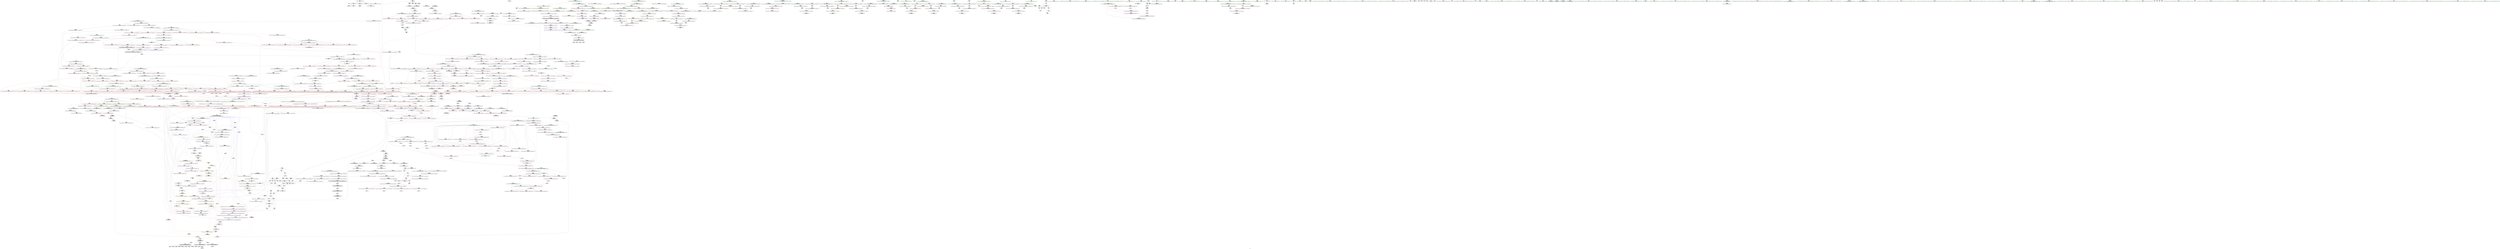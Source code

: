 digraph "SVFG" {
	label="SVFG";

	Node0x55a62a59c600 [shape=record,color=grey,label="{NodeID: 0\nNullPtr}"];
	Node0x55a62a59c600 -> Node0x55a62a5ff040[style=solid];
	Node0x55a62a59c600 -> Node0x55a62a61a1a0[style=solid];
	Node0x55a62a7085e0 [shape=record,color=black,label="{NodeID: 1882\n1084 = PHI(990, 1000, 1004, 1014, 1022, 1026, 1076, )\n0th arg _ZSt9iter_swapIPiS0_EvT_T0_ }"];
	Node0x55a62a7085e0 -> Node0x55a62a608510[style=solid];
	Node0x55a62a6070c0 [shape=record,color=blue,label="{NodeID: 775\n864\<--856\n__value.addr\<--__value\n_ZSt11__push_heapIPiliN9__gnu_cxx5__ops14_Iter_comp_valISt7greaterIiEEEEvT_T0_S8_T1_RT2_\n|{|<s2>63}}"];
	Node0x55a62a6070c0 -> Node0x55a62a613630[style=dashed];
	Node0x55a62a6070c0 -> Node0x55a62a613700[style=dashed];
	Node0x55a62a6070c0:s2 -> Node0x55a62a692a10[style=dashed,color=red];
	Node0x55a62a5fdc60 [shape=record,color=red,label="{NodeID: 443\n381\<--371\n\<--__last.addr\n_ZSt22__final_insertion_sortIPiN9__gnu_cxx5__ops15_Iter_comp_iterISt7greaterIiEEEEvT_S7_T0_\n}"];
	Node0x55a62a5fdc60 -> Node0x55a62a6009d0[style=solid];
	Node0x55a62a5f1e70 [shape=record,color=green,label="{NodeID: 111\n550\<--551\n__first.addr\<--__first.addr_field_insensitive\n_ZSt11__sort_heapIPiN9__gnu_cxx5__ops15_Iter_comp_iterISt7greaterIiEEEEvT_S7_RT0_\n}"];
	Node0x55a62a5f1e70 -> Node0x55a62a60f2c0[style=solid];
	Node0x55a62a5f1e70 -> Node0x55a62a60f390[style=solid];
	Node0x55a62a5f1e70 -> Node0x55a62a61c730[style=solid];
	Node0x55a62a7148d0 [shape=record,color=black,label="{NodeID: 1993\n1344 = PHI(1325, )\n0th arg _ZSt22__copy_move_backward_aILb1EPiS0_ET1_T0_S2_S1_ }"];
	Node0x55a62a7148d0 -> Node0x55a62a60a0b0[style=solid];
	Node0x55a62a613560 [shape=record,color=red,label="{NodeID: 554\n903\<--868\n\<--__parent\n_ZSt11__push_heapIPiliN9__gnu_cxx5__ops14_Iter_comp_valISt7greaterIiEEEEvT_T0_S8_T1_RT2_\n}"];
	Node0x55a62a613560 -> Node0x55a62a607400[style=solid];
	Node0x55a62a6475e0 [shape=record,color=grey,label="{NodeID: 1329\n116 = cmp(114, 115, )\n}"];
	Node0x55a62a5f64f0 [shape=record,color=green,label="{NodeID: 222\n1380\<--1381\n__last.addr\<--__last.addr_field_insensitive\n_ZNSt20__copy_move_backwardILb1ELb1ESt26random_access_iterator_tagE13__copy_move_bIiEEPT_PKS3_S6_S4_\n}"];
	Node0x55a62a5f64f0 -> Node0x55a62a618840[style=solid];
	Node0x55a62a5f64f0 -> Node0x55a62a60a590[style=solid];
	Node0x55a62a618f90 [shape=record,color=red,label="{NodeID: 665\n1438\<--1430\n\<--__it.addr\n_ZN9__gnu_cxx5__ops14_Val_comp_iterISt7greaterIiEEclIiPiEEbRT_T0_\n|{<s0>110}}"];
	Node0x55a62a618f90:s0 -> Node0x55a62a707c80[style=solid,color=red];
	Node0x55a62a6041a0 [shape=record,color=purple,label="{NodeID: 333\n391\<--390\nadd.ptr\<--\n_ZSt22__final_insertion_sortIPiN9__gnu_cxx5__ops15_Iter_comp_iterISt7greaterIiEEEEvT_S7_T0_\n|{<s0>29}}"];
	Node0x55a62a6041a0:s0 -> Node0x55a62a713e40[style=solid,color=red];
	Node0x55a62a5edde0 [shape=record,color=green,label="{NodeID: 1\n7\<--1\n__dso_handle\<--dummyObj\nGlob }"];
	Node0x55a62a708c00 [shape=record,color=black,label="{NodeID: 1883\n1085 = PHI(991, 1001, 1005, 1015, 1023, 1027, 1077, )\n1st arg _ZSt9iter_swapIPiS0_EvT_T0_ }"];
	Node0x55a62a708c00 -> Node0x55a62a6085e0[style=solid];
	Node0x55a62a607190 [shape=record,color=blue,label="{NodeID: 776\n866\<--857\n__comp.addr\<--__comp\n_ZSt11__push_heapIPiliN9__gnu_cxx5__ops14_Iter_comp_valISt7greaterIiEEEEvT_T0_S8_T1_RT2_\n}"];
	Node0x55a62a607190 -> Node0x55a62a6132f0[style=dashed];
	Node0x55a62a61f1e0 [shape=record,color=yellow,style=double,label="{NodeID: 1551\n90V_1 = ENCHI(MR_90V_0)\npts\{4520000 \}\nFun[_ZSt27__unguarded_partition_pivotIPiN9__gnu_cxx5__ops15_Iter_comp_iterISt7greaterIiEEEET_S7_S7_T0_]}"];
	Node0x55a62a61f1e0 -> Node0x55a62a619a20[style=dashed];
	Node0x55a62a61f1e0 -> Node0x55a62a619af0[style=dashed];
	Node0x55a62a5fdd30 [shape=record,color=red,label="{NodeID: 444\n400\<--371\n\<--__last.addr\n_ZSt22__final_insertion_sortIPiN9__gnu_cxx5__ops15_Iter_comp_iterISt7greaterIiEEEEvT_S7_T0_\n|{<s0>31}}"];
	Node0x55a62a5fdd30:s0 -> Node0x55a62a7076a0[style=solid,color=red];
	Node0x55a62a5f1f40 [shape=record,color=green,label="{NodeID: 112\n552\<--553\n__last.addr\<--__last.addr_field_insensitive\n_ZSt11__sort_heapIPiN9__gnu_cxx5__ops15_Iter_comp_iterISt7greaterIiEEEEvT_S7_RT0_\n}"];
	Node0x55a62a5f1f40 -> Node0x55a62a60f460[style=solid];
	Node0x55a62a5f1f40 -> Node0x55a62a60f530[style=solid];
	Node0x55a62a5f1f40 -> Node0x55a62a60f600[style=solid];
	Node0x55a62a5f1f40 -> Node0x55a62a60f6d0[style=solid];
	Node0x55a62a5f1f40 -> Node0x55a62a61c800[style=solid];
	Node0x55a62a5f1f40 -> Node0x55a62a61c9a0[style=solid];
	Node0x55a62a714a10 [shape=record,color=black,label="{NodeID: 1994\n1345 = PHI(1329, )\n1st arg _ZSt22__copy_move_backward_aILb1EPiS0_ET1_T0_S2_S1_ }"];
	Node0x55a62a714a10 -> Node0x55a62a60a180[style=solid];
	Node0x55a62a613630 [shape=record,color=red,label="{NodeID: 555\n898\<--897\n\<--call2\n_ZSt11__push_heapIPiliN9__gnu_cxx5__ops14_Iter_comp_valISt7greaterIiEEEEvT_T0_S8_T1_RT2_\n}"];
	Node0x55a62a613630 -> Node0x55a62a607330[style=solid];
	Node0x55a62a647760 [shape=record,color=grey,label="{NodeID: 1330\n90 = cmp(88, 89, )\n}"];
	Node0x55a62a5f65c0 [shape=record,color=green,label="{NodeID: 223\n1382\<--1383\n__result.addr\<--__result.addr_field_insensitive\n_ZNSt20__copy_move_backwardILb1ELb1ESt26random_access_iterator_tagE13__copy_move_bIiEEPT_PKS3_S6_S4_\n}"];
	Node0x55a62a5f65c0 -> Node0x55a62a618910[style=solid];
	Node0x55a62a5f65c0 -> Node0x55a62a6189e0[style=solid];
	Node0x55a62a5f65c0 -> Node0x55a62a60a660[style=solid];
	Node0x55a62a619060 [shape=record,color=red,label="{NodeID: 666\n1450\<--1444\nthis1\<--this.addr\n_ZN9__gnu_cxx5__ops14_Val_comp_iterISt7greaterIiEEC2EONS0_15_Iter_comp_iterIS3_EE\n}"];
	Node0x55a62a619060 -> Node0x55a62a606560[style=solid];
	Node0x55a62a604270 [shape=record,color=purple,label="{NodeID: 334\n1489\<--392\noffset_0\<--\n}"];
	Node0x55a62a604270 -> Node0x55a62a61b960[style=solid];
	Node0x55a62a5ede70 [shape=record,color=green,label="{NodeID: 2\n8\<--1\n.str\<--dummyObj\nGlob }"];
	Node0x55a62a708ec0 [shape=record,color=black,label="{NodeID: 1884\n1457 = PHI(261, )\n0th arg _ZN9__gnu_cxx5__ops15_Iter_comp_iterISt7greaterIiEEC2ES3_ }"];
	Node0x55a62a708ec0 -> Node0x55a62a626590[style=solid];
	Node0x55a62a607260 [shape=record,color=blue,label="{NodeID: 777\n868\<--877\n__parent\<--div\n_ZSt11__push_heapIPiliN9__gnu_cxx5__ops14_Iter_comp_valISt7greaterIiEEEEvT_T0_S8_T1_RT2_\n}"];
	Node0x55a62a607260 -> Node0x55a62a67c470[style=dashed];
	Node0x55a62a5fde00 [shape=record,color=red,label="{NodeID: 445\n409\<--371\n\<--__last.addr\n_ZSt22__final_insertion_sortIPiN9__gnu_cxx5__ops15_Iter_comp_iterISt7greaterIiEEEEvT_S7_T0_\n|{<s0>33}}"];
	Node0x55a62a5fde00:s0 -> Node0x55a62a713e40[style=solid,color=red];
	Node0x55a62a5f2010 [shape=record,color=green,label="{NodeID: 113\n554\<--555\n__comp.addr\<--__comp.addr_field_insensitive\n_ZSt11__sort_heapIPiN9__gnu_cxx5__ops15_Iter_comp_iterISt7greaterIiEEEEvT_S7_RT0_\n}"];
	Node0x55a62a5f2010 -> Node0x55a62a60f7a0[style=solid];
	Node0x55a62a5f2010 -> Node0x55a62a61c8d0[style=solid];
	Node0x55a62a714b50 [shape=record,color=black,label="{NodeID: 1995\n1346 = PHI(1331, )\n2nd arg _ZSt22__copy_move_backward_aILb1EPiS0_ET1_T0_S2_S1_ }"];
	Node0x55a62a714b50 -> Node0x55a62a60a250[style=solid];
	Node0x55a62a613700 [shape=record,color=red,label="{NodeID: 556\n911\<--910\n\<--call6\n_ZSt11__push_heapIPiliN9__gnu_cxx5__ops14_Iter_comp_valISt7greaterIiEEEEvT_T0_S8_T1_RT2_\n}"];
	Node0x55a62a613700 -> Node0x55a62a6075a0[style=solid];
	Node0x55a62a6478e0 [shape=record,color=grey,label="{NodeID: 1331\n641 = cmp(640, 111, )\n}"];
	Node0x55a62a5f6690 [shape=record,color=green,label="{NodeID: 224\n1384\<--1385\n_Num\<--_Num_field_insensitive\n_ZNSt20__copy_move_backwardILb1ELb1ESt26random_access_iterator_tagE13__copy_move_bIiEEPT_PKS3_S6_S4_\n}"];
	Node0x55a62a5f6690 -> Node0x55a62a618ab0[style=solid];
	Node0x55a62a5f6690 -> Node0x55a62a618b80[style=solid];
	Node0x55a62a5f6690 -> Node0x55a62a618c50[style=solid];
	Node0x55a62a5f6690 -> Node0x55a62a618d20[style=solid];
	Node0x55a62a5f6690 -> Node0x55a62a60a730[style=solid];
	Node0x55a62a619130 [shape=record,color=red,label="{NodeID: 667\n1452\<--1446\n\<--__comp.addr\n_ZN9__gnu_cxx5__ops14_Val_comp_iterISt7greaterIiEEC2EONS0_15_Iter_comp_iterIS3_EE\n}"];
	Node0x55a62a619130 -> Node0x55a62a606630[style=solid];
	Node0x55a62a604340 [shape=record,color=purple,label="{NodeID: 335\n1490\<--393\noffset_0\<--\n}"];
	Node0x55a62a604340 -> Node0x55a62a6196e0[style=solid];
	Node0x55a62a5ee120 [shape=record,color=green,label="{NodeID: 3\n10\<--1\n.str.1\<--dummyObj\nGlob }"];
	Node0x55a62a708fd0 [shape=record,color=black,label="{NodeID: 1885\n1337 = PHI(1248, 1252, )\n0th arg _ZSt12__miter_baseIPiET_S1_ }"];
	Node0x55a62a708fd0 -> Node0x55a62a609fe0[style=solid];
	Node0x55a62a607330 [shape=record,color=blue,label="{NodeID: 778\n901\<--898\nadd.ptr3\<--\n_ZSt11__push_heapIPiliN9__gnu_cxx5__ops14_Iter_comp_valISt7greaterIiEEEEvT_T0_S8_T1_RT2_\n}"];
	Node0x55a62a607330 -> Node0x55a62a67ba70[style=dashed];
	Node0x55a62a5fded0 [shape=record,color=red,label="{NodeID: 446\n433\<--422\n\<--__first.addr\n_ZSt14__partial_sortIPiN9__gnu_cxx5__ops15_Iter_comp_iterISt7greaterIiEEEEvT_S7_S7_T0_\n|{<s0>35}}"];
	Node0x55a62a5fded0:s0 -> Node0x55a62a70b120[style=solid,color=red];
	Node0x55a62a5f20e0 [shape=record,color=green,label="{NodeID: 114\n582\<--583\n__first.addr\<--__first.addr_field_insensitive\n_ZSt11__make_heapIPiN9__gnu_cxx5__ops15_Iter_comp_iterISt7greaterIiEEEEvT_S7_RT0_\n}"];
	Node0x55a62a5f20e0 -> Node0x55a62a60f870[style=solid];
	Node0x55a62a5f20e0 -> Node0x55a62a60f940[style=solid];
	Node0x55a62a5f20e0 -> Node0x55a62a60fa10[style=solid];
	Node0x55a62a5f20e0 -> Node0x55a62a60fae0[style=solid];
	Node0x55a62a5f20e0 -> Node0x55a62a61ca70[style=solid];
	Node0x55a62a714c90 [shape=record,color=black,label="{NodeID: 1996\n208 = PHI(184, )\n0th arg _ZSt6__sortIPiN9__gnu_cxx5__ops15_Iter_comp_iterISt7greaterIiEEEEvT_S7_T0_ }"];
	Node0x55a62a714c90 -> Node0x55a62a61ac60[style=solid];
	Node0x55a62a6137d0 [shape=record,color=red,label="{NodeID: 557\n922\<--919\n\<--__t.addr\n_ZSt4moveIRSt7greaterIiEEONSt16remove_referenceIT_E4typeEOS4_\n}"];
	Node0x55a62a6137d0 -> Node0x55a62a601ef0[style=solid];
	Node0x55a62a647a60 [shape=record,color=grey,label="{NodeID: 1332\n756 = cmp(752, 755, )\n}"];
	Node0x55a62a5f6760 [shape=record,color=green,label="{NodeID: 225\n1409\<--1410\nllvm.memmove.p0i8.p0i8.i64\<--llvm.memmove.p0i8.p0i8.i64_field_insensitive\n}"];
	Node0x55a62a619200 [shape=record,color=red,label="{NodeID: 668\n1463\<--1460\nthis1\<--this.addr\n_ZN9__gnu_cxx5__ops15_Iter_comp_iterISt7greaterIiEEC2ES3_\n}"];
	Node0x55a62a619200 -> Node0x55a62a606700[style=solid];
	Node0x55a62a604410 [shape=record,color=purple,label="{NodeID: 336\n399\<--398\nadd.ptr1\<--\n_ZSt22__final_insertion_sortIPiN9__gnu_cxx5__ops15_Iter_comp_iterISt7greaterIiEEEEvT_S7_T0_\n|{<s0>31}}"];
	Node0x55a62a604410:s0 -> Node0x55a62a707560[style=solid,color=red];
	Node0x55a62a5ee1b0 [shape=record,color=green,label="{NodeID: 4\n12\<--1\n_ZSt4cout\<--dummyObj\nGlob }"];
	Node0x55a62a709120 [shape=record,color=black,label="{NodeID: 1886\n650 = PHI(502, 727, 968, 968, 968, 968, 968, 1037, 1037, 1129, )\n0th arg _ZN9__gnu_cxx5__ops15_Iter_comp_iterISt7greaterIiEEclIPiS6_EEbT_T0_ }"];
	Node0x55a62a709120 -> Node0x55a62a61d0f0[style=solid];
	Node0x55a62a607400 [shape=record,color=blue,label="{NodeID: 779\n860\<--903\n__holeIndex.addr\<--\n_ZSt11__push_heapIPiliN9__gnu_cxx5__ops14_Iter_comp_valISt7greaterIiEEEEvT_T0_S8_T1_RT2_\n}"];
	Node0x55a62a607400 -> Node0x55a62a613080[style=dashed];
	Node0x55a62a607400 -> Node0x55a62a67bf70[style=dashed];
	Node0x55a62a5fdfa0 [shape=record,color=red,label="{NodeID: 447\n442\<--422\n\<--__first.addr\n_ZSt14__partial_sortIPiN9__gnu_cxx5__ops15_Iter_comp_iterISt7greaterIiEEEEvT_S7_S7_T0_\n|{<s0>36}}"];
	Node0x55a62a5fdfa0:s0 -> Node0x55a62a715e20[style=solid,color=red];
	Node0x55a62a5f6ba0 [shape=record,color=green,label="{NodeID: 115\n584\<--585\n__last.addr\<--__last.addr_field_insensitive\n_ZSt11__make_heapIPiN9__gnu_cxx5__ops15_Iter_comp_iterISt7greaterIiEEEEvT_S7_RT0_\n}"];
	Node0x55a62a5f6ba0 -> Node0x55a62a60fbb0[style=solid];
	Node0x55a62a5f6ba0 -> Node0x55a62a60fc80[style=solid];
	Node0x55a62a5f6ba0 -> Node0x55a62a61cb40[style=solid];
	Node0x55a62a714dd0 [shape=record,color=black,label="{NodeID: 1997\n672 = PHI(534, 572, )\n1st arg _ZSt10__pop_heapIPiN9__gnu_cxx5__ops15_Iter_comp_iterISt7greaterIiEEEEvT_S7_S7_RT0_ }"];
	Node0x55a62a714dd0 -> Node0x55a62a61d430[style=solid];
	Node0x55a62a6138a0 [shape=record,color=red,label="{NodeID: 558\n937\<--928\nthis1\<--this.addr\n_ZN9__gnu_cxx5__ops14_Iter_comp_valISt7greaterIiEEclIPiiEEbT_RT0_\n}"];
	Node0x55a62a6138a0 -> Node0x55a62a6056c0[style=solid];
	Node0x55a62a647be0 [shape=record,color=grey,label="{NodeID: 1333\n1221 = cmp(1219, 1220, )\n}"];
	Node0x55a62a5f6860 [shape=record,color=green,label="{NodeID: 226\n1426\<--1427\nthis.addr\<--this.addr_field_insensitive\n_ZN9__gnu_cxx5__ops14_Val_comp_iterISt7greaterIiEEclIiPiEEbRT_T0_\n}"];
	Node0x55a62a5f6860 -> Node0x55a62a618df0[style=solid];
	Node0x55a62a5f6860 -> Node0x55a62a60a8d0[style=solid];
	Node0x55a62a6192d0 [shape=record,color=red,label="{NodeID: 669\n1476\<--1475\ndummyVal\<--offset_0\n_ZSt6__sortIPiN9__gnu_cxx5__ops15_Iter_comp_iterISt7greaterIiEEEEvT_S7_T0_\n}"];
	Node0x55a62a6192d0 -> Node0x55a62a61ae00[style=solid];
	Node0x55a62a6044e0 [shape=record,color=purple,label="{NodeID: 337\n1492\<--401\noffset_0\<--\n}"];
	Node0x55a62a6044e0 -> Node0x55a62a61ba30[style=solid];
	Node0x55a62a5ee270 [shape=record,color=green,label="{NodeID: 5\n13\<--1\n.str.2\<--dummyObj\nGlob }"];
	Node0x55a62a7096b0 [shape=record,color=black,label="{NodeID: 1887\n651 = PHI(527, 764, 982, 986, 996, 1010, 1018, 1050, 1062, 1160, )\n1st arg _ZN9__gnu_cxx5__ops15_Iter_comp_iterISt7greaterIiEEclIPiS6_EEbT_T0_ }"];
	Node0x55a62a7096b0 -> Node0x55a62a61d1c0[style=solid];
	Node0x55a62a6074d0 [shape=record,color=blue,label="{NodeID: 780\n868\<--907\n__parent\<--div5\n_ZSt11__push_heapIPiliN9__gnu_cxx5__ops14_Iter_comp_valISt7greaterIiEEEEvT_T0_S8_T1_RT2_\n}"];
	Node0x55a62a6074d0 -> Node0x55a62a67c470[style=dashed];
	Node0x55a62a5fe070 [shape=record,color=red,label="{NodeID: 448\n434\<--424\n\<--__middle.addr\n_ZSt14__partial_sortIPiN9__gnu_cxx5__ops15_Iter_comp_iterISt7greaterIiEEEEvT_S7_S7_T0_\n|{<s0>35}}"];
	Node0x55a62a5fe070:s0 -> Node0x55a62a70b230[style=solid,color=red];
	Node0x55a62a5f6c70 [shape=record,color=green,label="{NodeID: 116\n586\<--587\n__comp.addr\<--__comp.addr_field_insensitive\n_ZSt11__make_heapIPiN9__gnu_cxx5__ops15_Iter_comp_iterISt7greaterIiEEEEvT_S7_RT0_\n}"];
	Node0x55a62a5f6c70 -> Node0x55a62a60fd50[style=solid];
	Node0x55a62a5f6c70 -> Node0x55a62a61cc10[style=solid];
	Node0x55a62a714fe0 [shape=record,color=black,label="{NodeID: 1998\n673 = PHI(535, 573, )\n2nd arg _ZSt10__pop_heapIPiN9__gnu_cxx5__ops15_Iter_comp_iterISt7greaterIiEEEEvT_S7_S7_RT0_ }"];
	Node0x55a62a714fe0 -> Node0x55a62a61d500[style=solid];
	Node0x55a62a613970 [shape=record,color=red,label="{NodeID: 559\n939\<--930\n\<--__it.addr\n_ZN9__gnu_cxx5__ops14_Iter_comp_valISt7greaterIiEEclIPiiEEbT_RT0_\n|{<s0>66}}"];
	Node0x55a62a613970:s0 -> Node0x55a62a707ac0[style=solid,color=red];
	Node0x55a62a647d60 [shape=record,color=grey,label="{NodeID: 1334\n1149 = cmp(1147, 1148, )\n}"];
	Node0x55a62a5f6930 [shape=record,color=green,label="{NodeID: 227\n1428\<--1429\n__val.addr\<--__val.addr_field_insensitive\n_ZN9__gnu_cxx5__ops14_Val_comp_iterISt7greaterIiEEclIiPiEEbRT_T0_\n}"];
	Node0x55a62a5f6930 -> Node0x55a62a618ec0[style=solid];
	Node0x55a62a5f6930 -> Node0x55a62a60a9a0[style=solid];
	Node0x55a62a6193a0 [shape=record,color=red,label="{NodeID: 670\n1479\<--1478\ndummyVal\<--offset_0\n_ZSt6__sortIPiN9__gnu_cxx5__ops15_Iter_comp_iterISt7greaterIiEEEEvT_S7_T0_\n}"];
	Node0x55a62a6193a0 -> Node0x55a62a61aed0[style=solid];
	Node0x55a62a693b50 [shape=record,color=yellow,style=double,label="{NodeID: 1445\n252V_1 = ENCHI(MR_252V_0)\npts\{11300000 \}\nFun[_ZSt16__insertion_sortIPiN9__gnu_cxx5__ops15_Iter_comp_iterISt7greaterIiEEEEvT_S7_T0_]}"];
	Node0x55a62a693b50 -> Node0x55a62a619d60[style=dashed];
	Node0x55a62a6045b0 [shape=record,color=purple,label="{NodeID: 338\n1493\<--402\noffset_0\<--\n}"];
	Node0x55a62a6045b0 -> Node0x55a62a6197b0[style=solid];
	Node0x55a62a5eeb10 [shape=record,color=green,label="{NodeID: 6\n15\<--1\n.str.3\<--dummyObj\nGlob }"];
	Node0x55a62a709a30 [shape=record,color=black,label="{NodeID: 1888\n652 = PHI(528, 768, 983, 987, 997, 1011, 1019, 1051, 1063, 1161, )\n2nd arg _ZN9__gnu_cxx5__ops15_Iter_comp_iterISt7greaterIiEEclIPiS6_EEbT_T0_ }"];
	Node0x55a62a709a30 -> Node0x55a62a61d290[style=solid];
	Node0x55a62a6075a0 [shape=record,color=blue,label="{NodeID: 781\n914\<--911\nadd.ptr7\<--\n_ZSt11__push_heapIPiliN9__gnu_cxx5__ops14_Iter_comp_valISt7greaterIiEEEEvT_T0_S8_T1_RT2_\n|{<s0>61}}"];
	Node0x55a62a6075a0:s0 -> Node0x55a62a6b7220[style=dashed,color=blue];
	Node0x55a62a5fe140 [shape=record,color=red,label="{NodeID: 449\n443\<--424\n\<--__middle.addr\n_ZSt14__partial_sortIPiN9__gnu_cxx5__ops15_Iter_comp_iterISt7greaterIiEEEEvT_S7_S7_T0_\n|{<s0>36}}"];
	Node0x55a62a5fe140:s0 -> Node0x55a62a715f30[style=solid,color=red];
	Node0x55a62a5f6d40 [shape=record,color=green,label="{NodeID: 117\n588\<--589\n__len\<--__len_field_insensitive\n_ZSt11__make_heapIPiN9__gnu_cxx5__ops15_Iter_comp_iterISt7greaterIiEEEEvT_S7_RT0_\n}"];
	Node0x55a62a5f6d40 -> Node0x55a62a60fe20[style=solid];
	Node0x55a62a5f6d40 -> Node0x55a62a60fef0[style=solid];
	Node0x55a62a5f6d40 -> Node0x55a62a61cce0[style=solid];
	Node0x55a62a715160 [shape=record,color=black,label="{NodeID: 1999\n674 = PHI(502, 574, )\n3rd arg _ZSt10__pop_heapIPiN9__gnu_cxx5__ops15_Iter_comp_iterISt7greaterIiEEEEvT_S7_S7_RT0_ }"];
	Node0x55a62a715160 -> Node0x55a62a61d5d0[style=solid];
	Node0x55a62a613a40 [shape=record,color=red,label="{NodeID: 560\n940\<--932\n\<--__val.addr\n_ZN9__gnu_cxx5__ops14_Iter_comp_valISt7greaterIiEEclIPiiEEbT_RT0_\n|{<s0>66}}"];
	Node0x55a62a613a40:s0 -> Node0x55a62a707c80[style=solid,color=red];
	Node0x55a62a647ee0 [shape=record,color=grey,label="{NodeID: 1335\n224 = cmp(222, 223, )\n}"];
	Node0x55a62a5f6a00 [shape=record,color=green,label="{NodeID: 228\n1430\<--1431\n__it.addr\<--__it.addr_field_insensitive\n_ZN9__gnu_cxx5__ops14_Val_comp_iterISt7greaterIiEEclIiPiEEbRT_T0_\n}"];
	Node0x55a62a5f6a00 -> Node0x55a62a618f90[style=solid];
	Node0x55a62a5f6a00 -> Node0x55a62a60aa70[style=solid];
	Node0x55a62a619470 [shape=record,color=red,label="{NodeID: 671\n1482\<--1481\ndummyVal\<--offset_0\n_ZSt16__introsort_loopIPilN9__gnu_cxx5__ops15_Iter_comp_iterISt7greaterIiEEEEvT_S7_T0_T1_\n}"];
	Node0x55a62a619470 -> Node0x55a62a61b210[style=solid];
	Node0x55a62a604680 [shape=record,color=purple,label="{NodeID: 339\n1495\<--410\noffset_0\<--\n}"];
	Node0x55a62a604680 -> Node0x55a62a61bb00[style=solid];
	Node0x55a62a5eeba0 [shape=record,color=green,label="{NodeID: 7\n18\<--1\n\<--dummyObj\nCan only get source location for instruction, argument, global var or function.}"];
	Node0x55a62a709db0 [shape=record,color=black,label="{NodeID: 1889\n964 = PHI(475, )\n0th arg _ZSt22__move_median_to_firstIPiN9__gnu_cxx5__ops15_Iter_comp_iterISt7greaterIiEEEEvT_S7_S7_S7_T0_ }"];
	Node0x55a62a709db0 -> Node0x55a62a607c20[style=solid];
	Node0x55a62a607670 [shape=record,color=blue,label="{NodeID: 782\n919\<--918\n__t.addr\<--__t\n_ZSt4moveIRSt7greaterIiEEONSt16remove_referenceIT_E4typeEOS4_\n}"];
	Node0x55a62a607670 -> Node0x55a62a6137d0[style=dashed];
	Node0x55a62a5fe210 [shape=record,color=red,label="{NodeID: 450\n435\<--426\n\<--__last.addr\n_ZSt14__partial_sortIPiN9__gnu_cxx5__ops15_Iter_comp_iterISt7greaterIiEEEEvT_S7_S7_T0_\n|{<s0>35}}"];
	Node0x55a62a5fe210:s0 -> Node0x55a62a70b340[style=solid,color=red];
	Node0x55a62a5f6e10 [shape=record,color=green,label="{NodeID: 118\n590\<--591\n__parent\<--__parent_field_insensitive\n_ZSt11__make_heapIPiN9__gnu_cxx5__ops15_Iter_comp_iterISt7greaterIiEEEEvT_S7_RT0_\n}"];
	Node0x55a62a5f6e10 -> Node0x55a62a60ffc0[style=solid];
	Node0x55a62a5f6e10 -> Node0x55a62a610090[style=solid];
	Node0x55a62a5f6e10 -> Node0x55a62a610160[style=solid];
	Node0x55a62a5f6e10 -> Node0x55a62a610230[style=solid];
	Node0x55a62a5f6e10 -> Node0x55a62a61cdb0[style=solid];
	Node0x55a62a5f6e10 -> Node0x55a62a61d020[style=solid];
	Node0x55a62a7152e0 [shape=record,color=black,label="{NodeID: 2000\n1034 = PHI(488, )\n0th arg _ZSt21__unguarded_partitionIPiN9__gnu_cxx5__ops15_Iter_comp_iterISt7greaterIiEEEET_S7_S7_S7_T0_ }"];
	Node0x55a62a7152e0 -> Node0x55a62a607f60[style=solid];
	Node0x55a62a613b10 [shape=record,color=red,label="{NodeID: 561\n956\<--947\nthis1\<--this.addr\n_ZNKSt7greaterIiEclERKiS2_\n}"];
	Node0x55a62a648060 [shape=record,color=grey,label="{NodeID: 1336\n789 = cmp(788, 111, )\n}"];
	Node0x55a62a5f6ad0 [shape=record,color=green,label="{NodeID: 229\n1444\<--1445\nthis.addr\<--this.addr_field_insensitive\n_ZN9__gnu_cxx5__ops14_Val_comp_iterISt7greaterIiEEC2EONS0_15_Iter_comp_iterIS3_EE\n}"];
	Node0x55a62a5f6ad0 -> Node0x55a62a619060[style=solid];
	Node0x55a62a5f6ad0 -> Node0x55a62a6263f0[style=solid];
	Node0x55a62a619540 [shape=record,color=red,label="{NodeID: 672\n1485\<--1484\ndummyVal\<--offset_0\n_ZSt16__introsort_loopIPilN9__gnu_cxx5__ops15_Iter_comp_iterISt7greaterIiEEEEvT_S7_T0_T1_\n}"];
	Node0x55a62a619540 -> Node0x55a62a61b3b0[style=solid];
	Node0x55a62a693d10 [shape=record,color=yellow,style=double,label="{NodeID: 1447\n256V_1 = ENCHI(MR_256V_0)\npts\{593 684 736 865 1106 1266 \}\nFun[_ZSt16__insertion_sortIPiN9__gnu_cxx5__ops15_Iter_comp_iterISt7greaterIiEEEEvT_S7_T0_]}"];
	Node0x55a62a693d10 -> Node0x55a62a616e40[style=dashed];
	Node0x55a62a693d10 -> Node0x55a62a616f10[style=dashed];
	Node0x55a62a604750 [shape=record,color=purple,label="{NodeID: 340\n1496\<--411\noffset_0\<--\n}"];
	Node0x55a62a604750 -> Node0x55a62a619880[style=solid];
	Node0x55a62a5eec30 [shape=record,color=green,label="{NodeID: 8\n72\<--1\n\<--dummyObj\nCan only get source location for instruction, argument, global var or function.}"];
	Node0x55a62a709ec0 [shape=record,color=black,label="{NodeID: 1890\n965 = PHI(477, )\n1st arg _ZSt22__move_median_to_firstIPiN9__gnu_cxx5__ops15_Iter_comp_iterISt7greaterIiEEEEvT_S7_S7_S7_T0_ }"];
	Node0x55a62a709ec0 -> Node0x55a62a607cf0[style=solid];
	Node0x55a62a607740 [shape=record,color=blue,label="{NodeID: 783\n928\<--925\nthis.addr\<--this\n_ZN9__gnu_cxx5__ops14_Iter_comp_valISt7greaterIiEEclIPiiEEbT_RT0_\n}"];
	Node0x55a62a607740 -> Node0x55a62a6138a0[style=dashed];
	Node0x55a62a61f830 [shape=record,color=yellow,style=double,label="{NodeID: 1558\n241V_1 = ENCHI(MR_241V_0)\npts\{593 684 736 865 1138 1266 \}\nFun[_ZSt4swapIiENSt9enable_ifIXsr6__and_ISt6__not_ISt15__is_tuple_likeIT_EESt21is_move_constructibleIS3_ESt18is_move_assignableIS3_EEE5valueEvE4typeERS3_SC_]}"];
	Node0x55a62a61f830 -> Node0x55a62a616070[style=dashed];
	Node0x55a62a61f830 -> Node0x55a62a616140[style=dashed];
	Node0x55a62a61f830 -> Node0x55a62a616210[style=dashed];
	Node0x55a62a5fe2e0 [shape=record,color=red,label="{NodeID: 451\n465\<--453\n\<--__first.addr\n_ZSt27__unguarded_partition_pivotIPiN9__gnu_cxx5__ops15_Iter_comp_iterISt7greaterIiEEEET_S7_S7_T0_\n}"];
	Node0x55a62a5fe2e0 -> Node0x55a62a6068a0[style=solid];
	Node0x55a62a5f6ee0 [shape=record,color=green,label="{NodeID: 119\n592\<--593\n__value\<--__value_field_insensitive\n_ZSt11__make_heapIPiN9__gnu_cxx5__ops15_Iter_comp_iterISt7greaterIiEEEEvT_S7_RT0_\n|{|<s1>46}}"];
	Node0x55a62a5f6ee0 -> Node0x55a62a61ce80[style=solid];
	Node0x55a62a5f6ee0:s1 -> Node0x55a62a70a300[style=solid,color=red];
	Node0x55a62a7153f0 [shape=record,color=black,label="{NodeID: 2001\n1035 = PHI(489, )\n1st arg _ZSt21__unguarded_partitionIPiN9__gnu_cxx5__ops15_Iter_comp_iterISt7greaterIiEEEET_S7_S7_S7_T0_ }"];
	Node0x55a62a7153f0 -> Node0x55a62a608030[style=solid];
	Node0x55a62a613be0 [shape=record,color=red,label="{NodeID: 562\n957\<--949\n\<--__x.addr\n_ZNKSt7greaterIiEclERKiS2_\n}"];
	Node0x55a62a613be0 -> Node0x55a62a613d80[style=solid];
	Node0x55a62a6481e0 [shape=record,color=grey,label="{NodeID: 1337\n82 = cmp(80, 81, )\n}"];
	Node0x55a62a5fecd0 [shape=record,color=green,label="{NodeID: 230\n1446\<--1447\n__comp.addr\<--__comp.addr_field_insensitive\n_ZN9__gnu_cxx5__ops14_Val_comp_iterISt7greaterIiEEC2EONS0_15_Iter_comp_iterIS3_EE\n}"];
	Node0x55a62a5fecd0 -> Node0x55a62a619130[style=solid];
	Node0x55a62a5fecd0 -> Node0x55a62a6264c0[style=solid];
	Node0x55a62a619610 [shape=record,color=red,label="{NodeID: 673\n1488\<--1487\ndummyVal\<--offset_0\n_ZSt16__introsort_loopIPilN9__gnu_cxx5__ops15_Iter_comp_iterISt7greaterIiEEEEvT_S7_T0_T1_\n}"];
	Node0x55a62a619610 -> Node0x55a62a61b550[style=solid];
	Node0x55a62a604820 [shape=record,color=purple,label="{NodeID: 341\n1498\<--436\noffset_0\<--\n}"];
	Node0x55a62a604820 -> Node0x55a62a61be40[style=solid];
	Node0x55a62a5eecf0 [shape=record,color=green,label="{NodeID: 9\n78\<--1\n\<--dummyObj\nCan only get source location for instruction, argument, global var or function.}"];
	Node0x55a62a709fd0 [shape=record,color=black,label="{NodeID: 1891\n966 = PHI(478, )\n2nd arg _ZSt22__move_median_to_firstIPiN9__gnu_cxx5__ops15_Iter_comp_iterISt7greaterIiEEEEvT_S7_S7_S7_T0_ }"];
	Node0x55a62a709fd0 -> Node0x55a62a607dc0[style=solid];
	Node0x55a62a607810 [shape=record,color=blue,label="{NodeID: 784\n930\<--926\n__it.addr\<--__it\n_ZN9__gnu_cxx5__ops14_Iter_comp_valISt7greaterIiEEclIPiiEEbT_RT0_\n}"];
	Node0x55a62a607810 -> Node0x55a62a613970[style=dashed];
	Node0x55a62a5fe3b0 [shape=record,color=red,label="{NodeID: 452\n467\<--453\n\<--__first.addr\n_ZSt27__unguarded_partition_pivotIPiN9__gnu_cxx5__ops15_Iter_comp_iterISt7greaterIiEEEET_S7_S7_T0_\n}"];
	Node0x55a62a5fe3b0 -> Node0x55a62a601120[style=solid];
	Node0x55a62a5f6fb0 [shape=record,color=green,label="{NodeID: 120\n594\<--595\nagg.tmp\<--agg.tmp_field_insensitive\n_ZSt11__make_heapIPiN9__gnu_cxx5__ops15_Iter_comp_iterISt7greaterIiEEEEvT_S7_RT0_\n}"];
	Node0x55a62a5f6fb0 -> Node0x55a62a601460[style=solid];
	Node0x55a62a715500 [shape=record,color=black,label="{NodeID: 2002\n1036 = PHI(490, )\n2nd arg _ZSt21__unguarded_partitionIPiN9__gnu_cxx5__ops15_Iter_comp_iterISt7greaterIiEEEET_S7_S7_S7_T0_ }"];
	Node0x55a62a715500 -> Node0x55a62a608100[style=solid];
	Node0x55a62a613cb0 [shape=record,color=red,label="{NodeID: 563\n959\<--951\n\<--__y.addr\n_ZNKSt7greaterIiEclERKiS2_\n}"];
	Node0x55a62a613cb0 -> Node0x55a62a613e50[style=solid];
	Node0x55a62a648360 [shape=record,color=grey,label="{NodeID: 1338\n795 = cmp(791, 794, )\n}"];
	Node0x55a62a5feda0 [shape=record,color=green,label="{NodeID: 231\n1458\<--1459\n__comp\<--__comp_field_insensitive\n_ZN9__gnu_cxx5__ops15_Iter_comp_iterISt7greaterIiEEC2ES3_\n|{<s0>112}}"];
	Node0x55a62a5feda0:s0 -> Node0x55a62a716660[style=solid,color=red];
	Node0x55a62a6196e0 [shape=record,color=red,label="{NodeID: 674\n1491\<--1490\ndummyVal\<--offset_0\n_ZSt22__final_insertion_sortIPiN9__gnu_cxx5__ops15_Iter_comp_iterISt7greaterIiEEEEvT_S7_T0_\n}"];
	Node0x55a62a6196e0 -> Node0x55a62a61b960[style=solid];
	Node0x55a62a6048f0 [shape=record,color=purple,label="{NodeID: 342\n1499\<--437\noffset_0\<--\n}"];
	Node0x55a62a6048f0 -> Node0x55a62a619950[style=solid];
	Node0x55a62a5eedf0 [shape=record,color=green,label="{NodeID: 10\n111\<--1\n\<--dummyObj\nCan only get source location for instruction, argument, global var or function.|{<s0>54}}"];
	Node0x55a62a5eedf0:s0 -> Node0x55a62a7159a0[style=solid,color=red];
	Node0x55a62a70a0e0 [shape=record,color=black,label="{NodeID: 1892\n967 = PHI(480, )\n3rd arg _ZSt22__move_median_to_firstIPiN9__gnu_cxx5__ops15_Iter_comp_iterISt7greaterIiEEEEvT_S7_S7_S7_T0_ }"];
	Node0x55a62a70a0e0 -> Node0x55a62a607e90[style=solid];
	Node0x55a62a6078e0 [shape=record,color=blue,label="{NodeID: 785\n932\<--927\n__val.addr\<--__val\n_ZN9__gnu_cxx5__ops14_Iter_comp_valISt7greaterIiEEclIPiiEEbT_RT0_\n}"];
	Node0x55a62a6078e0 -> Node0x55a62a613a40[style=dashed];
	Node0x55a62a5fe480 [shape=record,color=red,label="{NodeID: 453\n475\<--453\n\<--__first.addr\n_ZSt27__unguarded_partition_pivotIPiN9__gnu_cxx5__ops15_Iter_comp_iterISt7greaterIiEEEET_S7_S7_T0_\n|{<s0>38}}"];
	Node0x55a62a5fe480:s0 -> Node0x55a62a709db0[style=solid,color=red];
	Node0x55a62a5f7080 [shape=record,color=green,label="{NodeID: 121\n624\<--625\n_ZSt4moveIRiEONSt16remove_referenceIT_E4typeEOS2_\<--_ZSt4moveIRiEONSt16remove_referenceIT_E4typeEOS2__field_insensitive\n}"];
	Node0x55a62a715610 [shape=record,color=black,label="{NodeID: 2003\n831 = PHI(727, 1304, )\n0th arg _ZSt4moveIRN9__gnu_cxx5__ops15_Iter_comp_iterISt7greaterIiEEEEONSt16remove_referenceIT_E4typeEOS8_ }"];
	Node0x55a62a715610 -> Node0x55a62a606be0[style=solid];
	Node0x55a62a613d80 [shape=record,color=red,label="{NodeID: 564\n958\<--957\n\<--\n_ZNKSt7greaterIiEclERKiS2_\n}"];
	Node0x55a62a613d80 -> Node0x55a62a647460[style=solid];
	Node0x55a62a6484e0 [shape=record,color=grey,label="{NodeID: 1339\n525 = cmp(523, 524, )\n}"];
	Node0x55a62a5fee70 [shape=record,color=green,label="{NodeID: 232\n1460\<--1461\nthis.addr\<--this.addr_field_insensitive\n_ZN9__gnu_cxx5__ops15_Iter_comp_iterISt7greaterIiEEC2ES3_\n}"];
	Node0x55a62a5fee70 -> Node0x55a62a619200[style=solid];
	Node0x55a62a5fee70 -> Node0x55a62a626590[style=solid];
	Node0x55a62a6197b0 [shape=record,color=red,label="{NodeID: 675\n1494\<--1493\ndummyVal\<--offset_0\n_ZSt22__final_insertion_sortIPiN9__gnu_cxx5__ops15_Iter_comp_iterISt7greaterIiEEEEvT_S7_T0_\n}"];
	Node0x55a62a6197b0 -> Node0x55a62a61ba30[style=solid];
	Node0x55a62a6049c0 [shape=record,color=purple,label="{NodeID: 343\n477\<--476\nadd.ptr1\<--\n_ZSt27__unguarded_partition_pivotIPiN9__gnu_cxx5__ops15_Iter_comp_iterISt7greaterIiEEEET_S7_S7_T0_\n|{<s0>38}}"];
	Node0x55a62a6049c0:s0 -> Node0x55a62a709ec0[style=solid,color=red];
	Node0x55a62a5eeef0 [shape=record,color=green,label="{NodeID: 11\n234\<--1\n\<--dummyObj\nCan only get source location for instruction, argument, global var or function.}"];
	Node0x55a62a70a1f0 [shape=record,color=black,label="{NodeID: 1893\n345 = PHI(233, )\n0th arg _ZSt4__lgl }"];
	Node0x55a62a70a1f0 -> Node0x55a62a61b6f0[style=solid];
	Node0x55a62a6079b0 [shape=record,color=blue,label="{NodeID: 786\n947\<--944\nthis.addr\<--this\n_ZNKSt7greaterIiEclERKiS2_\n}"];
	Node0x55a62a6079b0 -> Node0x55a62a613b10[style=dashed];
	Node0x55a62a5fe550 [shape=record,color=red,label="{NodeID: 454\n476\<--453\n\<--__first.addr\n_ZSt27__unguarded_partition_pivotIPiN9__gnu_cxx5__ops15_Iter_comp_iterISt7greaterIiEEEET_S7_S7_T0_\n}"];
	Node0x55a62a5fe550 -> Node0x55a62a6049c0[style=solid];
	Node0x55a62a5f7180 [shape=record,color=green,label="{NodeID: 122\n638\<--639\n_ZSt13__adjust_heapIPiliN9__gnu_cxx5__ops15_Iter_comp_iterISt7greaterIiEEEEvT_T0_S8_T1_T2_\<--_ZSt13__adjust_heapIPiliN9__gnu_cxx5__ops15_Iter_comp_iterISt7greaterIiEEEEvT_T0_S8_T1_T2__field_insensitive\n}"];
	Node0x55a62a715820 [shape=record,color=black,label="{NodeID: 2004\n723 = PHI(628, 700, )\n0th arg _ZSt13__adjust_heapIPiliN9__gnu_cxx5__ops15_Iter_comp_iterISt7greaterIiEEEEvT_T0_S8_T1_T2_ }"];
	Node0x55a62a715820 -> Node0x55a62a61d9e0[style=solid];
	Node0x55a62a613e50 [shape=record,color=red,label="{NodeID: 565\n960\<--959\n\<--\n_ZNKSt7greaterIiEclERKiS2_\n}"];
	Node0x55a62a613e50 -> Node0x55a62a647460[style=solid];
	Node0x55a62a648660 [shape=record,color=grey,label="{NodeID: 1340\n304 = cmp(303, 305, )\n}"];
	Node0x55a62a5fef40 [shape=record,color=green,label="{NodeID: 233\n19\<--1467\n_GLOBAL__sub_I_Jasko_0_1.cpp\<--_GLOBAL__sub_I_Jasko_0_1.cpp_field_insensitive\n}"];
	Node0x55a62a5fef40 -> Node0x55a62a61a0a0[style=solid];
	Node0x55a62a619880 [shape=record,color=red,label="{NodeID: 676\n1497\<--1496\ndummyVal\<--offset_0\n_ZSt22__final_insertion_sortIPiN9__gnu_cxx5__ops15_Iter_comp_iterISt7greaterIiEEEEvT_S7_T0_\n}"];
	Node0x55a62a619880 -> Node0x55a62a61bb00[style=solid];
	Node0x55a62a604a90 [shape=record,color=purple,label="{NodeID: 344\n480\<--479\nadd.ptr2\<--\n_ZSt27__unguarded_partition_pivotIPiN9__gnu_cxx5__ops15_Iter_comp_iterISt7greaterIiEEEET_S7_S7_T0_\n|{<s0>38}}"];
	Node0x55a62a604a90:s0 -> Node0x55a62a70a0e0[style=solid,color=red];
	Node0x55a62a5eeff0 [shape=record,color=green,label="{NodeID: 12\n239\<--1\n\<--dummyObj\nCan only get source location for instruction, argument, global var or function.}"];
	Node0x55a62a70a300 [shape=record,color=black,label="{NodeID: 1894\n716 = PHI(622, 592, 691, 695, 683, 777, 804, 735, 896, 864, 1109, 1113, 1105, 1164, 1137, 1270, 1285, 1265, )\n0th arg _ZSt4moveIRiEONSt16remove_referenceIT_E4typeEOS2_ }"];
	Node0x55a62a70a300 -> Node0x55a62a61d910[style=solid];
	Node0x55a62a607a80 [shape=record,color=blue,label="{NodeID: 787\n949\<--945\n__x.addr\<--__x\n_ZNKSt7greaterIiEclERKiS2_\n}"];
	Node0x55a62a607a80 -> Node0x55a62a613be0[style=dashed];
	Node0x55a62a5fe620 [shape=record,color=red,label="{NodeID: 455\n487\<--453\n\<--__first.addr\n_ZSt27__unguarded_partition_pivotIPiN9__gnu_cxx5__ops15_Iter_comp_iterISt7greaterIiEEEET_S7_S7_T0_\n}"];
	Node0x55a62a5fe620 -> Node0x55a62a604d00[style=solid];
	Node0x55a62a5f7280 [shape=record,color=green,label="{NodeID: 123\n653\<--654\nthis.addr\<--this.addr_field_insensitive\n_ZN9__gnu_cxx5__ops15_Iter_comp_iterISt7greaterIiEEclIPiS6_EEbT_T0_\n}"];
	Node0x55a62a5f7280 -> Node0x55a62a6104a0[style=solid];
	Node0x55a62a5f7280 -> Node0x55a62a61d0f0[style=solid];
	Node0x55a62a7159a0 [shape=record,color=black,label="{NodeID: 2005\n724 = PHI(629, 111, )\n1st arg _ZSt13__adjust_heapIPiliN9__gnu_cxx5__ops15_Iter_comp_iterISt7greaterIiEEEEvT_T0_S8_T1_T2_ }"];
	Node0x55a62a7159a0 -> Node0x55a62a61dab0[style=solid];
	Node0x55a62a613f20 [shape=record,color=red,label="{NodeID: 566\n990\<--970\n\<--__result.addr\n_ZSt22__move_median_to_firstIPiN9__gnu_cxx5__ops15_Iter_comp_iterISt7greaterIiEEEEvT_S7_S7_S7_T0_\n|{<s0>69}}"];
	Node0x55a62a613f20:s0 -> Node0x55a62a7085e0[style=solid,color=red];
	Node0x55a62a6487e0 [shape=record,color=grey,label="{NodeID: 1341\n566 = cmp(565, 243, )\n}"];
	Node0x55a62a5ff040 [shape=record,color=black,label="{NodeID: 234\n2\<--3\ndummyVal\<--dummyVal\n}"];
	Node0x55a62a619950 [shape=record,color=red,label="{NodeID: 677\n1500\<--1499\ndummyVal\<--offset_0\n_ZSt14__partial_sortIPiN9__gnu_cxx5__ops15_Iter_comp_iterISt7greaterIiEEEEvT_S7_S7_T0_\n}"];
	Node0x55a62a619950 -> Node0x55a62a61be40[style=solid];
	Node0x55a62a604b60 [shape=record,color=purple,label="{NodeID: 345\n1501\<--481\noffset_0\<--\n}"];
	Node0x55a62a604b60 -> Node0x55a62a61c180[style=solid];
	Node0x55a62a5ef0f0 [shape=record,color=green,label="{NodeID: 13\n243\<--1\n\<--dummyObj\nCan only get source location for instruction, argument, global var or function.}"];
	Node0x55a62a70adf0 [shape=record,color=black,label="{NodeID: 1895\n1236 = PHI(1168, )\n0th arg _ZSt13move_backwardIPiS0_ET0_T_S2_S1_ }"];
	Node0x55a62a70adf0 -> Node0x55a62a609480[style=solid];
	Node0x55a62a607b50 [shape=record,color=blue,label="{NodeID: 788\n951\<--946\n__y.addr\<--__y\n_ZNKSt7greaterIiEclERKiS2_\n}"];
	Node0x55a62a607b50 -> Node0x55a62a613cb0[style=dashed];
	Node0x55a62a5fe6f0 [shape=record,color=red,label="{NodeID: 456\n490\<--453\n\<--__first.addr\n_ZSt27__unguarded_partition_pivotIPiN9__gnu_cxx5__ops15_Iter_comp_iterISt7greaterIiEEEET_S7_S7_T0_\n|{<s0>40}}"];
	Node0x55a62a5fe6f0:s0 -> Node0x55a62a715500[style=solid,color=red];
	Node0x55a62a5f7350 [shape=record,color=green,label="{NodeID: 124\n655\<--656\n__it1.addr\<--__it1.addr_field_insensitive\n_ZN9__gnu_cxx5__ops15_Iter_comp_iterISt7greaterIiEEclIPiS6_EEbT_T0_\n}"];
	Node0x55a62a5f7350 -> Node0x55a62a610570[style=solid];
	Node0x55a62a5f7350 -> Node0x55a62a61d1c0[style=solid];
	Node0x55a62a715b20 [shape=record,color=black,label="{NodeID: 2006\n725 = PHI(630, 706, )\n2nd arg _ZSt13__adjust_heapIPiliN9__gnu_cxx5__ops15_Iter_comp_iterISt7greaterIiEEEEvT_T0_S8_T1_T2_ }"];
	Node0x55a62a715b20 -> Node0x55a62a61db80[style=solid];
	Node0x55a62a613ff0 [shape=record,color=red,label="{NodeID: 567\n1000\<--970\n\<--__result.addr\n_ZSt22__move_median_to_firstIPiN9__gnu_cxx5__ops15_Iter_comp_iterISt7greaterIiEEEEvT_S7_S7_S7_T0_\n|{<s0>71}}"];
	Node0x55a62a613ff0:s0 -> Node0x55a62a7085e0[style=solid,color=red];
	Node0x55a62a648960 [shape=record,color=grey,label="{NodeID: 1342\n308 = cmp(307, 111, )\n}"];
	Node0x55a62a5ff140 [shape=record,color=black,label="{NodeID: 235\n30\<--31\n\<--_ZNSt8ios_base4InitD1Ev\nCan only get source location for instruction, argument, global var or function.}"];
	Node0x55a62a619a20 [shape=record,color=red,label="{NodeID: 678\n1503\<--1502\ndummyVal\<--offset_0\n_ZSt27__unguarded_partition_pivotIPiN9__gnu_cxx5__ops15_Iter_comp_iterISt7greaterIiEEEET_S7_S7_T0_\n}"];
	Node0x55a62a619a20 -> Node0x55a62a61c180[style=solid];
	Node0x55a62a694370 [shape=record,color=yellow,style=double,label="{NodeID: 1453\n319V_1 = ENCHI(MR_319V_0)\npts\{60 1266 \}\nFun[_ZN9__gnu_cxx5__ops14_Val_comp_iterISt7greaterIiEEclIiPiEEbRT_T0_]|{<s0>110|<s1>110}}"];
	Node0x55a62a694370:s0 -> Node0x55a62a695d70[style=dashed,color=red];
	Node0x55a62a694370:s1 -> Node0x55a62a696200[style=dashed,color=red];
	Node0x55a62a604c30 [shape=record,color=purple,label="{NodeID: 346\n1502\<--482\noffset_0\<--\n}"];
	Node0x55a62a604c30 -> Node0x55a62a619a20[style=solid];
	Node0x55a62a5ef1f0 [shape=record,color=green,label="{NodeID: 14\n244\<--1\n\<--dummyObj\nCan only get source location for instruction, argument, global var or function.}"];
	Node0x55a62a70af00 [shape=record,color=black,label="{NodeID: 1896\n1237 = PHI(1169, )\n1st arg _ZSt13move_backwardIPiS0_ET0_T_S2_S1_ }"];
	Node0x55a62a70af00 -> Node0x55a62a609550[style=solid];
	Node0x55a62a607c20 [shape=record,color=blue,label="{NodeID: 789\n970\<--964\n__result.addr\<--__result\n_ZSt22__move_median_to_firstIPiN9__gnu_cxx5__ops15_Iter_comp_iterISt7greaterIiEEEEvT_S7_S7_S7_T0_\n}"];
	Node0x55a62a607c20 -> Node0x55a62a613f20[style=dashed];
	Node0x55a62a607c20 -> Node0x55a62a613ff0[style=dashed];
	Node0x55a62a607c20 -> Node0x55a62a6140c0[style=dashed];
	Node0x55a62a607c20 -> Node0x55a62a614190[style=dashed];
	Node0x55a62a607c20 -> Node0x55a62a614260[style=dashed];
	Node0x55a62a607c20 -> Node0x55a62a614330[style=dashed];
	Node0x55a62a5fe7c0 [shape=record,color=red,label="{NodeID: 457\n466\<--455\n\<--__last.addr\n_ZSt27__unguarded_partition_pivotIPiN9__gnu_cxx5__ops15_Iter_comp_iterISt7greaterIiEEEET_S7_S7_T0_\n}"];
	Node0x55a62a5fe7c0 -> Node0x55a62a601050[style=solid];
	Node0x55a62a5f7420 [shape=record,color=green,label="{NodeID: 125\n657\<--658\n__it2.addr\<--__it2.addr_field_insensitive\n_ZN9__gnu_cxx5__ops15_Iter_comp_iterISt7greaterIiEEclIPiS6_EEbT_T0_\n}"];
	Node0x55a62a5f7420 -> Node0x55a62a610640[style=solid];
	Node0x55a62a5f7420 -> Node0x55a62a61d290[style=solid];
	Node0x55a62a715ca0 [shape=record,color=black,label="{NodeID: 2007\n726 = PHI(632, 708, )\n3rd arg _ZSt13__adjust_heapIPiliN9__gnu_cxx5__ops15_Iter_comp_iterISt7greaterIiEEEEvT_T0_S8_T1_T2_ }"];
	Node0x55a62a715ca0 -> Node0x55a62a61dc50[style=solid];
	Node0x55a62a6140c0 [shape=record,color=red,label="{NodeID: 568\n1004\<--970\n\<--__result.addr\n_ZSt22__move_median_to_firstIPiN9__gnu_cxx5__ops15_Iter_comp_iterISt7greaterIiEEEEvT_S7_S7_S7_T0_\n|{<s0>72}}"];
	Node0x55a62a6140c0:s0 -> Node0x55a62a7085e0[style=solid,color=red];
	Node0x55a62a648ae0 [shape=record,color=grey,label="{NodeID: 1343\n882 = cmp(880, 881, )\n}"];
	Node0x55a62a5ff240 [shape=record,color=black,label="{NodeID: 236\n46\<--72\nmain_ret\<--\nmain\n}"];
	Node0x55a62a619af0 [shape=record,color=red,label="{NodeID: 679\n1506\<--1505\ndummyVal\<--offset_0\n_ZSt27__unguarded_partition_pivotIPiN9__gnu_cxx5__ops15_Iter_comp_iterISt7greaterIiEEEET_S7_S7_T0_\n}"];
	Node0x55a62a619af0 -> Node0x55a62a61c250[style=solid];
	Node0x55a62a604d00 [shape=record,color=purple,label="{NodeID: 347\n488\<--487\nadd.ptr3\<--\n_ZSt27__unguarded_partition_pivotIPiN9__gnu_cxx5__ops15_Iter_comp_iterISt7greaterIiEEEET_S7_S7_T0_\n|{<s0>40}}"];
	Node0x55a62a604d00:s0 -> Node0x55a62a7152e0[style=solid,color=red];
	Node0x55a62a5ef2f0 [shape=record,color=green,label="{NodeID: 15\n305\<--1\n\<--dummyObj\nCan only get source location for instruction, argument, global var or function.}"];
	Node0x55a62a70b010 [shape=record,color=black,label="{NodeID: 1897\n1238 = PHI(1171, )\n2nd arg _ZSt13move_backwardIPiS0_ET0_T_S2_S1_ }"];
	Node0x55a62a70b010 -> Node0x55a62a609620[style=solid];
	Node0x55a62a607cf0 [shape=record,color=blue,label="{NodeID: 790\n972\<--965\n__a.addr\<--__a\n_ZSt22__move_median_to_firstIPiN9__gnu_cxx5__ops15_Iter_comp_iterISt7greaterIiEEEEvT_S7_S7_S7_T0_\n}"];
	Node0x55a62a607cf0 -> Node0x55a62a614400[style=dashed];
	Node0x55a62a607cf0 -> Node0x55a62a6144d0[style=dashed];
	Node0x55a62a607cf0 -> Node0x55a62a6145a0[style=dashed];
	Node0x55a62a607cf0 -> Node0x55a62a614670[style=dashed];
	Node0x55a62a607cf0 -> Node0x55a62a614740[style=dashed];
	Node0x55a62a5fe890 [shape=record,color=red,label="{NodeID: 458\n479\<--455\n\<--__last.addr\n_ZSt27__unguarded_partition_pivotIPiN9__gnu_cxx5__ops15_Iter_comp_iterISt7greaterIiEEEET_S7_S7_T0_\n}"];
	Node0x55a62a5fe890 -> Node0x55a62a604a90[style=solid];
	Node0x55a62a5f74f0 [shape=record,color=green,label="{NodeID: 126\n667\<--668\n_ZNKSt7greaterIiEclERKiS2_\<--_ZNKSt7greaterIiEclERKiS2__field_insensitive\n}"];
	Node0x55a62a715e20 [shape=record,color=black,label="{NodeID: 2008\n547 = PHI(442, )\n0th arg _ZSt11__sort_heapIPiN9__gnu_cxx5__ops15_Iter_comp_iterISt7greaterIiEEEEvT_S7_RT0_ }"];
	Node0x55a62a715e20 -> Node0x55a62a61c730[style=solid];
	Node0x55a62a614190 [shape=record,color=red,label="{NodeID: 569\n1014\<--970\n\<--__result.addr\n_ZSt22__move_median_to_firstIPiN9__gnu_cxx5__ops15_Iter_comp_iterISt7greaterIiEEEEvT_S7_S7_S7_T0_\n|{<s0>74}}"];
	Node0x55a62a614190:s0 -> Node0x55a62a7085e0[style=solid,color=red];
	Node0x55a62a648c60 [shape=record,color=grey,label="{NodeID: 1344\n605 = cmp(604, 239, )\n}"];
	Node0x55a62a5ff310 [shape=record,color=black,label="{NodeID: 237\n93\<--92\nidxprom\<--\nmain\n}"];
	Node0x55a62a619bc0 [shape=record,color=red,label="{NodeID: 680\n1509\<--1508\ndummyVal\<--offset_0\n_ZSt11__make_heapIPiN9__gnu_cxx5__ops15_Iter_comp_iterISt7greaterIiEEEEvT_S7_RT0_\n}"];
	Node0x55a62a619bc0 -> Node0x55a62a61cf50[style=solid];
	Node0x55a62a604dd0 [shape=record,color=purple,label="{NodeID: 348\n1504\<--491\noffset_0\<--\n}"];
	Node0x55a62a604dd0 -> Node0x55a62a61c250[style=solid];
	Node0x55a62a5ef3f0 [shape=record,color=green,label="{NodeID: 16\n322\<--1\n\<--dummyObj\nCan only get source location for instruction, argument, global var or function.}"];
	Node0x55a62a70b120 [shape=record,color=black,label="{NodeID: 1898\n499 = PHI(433, )\n0th arg _ZSt13__heap_selectIPiN9__gnu_cxx5__ops15_Iter_comp_iterISt7greaterIiEEEEvT_S7_S7_T0_ }"];
	Node0x55a62a70b120 -> Node0x55a62a61c320[style=solid];
	Node0x55a62a607dc0 [shape=record,color=blue,label="{NodeID: 791\n974\<--966\n__b.addr\<--__b\n_ZSt22__move_median_to_firstIPiN9__gnu_cxx5__ops15_Iter_comp_iterISt7greaterIiEEEEvT_S7_S7_S7_T0_\n}"];
	Node0x55a62a607dc0 -> Node0x55a62a614810[style=dashed];
	Node0x55a62a607dc0 -> Node0x55a62a6148e0[style=dashed];
	Node0x55a62a607dc0 -> Node0x55a62a6149b0[style=dashed];
	Node0x55a62a607dc0 -> Node0x55a62a614a80[style=dashed];
	Node0x55a62a607dc0 -> Node0x55a62a614b50[style=dashed];
	Node0x55a62a5fe960 [shape=record,color=red,label="{NodeID: 459\n489\<--455\n\<--__last.addr\n_ZSt27__unguarded_partition_pivotIPiN9__gnu_cxx5__ops15_Iter_comp_iterISt7greaterIiEEEET_S7_S7_T0_\n|{<s0>40}}"];
	Node0x55a62a5fe960:s0 -> Node0x55a62a7153f0[style=solid,color=red];
	Node0x55a62a5f75f0 [shape=record,color=green,label="{NodeID: 127\n675\<--676\n__first.addr\<--__first.addr_field_insensitive\n_ZSt10__pop_heapIPiN9__gnu_cxx5__ops15_Iter_comp_iterISt7greaterIiEEEEvT_S7_S7_RT0_\n}"];
	Node0x55a62a5f75f0 -> Node0x55a62a610710[style=solid];
	Node0x55a62a5f75f0 -> Node0x55a62a6107e0[style=solid];
	Node0x55a62a5f75f0 -> Node0x55a62a6108b0[style=solid];
	Node0x55a62a5f75f0 -> Node0x55a62a61d360[style=solid];
	Node0x55a62a715f30 [shape=record,color=black,label="{NodeID: 2009\n548 = PHI(443, )\n1st arg _ZSt11__sort_heapIPiN9__gnu_cxx5__ops15_Iter_comp_iterISt7greaterIiEEEEvT_S7_RT0_ }"];
	Node0x55a62a715f30 -> Node0x55a62a61c800[style=solid];
	Node0x55a62a614260 [shape=record,color=red,label="{NodeID: 570\n1022\<--970\n\<--__result.addr\n_ZSt22__move_median_to_firstIPiN9__gnu_cxx5__ops15_Iter_comp_iterISt7greaterIiEEEEvT_S7_S7_S7_T0_\n|{<s0>76}}"];
	Node0x55a62a614260:s0 -> Node0x55a62a7085e0[style=solid,color=red];
	Node0x55a62a648de0 [shape=record,color=grey,label="{NodeID: 1345\n387 = cmp(386, 305, )\n}"];
	Node0x55a62a5ff3e0 [shape=record,color=black,label="{NodeID: 238\n105\<--104\nidx.ext\<--\nmain\n}"];
	Node0x55a62a619c90 [shape=record,color=red,label="{NodeID: 681\n1512\<--1511\ndummyVal\<--offset_0\n_ZSt10__pop_heapIPiN9__gnu_cxx5__ops15_Iter_comp_iterISt7greaterIiEEEEvT_S7_S7_RT0_\n}"];
	Node0x55a62a619c90 -> Node0x55a62a61d840[style=solid];
	Node0x55a62a604ea0 [shape=record,color=purple,label="{NodeID: 349\n1505\<--492\noffset_0\<--\n}"];
	Node0x55a62a604ea0 -> Node0x55a62a619af0[style=solid];
	Node0x55a62a5ef4f0 [shape=record,color=green,label="{NodeID: 17\n351\<--1\n\<--dummyObj\nCan only get source location for instruction, argument, global var or function.}"];
	Node0x55a62a70b230 [shape=record,color=black,label="{NodeID: 1899\n500 = PHI(434, )\n1st arg _ZSt13__heap_selectIPiN9__gnu_cxx5__ops15_Iter_comp_iterISt7greaterIiEEEEvT_S7_S7_T0_ }"];
	Node0x55a62a70b230 -> Node0x55a62a61c3f0[style=solid];
	Node0x55a62a607e90 [shape=record,color=blue,label="{NodeID: 792\n976\<--967\n__c.addr\<--__c\n_ZSt22__move_median_to_firstIPiN9__gnu_cxx5__ops15_Iter_comp_iterISt7greaterIiEEEEvT_S7_S7_S7_T0_\n}"];
	Node0x55a62a607e90 -> Node0x55a62a614c20[style=dashed];
	Node0x55a62a607e90 -> Node0x55a62a614cf0[style=dashed];
	Node0x55a62a607e90 -> Node0x55a62a614dc0[style=dashed];
	Node0x55a62a607e90 -> Node0x55a62a614e90[style=dashed];
	Node0x55a62a607e90 -> Node0x55a62a614f60[style=dashed];
	Node0x55a62a607e90 -> Node0x55a62a615030[style=dashed];
	Node0x55a62a5fea30 [shape=record,color=red,label="{NodeID: 460\n478\<--457\n\<--__mid\n_ZSt27__unguarded_partition_pivotIPiN9__gnu_cxx5__ops15_Iter_comp_iterISt7greaterIiEEEET_S7_S7_T0_\n|{<s0>38}}"];
	Node0x55a62a5fea30:s0 -> Node0x55a62a709fd0[style=solid,color=red];
	Node0x55a62a5f76c0 [shape=record,color=green,label="{NodeID: 128\n677\<--678\n__last.addr\<--__last.addr_field_insensitive\n_ZSt10__pop_heapIPiN9__gnu_cxx5__ops15_Iter_comp_iterISt7greaterIiEEEEvT_S7_S7_RT0_\n}"];
	Node0x55a62a5f76c0 -> Node0x55a62a610980[style=solid];
	Node0x55a62a5f76c0 -> Node0x55a62a61d430[style=solid];
	Node0x55a62a716040 [shape=record,color=black,label="{NodeID: 2010\n549 = PHI(420, )\n2nd arg _ZSt11__sort_heapIPiN9__gnu_cxx5__ops15_Iter_comp_iterISt7greaterIiEEEEvT_S7_RT0_ }"];
	Node0x55a62a716040 -> Node0x55a62a61c8d0[style=solid];
	Node0x55a62a614330 [shape=record,color=red,label="{NodeID: 571\n1026\<--970\n\<--__result.addr\n_ZSt22__move_median_to_firstIPiN9__gnu_cxx5__ops15_Iter_comp_iterISt7greaterIiEEEEvT_S7_S7_S7_T0_\n|{<s0>77}}"];
	Node0x55a62a614330:s0 -> Node0x55a62a7085e0[style=solid,color=red];
	Node0x55a62a648f60 [shape=record,color=grey,label="{NodeID: 1346\n1072 = cmp(1070, 1071, )\n}"];
	Node0x55a62a5ff4b0 [shape=record,color=black,label="{NodeID: 239\n124\<--123\nconv\<--\nmain\n}"];
	Node0x55a62a5ff4b0 -> Node0x55a62a642c60[style=solid];
	Node0x55a62a619d60 [shape=record,color=red,label="{NodeID: 682\n1515\<--1514\ndummyVal\<--offset_0\n_ZSt16__insertion_sortIPiN9__gnu_cxx5__ops15_Iter_comp_iterISt7greaterIiEEEEvT_S7_T0_\n}"];
	Node0x55a62a619d60 -> Node0x55a62a608ed0[style=solid];
	Node0x55a62a604f70 [shape=record,color=purple,label="{NodeID: 350\n542\<--541\nincdec.ptr\<--\n_ZSt13__heap_selectIPiN9__gnu_cxx5__ops15_Iter_comp_iterISt7greaterIiEEEEvT_S7_S7_T0_\n}"];
	Node0x55a62a604f70 -> Node0x55a62a61c660[style=solid];
	Node0x55a62a5ef5f0 [shape=record,color=green,label="{NodeID: 18\n357\<--1\n\<--dummyObj\nCan only get source location for instruction, argument, global var or function.}"];
	Node0x55a62a70b340 [shape=record,color=black,label="{NodeID: 1900\n501 = PHI(435, )\n2nd arg _ZSt13__heap_selectIPiN9__gnu_cxx5__ops15_Iter_comp_iterISt7greaterIiEEEEvT_S7_S7_T0_ }"];
	Node0x55a62a70b340 -> Node0x55a62a61c4c0[style=solid];
	Node0x55a62a607f60 [shape=record,color=blue,label="{NodeID: 793\n1039\<--1034\n__first.addr\<--__first\n_ZSt21__unguarded_partitionIPiN9__gnu_cxx5__ops15_Iter_comp_iterISt7greaterIiEEEET_S7_S7_S7_T0_\n}"];
	Node0x55a62a607f60 -> Node0x55a62a67fb70[style=dashed];
	Node0x55a62a5feb00 [shape=record,color=red,label="{NodeID: 461\n515\<--504\n\<--__first.addr\n_ZSt13__heap_selectIPiN9__gnu_cxx5__ops15_Iter_comp_iterISt7greaterIiEEEEvT_S7_S7_T0_\n|{<s0>41}}"];
	Node0x55a62a5feb00:s0 -> Node0x55a62a714510[style=solid,color=red];
	Node0x55a62a5f7790 [shape=record,color=green,label="{NodeID: 129\n679\<--680\n__result.addr\<--__result.addr_field_insensitive\n_ZSt10__pop_heapIPiN9__gnu_cxx5__ops15_Iter_comp_iterISt7greaterIiEEEEvT_S7_S7_RT0_\n}"];
	Node0x55a62a5f7790 -> Node0x55a62a610a50[style=solid];
	Node0x55a62a5f7790 -> Node0x55a62a610b20[style=solid];
	Node0x55a62a5f7790 -> Node0x55a62a61d500[style=solid];
	Node0x55a62a716150 [shape=record,color=black,label="{NodeID: 2011\n275 = PHI(226, 333, )\n0th arg _ZSt16__introsort_loopIPilN9__gnu_cxx5__ops15_Iter_comp_iterISt7greaterIiEEEEvT_S7_T0_T1_ }"];
	Node0x55a62a716150 -> Node0x55a62a61afa0[style=solid];
	Node0x55a62a614400 [shape=record,color=red,label="{NodeID: 572\n982\<--972\n\<--__a.addr\n_ZSt22__move_median_to_firstIPiN9__gnu_cxx5__ops15_Iter_comp_iterISt7greaterIiEEEEvT_S7_S7_S7_T0_\n|{<s0>67}}"];
	Node0x55a62a614400:s0 -> Node0x55a62a7096b0[style=solid,color=red];
	Node0x55a62a678160 [shape=record,color=black,label="{NodeID: 1347\nMR_225V_5 = PHI(MR_225V_6, MR_225V_4, )\npts\{1042 \}\n}"];
	Node0x55a62a678160 -> Node0x55a62a6155e0[style=dashed];
	Node0x55a62a678160 -> Node0x55a62a6156b0[style=dashed];
	Node0x55a62a678160 -> Node0x55a62a615780[style=dashed];
	Node0x55a62a678160 -> Node0x55a62a615850[style=dashed];
	Node0x55a62a678160 -> Node0x55a62a615920[style=dashed];
	Node0x55a62a678160 -> Node0x55a62a6082a0[style=dashed];
	Node0x55a62a678160 -> Node0x55a62a608370[style=dashed];
	Node0x55a62a5ff580 [shape=record,color=black,label="{NodeID: 240\n126\<--125\nidxprom11\<--\nmain\n}"];
	Node0x55a62a619e30 [shape=record,color=red,label="{NodeID: 683\n1518\<--1517\ndummyVal\<--offset_0\n_ZSt26__unguarded_insertion_sortIPiN9__gnu_cxx5__ops15_Iter_comp_iterISt7greaterIiEEEEvT_S7_T0_\n}"];
	Node0x55a62a619e30 -> Node0x55a62a6092e0[style=solid];
	Node0x55a62a605040 [shape=record,color=purple,label="{NodeID: 351\n569\<--568\nincdec.ptr\<--\n_ZSt11__sort_heapIPiN9__gnu_cxx5__ops15_Iter_comp_iterISt7greaterIiEEEEvT_S7_RT0_\n}"];
	Node0x55a62a605040 -> Node0x55a62a61c9a0[style=solid];
	Node0x55a62a5ef6f0 [shape=record,color=green,label="{NodeID: 19\n1359\<--1\n\<--dummyObj\nCan only get source location for instruction, argument, global var or function.}"];
	Node0x55a62a70b450 [shape=record,color=black,label="{NodeID: 1901\n168 = PHI(102, )\n0th arg _ZSt4sortIPiSt7greaterIiEEvT_S3_T0_ }"];
	Node0x55a62a70b450 -> Node0x55a62a61aac0[style=solid];
	Node0x55a62a608030 [shape=record,color=blue,label="{NodeID: 794\n1041\<--1035\n__last.addr\<--__last\n_ZSt21__unguarded_partitionIPiN9__gnu_cxx5__ops15_Iter_comp_iterISt7greaterIiEEEET_S7_S7_S7_T0_\n}"];
	Node0x55a62a608030 -> Node0x55a62a6155e0[style=dashed];
	Node0x55a62a608030 -> Node0x55a62a6082a0[style=dashed];
	Node0x55a62a5febd0 [shape=record,color=red,label="{NodeID: 462\n528\<--504\n\<--__first.addr\n_ZSt13__heap_selectIPiN9__gnu_cxx5__ops15_Iter_comp_iterISt7greaterIiEEEEvT_S7_S7_T0_\n|{<s0>42}}"];
	Node0x55a62a5febd0:s0 -> Node0x55a62a709a30[style=solid,color=red];
	Node0x55a62a5f7860 [shape=record,color=green,label="{NodeID: 130\n681\<--682\n__comp.addr\<--__comp.addr_field_insensitive\n_ZSt10__pop_heapIPiN9__gnu_cxx5__ops15_Iter_comp_iterISt7greaterIiEEEEvT_S7_S7_RT0_\n}"];
	Node0x55a62a5f7860 -> Node0x55a62a610bf0[style=solid];
	Node0x55a62a5f7860 -> Node0x55a62a61d5d0[style=solid];
	Node0x55a62a716360 [shape=record,color=black,label="{NodeID: 2012\n276 = PHI(227, 334, )\n1st arg _ZSt16__introsort_loopIPilN9__gnu_cxx5__ops15_Iter_comp_iterISt7greaterIiEEEEvT_S7_T0_T1_ }"];
	Node0x55a62a716360 -> Node0x55a62a61b070[style=solid];
	Node0x55a62a6144d0 [shape=record,color=red,label="{NodeID: 573\n996\<--972\n\<--__a.addr\n_ZSt22__move_median_to_firstIPiN9__gnu_cxx5__ops15_Iter_comp_iterISt7greaterIiEEEEvT_S7_S7_S7_T0_\n|{<s0>70}}"];
	Node0x55a62a6144d0:s0 -> Node0x55a62a7096b0[style=solid,color=red];
	Node0x55a62a678250 [shape=record,color=black,label="{NodeID: 1348\nMR_12V_5 = PHI(MR_12V_4, MR_12V_2, MR_12V_2, )\npts\{60 \}\n|{|<s1>61}}"];
	Node0x55a62a678250 -> Node0x55a62a612790[style=dashed];
	Node0x55a62a678250:s1 -> Node0x55a62a67ba70[style=dashed,color=red];
	Node0x55a62a5ff650 [shape=record,color=black,label="{NodeID: 241\n129\<--128\nconv13\<--\nmain\n}"];
	Node0x55a62a5ff650 -> Node0x55a62a642c60[style=solid];
	Node0x55a62a619f00 [shape=record,color=red,label="{NodeID: 684\n1521\<--1520\ndummyVal\<--offset_0\n_ZNSt20__copy_move_backwardILb1ELb1ESt26random_access_iterator_tagE13__copy_move_bIiEEPT_PKS3_S6_S4_\n}"];
	Node0x55a62a619f00 -> Node0x55a62a60a800[style=solid];
	Node0x55a62a605110 [shape=record,color=purple,label="{NodeID: 352\n1507\<--634\noffset_0\<--\n}"];
	Node0x55a62a605110 -> Node0x55a62a61cf50[style=solid];
	Node0x55a62a5ef7f0 [shape=record,color=green,label="{NodeID: 20\n4\<--6\n_ZStL8__ioinit\<--_ZStL8__ioinit_field_insensitive\nGlob }"];
	Node0x55a62a5ef7f0 -> Node0x55a62a602e60[style=solid];
	Node0x55a62a70b560 [shape=record,color=black,label="{NodeID: 1902\n169 = PHI(106, )\n1st arg _ZSt4sortIPiSt7greaterIiEEvT_S3_T0_ }"];
	Node0x55a62a70b560 -> Node0x55a62a61ab90[style=solid];
	Node0x55a62a608100 [shape=record,color=blue,label="{NodeID: 795\n1043\<--1036\n__pivot.addr\<--__pivot\n_ZSt21__unguarded_partitionIPiN9__gnu_cxx5__ops15_Iter_comp_iterISt7greaterIiEEEET_S7_S7_S7_T0_\n}"];
	Node0x55a62a608100 -> Node0x55a62a6159f0[style=dashed];
	Node0x55a62a608100 -> Node0x55a62a615ac0[style=dashed];
	Node0x55a62a60eb70 [shape=record,color=red,label="{NodeID: 463\n533\<--504\n\<--__first.addr\n_ZSt13__heap_selectIPiN9__gnu_cxx5__ops15_Iter_comp_iterISt7greaterIiEEEEvT_S7_S7_T0_\n|{<s0>43}}"];
	Node0x55a62a60eb70:s0 -> Node0x55a62a70c330[style=solid,color=red];
	Node0x55a62a5f7930 [shape=record,color=green,label="{NodeID: 131\n683\<--684\n__value\<--__value_field_insensitive\n_ZSt10__pop_heapIPiN9__gnu_cxx5__ops15_Iter_comp_iterISt7greaterIiEEEEvT_S7_S7_RT0_\n|{|<s1>52}}"];
	Node0x55a62a5f7930 -> Node0x55a62a61d6a0[style=solid];
	Node0x55a62a5f7930:s1 -> Node0x55a62a70a300[style=solid,color=red];
	Node0x55a62a7164e0 [shape=record,color=black,label="{NodeID: 2013\n277 = PHI(238, 335, )\n2nd arg _ZSt16__introsort_loopIPilN9__gnu_cxx5__ops15_Iter_comp_iterISt7greaterIiEEEEvT_S7_T0_T1_ }"];
	Node0x55a62a7164e0 -> Node0x55a62a61b140[style=solid];
	Node0x55a62a6145a0 [shape=record,color=red,label="{NodeID: 574\n1005\<--972\n\<--__a.addr\n_ZSt22__move_median_to_firstIPiN9__gnu_cxx5__ops15_Iter_comp_iterISt7greaterIiEEEEvT_S7_S7_S7_T0_\n|{<s0>72}}"];
	Node0x55a62a6145a0:s0 -> Node0x55a62a708c00[style=solid,color=red];
	Node0x55a62a678750 [shape=record,color=black,label="{NodeID: 1349\nMR_162V_6 = PHI(MR_162V_5, MR_162V_3, MR_162V_3, )\npts\{732 \}\n}"];
	Node0x55a62a678750 -> Node0x55a62a6118f0[style=dashed];
	Node0x55a62a5ff720 [shape=record,color=black,label="{NodeID: 242\n241\<--210\n\<--__comp\n_ZSt6__sortIPiN9__gnu_cxx5__ops15_Iter_comp_iterISt7greaterIiEEEEvT_S7_T0_\n}"];
	Node0x55a62a5ff720 -> Node0x55a62a603a50[style=solid];
	Node0x55a62a619fd0 [shape=record,color=blue,label="{NodeID: 685\n1471\<--18\nllvm.global_ctors_0\<--\nGlob }"];
	Node0x55a62a6051e0 [shape=record,color=purple,label="{NodeID: 353\n1508\<--635\noffset_0\<--\n}"];
	Node0x55a62a6051e0 -> Node0x55a62a619bc0[style=solid];
	Node0x55a62a5ef8f0 [shape=record,color=green,label="{NodeID: 21\n17\<--21\nllvm.global_ctors\<--llvm.global_ctors_field_insensitive\nGlob }"];
	Node0x55a62a5ef8f0 -> Node0x55a62a603340[style=solid];
	Node0x55a62a5ef8f0 -> Node0x55a62a603440[style=solid];
	Node0x55a62a5ef8f0 -> Node0x55a62a603540[style=solid];
	Node0x55a62a70b670 [shape=record,color=black,label="{NodeID: 1903\n853 = PHI(821, )\n0th arg _ZSt11__push_heapIPiliN9__gnu_cxx5__ops14_Iter_comp_valISt7greaterIiEEEEvT_T0_S8_T1_RT2_ }"];
	Node0x55a62a70b670 -> Node0x55a62a606e50[style=solid];
	Node0x55a62a6081d0 [shape=record,color=blue,label="{NodeID: 796\n1039\<--1055\n__first.addr\<--incdec.ptr\n_ZSt21__unguarded_partitionIPiN9__gnu_cxx5__ops15_Iter_comp_iterISt7greaterIiEEEET_S7_S7_S7_T0_\n}"];
	Node0x55a62a6081d0 -> Node0x55a62a67fb70[style=dashed];
	Node0x55a62a682530 [shape=record,color=yellow,style=double,label="{NodeID: 1571\n153V_1 = ENCHI(MR_153V_0)\npts\{4210000 5030000 \}\nFun[_ZSt10__pop_heapIPiN9__gnu_cxx5__ops15_Iter_comp_iterISt7greaterIiEEEEvT_S7_S7_RT0_]}"];
	Node0x55a62a682530 -> Node0x55a62a619c90[style=dashed];
	Node0x55a62a60ec40 [shape=record,color=red,label="{NodeID: 464\n516\<--506\n\<--__middle.addr\n_ZSt13__heap_selectIPiN9__gnu_cxx5__ops15_Iter_comp_iterISt7greaterIiEEEEvT_S7_S7_T0_\n|{<s0>41}}"];
	Node0x55a62a60ec40:s0 -> Node0x55a62a714650[style=solid,color=red];
	Node0x55a62a5f7a00 [shape=record,color=green,label="{NodeID: 132\n685\<--686\nagg.tmp\<--agg.tmp_field_insensitive\n_ZSt10__pop_heapIPiN9__gnu_cxx5__ops15_Iter_comp_iterISt7greaterIiEEEEvT_S7_S7_RT0_\n}"];
	Node0x55a62a5f7a00 -> Node0x55a62a601a10[style=solid];
	Node0x55a62a716660 [shape=record,color=black,label="{NodeID: 2014\n918 = PHI(263, 849, 1453, 1458, )\n0th arg _ZSt4moveIRSt7greaterIiEEONSt16remove_referenceIT_E4typeEOS4_ }"];
	Node0x55a62a716660 -> Node0x55a62a607670[style=solid];
	Node0x55a62a614670 [shape=record,color=red,label="{NodeID: 575\n1010\<--972\n\<--__a.addr\n_ZSt22__move_median_to_firstIPiN9__gnu_cxx5__ops15_Iter_comp_iterISt7greaterIiEEEEvT_S7_S7_S7_T0_\n|{<s0>73}}"];
	Node0x55a62a614670:s0 -> Node0x55a62a7096b0[style=solid,color=red];
	Node0x55a62a678840 [shape=record,color=black,label="{NodeID: 1350\nMR_170V_8 = PHI(MR_170V_7, MR_170V_3, MR_170V_3, )\npts\{740 \}\n}"];
	Node0x55a62a5ff7f0 [shape=record,color=black,label="{NodeID: 243\n253\<--210\n\<--__comp\n_ZSt6__sortIPiN9__gnu_cxx5__ops15_Iter_comp_iterISt7greaterIiEEEEvT_S7_T0_\n}"];
	Node0x55a62a5ff7f0 -> Node0x55a62a603bf0[style=solid];
	Node0x55a62a61a0a0 [shape=record,color=blue,label="{NodeID: 686\n1472\<--19\nllvm.global_ctors_1\<--_GLOBAL__sub_I_Jasko_0_1.cpp\nGlob }"];
	Node0x55a62a694ad0 [shape=record,color=yellow,style=double,label="{NodeID: 1461\n105V_1 = ENCHI(MR_105V_0)\npts\{5030000 \}\nFun[_ZSt11__make_heapIPiN9__gnu_cxx5__ops15_Iter_comp_iterISt7greaterIiEEEEvT_S7_RT0_]}"];
	Node0x55a62a694ad0 -> Node0x55a62a619bc0[style=dashed];
	Node0x55a62a6052b0 [shape=record,color=purple,label="{NodeID: 354\n663\<--662\n_M_comp\<--this1\n_ZN9__gnu_cxx5__ops15_Iter_comp_iterISt7greaterIiEEclIPiS6_EEbT_T0_\n|{<s0>49}}"];
	Node0x55a62a6052b0:s0 -> Node0x55a62a7077e0[style=solid,color=red];
	Node0x55a62a5ef9f0 [shape=record,color=green,label="{NodeID: 22\n22\<--23\n__cxx_global_var_init\<--__cxx_global_var_init_field_insensitive\n}"];
	Node0x55a62a70b780 [shape=record,color=black,label="{NodeID: 1904\n854 = PHI(822, )\n1st arg _ZSt11__push_heapIPiliN9__gnu_cxx5__ops14_Iter_comp_valISt7greaterIiEEEEvT_T0_S8_T1_RT2_ }"];
	Node0x55a62a70b780 -> Node0x55a62a606f20[style=solid];
	Node0x55a62a6082a0 [shape=record,color=blue,label="{NodeID: 797\n1041\<--1059\n__last.addr\<--incdec.ptr3\n_ZSt21__unguarded_partitionIPiN9__gnu_cxx5__ops15_Iter_comp_iterISt7greaterIiEEEET_S7_S7_S7_T0_\n}"];
	Node0x55a62a6082a0 -> Node0x55a62a678160[style=dashed];
	Node0x55a62a682640 [shape=record,color=yellow,style=double,label="{NodeID: 1572\n155V_1 = ENCHI(MR_155V_0)\npts\{593 736 865 1106 1138 1266 \}\nFun[_ZSt10__pop_heapIPiN9__gnu_cxx5__ops15_Iter_comp_iterISt7greaterIiEEEEvT_S7_S7_RT0_]}"];
	Node0x55a62a682640 -> Node0x55a62a610cc0[style=dashed];
	Node0x55a62a682640 -> Node0x55a62a610d90[style=dashed];
	Node0x55a62a682640 -> Node0x55a62a610e60[style=dashed];
	Node0x55a62a60ed10 [shape=record,color=red,label="{NodeID: 465\n520\<--506\n\<--__middle.addr\n_ZSt13__heap_selectIPiN9__gnu_cxx5__ops15_Iter_comp_iterISt7greaterIiEEEEvT_S7_S7_T0_\n}"];
	Node0x55a62a60ed10 -> Node0x55a62a61c590[style=solid];
	Node0x55a62a5f7ad0 [shape=record,color=green,label="{NodeID: 133\n717\<--718\n__t.addr\<--__t.addr_field_insensitive\n_ZSt4moveIRiEONSt16remove_referenceIT_E4typeEOS2_\n}"];
	Node0x55a62a5f7ad0 -> Node0x55a62a610f30[style=solid];
	Node0x55a62a5f7ad0 -> Node0x55a62a61d910[style=solid];
	Node0x55a62a614740 [shape=record,color=red,label="{NodeID: 576\n1015\<--972\n\<--__a.addr\n_ZSt22__move_median_to_firstIPiN9__gnu_cxx5__ops15_Iter_comp_iterISt7greaterIiEEEEvT_S7_S7_S7_T0_\n|{<s0>74}}"];
	Node0x55a62a614740:s0 -> Node0x55a62a708c00[style=solid,color=red];
	Node0x55a62a67a1a0 [shape=record,color=black,label="{NodeID: 1351\nMR_12V_3 = PHI(MR_12V_1, MR_12V_4, )\npts\{60 \}\n|{|<s2>48}}"];
	Node0x55a62a67a1a0 -> Node0x55a62a610300[style=dashed];
	Node0x55a62a67a1a0 -> Node0x55a62a6103d0[style=dashed];
	Node0x55a62a67a1a0:s2 -> Node0x55a62a689790[style=dashed,color=red];
	Node0x55a62a5ff8c0 [shape=record,color=black,label="{NodeID: 244\n240\<--216\n\<--agg.tmp\n_ZSt6__sortIPiN9__gnu_cxx5__ops15_Iter_comp_iterISt7greaterIiEEEEvT_S7_T0_\n}"];
	Node0x55a62a5ff8c0 -> Node0x55a62a603980[style=solid];
	Node0x55a62a61a1a0 [shape=record,color=blue, style = dotted,label="{NodeID: 687\n1473\<--3\nllvm.global_ctors_2\<--dummyVal\nGlob }"];
	Node0x55a62a605380 [shape=record,color=purple,label="{NodeID: 355\n1510\<--710\noffset_0\<--\n}"];
	Node0x55a62a605380 -> Node0x55a62a61d840[style=solid];
	Node0x55a62a5efaf0 [shape=record,color=green,label="{NodeID: 23\n26\<--27\n_ZNSt8ios_base4InitC1Ev\<--_ZNSt8ios_base4InitC1Ev_field_insensitive\n}"];
	Node0x55a62a70b890 [shape=record,color=black,label="{NodeID: 1905\n855 = PHI(823, )\n2nd arg _ZSt11__push_heapIPiliN9__gnu_cxx5__ops14_Iter_comp_valISt7greaterIiEEEEvT_T0_S8_T1_RT2_ }"];
	Node0x55a62a70b890 -> Node0x55a62a606ff0[style=solid];
	Node0x55a62a608370 [shape=record,color=blue,label="{NodeID: 798\n1041\<--1067\n__last.addr\<--incdec.ptr7\n_ZSt21__unguarded_partitionIPiN9__gnu_cxx5__ops15_Iter_comp_iterISt7greaterIiEEEET_S7_S7_S7_T0_\n}"];
	Node0x55a62a608370 -> Node0x55a62a678160[style=dashed];
	Node0x55a62a60ede0 [shape=record,color=red,label="{NodeID: 466\n534\<--506\n\<--__middle.addr\n_ZSt13__heap_selectIPiN9__gnu_cxx5__ops15_Iter_comp_iterISt7greaterIiEEEEvT_S7_S7_T0_\n|{<s0>43}}"];
	Node0x55a62a60ede0:s0 -> Node0x55a62a714dd0[style=solid,color=red];
	Node0x55a62a5f7ba0 [shape=record,color=green,label="{NodeID: 134\n727\<--728\n__comp\<--__comp_field_insensitive\n_ZSt13__adjust_heapIPiliN9__gnu_cxx5__ops15_Iter_comp_iterISt7greaterIiEEEEvT_T0_S8_T1_T2_\n|{<s0>55|<s1>58}}"];
	Node0x55a62a5f7ba0:s0 -> Node0x55a62a709120[style=solid,color=red];
	Node0x55a62a5f7ba0:s1 -> Node0x55a62a715610[style=solid,color=red];
	Node0x55a62a614810 [shape=record,color=red,label="{NodeID: 577\n983\<--974\n\<--__b.addr\n_ZSt22__move_median_to_firstIPiN9__gnu_cxx5__ops15_Iter_comp_iterISt7greaterIiEEEEvT_S7_S7_S7_T0_\n|{<s0>67}}"];
	Node0x55a62a614810:s0 -> Node0x55a62a709a30[style=solid,color=red];
	Node0x55a62a5ff990 [shape=record,color=black,label="{NodeID: 245\n252\<--218\n\<--agg.tmp1\n_ZSt6__sortIPiN9__gnu_cxx5__ops15_Iter_comp_iterISt7greaterIiEEEEvT_S7_T0_\n}"];
	Node0x55a62a5ff990 -> Node0x55a62a603b20[style=solid];
	Node0x55a62a61a2a0 [shape=record,color=blue,label="{NodeID: 688\n47\<--72\nretval\<--\nmain\n}"];
	Node0x55a62a694c90 [shape=record,color=yellow,style=double,label="{NodeID: 1463\n131V_1 = ENCHI(MR_131V_0)\npts\{684 736 865 1106 1138 1266 \}\nFun[_ZSt11__make_heapIPiN9__gnu_cxx5__ops15_Iter_comp_iterISt7greaterIiEEEEvT_S7_RT0_]}"];
	Node0x55a62a694c90 -> Node0x55a62a610300[style=dashed];
	Node0x55a62a694c90 -> Node0x55a62a6103d0[style=dashed];
	Node0x55a62a605450 [shape=record,color=purple,label="{NodeID: 356\n1511\<--711\noffset_0\<--\n}"];
	Node0x55a62a605450 -> Node0x55a62a619c90[style=solid];
	Node0x55a62a5efbf0 [shape=record,color=green,label="{NodeID: 24\n32\<--33\n__cxa_atexit\<--__cxa_atexit_field_insensitive\n}"];
	Node0x55a62a70b9a0 [shape=record,color=black,label="{NodeID: 1906\n856 = PHI(825, )\n3rd arg _ZSt11__push_heapIPiliN9__gnu_cxx5__ops14_Iter_comp_valISt7greaterIiEEEEvT_T0_S8_T1_RT2_ }"];
	Node0x55a62a70b9a0 -> Node0x55a62a6070c0[style=solid];
	Node0x55a62a608440 [shape=record,color=blue,label="{NodeID: 799\n1039\<--1080\n__first.addr\<--incdec.ptr9\n_ZSt21__unguarded_partitionIPiN9__gnu_cxx5__ops15_Iter_comp_iterISt7greaterIiEEEET_S7_S7_S7_T0_\n}"];
	Node0x55a62a608440 -> Node0x55a62a67fb70[style=dashed];
	Node0x55a62a60eeb0 [shape=record,color=red,label="{NodeID: 467\n524\<--508\n\<--__last.addr\n_ZSt13__heap_selectIPiN9__gnu_cxx5__ops15_Iter_comp_iterISt7greaterIiEEEEvT_S7_S7_T0_\n}"];
	Node0x55a62a60eeb0 -> Node0x55a62a6484e0[style=solid];
	Node0x55a62a5f7c70 [shape=record,color=green,label="{NodeID: 135\n729\<--730\n__first.addr\<--__first.addr_field_insensitive\n_ZSt13__adjust_heapIPiliN9__gnu_cxx5__ops15_Iter_comp_iterISt7greaterIiEEEEvT_T0_S8_T1_T2_\n}"];
	Node0x55a62a5f7c70 -> Node0x55a62a611000[style=solid];
	Node0x55a62a5f7c70 -> Node0x55a62a6110d0[style=solid];
	Node0x55a62a5f7c70 -> Node0x55a62a6111a0[style=solid];
	Node0x55a62a5f7c70 -> Node0x55a62a611270[style=solid];
	Node0x55a62a5f7c70 -> Node0x55a62a611340[style=solid];
	Node0x55a62a5f7c70 -> Node0x55a62a611410[style=solid];
	Node0x55a62a5f7c70 -> Node0x55a62a6114e0[style=solid];
	Node0x55a62a5f7c70 -> Node0x55a62a61d9e0[style=solid];
	Node0x55a62a6148e0 [shape=record,color=red,label="{NodeID: 578\n986\<--974\n\<--__b.addr\n_ZSt22__move_median_to_firstIPiN9__gnu_cxx5__ops15_Iter_comp_iterISt7greaterIiEEEEvT_S7_S7_S7_T0_\n|{<s0>68}}"];
	Node0x55a62a6148e0:s0 -> Node0x55a62a7096b0[style=solid,color=red];
	Node0x55a62a5ffa60 [shape=record,color=black,label="{NodeID: 246\n230\<--228\nsub.ptr.lhs.cast\<--\n_ZSt6__sortIPiN9__gnu_cxx5__ops15_Iter_comp_iterISt7greaterIiEEEEvT_S7_T0_\n}"];
	Node0x55a62a5ffa60 -> Node0x55a62a644a60[style=solid];
	Node0x55a62a61a370 [shape=record,color=blue,label="{NodeID: 689\n51\<--78\nz\<--\nmain\n}"];
	Node0x55a62a61a370 -> Node0x55a62a67dd70[style=dashed];
	Node0x55a62a694e00 [shape=record,color=yellow,style=double,label="{NodeID: 1464\n12V_1 = ENCHI(MR_12V_0)\npts\{60 \}\nFun[_ZSt22__copy_move_backward_aILb1EPiS0_ET1_T0_S2_S1_]|{<s0>108|<s1>108|<s2>108}}"];
	Node0x55a62a694e00:s0 -> Node0x55a62a619f00[style=dashed,color=red];
	Node0x55a62a694e00:s1 -> Node0x55a62a60a800[style=dashed,color=red];
	Node0x55a62a694e00:s2 -> Node0x55a62a68bf90[style=dashed,color=red];
	Node0x55a62a605520 [shape=record,color=purple,label="{NodeID: 357\n847\<--846\n_M_comp\<--this1\n_ZN9__gnu_cxx5__ops14_Iter_comp_valISt7greaterIiEEC2EONS0_15_Iter_comp_iterIS3_EE\n}"];
	Node0x55a62a5efcf0 [shape=record,color=green,label="{NodeID: 25\n31\<--37\n_ZNSt8ios_base4InitD1Ev\<--_ZNSt8ios_base4InitD1Ev_field_insensitive\n}"];
	Node0x55a62a5efcf0 -> Node0x55a62a5ff140[style=solid];
	Node0x55a62a70bab0 [shape=record,color=black,label="{NodeID: 1907\n857 = PHI(741, )\n4th arg _ZSt11__push_heapIPiliN9__gnu_cxx5__ops14_Iter_comp_valISt7greaterIiEEEEvT_T0_S8_T1_RT2_ }"];
	Node0x55a62a70bab0 -> Node0x55a62a607190[style=solid];
	Node0x55a62a608510 [shape=record,color=blue,label="{NodeID: 800\n1086\<--1084\n__a.addr\<--__a\n_ZSt9iter_swapIPiS0_EvT_T0_\n}"];
	Node0x55a62a608510 -> Node0x55a62a615b90[style=dashed];
	Node0x55a62a60ef80 [shape=record,color=red,label="{NodeID: 468\n523\<--510\n\<--__i\n_ZSt13__heap_selectIPiN9__gnu_cxx5__ops15_Iter_comp_iterISt7greaterIiEEEEvT_S7_S7_T0_\n}"];
	Node0x55a62a60ef80 -> Node0x55a62a6484e0[style=solid];
	Node0x55a62a5f7d40 [shape=record,color=green,label="{NodeID: 136\n731\<--732\n__holeIndex.addr\<--__holeIndex.addr_field_insensitive\n_ZSt13__adjust_heapIPiliN9__gnu_cxx5__ops15_Iter_comp_iterISt7greaterIiEEEEvT_T0_S8_T1_T2_\n}"];
	Node0x55a62a5f7d40 -> Node0x55a62a6115b0[style=solid];
	Node0x55a62a5f7d40 -> Node0x55a62a611680[style=solid];
	Node0x55a62a5f7d40 -> Node0x55a62a611750[style=solid];
	Node0x55a62a5f7d40 -> Node0x55a62a611820[style=solid];
	Node0x55a62a5f7d40 -> Node0x55a62a6118f0[style=solid];
	Node0x55a62a5f7d40 -> Node0x55a62a61dab0[style=solid];
	Node0x55a62a5f7d40 -> Node0x55a62a61e130[style=solid];
	Node0x55a62a5f7d40 -> Node0x55a62a606b10[style=solid];
	Node0x55a62a6149b0 [shape=record,color=red,label="{NodeID: 579\n991\<--974\n\<--__b.addr\n_ZSt22__move_median_to_firstIPiN9__gnu_cxx5__ops15_Iter_comp_iterISt7greaterIiEEEEvT_S7_S7_S7_T0_\n|{<s0>69}}"];
	Node0x55a62a6149b0:s0 -> Node0x55a62a708c00[style=solid,color=red];
	Node0x55a62a5ffb30 [shape=record,color=black,label="{NodeID: 247\n231\<--229\nsub.ptr.rhs.cast\<--\n_ZSt6__sortIPiN9__gnu_cxx5__ops15_Iter_comp_iterISt7greaterIiEEEEvT_S7_T0_\n}"];
	Node0x55a62a5ffb30 -> Node0x55a62a644a60[style=solid];
	Node0x55a62a61a440 [shape=record,color=blue,label="{NodeID: 690\n61\<--72\ni\<--\nmain\n}"];
	Node0x55a62a61a440 -> Node0x55a62a5fbbe0[style=dashed];
	Node0x55a62a61a440 -> Node0x55a62a5fbcb0[style=dashed];
	Node0x55a62a61a440 -> Node0x55a62a5fbd80[style=dashed];
	Node0x55a62a61a440 -> Node0x55a62a61a510[style=dashed];
	Node0x55a62a61a440 -> Node0x55a62a67e770[style=dashed];
	Node0x55a62a6055f0 [shape=record,color=purple,label="{NodeID: 358\n849\<--848\n_M_comp2\<--\n_ZN9__gnu_cxx5__ops14_Iter_comp_valISt7greaterIiEEC2EONS0_15_Iter_comp_iterIS3_EE\n|{<s0>62}}"];
	Node0x55a62a6055f0:s0 -> Node0x55a62a716660[style=solid,color=red];
	Node0x55a62a5efdf0 [shape=record,color=green,label="{NodeID: 26\n44\<--45\nmain\<--main_field_insensitive\n}"];
	Node0x55a62a70bbc0 [shape=record,color=black,label="{NodeID: 1908\n449 = PHI(324, )\n0th arg _ZSt27__unguarded_partition_pivotIPiN9__gnu_cxx5__ops15_Iter_comp_iterISt7greaterIiEEEET_S7_S7_T0_ }"];
	Node0x55a62a70bbc0 -> Node0x55a62a61bf10[style=solid];
	Node0x55a62a6085e0 [shape=record,color=blue,label="{NodeID: 801\n1088\<--1085\n__b.addr\<--__b\n_ZSt9iter_swapIPiS0_EvT_T0_\n}"];
	Node0x55a62a6085e0 -> Node0x55a62a615c60[style=dashed];
	Node0x55a62a60f050 [shape=record,color=red,label="{NodeID: 469\n527\<--510\n\<--__i\n_ZSt13__heap_selectIPiN9__gnu_cxx5__ops15_Iter_comp_iterISt7greaterIiEEEEvT_S7_S7_T0_\n|{<s0>42}}"];
	Node0x55a62a60f050:s0 -> Node0x55a62a7096b0[style=solid,color=red];
	Node0x55a62a5f7e10 [shape=record,color=green,label="{NodeID: 137\n733\<--734\n__len.addr\<--__len.addr_field_insensitive\n_ZSt13__adjust_heapIPiliN9__gnu_cxx5__ops15_Iter_comp_iterISt7greaterIiEEEEvT_T0_S8_T1_T2_\n}"];
	Node0x55a62a5f7e10 -> Node0x55a62a6119c0[style=solid];
	Node0x55a62a5f7e10 -> Node0x55a62a611a90[style=solid];
	Node0x55a62a5f7e10 -> Node0x55a62a611b60[style=solid];
	Node0x55a62a5f7e10 -> Node0x55a62a61db80[style=solid];
	Node0x55a62a614a80 [shape=record,color=red,label="{NodeID: 580\n1018\<--974\n\<--__b.addr\n_ZSt22__move_median_to_firstIPiN9__gnu_cxx5__ops15_Iter_comp_iterISt7greaterIiEEEEvT_S7_S7_S7_T0_\n|{<s0>75}}"];
	Node0x55a62a614a80:s0 -> Node0x55a62a7096b0[style=solid,color=red];
	Node0x55a62a5ffc00 [shape=record,color=black,label="{NodeID: 248\n314\<--278\n\<--__comp\n_ZSt16__introsort_loopIPilN9__gnu_cxx5__ops15_Iter_comp_iterISt7greaterIiEEEEvT_S7_T0_T1_\n}"];
	Node0x55a62a5ffc00 -> Node0x55a62a603d90[style=solid];
	Node0x55a62a61a510 [shape=record,color=blue,label="{NodeID: 691\n61\<--99\ni\<--inc\nmain\n}"];
	Node0x55a62a61a510 -> Node0x55a62a5fbbe0[style=dashed];
	Node0x55a62a61a510 -> Node0x55a62a5fbcb0[style=dashed];
	Node0x55a62a61a510 -> Node0x55a62a5fbd80[style=dashed];
	Node0x55a62a61a510 -> Node0x55a62a61a510[style=dashed];
	Node0x55a62a61a510 -> Node0x55a62a67e770[style=dashed];
	Node0x55a62a6056c0 [shape=record,color=purple,label="{NodeID: 359\n938\<--937\n_M_comp\<--this1\n_ZN9__gnu_cxx5__ops14_Iter_comp_valISt7greaterIiEEclIPiiEEbT_RT0_\n|{<s0>66}}"];
	Node0x55a62a6056c0:s0 -> Node0x55a62a7077e0[style=solid,color=red];
	Node0x55a62a5efef0 [shape=record,color=green,label="{NodeID: 27\n47\<--48\nretval\<--retval_field_insensitive\nmain\n}"];
	Node0x55a62a5efef0 -> Node0x55a62a61a2a0[style=solid];
	Node0x55a62a70bcd0 [shape=record,color=black,label="{NodeID: 1909\n450 = PHI(325, )\n1st arg _ZSt27__unguarded_partition_pivotIPiN9__gnu_cxx5__ops15_Iter_comp_iterISt7greaterIiEEEET_S7_S7_T0_ }"];
	Node0x55a62a70bcd0 -> Node0x55a62a61bfe0[style=solid];
	Node0x55a62a6086b0 [shape=record,color=blue,label="{NodeID: 802\n1101\<--1099\n__a.addr\<--__a\n_ZSt4swapIiENSt9enable_ifIXsr6__and_ISt6__not_ISt15__is_tuple_likeIT_EESt21is_move_constructibleIS3_ESt18is_move_assignableIS3_EEE5valueEvE4typeERS3_SC_\n}"];
	Node0x55a62a6086b0 -> Node0x55a62a615d30[style=dashed];
	Node0x55a62a6086b0 -> Node0x55a62a615e00[style=dashed];
	Node0x55a62a60f120 [shape=record,color=red,label="{NodeID: 470\n535\<--510\n\<--__i\n_ZSt13__heap_selectIPiN9__gnu_cxx5__ops15_Iter_comp_iterISt7greaterIiEEEEvT_S7_S7_T0_\n|{<s0>43}}"];
	Node0x55a62a60f120:s0 -> Node0x55a62a714fe0[style=solid,color=red];
	Node0x55a62a5f7ee0 [shape=record,color=green,label="{NodeID: 138\n735\<--736\n__value.addr\<--__value.addr_field_insensitive\n_ZSt13__adjust_heapIPiliN9__gnu_cxx5__ops15_Iter_comp_iterISt7greaterIiEEEEvT_T0_S8_T1_T2_\n|{|<s1>60}}"];
	Node0x55a62a5f7ee0 -> Node0x55a62a61dc50[style=solid];
	Node0x55a62a5f7ee0:s1 -> Node0x55a62a70a300[style=solid,color=red];
	Node0x55a62a614b50 [shape=record,color=red,label="{NodeID: 581\n1027\<--974\n\<--__b.addr\n_ZSt22__move_median_to_firstIPiN9__gnu_cxx5__ops15_Iter_comp_iterISt7greaterIiEEEEvT_S7_S7_S7_T0_\n|{<s0>77}}"];
	Node0x55a62a614b50:s0 -> Node0x55a62a708c00[style=solid,color=red];
	Node0x55a62a67ba70 [shape=record,color=black,label="{NodeID: 1356\nMR_12V_2 = PHI(MR_12V_3, MR_12V_1, )\npts\{60 \}\n|{|<s4>63}}"];
	Node0x55a62a67ba70 -> Node0x55a62a613630[style=dashed];
	Node0x55a62a67ba70 -> Node0x55a62a613700[style=dashed];
	Node0x55a62a67ba70 -> Node0x55a62a607330[style=dashed];
	Node0x55a62a67ba70 -> Node0x55a62a6075a0[style=dashed];
	Node0x55a62a67ba70:s4 -> Node0x55a62a692a10[style=dashed,color=red];
	Node0x55a62a5ffcd0 [shape=record,color=black,label="{NodeID: 249\n327\<--278\n\<--__comp\n_ZSt16__introsort_loopIPilN9__gnu_cxx5__ops15_Iter_comp_iterISt7greaterIiEEEEvT_S7_T0_T1_\n}"];
	Node0x55a62a5ffcd0 -> Node0x55a62a603f30[style=solid];
	Node0x55a62a61a5e0 [shape=record,color=blue,label="{NodeID: 692\n65\<--111\nres\<--\nmain\n}"];
	Node0x55a62a61a5e0 -> Node0x55a62a5fbe50[style=dashed];
	Node0x55a62a61a5e0 -> Node0x55a62a5fbf20[style=dashed];
	Node0x55a62a61a5e0 -> Node0x55a62a61a850[style=dashed];
	Node0x55a62a61a5e0 -> Node0x55a62a67ec70[style=dashed];
	Node0x55a62a605790 [shape=record,color=purple,label="{NodeID: 360\n1055\<--1054\nincdec.ptr\<--\n_ZSt21__unguarded_partitionIPiN9__gnu_cxx5__ops15_Iter_comp_iterISt7greaterIiEEEET_S7_S7_S7_T0_\n}"];
	Node0x55a62a605790 -> Node0x55a62a6081d0[style=solid];
	Node0x55a62a5effc0 [shape=record,color=green,label="{NodeID: 28\n49\<--50\nN\<--N_field_insensitive\nmain\n}"];
	Node0x55a62a5effc0 -> Node0x55a62a5fb560[style=solid];
	Node0x55a62a70bde0 [shape=record,color=black,label="{NodeID: 1910\n1099 = PHI(1092, )\n0th arg _ZSt4swapIiENSt9enable_ifIXsr6__and_ISt6__not_ISt15__is_tuple_likeIT_EESt21is_move_constructibleIS3_ESt18is_move_assignableIS3_EEE5valueEvE4typeERS3_SC_ }"];
	Node0x55a62a70bde0 -> Node0x55a62a6086b0[style=solid];
	Node0x55a62a608780 [shape=record,color=blue,label="{NodeID: 803\n1103\<--1100\n__b.addr\<--__b\n_ZSt4swapIiENSt9enable_ifIXsr6__and_ISt6__not_ISt15__is_tuple_likeIT_EESt21is_move_constructibleIS3_ESt18is_move_assignableIS3_EEE5valueEvE4typeERS3_SC_\n}"];
	Node0x55a62a608780 -> Node0x55a62a615ed0[style=dashed];
	Node0x55a62a608780 -> Node0x55a62a615fa0[style=dashed];
	Node0x55a62a60f1f0 [shape=record,color=red,label="{NodeID: 471\n541\<--510\n\<--__i\n_ZSt13__heap_selectIPiN9__gnu_cxx5__ops15_Iter_comp_iterISt7greaterIiEEEEvT_S7_S7_T0_\n}"];
	Node0x55a62a60f1f0 -> Node0x55a62a604f70[style=solid];
	Node0x55a62a5f7fb0 [shape=record,color=green,label="{NodeID: 139\n737\<--738\n__topIndex\<--__topIndex_field_insensitive\n_ZSt13__adjust_heapIPiliN9__gnu_cxx5__ops15_Iter_comp_iterISt7greaterIiEEEEvT_T0_S8_T1_T2_\n}"];
	Node0x55a62a5f7fb0 -> Node0x55a62a611c30[style=solid];
	Node0x55a62a5f7fb0 -> Node0x55a62a61dd20[style=solid];
	Node0x55a62a614c20 [shape=record,color=red,label="{NodeID: 582\n987\<--976\n\<--__c.addr\n_ZSt22__move_median_to_firstIPiN9__gnu_cxx5__ops15_Iter_comp_iterISt7greaterIiEEEEvT_S7_S7_S7_T0_\n|{<s0>68}}"];
	Node0x55a62a614c20:s0 -> Node0x55a62a709a30[style=solid,color=red];
	Node0x55a62a67bf70 [shape=record,color=black,label="{NodeID: 1357\nMR_181V_3 = PHI(MR_181V_4, MR_181V_2, )\npts\{861 \}\n}"];
	Node0x55a62a67bf70 -> Node0x55a62a612ee0[style=dashed];
	Node0x55a62a67bf70 -> Node0x55a62a612fb0[style=dashed];
	Node0x55a62a67bf70 -> Node0x55a62a613150[style=dashed];
	Node0x55a62a67bf70 -> Node0x55a62a607400[style=dashed];
	Node0x55a62a5ffda0 [shape=record,color=black,label="{NodeID: 250\n337\<--278\n\<--__comp\n_ZSt16__introsort_loopIPilN9__gnu_cxx5__ops15_Iter_comp_iterISt7greaterIiEEEEvT_S7_T0_T1_\n}"];
	Node0x55a62a5ffda0 -> Node0x55a62a6040d0[style=solid];
	Node0x55a62a61a6b0 [shape=record,color=blue,label="{NodeID: 693\n67\<--72\ni7\<--\nmain\n}"];
	Node0x55a62a61a6b0 -> Node0x55a62a5fbff0[style=dashed];
	Node0x55a62a61a6b0 -> Node0x55a62a5fc0c0[style=dashed];
	Node0x55a62a61a6b0 -> Node0x55a62a5fc190[style=dashed];
	Node0x55a62a61a6b0 -> Node0x55a62a5fc260[style=dashed];
	Node0x55a62a61a6b0 -> Node0x55a62a61a920[style=dashed];
	Node0x55a62a61a6b0 -> Node0x55a62a67f170[style=dashed];
	Node0x55a62a605860 [shape=record,color=purple,label="{NodeID: 361\n1059\<--1058\nincdec.ptr3\<--\n_ZSt21__unguarded_partitionIPiN9__gnu_cxx5__ops15_Iter_comp_iterISt7greaterIiEEEET_S7_S7_S7_T0_\n}"];
	Node0x55a62a605860 -> Node0x55a62a6082a0[style=solid];
	Node0x55a62a5f0090 [shape=record,color=green,label="{NodeID: 29\n51\<--52\nz\<--z_field_insensitive\nmain\n}"];
	Node0x55a62a5f0090 -> Node0x55a62a5fb630[style=solid];
	Node0x55a62a5f0090 -> Node0x55a62a5fb700[style=solid];
	Node0x55a62a5f0090 -> Node0x55a62a5fb7d0[style=solid];
	Node0x55a62a5f0090 -> Node0x55a62a61a370[style=solid];
	Node0x55a62a5f0090 -> Node0x55a62a61a9f0[style=solid];
	Node0x55a62a70bef0 [shape=record,color=black,label="{NodeID: 1911\n1100 = PHI(1093, )\n1st arg _ZSt4swapIiENSt9enable_ifIXsr6__and_ISt6__not_ISt15__is_tuple_likeIT_EESt21is_move_constructibleIS3_ESt18is_move_assignableIS3_EEE5valueEvE4typeERS3_SC_ }"];
	Node0x55a62a70bef0 -> Node0x55a62a608780[style=solid];
	Node0x55a62a608850 [shape=record,color=blue,label="{NodeID: 804\n1105\<--1111\n__tmp\<--\n_ZSt4swapIiENSt9enable_ifIXsr6__and_ISt6__not_ISt15__is_tuple_likeIT_EESt21is_move_constructibleIS3_ESt18is_move_assignableIS3_EEE5valueEvE4typeERS3_SC_\n}"];
	Node0x55a62a608850 -> Node0x55a62a616140[style=dashed];
	Node0x55a62a608850 -> Node0x55a62a616210[style=dashed];
	Node0x55a62a60f2c0 [shape=record,color=red,label="{NodeID: 472\n561\<--550\n\<--__first.addr\n_ZSt11__sort_heapIPiN9__gnu_cxx5__ops15_Iter_comp_iterISt7greaterIiEEEEvT_S7_RT0_\n}"];
	Node0x55a62a60f2c0 -> Node0x55a62a601390[style=solid];
	Node0x55a62a5f8080 [shape=record,color=green,label="{NodeID: 140\n739\<--740\n__secondChild\<--__secondChild_field_insensitive\n_ZSt13__adjust_heapIPiliN9__gnu_cxx5__ops15_Iter_comp_iterISt7greaterIiEEEEvT_T0_S8_T1_T2_\n}"];
	Node0x55a62a5f8080 -> Node0x55a62a611d00[style=solid];
	Node0x55a62a5f8080 -> Node0x55a62a611dd0[style=solid];
	Node0x55a62a5f8080 -> Node0x55a62a611ea0[style=solid];
	Node0x55a62a5f8080 -> Node0x55a62a611f70[style=solid];
	Node0x55a62a5f8080 -> Node0x55a62a612040[style=solid];
	Node0x55a62a5f8080 -> Node0x55a62a612110[style=solid];
	Node0x55a62a5f8080 -> Node0x55a62a6121e0[style=solid];
	Node0x55a62a5f8080 -> Node0x55a62a6122b0[style=solid];
	Node0x55a62a5f8080 -> Node0x55a62a612380[style=solid];
	Node0x55a62a5f8080 -> Node0x55a62a612450[style=solid];
	Node0x55a62a5f8080 -> Node0x55a62a612520[style=solid];
	Node0x55a62a5f8080 -> Node0x55a62a61ddf0[style=solid];
	Node0x55a62a5f8080 -> Node0x55a62a61dec0[style=solid];
	Node0x55a62a5f8080 -> Node0x55a62a61df90[style=solid];
	Node0x55a62a5f8080 -> Node0x55a62a61e200[style=solid];
	Node0x55a62a614cf0 [shape=record,color=red,label="{NodeID: 583\n997\<--976\n\<--__c.addr\n_ZSt22__move_median_to_firstIPiN9__gnu_cxx5__ops15_Iter_comp_iterISt7greaterIiEEEEvT_S7_S7_S7_T0_\n|{<s0>70}}"];
	Node0x55a62a614cf0:s0 -> Node0x55a62a709a30[style=solid,color=red];
	Node0x55a62a67c470 [shape=record,color=black,label="{NodeID: 1358\nMR_189V_3 = PHI(MR_189V_4, MR_189V_2, )\npts\{869 \}\n}"];
	Node0x55a62a67c470 -> Node0x55a62a6133c0[style=dashed];
	Node0x55a62a67c470 -> Node0x55a62a613490[style=dashed];
	Node0x55a62a67c470 -> Node0x55a62a613560[style=dashed];
	Node0x55a62a67c470 -> Node0x55a62a6074d0[style=dashed];
	Node0x55a62a5ffe70 [shape=record,color=black,label="{NodeID: 251\n313\<--286\n\<--agg.tmp\n_ZSt16__introsort_loopIPilN9__gnu_cxx5__ops15_Iter_comp_iterISt7greaterIiEEEEvT_S7_T0_T1_\n}"];
	Node0x55a62a5ffe70 -> Node0x55a62a603cc0[style=solid];
	Node0x55a62a61a780 [shape=record,color=blue,label="{NodeID: 694\n69\<--121\npresses\<--add\nmain\n}"];
	Node0x55a62a61a780 -> Node0x55a62a5fc330[style=dashed];
	Node0x55a62a61a780 -> Node0x55a62a61a780[style=dashed];
	Node0x55a62a61a780 -> Node0x55a62a67f670[style=dashed];
	Node0x55a62a695290 [shape=record,color=yellow,style=double,label="{NodeID: 1469\n12V_1 = ENCHI(MR_12V_0)\npts\{60 \}\nFun[_ZSt6__sortIPiN9__gnu_cxx5__ops15_Iter_comp_iterISt7greaterIiEEEEvT_S7_T0_]|{|<s1>16}}"];
	Node0x55a62a695290 -> Node0x55a62a680a70[style=dashed];
	Node0x55a62a695290:s1 -> Node0x55a62a690090[style=dashed,color=red];
	Node0x55a62a605930 [shape=record,color=purple,label="{NodeID: 362\n1067\<--1066\nincdec.ptr7\<--\n_ZSt21__unguarded_partitionIPiN9__gnu_cxx5__ops15_Iter_comp_iterISt7greaterIiEEEET_S7_S7_S7_T0_\n}"];
	Node0x55a62a605930 -> Node0x55a62a608370[style=solid];
	Node0x55a62a5f0160 [shape=record,color=green,label="{NodeID: 30\n53\<--54\nP\<--P_field_insensitive\nmain\n}"];
	Node0x55a62a70c000 [shape=record,color=black,label="{NodeID: 1912\n1375 = PHI(1360, )\n0th arg _ZNSt20__copy_move_backwardILb1ELb1ESt26random_access_iterator_tagE13__copy_move_bIiEEPT_PKS3_S6_S4_ }"];
	Node0x55a62a70c000 -> Node0x55a62a60a4c0[style=solid];
	Node0x55a62a608920 [shape=record,color=blue,label="{NodeID: 805\n1116\<--1115\n\<--\n_ZSt4swapIiENSt9enable_ifIXsr6__and_ISt6__not_ISt15__is_tuple_likeIT_EESt21is_move_constructibleIS3_ESt18is_move_assignableIS3_EEE5valueEvE4typeERS3_SC_\n}"];
	Node0x55a62a608920 -> Node0x55a62a616210[style=dashed];
	Node0x55a62a608920 -> Node0x55a62a6089f0[style=dashed];
	Node0x55a62a60f390 [shape=record,color=red,label="{NodeID: 473\n571\<--550\n\<--__first.addr\n_ZSt11__sort_heapIPiN9__gnu_cxx5__ops15_Iter_comp_iterISt7greaterIiEEEEvT_S7_RT0_\n|{<s0>44}}"];
	Node0x55a62a60f390:s0 -> Node0x55a62a70c330[style=solid,color=red];
	Node0x55a62a5f8150 [shape=record,color=green,label="{NodeID: 141\n741\<--742\n__cmp\<--__cmp_field_insensitive\n_ZSt13__adjust_heapIPiliN9__gnu_cxx5__ops15_Iter_comp_iterISt7greaterIiEEEEvT_T0_S8_T1_T2_\n|{<s0>59|<s1>61}}"];
	Node0x55a62a5f8150:s0 -> Node0x55a62a708390[style=solid,color=red];
	Node0x55a62a5f8150:s1 -> Node0x55a62a70bab0[style=solid,color=red];
	Node0x55a62a614dc0 [shape=record,color=red,label="{NodeID: 584\n1001\<--976\n\<--__c.addr\n_ZSt22__move_median_to_firstIPiN9__gnu_cxx5__ops15_Iter_comp_iterISt7greaterIiEEEEvT_S7_S7_S7_T0_\n|{<s0>71}}"];
	Node0x55a62a614dc0:s0 -> Node0x55a62a708c00[style=solid,color=red];
	Node0x55a62a67c970 [shape=record,color=black,label="{NodeID: 1359\nMR_12V_3 = PHI(MR_12V_6, MR_12V_1, )\npts\{60 \}\n|{|<s2>85|<s3>87|<s4>91|<s5>91}}"];
	Node0x55a62a67c970 -> Node0x55a62a616e40[style=dashed];
	Node0x55a62a67c970 -> Node0x55a62a68ab90[style=dashed];
	Node0x55a62a67c970:s2 -> Node0x55a62a697cb0[style=dashed,color=red];
	Node0x55a62a67c970:s3 -> Node0x55a62a698710[style=dashed,color=red];
	Node0x55a62a67c970:s4 -> Node0x55a62a617db0[style=dashed,color=red];
	Node0x55a62a67c970:s5 -> Node0x55a62a687990[style=dashed,color=red];
	Node0x55a62a5fff40 [shape=record,color=black,label="{NodeID: 252\n326\<--290\n\<--agg.tmp2\n_ZSt16__introsort_loopIPilN9__gnu_cxx5__ops15_Iter_comp_iterISt7greaterIiEEEEvT_S7_T0_T1_\n}"];
	Node0x55a62a5fff40 -> Node0x55a62a603e60[style=solid];
	Node0x55a62a61a850 [shape=record,color=blue,label="{NodeID: 695\n65\<--132\nres\<--add14\nmain\n}"];
	Node0x55a62a61a850 -> Node0x55a62a5fbe50[style=dashed];
	Node0x55a62a61a850 -> Node0x55a62a5fbf20[style=dashed];
	Node0x55a62a61a850 -> Node0x55a62a61a850[style=dashed];
	Node0x55a62a61a850 -> Node0x55a62a67ec70[style=dashed];
	Node0x55a62a605a00 [shape=record,color=purple,label="{NodeID: 363\n1080\<--1079\nincdec.ptr9\<--\n_ZSt21__unguarded_partitionIPiN9__gnu_cxx5__ops15_Iter_comp_iterISt7greaterIiEEEET_S7_S7_S7_T0_\n}"];
	Node0x55a62a605a00 -> Node0x55a62a608440[style=solid];
	Node0x55a62a5f0230 [shape=record,color=green,label="{NodeID: 31\n55\<--56\nK\<--K_field_insensitive\nmain\n}"];
	Node0x55a62a5f0230 -> Node0x55a62a5fb8a0[style=solid];
	Node0x55a62a70c110 [shape=record,color=black,label="{NodeID: 1913\n1376 = PHI(1361, )\n1st arg _ZNSt20__copy_move_backwardILb1ELb1ESt26random_access_iterator_tagE13__copy_move_bIiEEPT_PKS3_S6_S4_ }"];
	Node0x55a62a70c110 -> Node0x55a62a60a590[style=solid];
	Node0x55a62a6089f0 [shape=record,color=blue,label="{NodeID: 806\n1120\<--1119\n\<--\n_ZSt4swapIiENSt9enable_ifIXsr6__and_ISt6__not_ISt15__is_tuple_likeIT_EESt21is_move_constructibleIS3_ESt18is_move_assignableIS3_EEE5valueEvE4typeERS3_SC_\n|{<s0>81}}"];
	Node0x55a62a6089f0:s0 -> Node0x55a62a6b8da0[style=dashed,color=blue];
	Node0x55a62a60f460 [shape=record,color=red,label="{NodeID: 474\n560\<--552\n\<--__last.addr\n_ZSt11__sort_heapIPiN9__gnu_cxx5__ops15_Iter_comp_iterISt7greaterIiEEEEvT_S7_RT0_\n}"];
	Node0x55a62a60f460 -> Node0x55a62a6012c0[style=solid];
	Node0x55a62a5f8220 [shape=record,color=green,label="{NodeID: 142\n816\<--817\n_ZSt4moveIRN9__gnu_cxx5__ops15_Iter_comp_iterISt7greaterIiEEEEONSt16remove_referenceIT_E4typeEOS8_\<--_ZSt4moveIRN9__gnu_cxx5__ops15_Iter_comp_iterISt7greaterIiEEEEONSt16remove_referenceIT_E4typeEOS8__field_insensitive\n}"];
	Node0x55a62a614e90 [shape=record,color=red,label="{NodeID: 585\n1011\<--976\n\<--__c.addr\n_ZSt22__move_median_to_firstIPiN9__gnu_cxx5__ops15_Iter_comp_iterISt7greaterIiEEEEvT_S7_S7_S7_T0_\n|{<s0>73}}"];
	Node0x55a62a614e90:s0 -> Node0x55a62a709a30[style=solid,color=red];
	Node0x55a62a600010 [shape=record,color=black,label="{NodeID: 253\n336\<--292\n\<--agg.tmp3\n_ZSt16__introsort_loopIPilN9__gnu_cxx5__ops15_Iter_comp_iterISt7greaterIiEEEEvT_S7_T0_T1_\n}"];
	Node0x55a62a600010 -> Node0x55a62a604000[style=solid];
	Node0x55a62a61a920 [shape=record,color=blue,label="{NodeID: 696\n67\<--136\ni7\<--inc16\nmain\n}"];
	Node0x55a62a61a920 -> Node0x55a62a5fbff0[style=dashed];
	Node0x55a62a61a920 -> Node0x55a62a5fc0c0[style=dashed];
	Node0x55a62a61a920 -> Node0x55a62a5fc190[style=dashed];
	Node0x55a62a61a920 -> Node0x55a62a5fc260[style=dashed];
	Node0x55a62a61a920 -> Node0x55a62a61a920[style=dashed];
	Node0x55a62a61a920 -> Node0x55a62a67f170[style=dashed];
	Node0x55a62a605ad0 [shape=record,color=purple,label="{NodeID: 364\n1153\<--1152\nadd.ptr\<--\n_ZSt16__insertion_sortIPiN9__gnu_cxx5__ops15_Iter_comp_iterISt7greaterIiEEEEvT_S7_T0_\n}"];
	Node0x55a62a605ad0 -> Node0x55a62a608c60[style=solid];
	Node0x55a62a5f0300 [shape=record,color=green,label="{NodeID: 32\n57\<--58\nL\<--L_field_insensitive\nmain\n}"];
	Node0x55a62a5f0300 -> Node0x55a62a5fb970[style=solid];
	Node0x55a62a5f0300 -> Node0x55a62a5fba40[style=solid];
	Node0x55a62a5f0300 -> Node0x55a62a5fbb10[style=solid];
	Node0x55a62a70c220 [shape=record,color=black,label="{NodeID: 1914\n1377 = PHI(1362, )\n2nd arg _ZNSt20__copy_move_backwardILb1ELb1ESt26random_access_iterator_tagE13__copy_move_bIiEEPT_PKS3_S6_S4_ }"];
	Node0x55a62a70c220 -> Node0x55a62a60a660[style=solid];
	Node0x55a62a608ac0 [shape=record,color=blue,label="{NodeID: 807\n1131\<--1127\n__first.addr\<--__first\n_ZSt16__insertion_sortIPiN9__gnu_cxx5__ops15_Iter_comp_iterISt7greaterIiEEEEvT_S7_T0_\n}"];
	Node0x55a62a608ac0 -> Node0x55a62a6162e0[style=dashed];
	Node0x55a62a608ac0 -> Node0x55a62a6163b0[style=dashed];
	Node0x55a62a608ac0 -> Node0x55a62a616480[style=dashed];
	Node0x55a62a608ac0 -> Node0x55a62a616550[style=dashed];
	Node0x55a62a608ac0 -> Node0x55a62a616620[style=dashed];
	Node0x55a62a60f530 [shape=record,color=red,label="{NodeID: 475\n568\<--552\n\<--__last.addr\n_ZSt11__sort_heapIPiN9__gnu_cxx5__ops15_Iter_comp_iterISt7greaterIiEEEEvT_S7_RT0_\n}"];
	Node0x55a62a60f530 -> Node0x55a62a605040[style=solid];
	Node0x55a62a5f8320 [shape=record,color=green,label="{NodeID: 143\n819\<--820\n_ZN9__gnu_cxx5__ops14_Iter_comp_valISt7greaterIiEEC2EONS0_15_Iter_comp_iterIS3_EE\<--_ZN9__gnu_cxx5__ops14_Iter_comp_valISt7greaterIiEEC2EONS0_15_Iter_comp_iterIS3_EE_field_insensitive\n}"];
	Node0x55a62a614f60 [shape=record,color=red,label="{NodeID: 586\n1019\<--976\n\<--__c.addr\n_ZSt22__move_median_to_firstIPiN9__gnu_cxx5__ops15_Iter_comp_iterISt7greaterIiEEEEvT_S7_S7_S7_T0_\n|{<s0>75}}"];
	Node0x55a62a614f60:s0 -> Node0x55a62a709a30[style=solid,color=red];
	Node0x55a62a6000e0 [shape=record,color=black,label="{NodeID: 254\n300\<--298\nsub.ptr.lhs.cast\<--\n_ZSt16__introsort_loopIPilN9__gnu_cxx5__ops15_Iter_comp_iterISt7greaterIiEEEEvT_S7_T0_T1_\n}"];
	Node0x55a62a6000e0 -> Node0x55a62a645660[style=solid];
	Node0x55a62a61a9f0 [shape=record,color=blue,label="{NodeID: 697\n51\<--160\nz\<--inc24\nmain\n}"];
	Node0x55a62a61a9f0 -> Node0x55a62a67dd70[style=dashed];
	Node0x55a62a695560 [shape=record,color=yellow,style=double,label="{NodeID: 1472\n32V_1 = ENCHI(MR_32V_0)\npts\{2110000 \}\nFun[_ZSt6__sortIPiN9__gnu_cxx5__ops15_Iter_comp_iterISt7greaterIiEEEEvT_S7_T0_]}"];
	Node0x55a62a695560 -> Node0x55a62a6192d0[style=dashed];
	Node0x55a62a695560 -> Node0x55a62a6193a0[style=dashed];
	Node0x55a62a605ba0 [shape=record,color=purple,label="{NodeID: 365\n1171\<--1170\nadd.ptr4\<--\n_ZSt16__insertion_sortIPiN9__gnu_cxx5__ops15_Iter_comp_iterISt7greaterIiEEEEvT_S7_T0_\n|{<s0>87}}"];
	Node0x55a62a605ba0:s0 -> Node0x55a62a70b010[style=solid,color=red];
	Node0x55a62a5f03d0 [shape=record,color=green,label="{NodeID: 33\n59\<--60\nfreqs\<--freqs_field_insensitive\nmain\n}"];
	Node0x55a62a5f03d0 -> Node0x55a62a603640[style=solid];
	Node0x55a62a5f03d0 -> Node0x55a62a603710[style=solid];
	Node0x55a62a5f03d0 -> Node0x55a62a6037e0[style=solid];
	Node0x55a62a5f03d0 -> Node0x55a62a6038b0[style=solid];
	Node0x55a62a5f03d0 -> Node0x55a62a6067d0[style=solid];
	Node0x55a62a70c330 [shape=record,color=black,label="{NodeID: 1915\n671 = PHI(533, 571, )\n0th arg _ZSt10__pop_heapIPiN9__gnu_cxx5__ops15_Iter_comp_iterISt7greaterIiEEEEvT_S7_S7_RT0_ }"];
	Node0x55a62a70c330 -> Node0x55a62a61d360[style=solid];
	Node0x55a62a608b90 [shape=record,color=blue,label="{NodeID: 808\n1133\<--1128\n__last.addr\<--__last\n_ZSt16__insertion_sortIPiN9__gnu_cxx5__ops15_Iter_comp_iterISt7greaterIiEEEEvT_S7_T0_\n}"];
	Node0x55a62a608b90 -> Node0x55a62a6166f0[style=dashed];
	Node0x55a62a608b90 -> Node0x55a62a6167c0[style=dashed];
	Node0x55a62a60f600 [shape=record,color=red,label="{NodeID: 476\n572\<--552\n\<--__last.addr\n_ZSt11__sort_heapIPiN9__gnu_cxx5__ops15_Iter_comp_iterISt7greaterIiEEEEvT_S7_RT0_\n|{<s0>44}}"];
	Node0x55a62a60f600:s0 -> Node0x55a62a714dd0[style=solid,color=red];
	Node0x55a62a5f8420 [shape=record,color=green,label="{NodeID: 144\n827\<--828\n_ZSt11__push_heapIPiliN9__gnu_cxx5__ops14_Iter_comp_valISt7greaterIiEEEEvT_T0_S8_T1_RT2_\<--_ZSt11__push_heapIPiliN9__gnu_cxx5__ops14_Iter_comp_valISt7greaterIiEEEEvT_T0_S8_T1_RT2__field_insensitive\n}"];
	Node0x55a62a615030 [shape=record,color=red,label="{NodeID: 587\n1023\<--976\n\<--__c.addr\n_ZSt22__move_median_to_firstIPiN9__gnu_cxx5__ops15_Iter_comp_iterISt7greaterIiEEEEvT_S7_S7_S7_T0_\n|{<s0>76}}"];
	Node0x55a62a615030:s0 -> Node0x55a62a708c00[style=solid,color=red];
	Node0x55a62a6001b0 [shape=record,color=black,label="{NodeID: 255\n301\<--299\nsub.ptr.rhs.cast\<--\n_ZSt16__introsort_loopIPilN9__gnu_cxx5__ops15_Iter_comp_iterISt7greaterIiEEEEvT_S7_T0_T1_\n}"];
	Node0x55a62a6001b0 -> Node0x55a62a645660[style=solid];
	Node0x55a62a61aac0 [shape=record,color=blue,label="{NodeID: 698\n172\<--168\n__first.addr\<--__first\n_ZSt4sortIPiSt7greaterIiEEvT_S3_T0_\n}"];
	Node0x55a62a61aac0 -> Node0x55a62a5fc4d0[style=dashed];
	Node0x55a62a605c70 [shape=record,color=purple,label="{NodeID: 366\n1513\<--1181\noffset_0\<--\n}"];
	Node0x55a62a605c70 -> Node0x55a62a608ed0[style=solid];
	Node0x55a62a5f04a0 [shape=record,color=green,label="{NodeID: 34\n61\<--62\ni\<--i_field_insensitive\nmain\n}"];
	Node0x55a62a5f04a0 -> Node0x55a62a5fbbe0[style=solid];
	Node0x55a62a5f04a0 -> Node0x55a62a5fbcb0[style=solid];
	Node0x55a62a5f04a0 -> Node0x55a62a5fbd80[style=solid];
	Node0x55a62a5f04a0 -> Node0x55a62a61a440[style=solid];
	Node0x55a62a5f04a0 -> Node0x55a62a61a510[style=solid];
	Node0x55a62a70e8e0 [shape=record,color=black,label="{NodeID: 1916\n74 = PHI()\n}"];
	Node0x55a62a608c60 [shape=record,color=blue,label="{NodeID: 809\n1135\<--1153\n__i\<--add.ptr\n_ZSt16__insertion_sortIPiN9__gnu_cxx5__ops15_Iter_comp_iterISt7greaterIiEEEEvT_S7_T0_\n}"];
	Node0x55a62a608c60 -> Node0x55a62a616890[style=dashed];
	Node0x55a62a608c60 -> Node0x55a62a616960[style=dashed];
	Node0x55a62a608c60 -> Node0x55a62a616a30[style=dashed];
	Node0x55a62a608c60 -> Node0x55a62a616b00[style=dashed];
	Node0x55a62a608c60 -> Node0x55a62a616bd0[style=dashed];
	Node0x55a62a608c60 -> Node0x55a62a616ca0[style=dashed];
	Node0x55a62a608c60 -> Node0x55a62a616d70[style=dashed];
	Node0x55a62a608c60 -> Node0x55a62a608fa0[style=dashed];
	Node0x55a62a608c60 -> Node0x55a62a68b090[style=dashed];
	Node0x55a62a60f6d0 [shape=record,color=red,label="{NodeID: 477\n573\<--552\n\<--__last.addr\n_ZSt11__sort_heapIPiN9__gnu_cxx5__ops15_Iter_comp_iterISt7greaterIiEEEEvT_S7_RT0_\n|{<s0>44}}"];
	Node0x55a62a60f6d0:s0 -> Node0x55a62a714fe0[style=solid,color=red];
	Node0x55a62a5f8520 [shape=record,color=green,label="{NodeID: 145\n832\<--833\n__t.addr\<--__t.addr_field_insensitive\n_ZSt4moveIRN9__gnu_cxx5__ops15_Iter_comp_iterISt7greaterIiEEEEONSt16remove_referenceIT_E4typeEOS8_\n}"];
	Node0x55a62a5f8520 -> Node0x55a62a612860[style=solid];
	Node0x55a62a5f8520 -> Node0x55a62a606be0[style=solid];
	Node0x55a62a615100 [shape=record,color=red,label="{NodeID: 588\n1050\<--1039\n\<--__first.addr\n_ZSt21__unguarded_partitionIPiN9__gnu_cxx5__ops15_Iter_comp_iterISt7greaterIiEEEET_S7_S7_S7_T0_\n|{<s0>78}}"];
	Node0x55a62a615100:s0 -> Node0x55a62a7096b0[style=solid,color=red];
	Node0x55a62a67dd70 [shape=record,color=black,label="{NodeID: 1363\nMR_6V_3 = PHI(MR_6V_4, MR_6V_2, )\npts\{52 \}\n}"];
	Node0x55a62a67dd70 -> Node0x55a62a5fb630[style=dashed];
	Node0x55a62a67dd70 -> Node0x55a62a5fb700[style=dashed];
	Node0x55a62a67dd70 -> Node0x55a62a5fb7d0[style=dashed];
	Node0x55a62a67dd70 -> Node0x55a62a61a9f0[style=dashed];
	Node0x55a62a600280 [shape=record,color=black,label="{NodeID: 256\n354\<--350\ncast\<--\n_ZSt4__lgl\n}"];
	Node0x55a62a61ab90 [shape=record,color=blue,label="{NodeID: 699\n174\<--169\n__last.addr\<--__last\n_ZSt4sortIPiSt7greaterIiEEvT_S3_T0_\n}"];
	Node0x55a62a61ab90 -> Node0x55a62a5fc5a0[style=dashed];
	Node0x55a62a605d40 [shape=record,color=purple,label="{NodeID: 367\n1514\<--1182\noffset_0\<--\n}"];
	Node0x55a62a605d40 -> Node0x55a62a619d60[style=solid];
	Node0x55a62a5f0570 [shape=record,color=green,label="{NodeID: 35\n63\<--64\nagg.tmp\<--agg.tmp_field_insensitive\nmain\n}"];
	Node0x55a62a70e9e0 [shape=record,color=black,label="{NodeID: 1917\n85 = PHI()\n}"];
	Node0x55a62a608d30 [shape=record,color=blue,label="{NodeID: 810\n1137\<--1166\n__val\<--\n_ZSt16__insertion_sortIPiN9__gnu_cxx5__ops15_Iter_comp_iterISt7greaterIiEEEEvT_S7_T0_\n}"];
	Node0x55a62a608d30 -> Node0x55a62a616f10[style=dashed];
	Node0x55a62a608d30 -> Node0x55a62a68c990[style=dashed];
	Node0x55a62a6832f0 [shape=record,color=yellow,style=double,label="{NodeID: 1585\n172V_1 = ENCHI(MR_172V_0)\npts\{593 684 865 1106 1138 1266 \}\nFun[_ZSt13__adjust_heapIPiliN9__gnu_cxx5__ops15_Iter_comp_iterISt7greaterIiEEEEvT_T0_S8_T1_T2_]}"];
	Node0x55a62a6832f0 -> Node0x55a62a6125f0[style=dashed];
	Node0x55a62a6832f0 -> Node0x55a62a6126c0[style=dashed];
	Node0x55a62a6832f0 -> Node0x55a62a612790[style=dashed];
	Node0x55a62a60f7a0 [shape=record,color=red,label="{NodeID: 478\n574\<--554\n\<--__comp.addr\n_ZSt11__sort_heapIPiN9__gnu_cxx5__ops15_Iter_comp_iterISt7greaterIiEEEEvT_S7_RT0_\n|{<s0>44}}"];
	Node0x55a62a60f7a0:s0 -> Node0x55a62a715160[style=solid,color=red];
	Node0x55a62a5f85f0 [shape=record,color=green,label="{NodeID: 146\n840\<--841\nthis.addr\<--this.addr_field_insensitive\n_ZN9__gnu_cxx5__ops14_Iter_comp_valISt7greaterIiEEC2EONS0_15_Iter_comp_iterIS3_EE\n}"];
	Node0x55a62a5f85f0 -> Node0x55a62a612930[style=solid];
	Node0x55a62a5f85f0 -> Node0x55a62a606cb0[style=solid];
	Node0x55a62a6151d0 [shape=record,color=red,label="{NodeID: 589\n1054\<--1039\n\<--__first.addr\n_ZSt21__unguarded_partitionIPiN9__gnu_cxx5__ops15_Iter_comp_iterISt7greaterIiEEEET_S7_S7_S7_T0_\n}"];
	Node0x55a62a6151d0 -> Node0x55a62a605790[style=solid];
	Node0x55a62a67e270 [shape=record,color=black,label="{NodeID: 1364\nMR_12V_2 = PHI(MR_12V_3, MR_12V_1, )\npts\{60 \}\n|{<s0>6}}"];
	Node0x55a62a67e270:s0 -> Node0x55a62a61e3a0[style=dashed,color=red];
	Node0x55a62a600350 [shape=record,color=black,label="{NodeID: 257\n355\<--350\nconv\<--\n_ZSt4__lgl\n}"];
	Node0x55a62a600350 -> Node0x55a62a645f60[style=solid];
	Node0x55a62a61ac60 [shape=record,color=blue,label="{NodeID: 700\n212\<--208\n__first.addr\<--__first\n_ZSt6__sortIPiN9__gnu_cxx5__ops15_Iter_comp_iterISt7greaterIiEEEEvT_S7_T0_\n}"];
	Node0x55a62a61ac60 -> Node0x55a62a5fc670[style=dashed];
	Node0x55a62a61ac60 -> Node0x55a62a5fc740[style=dashed];
	Node0x55a62a61ac60 -> Node0x55a62a5fc810[style=dashed];
	Node0x55a62a61ac60 -> Node0x55a62a5fc8e0[style=dashed];
	Node0x55a62a605e10 [shape=record,color=purple,label="{NodeID: 368\n1193\<--1192\nincdec.ptr\<--\n_ZSt16__insertion_sortIPiN9__gnu_cxx5__ops15_Iter_comp_iterISt7greaterIiEEEEvT_S7_T0_\n}"];
	Node0x55a62a605e10 -> Node0x55a62a608fa0[style=solid];
	Node0x55a62a5f0640 [shape=record,color=green,label="{NodeID: 36\n65\<--66\nres\<--res_field_insensitive\nmain\n}"];
	Node0x55a62a5f0640 -> Node0x55a62a5fbe50[style=solid];
	Node0x55a62a5f0640 -> Node0x55a62a5fbf20[style=solid];
	Node0x55a62a5f0640 -> Node0x55a62a61a5e0[style=solid];
	Node0x55a62a5f0640 -> Node0x55a62a61a850[style=solid];
	Node0x55a62a70eae0 [shape=record,color=black,label="{NodeID: 1918\n96 = PHI()\n}"];
	Node0x55a62a608e00 [shape=record,color=blue,label="{NodeID: 811\n1177\<--1176\n\<--\n_ZSt16__insertion_sortIPiN9__gnu_cxx5__ops15_Iter_comp_iterISt7greaterIiEEEEvT_S7_T0_\n}"];
	Node0x55a62a608e00 -> Node0x55a62a67c970[style=dashed];
	Node0x55a62a60f870 [shape=record,color=red,label="{NodeID: 479\n600\<--582\n\<--__first.addr\n_ZSt11__make_heapIPiN9__gnu_cxx5__ops15_Iter_comp_iterISt7greaterIiEEEEvT_S7_RT0_\n}"];
	Node0x55a62a60f870 -> Node0x55a62a601600[style=solid];
	Node0x55a62a5f86c0 [shape=record,color=green,label="{NodeID: 147\n842\<--843\n__comp.addr\<--__comp.addr_field_insensitive\n_ZN9__gnu_cxx5__ops14_Iter_comp_valISt7greaterIiEEC2EONS0_15_Iter_comp_iterIS3_EE\n}"];
	Node0x55a62a5f86c0 -> Node0x55a62a612a00[style=solid];
	Node0x55a62a5f86c0 -> Node0x55a62a606d80[style=solid];
	Node0x55a62a6152a0 [shape=record,color=red,label="{NodeID: 590\n1070\<--1039\n\<--__first.addr\n_ZSt21__unguarded_partitionIPiN9__gnu_cxx5__ops15_Iter_comp_iterISt7greaterIiEEEET_S7_S7_S7_T0_\n}"];
	Node0x55a62a6152a0 -> Node0x55a62a648f60[style=solid];
	Node0x55a62a67e770 [shape=record,color=black,label="{NodeID: 1365\nMR_14V_2 = PHI(MR_14V_4, MR_14V_1, )\npts\{62 \}\n}"];
	Node0x55a62a67e770 -> Node0x55a62a61a440[style=dashed];
	Node0x55a62a600420 [shape=record,color=black,label="{NodeID: 258\n344\<--356\n_ZSt4__lgl_ret\<--sub\n_ZSt4__lgl\n|{<s0>14}}"];
	Node0x55a62a600420:s0 -> Node0x55a62a70f520[style=solid,color=blue];
	Node0x55a62a61ad30 [shape=record,color=blue,label="{NodeID: 701\n214\<--209\n__last.addr\<--__last\n_ZSt6__sortIPiN9__gnu_cxx5__ops15_Iter_comp_iterISt7greaterIiEEEEvT_S7_T0_\n}"];
	Node0x55a62a61ad30 -> Node0x55a62a5fc9b0[style=dashed];
	Node0x55a62a61ad30 -> Node0x55a62a5fca80[style=dashed];
	Node0x55a62a61ad30 -> Node0x55a62a5fcb50[style=dashed];
	Node0x55a62a61ad30 -> Node0x55a62a5fcc20[style=dashed];
	Node0x55a62a605ee0 [shape=record,color=purple,label="{NodeID: 369\n1516\<--1224\noffset_0\<--\n}"];
	Node0x55a62a605ee0 -> Node0x55a62a6092e0[style=solid];
	Node0x55a62a5f0710 [shape=record,color=green,label="{NodeID: 37\n67\<--68\ni7\<--i7_field_insensitive\nmain\n}"];
	Node0x55a62a5f0710 -> Node0x55a62a5fbff0[style=solid];
	Node0x55a62a5f0710 -> Node0x55a62a5fc0c0[style=solid];
	Node0x55a62a5f0710 -> Node0x55a62a5fc190[style=solid];
	Node0x55a62a5f0710 -> Node0x55a62a5fc260[style=solid];
	Node0x55a62a5f0710 -> Node0x55a62a61a6b0[style=solid];
	Node0x55a62a5f0710 -> Node0x55a62a61a920[style=solid];
	Node0x55a62a70ebe0 [shape=record,color=black,label="{NodeID: 1919\n144 = PHI()\n}"];
	Node0x55a62a608ed0 [shape=record,color=blue, style = dotted,label="{NodeID: 812\n1513\<--1515\noffset_0\<--dummyVal\n_ZSt16__insertion_sortIPiN9__gnu_cxx5__ops15_Iter_comp_iterISt7greaterIiEEEEvT_S7_T0_\n}"];
	Node0x55a62a608ed0 -> Node0x55a62a68ce90[style=dashed];
	Node0x55a62a60f940 [shape=record,color=red,label="{NodeID: 480\n609\<--582\n\<--__first.addr\n_ZSt11__make_heapIPiN9__gnu_cxx5__ops15_Iter_comp_iterISt7greaterIiEEEEvT_S7_RT0_\n}"];
	Node0x55a62a60f940 -> Node0x55a62a6017a0[style=solid];
	Node0x55a62a5f8790 [shape=record,color=green,label="{NodeID: 148\n858\<--859\n__first.addr\<--__first.addr_field_insensitive\n_ZSt11__push_heapIPiliN9__gnu_cxx5__ops14_Iter_comp_valISt7greaterIiEEEEvT_T0_S8_T1_RT2_\n}"];
	Node0x55a62a5f8790 -> Node0x55a62a612ad0[style=solid];
	Node0x55a62a5f8790 -> Node0x55a62a612ba0[style=solid];
	Node0x55a62a5f8790 -> Node0x55a62a612c70[style=solid];
	Node0x55a62a5f8790 -> Node0x55a62a612d40[style=solid];
	Node0x55a62a5f8790 -> Node0x55a62a606e50[style=solid];
	Node0x55a62a615370 [shape=record,color=red,label="{NodeID: 591\n1074\<--1039\n\<--__first.addr\n_ZSt21__unguarded_partitionIPiN9__gnu_cxx5__ops15_Iter_comp_iterISt7greaterIiEEEET_S7_S7_S7_T0_\n}"];
	Node0x55a62a615370 -> Node0x55a62a602160[style=solid];
	Node0x55a62a67ec70 [shape=record,color=black,label="{NodeID: 1366\nMR_16V_2 = PHI(MR_16V_4, MR_16V_1, )\npts\{66 \}\n}"];
	Node0x55a62a67ec70 -> Node0x55a62a61a5e0[style=dashed];
	Node0x55a62a6004f0 [shape=record,color=black,label="{NodeID: 259\n393\<--367\n\<--__comp\n_ZSt22__final_insertion_sortIPiN9__gnu_cxx5__ops15_Iter_comp_iterISt7greaterIiEEEEvT_S7_T0_\n}"];
	Node0x55a62a6004f0 -> Node0x55a62a604340[style=solid];
	Node0x55a62a61ae00 [shape=record,color=blue, style = dotted,label="{NodeID: 702\n1474\<--1476\noffset_0\<--dummyVal\n_ZSt6__sortIPiN9__gnu_cxx5__ops15_Iter_comp_iterISt7greaterIiEEEEvT_S7_T0_\n}"];
	Node0x55a62a61ae00 -> Node0x55a62a680f70[style=dashed];
	Node0x55a62a605fb0 [shape=record,color=purple,label="{NodeID: 370\n1517\<--1225\noffset_0\<--\n}"];
	Node0x55a62a605fb0 -> Node0x55a62a619e30[style=solid];
	Node0x55a62a5f07e0 [shape=record,color=green,label="{NodeID: 38\n69\<--70\npresses\<--presses_field_insensitive\nmain\n}"];
	Node0x55a62a5f07e0 -> Node0x55a62a5fc330[style=solid];
	Node0x55a62a5f07e0 -> Node0x55a62a61a780[style=solid];
	Node0x55a62a70ed40 [shape=record,color=black,label="{NodeID: 1920\n148 = PHI()\n}"];
	Node0x55a62a608fa0 [shape=record,color=blue,label="{NodeID: 813\n1135\<--1193\n__i\<--incdec.ptr\n_ZSt16__insertion_sortIPiN9__gnu_cxx5__ops15_Iter_comp_iterISt7greaterIiEEEEvT_S7_T0_\n}"];
	Node0x55a62a608fa0 -> Node0x55a62a616890[style=dashed];
	Node0x55a62a608fa0 -> Node0x55a62a616960[style=dashed];
	Node0x55a62a608fa0 -> Node0x55a62a616a30[style=dashed];
	Node0x55a62a608fa0 -> Node0x55a62a616b00[style=dashed];
	Node0x55a62a608fa0 -> Node0x55a62a616bd0[style=dashed];
	Node0x55a62a608fa0 -> Node0x55a62a616ca0[style=dashed];
	Node0x55a62a608fa0 -> Node0x55a62a616d70[style=dashed];
	Node0x55a62a608fa0 -> Node0x55a62a608fa0[style=dashed];
	Node0x55a62a608fa0 -> Node0x55a62a68b090[style=dashed];
	Node0x55a62a60fa10 [shape=record,color=red,label="{NodeID: 481\n620\<--582\n\<--__first.addr\n_ZSt11__make_heapIPiN9__gnu_cxx5__ops15_Iter_comp_iterISt7greaterIiEEEEvT_S7_RT0_\n}"];
	Node0x55a62a60fa10 -> Node0x55a62a606970[style=solid];
	Node0x55a62a5f8860 [shape=record,color=green,label="{NodeID: 149\n860\<--861\n__holeIndex.addr\<--__holeIndex.addr_field_insensitive\n_ZSt11__push_heapIPiliN9__gnu_cxx5__ops14_Iter_comp_valISt7greaterIiEEEEvT_T0_S8_T1_RT2_\n}"];
	Node0x55a62a5f8860 -> Node0x55a62a612e10[style=solid];
	Node0x55a62a5f8860 -> Node0x55a62a612ee0[style=solid];
	Node0x55a62a5f8860 -> Node0x55a62a612fb0[style=solid];
	Node0x55a62a5f8860 -> Node0x55a62a613080[style=solid];
	Node0x55a62a5f8860 -> Node0x55a62a613150[style=solid];
	Node0x55a62a5f8860 -> Node0x55a62a606f20[style=solid];
	Node0x55a62a5f8860 -> Node0x55a62a607400[style=solid];
	Node0x55a62a615440 [shape=record,color=red,label="{NodeID: 592\n1076\<--1039\n\<--__first.addr\n_ZSt21__unguarded_partitionIPiN9__gnu_cxx5__ops15_Iter_comp_iterISt7greaterIiEEEET_S7_S7_S7_T0_\n|{<s0>80}}"];
	Node0x55a62a615440:s0 -> Node0x55a62a7085e0[style=solid,color=red];
	Node0x55a62a67f170 [shape=record,color=black,label="{NodeID: 1367\nMR_18V_2 = PHI(MR_18V_4, MR_18V_1, )\npts\{68 \}\n}"];
	Node0x55a62a67f170 -> Node0x55a62a61a6b0[style=dashed];
	Node0x55a62a6005c0 [shape=record,color=black,label="{NodeID: 260\n402\<--367\n\<--__comp\n_ZSt22__final_insertion_sortIPiN9__gnu_cxx5__ops15_Iter_comp_iterISt7greaterIiEEEEvT_S7_T0_\n}"];
	Node0x55a62a6005c0 -> Node0x55a62a6045b0[style=solid];
	Node0x55a62a61aed0 [shape=record,color=blue, style = dotted,label="{NodeID: 703\n1477\<--1479\noffset_0\<--dummyVal\n_ZSt6__sortIPiN9__gnu_cxx5__ops15_Iter_comp_iterISt7greaterIiEEEEvT_S7_T0_\n}"];
	Node0x55a62a61aed0 -> Node0x55a62a681470[style=dashed];
	Node0x55a62a606080 [shape=record,color=purple,label="{NodeID: 371\n1231\<--1230\nincdec.ptr\<--\n_ZSt26__unguarded_insertion_sortIPiN9__gnu_cxx5__ops15_Iter_comp_iterISt7greaterIiEEEEvT_S7_T0_\n}"];
	Node0x55a62a606080 -> Node0x55a62a6093b0[style=solid];
	Node0x55a62a5f08b0 [shape=record,color=green,label="{NodeID: 39\n75\<--76\nscanf\<--scanf_field_insensitive\n}"];
	Node0x55a62a70ee40 [shape=record,color=black,label="{NodeID: 1921\n150 = PHI()\n}"];
	Node0x55a62a609070 [shape=record,color=blue,label="{NodeID: 814\n1202\<--1198\n__first.addr\<--__first\n_ZSt26__unguarded_insertion_sortIPiN9__gnu_cxx5__ops15_Iter_comp_iterISt7greaterIiEEEEvT_S7_T0_\n}"];
	Node0x55a62a609070 -> Node0x55a62a616fe0[style=dashed];
	Node0x55a62a60fae0 [shape=record,color=red,label="{NodeID: 482\n628\<--582\n\<--__first.addr\n_ZSt11__make_heapIPiN9__gnu_cxx5__ops15_Iter_comp_iterISt7greaterIiEEEEvT_S7_RT0_\n|{<s0>48}}"];
	Node0x55a62a60fae0:s0 -> Node0x55a62a715820[style=solid,color=red];
	Node0x55a62a5f8930 [shape=record,color=green,label="{NodeID: 150\n862\<--863\n__topIndex.addr\<--__topIndex.addr_field_insensitive\n_ZSt11__push_heapIPiliN9__gnu_cxx5__ops14_Iter_comp_valISt7greaterIiEEEEvT_T0_S8_T1_RT2_\n}"];
	Node0x55a62a5f8930 -> Node0x55a62a613220[style=solid];
	Node0x55a62a5f8930 -> Node0x55a62a606ff0[style=solid];
	Node0x55a62a615510 [shape=record,color=red,label="{NodeID: 593\n1079\<--1039\n\<--__first.addr\n_ZSt21__unguarded_partitionIPiN9__gnu_cxx5__ops15_Iter_comp_iterISt7greaterIiEEEET_S7_S7_S7_T0_\n}"];
	Node0x55a62a615510 -> Node0x55a62a605a00[style=solid];
	Node0x55a62a67f670 [shape=record,color=black,label="{NodeID: 1368\nMR_20V_2 = PHI(MR_20V_3, MR_20V_1, )\npts\{70 \}\n}"];
	Node0x55a62a67f670 -> Node0x55a62a61a780[style=dashed];
	Node0x55a62a67f670 -> Node0x55a62a67f670[style=dashed];
	Node0x55a62a600690 [shape=record,color=black,label="{NodeID: 261\n411\<--367\n\<--__comp\n_ZSt22__final_insertion_sortIPiN9__gnu_cxx5__ops15_Iter_comp_iterISt7greaterIiEEEEvT_S7_T0_\n}"];
	Node0x55a62a600690 -> Node0x55a62a604750[style=solid];
	Node0x55a62a61afa0 [shape=record,color=blue,label="{NodeID: 704\n280\<--275\n__first.addr\<--__first\n_ZSt16__introsort_loopIPilN9__gnu_cxx5__ops15_Iter_comp_iterISt7greaterIiEEEEvT_S7_T0_T1_\n}"];
	Node0x55a62a61afa0 -> Node0x55a62a5fccf0[style=dashed];
	Node0x55a62a61afa0 -> Node0x55a62a5fcdc0[style=dashed];
	Node0x55a62a61afa0 -> Node0x55a62a5fce90[style=dashed];
	Node0x55a62a695bb0 [shape=record,color=yellow,style=double,label="{NodeID: 1479\n265V_1 = ENCHI(MR_265V_0)\npts\{12010000 \}\nFun[_ZSt26__unguarded_insertion_sortIPiN9__gnu_cxx5__ops15_Iter_comp_iterISt7greaterIiEEEEvT_S7_T0_]}"];
	Node0x55a62a695bb0 -> Node0x55a62a619e30[style=dashed];
	Node0x55a62a606150 [shape=record,color=purple,label="{NodeID: 372\n1277\<--1276\nincdec.ptr\<--\n_ZSt25__unguarded_linear_insertIPiN9__gnu_cxx5__ops14_Val_comp_iterISt7greaterIiEEEEvT_T0_\n}"];
	Node0x55a62a606150 -> Node0x55a62a609960[style=solid];
	Node0x55a62a5f09b0 [shape=record,color=green,label="{NodeID: 40\n108\<--109\n_ZSt4sortIPiSt7greaterIiEEvT_S3_T0_\<--_ZSt4sortIPiSt7greaterIiEEvT_S3_T0__field_insensitive\n}"];
	Node0x55a62a70ef40 [shape=record,color=black,label="{NodeID: 1922\n153 = PHI()\n}"];
	Node0x55a62a609140 [shape=record,color=blue,label="{NodeID: 815\n1204\<--1199\n__last.addr\<--__last\n_ZSt26__unguarded_insertion_sortIPiN9__gnu_cxx5__ops15_Iter_comp_iterISt7greaterIiEEEEvT_S7_T0_\n}"];
	Node0x55a62a609140 -> Node0x55a62a6170b0[style=dashed];
	Node0x55a62a683840 [shape=record,color=yellow,style=double,label="{NodeID: 1590\n77V_1 = ENCHI(MR_77V_0)\npts\{4210000 \}\nFun[_ZSt11__sort_heapIPiN9__gnu_cxx5__ops15_Iter_comp_iterISt7greaterIiEEEEvT_S7_RT0_]|{<s0>44}}"];
	Node0x55a62a683840:s0 -> Node0x55a62a682530[style=dashed,color=red];
	Node0x55a62a60fbb0 [shape=record,color=red,label="{NodeID: 483\n599\<--584\n\<--__last.addr\n_ZSt11__make_heapIPiN9__gnu_cxx5__ops15_Iter_comp_iterISt7greaterIiEEEEvT_S7_RT0_\n}"];
	Node0x55a62a60fbb0 -> Node0x55a62a601530[style=solid];
	Node0x55a62a5f8a00 [shape=record,color=green,label="{NodeID: 151\n864\<--865\n__value.addr\<--__value.addr_field_insensitive\n_ZSt11__push_heapIPiliN9__gnu_cxx5__ops14_Iter_comp_valISt7greaterIiEEEEvT_T0_S8_T1_RT2_\n|{|<s1>63|<s2>65}}"];
	Node0x55a62a5f8a00 -> Node0x55a62a6070c0[style=solid];
	Node0x55a62a5f8a00:s1 -> Node0x55a62a713330[style=solid,color=red];
	Node0x55a62a5f8a00:s2 -> Node0x55a62a70a300[style=solid,color=red];
	Node0x55a62a6155e0 [shape=record,color=red,label="{NodeID: 594\n1058\<--1041\n\<--__last.addr\n_ZSt21__unguarded_partitionIPiN9__gnu_cxx5__ops15_Iter_comp_iterISt7greaterIiEEEET_S7_S7_S7_T0_\n}"];
	Node0x55a62a6155e0 -> Node0x55a62a605860[style=solid];
	Node0x55a62a67fb70 [shape=record,color=black,label="{NodeID: 1369\nMR_223V_4 = PHI(MR_223V_5, MR_223V_3, )\npts\{1040 \}\n}"];
	Node0x55a62a67fb70 -> Node0x55a62a615100[style=dashed];
	Node0x55a62a67fb70 -> Node0x55a62a6151d0[style=dashed];
	Node0x55a62a67fb70 -> Node0x55a62a6152a0[style=dashed];
	Node0x55a62a67fb70 -> Node0x55a62a615370[style=dashed];
	Node0x55a62a67fb70 -> Node0x55a62a615440[style=dashed];
	Node0x55a62a67fb70 -> Node0x55a62a615510[style=dashed];
	Node0x55a62a67fb70 -> Node0x55a62a6081d0[style=dashed];
	Node0x55a62a67fb70 -> Node0x55a62a608440[style=dashed];
	Node0x55a62a600760 [shape=record,color=black,label="{NodeID: 262\n392\<--373\n\<--agg.tmp\n_ZSt22__final_insertion_sortIPiN9__gnu_cxx5__ops15_Iter_comp_iterISt7greaterIiEEEEvT_S7_T0_\n}"];
	Node0x55a62a600760 -> Node0x55a62a604270[style=solid];
	Node0x55a62a61b070 [shape=record,color=blue,label="{NodeID: 705\n282\<--276\n__last.addr\<--__last\n_ZSt16__introsort_loopIPilN9__gnu_cxx5__ops15_Iter_comp_iterISt7greaterIiEEEEvT_S7_T0_T1_\n}"];
	Node0x55a62a61b070 -> Node0x55a62a690590[style=dashed];
	Node0x55a62a606220 [shape=record,color=purple,label="{NodeID: 373\n1293\<--1292\nincdec.ptr3\<--\n_ZSt25__unguarded_linear_insertIPiN9__gnu_cxx5__ops14_Val_comp_iterISt7greaterIiEEEEvT_T0_\n}"];
	Node0x55a62a606220 -> Node0x55a62a609bd0[style=solid];
	Node0x55a62a5f0ab0 [shape=record,color=green,label="{NodeID: 41\n141\<--142\n_ZStlsISt11char_traitsIcEERSt13basic_ostreamIcT_ES5_PKc\<--_ZStlsISt11char_traitsIcEERSt13basic_ostreamIcT_ES5_PKc_field_insensitive\n}"];
	Node0x55a62a70f010 [shape=record,color=black,label="{NodeID: 1923\n29 = PHI()\n}"];
	Node0x55a62a609210 [shape=record,color=blue,label="{NodeID: 816\n1206\<--1216\n__i\<--\n_ZSt26__unguarded_insertion_sortIPiN9__gnu_cxx5__ops15_Iter_comp_iterISt7greaterIiEEEEvT_S7_T0_\n}"];
	Node0x55a62a609210 -> Node0x55a62a686090[style=dashed];
	Node0x55a62a60fc80 [shape=record,color=red,label="{NodeID: 484\n608\<--584\n\<--__last.addr\n_ZSt11__make_heapIPiN9__gnu_cxx5__ops15_Iter_comp_iterISt7greaterIiEEEEvT_S7_RT0_\n}"];
	Node0x55a62a60fc80 -> Node0x55a62a6016d0[style=solid];
	Node0x55a62a5f8ad0 [shape=record,color=green,label="{NodeID: 152\n866\<--867\n__comp.addr\<--__comp.addr_field_insensitive\n_ZSt11__push_heapIPiliN9__gnu_cxx5__ops14_Iter_comp_valISt7greaterIiEEEEvT_T0_S8_T1_RT2_\n}"];
	Node0x55a62a5f8ad0 -> Node0x55a62a6132f0[style=solid];
	Node0x55a62a5f8ad0 -> Node0x55a62a607190[style=solid];
	Node0x55a62a6156b0 [shape=record,color=red,label="{NodeID: 595\n1063\<--1041\n\<--__last.addr\n_ZSt21__unguarded_partitionIPiN9__gnu_cxx5__ops15_Iter_comp_iterISt7greaterIiEEEET_S7_S7_S7_T0_\n|{<s0>79}}"];
	Node0x55a62a6156b0:s0 -> Node0x55a62a709a30[style=solid,color=red];
	Node0x55a62a680070 [shape=record,color=black,label="{NodeID: 1370\nMR_12V_6 = PHI(MR_12V_3, MR_12V_2, )\npts\{60 \}\n|{<s0>16|<s1>26}}"];
	Node0x55a62a680070:s0 -> Node0x55a62a6b6f60[style=dashed,color=blue];
	Node0x55a62a680070:s1 -> Node0x55a62a690090[style=dashed,color=blue];
	Node0x55a62a600830 [shape=record,color=black,label="{NodeID: 263\n401\<--375\n\<--agg.tmp2\n_ZSt22__final_insertion_sortIPiN9__gnu_cxx5__ops15_Iter_comp_iterISt7greaterIiEEEEvT_S7_T0_\n}"];
	Node0x55a62a600830 -> Node0x55a62a6044e0[style=solid];
	Node0x55a62a61b140 [shape=record,color=blue,label="{NodeID: 706\n284\<--277\n__depth_limit.addr\<--__depth_limit\n_ZSt16__introsort_loopIPilN9__gnu_cxx5__ops15_Iter_comp_iterISt7greaterIiEEEEvT_S7_T0_T1_\n}"];
	Node0x55a62a61b140 -> Node0x55a62a690a90[style=dashed];
	Node0x55a62a695d70 [shape=record,color=yellow,style=double,label="{NodeID: 1481\n12V_1 = ENCHI(MR_12V_0)\npts\{60 \}\nFun[_ZNKSt7greaterIiEclERKiS2_]}"];
	Node0x55a62a695d70 -> Node0x55a62a613d80[style=dashed];
	Node0x55a62a695d70 -> Node0x55a62a613e50[style=dashed];
	Node0x55a62a6062f0 [shape=record,color=purple,label="{NodeID: 374\n1519\<--1403\noffset_0\<--\n}"];
	Node0x55a62a6062f0 -> Node0x55a62a60a800[style=solid];
	Node0x55a62a5f0bb0 [shape=record,color=green,label="{NodeID: 42\n145\<--146\n_ZNSolsEi\<--_ZNSolsEi_field_insensitive\n}"];
	Node0x55a62a70f0e0 [shape=record,color=black,label="{NodeID: 1924\n623 = PHI(715, )\n}"];
	Node0x55a62a70f0e0 -> Node0x55a62a610300[style=solid];
	Node0x55a62a6092e0 [shape=record,color=blue, style = dotted,label="{NodeID: 817\n1516\<--1518\noffset_0\<--dummyVal\n_ZSt26__unguarded_insertion_sortIPiN9__gnu_cxx5__ops15_Iter_comp_iterISt7greaterIiEEEEvT_S7_T0_\n}"];
	Node0x55a62a6092e0 -> Node0x55a62a686a90[style=dashed];
	Node0x55a62a60fd50 [shape=record,color=red,label="{NodeID: 485\n633\<--586\n\<--__comp.addr\n_ZSt11__make_heapIPiN9__gnu_cxx5__ops15_Iter_comp_iterISt7greaterIiEEEEvT_S7_RT0_\n}"];
	Node0x55a62a60fd50 -> Node0x55a62a601870[style=solid];
	Node0x55a62a5f8ba0 [shape=record,color=green,label="{NodeID: 153\n868\<--869\n__parent\<--__parent_field_insensitive\n_ZSt11__push_heapIPiliN9__gnu_cxx5__ops14_Iter_comp_valISt7greaterIiEEEEvT_T0_S8_T1_RT2_\n}"];
	Node0x55a62a5f8ba0 -> Node0x55a62a6133c0[style=solid];
	Node0x55a62a5f8ba0 -> Node0x55a62a613490[style=solid];
	Node0x55a62a5f8ba0 -> Node0x55a62a613560[style=solid];
	Node0x55a62a5f8ba0 -> Node0x55a62a607260[style=solid];
	Node0x55a62a5f8ba0 -> Node0x55a62a6074d0[style=solid];
	Node0x55a62a615780 [shape=record,color=red,label="{NodeID: 596\n1066\<--1041\n\<--__last.addr\n_ZSt21__unguarded_partitionIPiN9__gnu_cxx5__ops15_Iter_comp_iterISt7greaterIiEEEET_S7_S7_S7_T0_\n}"];
	Node0x55a62a615780 -> Node0x55a62a605930[style=solid];
	Node0x55a62a680570 [shape=record,color=black,label="{NodeID: 1371\nMR_49V_3 = PHI(MR_49V_2, MR_49V_1, )\npts\{2870000 \}\n}"];
	Node0x55a62a600900 [shape=record,color=black,label="{NodeID: 264\n410\<--377\n\<--agg.tmp3\n_ZSt22__final_insertion_sortIPiN9__gnu_cxx5__ops15_Iter_comp_iterISt7greaterIiEEEEvT_S7_T0_\n}"];
	Node0x55a62a600900 -> Node0x55a62a604680[style=solid];
	Node0x55a62a61b210 [shape=record,color=blue, style = dotted,label="{NodeID: 707\n1480\<--1482\noffset_0\<--dummyVal\n_ZSt16__introsort_loopIPilN9__gnu_cxx5__ops15_Iter_comp_iterISt7greaterIiEEEEvT_S7_T0_T1_\n}"];
	Node0x55a62a61b210 -> Node0x55a62a680570[style=dashed];
	Node0x55a62a695e80 [shape=record,color=yellow,style=double,label="{NodeID: 1482\n185V_1 = ENCHI(MR_185V_0)\npts\{865 \}\nFun[_ZNKSt7greaterIiEclERKiS2_]}"];
	Node0x55a62a695e80 -> Node0x55a62a613e50[style=dashed];
	Node0x55a62a6063c0 [shape=record,color=purple,label="{NodeID: 375\n1520\<--1405\noffset_0\<--\n}"];
	Node0x55a62a6063c0 -> Node0x55a62a619f00[style=solid];
	Node0x55a62a5f0cb0 [shape=record,color=green,label="{NodeID: 43\n151\<--152\n_ZNSolsEx\<--_ZNSolsEx_field_insensitive\n}"];
	Node0x55a62a70f310 [shape=record,color=black,label="{NodeID: 1925\n631 = PHI(715, )\n}"];
	Node0x55a62a70f310 -> Node0x55a62a6103d0[style=solid];
	Node0x55a62a6093b0 [shape=record,color=blue,label="{NodeID: 818\n1206\<--1231\n__i\<--incdec.ptr\n_ZSt26__unguarded_insertion_sortIPiN9__gnu_cxx5__ops15_Iter_comp_iterISt7greaterIiEEEEvT_S7_T0_\n}"];
	Node0x55a62a6093b0 -> Node0x55a62a686090[style=dashed];
	Node0x55a62a60fe20 [shape=record,color=red,label="{NodeID: 486\n615\<--588\n\<--__len\n_ZSt11__make_heapIPiN9__gnu_cxx5__ops15_Iter_comp_iterISt7greaterIiEEEEvT_S7_RT0_\n}"];
	Node0x55a62a60fe20 -> Node0x55a62a6442e0[style=solid];
	Node0x55a62a5f8c70 [shape=record,color=green,label="{NodeID: 154\n889\<--890\n_ZN9__gnu_cxx5__ops14_Iter_comp_valISt7greaterIiEEclIPiiEEbT_RT0_\<--_ZN9__gnu_cxx5__ops14_Iter_comp_valISt7greaterIiEEclIPiiEEbT_RT0__field_insensitive\n}"];
	Node0x55a62a615850 [shape=record,color=red,label="{NodeID: 597\n1071\<--1041\n\<--__last.addr\n_ZSt21__unguarded_partitionIPiN9__gnu_cxx5__ops15_Iter_comp_iterISt7greaterIiEEEET_S7_S7_S7_T0_\n}"];
	Node0x55a62a615850 -> Node0x55a62a648f60[style=solid];
	Node0x55a62a680a70 [shape=record,color=black,label="{NodeID: 1372\nMR_12V_4 = PHI(MR_12V_3, MR_12V_1, )\npts\{60 \}\n|{<s0>13}}"];
	Node0x55a62a680a70:s0 -> Node0x55a62a6b6880[style=dashed,color=blue];
	Node0x55a62a6009d0 [shape=record,color=black,label="{NodeID: 265\n383\<--381\nsub.ptr.lhs.cast\<--\n_ZSt22__final_insertion_sortIPiN9__gnu_cxx5__ops15_Iter_comp_iterISt7greaterIiEEEEvT_S7_T0_\n}"];
	Node0x55a62a6009d0 -> Node0x55a62a646ce0[style=solid];
	Node0x55a62a61b2e0 [shape=record,color=blue,label="{NodeID: 708\n284\<--321\n__depth_limit.addr\<--dec\n_ZSt16__introsort_loopIPilN9__gnu_cxx5__ops15_Iter_comp_iterISt7greaterIiEEEEvT_S7_T0_T1_\n}"];
	Node0x55a62a61b2e0 -> Node0x55a62a5fd510[style=dashed];
	Node0x55a62a61b2e0 -> Node0x55a62a690a90[style=dashed];
	Node0x55a62a606490 [shape=record,color=purple,label="{NodeID: 376\n1436\<--1435\n_M_comp\<--this1\n_ZN9__gnu_cxx5__ops14_Val_comp_iterISt7greaterIiEEclIiPiEEbRT_T0_\n|{<s0>110}}"];
	Node0x55a62a606490:s0 -> Node0x55a62a7077e0[style=solid,color=red];
	Node0x55a62a5f0db0 [shape=record,color=green,label="{NodeID: 44\n154\<--155\n_ZSt4endlIcSt11char_traitsIcEERSt13basic_ostreamIT_T0_ES6_\<--_ZSt4endlIcSt11char_traitsIcEERSt13basic_ostreamIT_T0_ES6__field_insensitive\n}"];
	Node0x55a62a70f450 [shape=record,color=black,label="{NodeID: 1926\n140 = PHI()\n}"];
	Node0x55a62a609480 [shape=record,color=blue,label="{NodeID: 819\n1239\<--1236\n__first.addr\<--__first\n_ZSt13move_backwardIPiS0_ET0_T_S2_S1_\n}"];
	Node0x55a62a609480 -> Node0x55a62a6173f0[style=dashed];
	Node0x55a62a60fef0 [shape=record,color=red,label="{NodeID: 487\n630\<--588\n\<--__len\n_ZSt11__make_heapIPiN9__gnu_cxx5__ops15_Iter_comp_iterISt7greaterIiEEEEvT_S7_RT0_\n|{<s0>48}}"];
	Node0x55a62a60fef0:s0 -> Node0x55a62a715b20[style=solid,color=red];
	Node0x55a62a5f8d70 [shape=record,color=green,label="{NodeID: 155\n919\<--920\n__t.addr\<--__t.addr_field_insensitive\n_ZSt4moveIRSt7greaterIiEEONSt16remove_referenceIT_E4typeEOS4_\n}"];
	Node0x55a62a5f8d70 -> Node0x55a62a6137d0[style=solid];
	Node0x55a62a5f8d70 -> Node0x55a62a607670[style=solid];
	Node0x55a62a615920 [shape=record,color=red,label="{NodeID: 598\n1077\<--1041\n\<--__last.addr\n_ZSt21__unguarded_partitionIPiN9__gnu_cxx5__ops15_Iter_comp_iterISt7greaterIiEEEET_S7_S7_S7_T0_\n|{<s0>80}}"];
	Node0x55a62a615920:s0 -> Node0x55a62a708c00[style=solid,color=red];
	Node0x55a62a680f70 [shape=record,color=black,label="{NodeID: 1373\nMR_34V_3 = PHI(MR_34V_2, MR_34V_1, )\npts\{2170000 \}\n}"];
	Node0x55a62a600aa0 [shape=record,color=black,label="{NodeID: 266\n384\<--382\nsub.ptr.rhs.cast\<--\n_ZSt22__final_insertion_sortIPiN9__gnu_cxx5__ops15_Iter_comp_iterISt7greaterIiEEEEvT_S7_T0_\n}"];
	Node0x55a62a600aa0 -> Node0x55a62a646ce0[style=solid];
	Node0x55a62a61b3b0 [shape=record,color=blue, style = dotted,label="{NodeID: 709\n1483\<--1485\noffset_0\<--dummyVal\n_ZSt16__introsort_loopIPilN9__gnu_cxx5__ops15_Iter_comp_iterISt7greaterIiEEEEvT_S7_T0_T1_\n}"];
	Node0x55a62a61b3b0 -> Node0x55a62a691490[style=dashed];
	Node0x55a62a606560 [shape=record,color=purple,label="{NodeID: 377\n1451\<--1450\n_M_comp\<--this1\n_ZN9__gnu_cxx5__ops14_Val_comp_iterISt7greaterIiEEC2EONS0_15_Iter_comp_iterIS3_EE\n}"];
	Node0x55a62a5f0eb0 [shape=record,color=green,label="{NodeID: 45\n156\<--157\n_ZNSolsEPFRSoS_E\<--_ZNSolsEPFRSoS_E_field_insensitive\n}"];
	Node0x55a62a70f520 [shape=record,color=black,label="{NodeID: 1927\n235 = PHI(344, )\n}"];
	Node0x55a62a70f520 -> Node0x55a62a6445e0[style=solid];
	Node0x55a62a609550 [shape=record,color=blue,label="{NodeID: 820\n1241\<--1237\n__last.addr\<--__last\n_ZSt13move_backwardIPiS0_ET0_T_S2_S1_\n}"];
	Node0x55a62a609550 -> Node0x55a62a6174c0[style=dashed];
	Node0x55a62a60ffc0 [shape=record,color=red,label="{NodeID: 488\n621\<--590\n\<--__parent\n_ZSt11__make_heapIPiN9__gnu_cxx5__ops15_Iter_comp_iterISt7greaterIiEEEEvT_S7_RT0_\n}"];
	Node0x55a62a5f8e40 [shape=record,color=green,label="{NodeID: 156\n928\<--929\nthis.addr\<--this.addr_field_insensitive\n_ZN9__gnu_cxx5__ops14_Iter_comp_valISt7greaterIiEEclIPiiEEbT_RT0_\n}"];
	Node0x55a62a5f8e40 -> Node0x55a62a6138a0[style=solid];
	Node0x55a62a5f8e40 -> Node0x55a62a607740[style=solid];
	Node0x55a62a6159f0 [shape=record,color=red,label="{NodeID: 599\n1051\<--1043\n\<--__pivot.addr\n_ZSt21__unguarded_partitionIPiN9__gnu_cxx5__ops15_Iter_comp_iterISt7greaterIiEEEET_S7_S7_S7_T0_\n|{<s0>78}}"];
	Node0x55a62a6159f0:s0 -> Node0x55a62a709a30[style=solid,color=red];
	Node0x55a62a681470 [shape=record,color=black,label="{NodeID: 1374\nMR_36V_3 = PHI(MR_36V_2, MR_36V_1, )\npts\{2190000 \}\n}"];
	Node0x55a62a600b70 [shape=record,color=black,label="{NodeID: 267\n437\<--420\n\<--__comp\n_ZSt14__partial_sortIPiN9__gnu_cxx5__ops15_Iter_comp_iterISt7greaterIiEEEEvT_S7_S7_T0_\n}"];
	Node0x55a62a600b70 -> Node0x55a62a6048f0[style=solid];
	Node0x55a62a61b480 [shape=record,color=blue,label="{NodeID: 710\n288\<--329\n__cut\<--call\n_ZSt16__introsort_loopIPilN9__gnu_cxx5__ops15_Iter_comp_iterISt7greaterIiEEEEvT_S7_T0_T1_\n}"];
	Node0x55a62a61b480 -> Node0x55a62a5fd5e0[style=dashed];
	Node0x55a62a61b480 -> Node0x55a62a5fd6b0[style=dashed];
	Node0x55a62a61b480 -> Node0x55a62a690f90[style=dashed];
	Node0x55a62a606630 [shape=record,color=purple,label="{NodeID: 378\n1453\<--1452\n_M_comp2\<--\n_ZN9__gnu_cxx5__ops14_Val_comp_iterISt7greaterIiEEC2EONS0_15_Iter_comp_iterIS3_EE\n|{<s0>111}}"];
	Node0x55a62a606630:s0 -> Node0x55a62a716660[style=solid,color=red];
	Node0x55a62a5f0fb0 [shape=record,color=green,label="{NodeID: 46\n170\<--171\n__comp\<--__comp_field_insensitive\n_ZSt4sortIPiSt7greaterIiEEvT_S3_T0_\n}"];
	Node0x55a62a70f690 [shape=record,color=black,label="{NodeID: 1928\n267 = PHI(917, )\n}"];
	Node0x55a62a609620 [shape=record,color=blue,label="{NodeID: 821\n1243\<--1238\n__result.addr\<--__result\n_ZSt13move_backwardIPiS0_ET0_T_S2_S1_\n}"];
	Node0x55a62a609620 -> Node0x55a62a617590[style=dashed];
	Node0x55a62a683db0 [shape=record,color=yellow,style=double,label="{NodeID: 1596\n47V_1 = ENCHI(MR_47V_0)\npts\{2790000 \}\nFun[_ZSt16__introsort_loopIPilN9__gnu_cxx5__ops15_Iter_comp_iterISt7greaterIiEEEEvT_S7_T0_T1_]}"];
	Node0x55a62a683db0 -> Node0x55a62a619470[style=dashed];
	Node0x55a62a683db0 -> Node0x55a62a619540[style=dashed];
	Node0x55a62a683db0 -> Node0x55a62a619610[style=dashed];
	Node0x55a62a610090 [shape=record,color=red,label="{NodeID: 489\n629\<--590\n\<--__parent\n_ZSt11__make_heapIPiN9__gnu_cxx5__ops15_Iter_comp_iterISt7greaterIiEEEEvT_S7_RT0_\n|{<s0>48}}"];
	Node0x55a62a610090:s0 -> Node0x55a62a7159a0[style=solid,color=red];
	Node0x55a62a5f8f10 [shape=record,color=green,label="{NodeID: 157\n930\<--931\n__it.addr\<--__it.addr_field_insensitive\n_ZN9__gnu_cxx5__ops14_Iter_comp_valISt7greaterIiEEclIPiiEEbT_RT0_\n}"];
	Node0x55a62a5f8f10 -> Node0x55a62a613970[style=solid];
	Node0x55a62a5f8f10 -> Node0x55a62a607810[style=solid];
	Node0x55a62a615ac0 [shape=record,color=red,label="{NodeID: 600\n1062\<--1043\n\<--__pivot.addr\n_ZSt21__unguarded_partitionIPiN9__gnu_cxx5__ops15_Iter_comp_iterISt7greaterIiEEEET_S7_S7_S7_T0_\n|{<s0>79}}"];
	Node0x55a62a615ac0:s0 -> Node0x55a62a7096b0[style=solid,color=red];
	Node0x55a62a681970 [shape=record,color=black,label="{NodeID: 1375\nMR_12V_7 = PHI(MR_12V_9, MR_12V_3, )\npts\{60 \}\n|{<s0>38}}"];
	Node0x55a62a681970:s0 -> Node0x55a62a6b7bc0[style=dashed,color=blue];
	Node0x55a62a600c40 [shape=record,color=black,label="{NodeID: 268\n436\<--428\n\<--agg.tmp\n_ZSt14__partial_sortIPiN9__gnu_cxx5__ops15_Iter_comp_iterISt7greaterIiEEEEvT_S7_S7_T0_\n}"];
	Node0x55a62a600c40 -> Node0x55a62a604820[style=solid];
	Node0x55a62a61b550 [shape=record,color=blue, style = dotted,label="{NodeID: 711\n1486\<--1488\noffset_0\<--dummyVal\n_ZSt16__introsort_loopIPilN9__gnu_cxx5__ops15_Iter_comp_iterISt7greaterIiEEEEvT_S7_T0_T1_\n}"];
	Node0x55a62a61b550 -> Node0x55a62a691990[style=dashed];
	Node0x55a62a696200 [shape=record,color=yellow,style=double,label="{NodeID: 1486\n211V_1 = ENCHI(MR_211V_0)\npts\{1266 \}\nFun[_ZNKSt7greaterIiEclERKiS2_]}"];
	Node0x55a62a696200 -> Node0x55a62a613d80[style=dashed];
	Node0x55a62a606700 [shape=record,color=purple,label="{NodeID: 379\n1464\<--1463\n_M_comp\<--this1\n_ZN9__gnu_cxx5__ops15_Iter_comp_iterISt7greaterIiEEC2ES3_\n}"];
	Node0x55a62a5f1080 [shape=record,color=green,label="{NodeID: 47\n172\<--173\n__first.addr\<--__first.addr_field_insensitive\n_ZSt4sortIPiSt7greaterIiEEvT_S3_T0_\n}"];
	Node0x55a62a5f1080 -> Node0x55a62a5fc4d0[style=solid];
	Node0x55a62a5f1080 -> Node0x55a62a61aac0[style=solid];
	Node0x55a62a70f7a0 [shape=record,color=black,label="{NodeID: 1929\n329 = PHI(448, )\n}"];
	Node0x55a62a70f7a0 -> Node0x55a62a61b480[style=solid];
	Node0x55a62a6096f0 [shape=record,color=blue,label="{NodeID: 822\n1263\<--1260\n__last.addr\<--__last\n_ZSt25__unguarded_linear_insertIPiN9__gnu_cxx5__ops14_Val_comp_iterISt7greaterIiEEEEvT_T0_\n}"];
	Node0x55a62a6096f0 -> Node0x55a62a617660[style=dashed];
	Node0x55a62a6096f0 -> Node0x55a62a617730[style=dashed];
	Node0x55a62a6096f0 -> Node0x55a62a687e90[style=dashed];
	Node0x55a62a610160 [shape=record,color=red,label="{NodeID: 490\n640\<--590\n\<--__parent\n_ZSt11__make_heapIPiN9__gnu_cxx5__ops15_Iter_comp_iterISt7greaterIiEEEEvT_S7_RT0_\n}"];
	Node0x55a62a610160 -> Node0x55a62a6478e0[style=solid];
	Node0x55a62a5f8fe0 [shape=record,color=green,label="{NodeID: 158\n932\<--933\n__val.addr\<--__val.addr_field_insensitive\n_ZN9__gnu_cxx5__ops14_Iter_comp_valISt7greaterIiEEclIPiiEEbT_RT0_\n}"];
	Node0x55a62a5f8fe0 -> Node0x55a62a613a40[style=solid];
	Node0x55a62a5f8fe0 -> Node0x55a62a6078e0[style=solid];
	Node0x55a62a615b90 [shape=record,color=red,label="{NodeID: 601\n1092\<--1086\n\<--__a.addr\n_ZSt9iter_swapIPiS0_EvT_T0_\n|{<s0>81}}"];
	Node0x55a62a615b90:s0 -> Node0x55a62a70bde0[style=solid,color=red];
	Node0x55a62a681e70 [shape=record,color=black,label="{NodeID: 1376\nMR_12V_2 = PHI(MR_12V_4, MR_12V_1, )\npts\{60 \}\n|{<s0>41}}"];
	Node0x55a62a681e70:s0 -> Node0x55a62a68ec90[style=dashed,color=blue];
	Node0x55a62a600d10 [shape=record,color=black,label="{NodeID: 269\n482\<--451\n\<--__comp\n_ZSt27__unguarded_partition_pivotIPiN9__gnu_cxx5__ops15_Iter_comp_iterISt7greaterIiEEEET_S7_S7_T0_\n}"];
	Node0x55a62a600d10 -> Node0x55a62a604c30[style=solid];
	Node0x55a62a61b620 [shape=record,color=blue,label="{NodeID: 712\n282\<--340\n__last.addr\<--\n_ZSt16__introsort_loopIPilN9__gnu_cxx5__ops15_Iter_comp_iterISt7greaterIiEEEEvT_S7_T0_T1_\n}"];
	Node0x55a62a61b620 -> Node0x55a62a690590[style=dashed];
	Node0x55a62a6962e0 [shape=record,color=yellow,style=double,label="{NodeID: 1487\n12V_1 = ENCHI(MR_12V_0)\npts\{60 \}\nFun[_ZSt23__copy_move_backward_a2ILb1EPiS0_ET1_T0_S2_S1_]|{<s0>107}}"];
	Node0x55a62a6962e0:s0 -> Node0x55a62a694e00[style=dashed,color=red];
	Node0x55a62a6067d0 [shape=record,color=purple,label="{NodeID: 380\n106\<--59\nadd.ptr\<--freqs\nmain\n|{<s0>6}}"];
	Node0x55a62a6067d0:s0 -> Node0x55a62a70b560[style=solid,color=red];
	Node0x55a62a5f2170 [shape=record,color=green,label="{NodeID: 48\n174\<--175\n__last.addr\<--__last.addr_field_insensitive\n_ZSt4sortIPiSt7greaterIiEEvT_S3_T0_\n}"];
	Node0x55a62a5f2170 -> Node0x55a62a5fc5a0[style=solid];
	Node0x55a62a5f2170 -> Node0x55a62a61ab90[style=solid];
	Node0x55a62a70f910 [shape=record,color=black,label="{NodeID: 1930\n350 = PHI()\n}"];
	Node0x55a62a70f910 -> Node0x55a62a600280[style=solid];
	Node0x55a62a70f910 -> Node0x55a62a600350[style=solid];
	Node0x55a62a6097c0 [shape=record,color=blue,label="{NodeID: 823\n1265\<--1272\n__val\<--\n_ZSt25__unguarded_linear_insertIPiN9__gnu_cxx5__ops14_Val_comp_iterISt7greaterIiEEEEvT_T0_\n|{|<s2>99}}"];
	Node0x55a62a6097c0 -> Node0x55a62a617e80[style=dashed];
	Node0x55a62a6097c0 -> Node0x55a62a617f50[style=dashed];
	Node0x55a62a6097c0:s2 -> Node0x55a62a694370[style=dashed,color=red];
	Node0x55a62a610230 [shape=record,color=red,label="{NodeID: 491\n644\<--590\n\<--__parent\n_ZSt11__make_heapIPiN9__gnu_cxx5__ops15_Iter_comp_iterISt7greaterIiEEEEvT_S7_RT0_\n}"];
	Node0x55a62a610230 -> Node0x55a62a643560[style=solid];
	Node0x55a62a5f90b0 [shape=record,color=green,label="{NodeID: 159\n947\<--948\nthis.addr\<--this.addr_field_insensitive\n_ZNKSt7greaterIiEclERKiS2_\n}"];
	Node0x55a62a5f90b0 -> Node0x55a62a613b10[style=solid];
	Node0x55a62a5f90b0 -> Node0x55a62a6079b0[style=solid];
	Node0x55a62a615c60 [shape=record,color=red,label="{NodeID: 602\n1093\<--1088\n\<--__b.addr\n_ZSt9iter_swapIPiS0_EvT_T0_\n|{<s0>81}}"];
	Node0x55a62a615c60:s0 -> Node0x55a62a70bef0[style=solid,color=red];
	Node0x55a62a678970 [shape=record,color=black,label="{NodeID: 1377\nMR_122V_2 = PHI(MR_122V_3, MR_122V_1, )\npts\{589 \}\n}"];
	Node0x55a62a600de0 [shape=record,color=black,label="{NodeID: 270\n492\<--451\n\<--__comp\n_ZSt27__unguarded_partition_pivotIPiN9__gnu_cxx5__ops15_Iter_comp_iterISt7greaterIiEEEET_S7_S7_T0_\n}"];
	Node0x55a62a600de0 -> Node0x55a62a604ea0[style=solid];
	Node0x55a62a61b6f0 [shape=record,color=blue,label="{NodeID: 713\n346\<--345\n__n.addr\<--__n\n_ZSt4__lgl\n}"];
	Node0x55a62a61b6f0 -> Node0x55a62a5fd780[style=dashed];
	Node0x55a62a6068a0 [shape=record,color=purple,label="{NodeID: 381\n473\<--465\nadd.ptr\<--\n_ZSt27__unguarded_partition_pivotIPiN9__gnu_cxx5__ops15_Iter_comp_iterISt7greaterIiEEEET_S7_S7_T0_\n}"];
	Node0x55a62a6068a0 -> Node0x55a62a61c0b0[style=solid];
	Node0x55a62a5f2240 [shape=record,color=green,label="{NodeID: 49\n176\<--177\nagg.tmp\<--agg.tmp_field_insensitive\n_ZSt4sortIPiSt7greaterIiEEvT_S3_T0_\n}"];
	Node0x55a62a70fa10 [shape=record,color=black,label="{NodeID: 1931\n941 = PHI(943, )\n}"];
	Node0x55a62a70fa10 -> Node0x55a62a601fc0[style=solid];
	Node0x55a62a609890 [shape=record,color=blue,label="{NodeID: 824\n1267\<--1274\n__next\<--\n_ZSt25__unguarded_linear_insertIPiN9__gnu_cxx5__ops14_Val_comp_iterISt7greaterIiEEEEvT_T0_\n}"];
	Node0x55a62a609890 -> Node0x55a62a6179a0[style=dashed];
	Node0x55a62a609890 -> Node0x55a62a609960[style=dashed];
	Node0x55a62a610300 [shape=record,color=red,label="{NodeID: 492\n626\<--623\n\<--call\n_ZSt11__make_heapIPiN9__gnu_cxx5__ops15_Iter_comp_iterISt7greaterIiEEEEvT_S7_RT0_\n}"];
	Node0x55a62a610300 -> Node0x55a62a61ce80[style=solid];
	Node0x55a62a5f9180 [shape=record,color=green,label="{NodeID: 160\n949\<--950\n__x.addr\<--__x.addr_field_insensitive\n_ZNKSt7greaterIiEclERKiS2_\n}"];
	Node0x55a62a5f9180 -> Node0x55a62a613be0[style=solid];
	Node0x55a62a5f9180 -> Node0x55a62a607a80[style=solid];
	Node0x55a62a615d30 [shape=record,color=red,label="{NodeID: 603\n1109\<--1101\n\<--__a.addr\n_ZSt4swapIiENSt9enable_ifIXsr6__and_ISt6__not_ISt15__is_tuple_likeIT_EESt21is_move_constructibleIS3_ESt18is_move_assignableIS3_EEE5valueEvE4typeERS3_SC_\n|{<s0>82}}"];
	Node0x55a62a615d30:s0 -> Node0x55a62a70a300[style=solid,color=red];
	Node0x55a62a678e70 [shape=record,color=black,label="{NodeID: 1378\nMR_124V_2 = PHI(MR_124V_4, MR_124V_1, )\npts\{591 \}\n}"];
	Node0x55a62a600eb0 [shape=record,color=black,label="{NodeID: 271\n481\<--459\n\<--agg.tmp\n_ZSt27__unguarded_partition_pivotIPiN9__gnu_cxx5__ops15_Iter_comp_iterISt7greaterIiEEEET_S7_S7_T0_\n}"];
	Node0x55a62a600eb0 -> Node0x55a62a604b60[style=solid];
	Node0x55a62a61b7c0 [shape=record,color=blue,label="{NodeID: 714\n369\<--365\n__first.addr\<--__first\n_ZSt22__final_insertion_sortIPiN9__gnu_cxx5__ops15_Iter_comp_iterISt7greaterIiEEEEvT_S7_T0_\n}"];
	Node0x55a62a61b7c0 -> Node0x55a62a5fd850[style=dashed];
	Node0x55a62a61b7c0 -> Node0x55a62a5fd920[style=dashed];
	Node0x55a62a61b7c0 -> Node0x55a62a5fd9f0[style=dashed];
	Node0x55a62a61b7c0 -> Node0x55a62a5fdac0[style=dashed];
	Node0x55a62a61b7c0 -> Node0x55a62a5fdb90[style=dashed];
	Node0x55a62a606970 [shape=record,color=purple,label="{NodeID: 382\n622\<--620\nadd.ptr\<--\n_ZSt11__make_heapIPiN9__gnu_cxx5__ops15_Iter_comp_iterISt7greaterIiEEEEvT_S7_RT0_\n|{<s0>45}}"];
	Node0x55a62a606970:s0 -> Node0x55a62a70a300[style=solid,color=red];
	Node0x55a62a5f2310 [shape=record,color=green,label="{NodeID: 50\n178\<--179\nagg.tmp1\<--agg.tmp1_field_insensitive\n_ZSt4sortIPiSt7greaterIiEEvT_S3_T0_\n}"];
	Node0x55a62a70fb50 [shape=record,color=black,label="{NodeID: 1932\n494 = PHI(1033, )\n}"];
	Node0x55a62a70fb50 -> Node0x55a62a6011f0[style=solid];
	Node0x55a62a609960 [shape=record,color=blue,label="{NodeID: 825\n1267\<--1277\n__next\<--incdec.ptr\n_ZSt25__unguarded_linear_insertIPiN9__gnu_cxx5__ops14_Val_comp_iterISt7greaterIiEEEEvT_T0_\n}"];
	Node0x55a62a609960 -> Node0x55a62a688390[style=dashed];
	Node0x55a62a6103d0 [shape=record,color=red,label="{NodeID: 493\n632\<--631\n\<--call5\n_ZSt11__make_heapIPiN9__gnu_cxx5__ops15_Iter_comp_iterISt7greaterIiEEEEvT_S7_RT0_\n|{<s0>48}}"];
	Node0x55a62a6103d0:s0 -> Node0x55a62a715ca0[style=solid,color=red];
	Node0x55a62a5f9250 [shape=record,color=green,label="{NodeID: 161\n951\<--952\n__y.addr\<--__y.addr_field_insensitive\n_ZNKSt7greaterIiEclERKiS2_\n}"];
	Node0x55a62a5f9250 -> Node0x55a62a613cb0[style=solid];
	Node0x55a62a5f9250 -> Node0x55a62a607b50[style=solid];
	Node0x55a62a615e00 [shape=record,color=red,label="{NodeID: 604\n1116\<--1101\n\<--__a.addr\n_ZSt4swapIiENSt9enable_ifIXsr6__and_ISt6__not_ISt15__is_tuple_likeIT_EESt21is_move_constructibleIS3_ESt18is_move_assignableIS3_EEE5valueEvE4typeERS3_SC_\n}"];
	Node0x55a62a615e00 -> Node0x55a62a608920[style=solid];
	Node0x55a62a679370 [shape=record,color=black,label="{NodeID: 1379\nMR_126V_2 = PHI(MR_126V_4, MR_126V_1, )\npts\{593 \}\n}"];
	Node0x55a62a600f80 [shape=record,color=black,label="{NodeID: 272\n491\<--461\n\<--agg.tmp4\n_ZSt27__unguarded_partition_pivotIPiN9__gnu_cxx5__ops15_Iter_comp_iterISt7greaterIiEEEET_S7_S7_T0_\n}"];
	Node0x55a62a600f80 -> Node0x55a62a604dd0[style=solid];
	Node0x55a62a61b890 [shape=record,color=blue,label="{NodeID: 715\n371\<--366\n__last.addr\<--__last\n_ZSt22__final_insertion_sortIPiN9__gnu_cxx5__ops15_Iter_comp_iterISt7greaterIiEEEEvT_S7_T0_\n}"];
	Node0x55a62a61b890 -> Node0x55a62a5fdc60[style=dashed];
	Node0x55a62a61b890 -> Node0x55a62a5fdd30[style=dashed];
	Node0x55a62a61b890 -> Node0x55a62a5fde00[style=dashed];
	Node0x55a62a606a40 [shape=record,color=purple,label="{NodeID: 383\n764\<--762\nadd.ptr\<--\n_ZSt13__adjust_heapIPiliN9__gnu_cxx5__ops15_Iter_comp_iterISt7greaterIiEEEEvT_T0_S8_T1_T2_\n|{<s0>55}}"];
	Node0x55a62a606a40:s0 -> Node0x55a62a7096b0[style=solid,color=red];
	Node0x55a62a5f23e0 [shape=record,color=green,label="{NodeID: 51\n180\<--181\nundef.agg.tmp\<--undef.agg.tmp_field_insensitive\n_ZSt4sortIPiSt7greaterIiEEvT_S3_T0_\n}"];
	Node0x55a62a70fc90 [shape=record,color=black,label="{NodeID: 1933\n529 = PHI(649, )\n}"];
	Node0x55a62a609a30 [shape=record,color=blue,label="{NodeID: 826\n1288\<--1287\n\<--\n_ZSt25__unguarded_linear_insertIPiN9__gnu_cxx5__ops14_Val_comp_iterISt7greaterIiEEEEvT_T0_\n}"];
	Node0x55a62a609a30 -> Node0x55a62a687990[style=dashed];
	Node0x55a62a6104a0 [shape=record,color=red,label="{NodeID: 494\n662\<--653\nthis1\<--this.addr\n_ZN9__gnu_cxx5__ops15_Iter_comp_iterISt7greaterIiEEclIPiS6_EEbT_T0_\n}"];
	Node0x55a62a6104a0 -> Node0x55a62a6052b0[style=solid];
	Node0x55a62a5f9320 [shape=record,color=green,label="{NodeID: 162\n968\<--969\n__comp\<--__comp_field_insensitive\n_ZSt22__move_median_to_firstIPiN9__gnu_cxx5__ops15_Iter_comp_iterISt7greaterIiEEEEvT_S7_S7_S7_T0_\n|{<s0>67|<s1>68|<s2>70|<s3>73|<s4>75}}"];
	Node0x55a62a5f9320:s0 -> Node0x55a62a709120[style=solid,color=red];
	Node0x55a62a5f9320:s1 -> Node0x55a62a709120[style=solid,color=red];
	Node0x55a62a5f9320:s2 -> Node0x55a62a709120[style=solid,color=red];
	Node0x55a62a5f9320:s3 -> Node0x55a62a709120[style=solid,color=red];
	Node0x55a62a5f9320:s4 -> Node0x55a62a709120[style=solid,color=red];
	Node0x55a62a615ed0 [shape=record,color=red,label="{NodeID: 605\n1113\<--1103\n\<--__b.addr\n_ZSt4swapIiENSt9enable_ifIXsr6__and_ISt6__not_ISt15__is_tuple_likeIT_EESt21is_move_constructibleIS3_ESt18is_move_assignableIS3_EEE5valueEvE4typeERS3_SC_\n|{<s0>83}}"];
	Node0x55a62a615ed0:s0 -> Node0x55a62a70a300[style=solid,color=red];
	Node0x55a62a679870 [shape=record,color=black,label="{NodeID: 1380\nMR_129V_2 = PHI(MR_129V_4, MR_129V_1, )\npts\{5950000 \}\n}"];
	Node0x55a62a601050 [shape=record,color=black,label="{NodeID: 273\n468\<--466\nsub.ptr.lhs.cast\<--\n_ZSt27__unguarded_partition_pivotIPiN9__gnu_cxx5__ops15_Iter_comp_iterISt7greaterIiEEEET_S7_S7_T0_\n}"];
	Node0x55a62a601050 -> Node0x55a62a643fe0[style=solid];
	Node0x55a62a61b960 [shape=record,color=blue, style = dotted,label="{NodeID: 716\n1489\<--1491\noffset_0\<--dummyVal\n_ZSt22__final_insertion_sortIPiN9__gnu_cxx5__ops15_Iter_comp_iterISt7greaterIiEEEEvT_S7_T0_\n}"];
	Node0x55a62a61b960 -> Node0x55a62a684c90[style=dashed];
	Node0x55a62a696690 [shape=record,color=yellow,style=double,label="{NodeID: 1491\n12V_1 = ENCHI(MR_12V_0)\npts\{60 \}\nFun[_ZSt22__final_insertion_sortIPiN9__gnu_cxx5__ops15_Iter_comp_iterISt7greaterIiEEEEvT_S7_T0_]|{<s0>29|<s1>29|<s2>33|<s3>33}}"];
	Node0x55a62a696690:s0 -> Node0x55a62a67c970[style=dashed,color=red];
	Node0x55a62a696690:s1 -> Node0x55a62a68ab90[style=dashed,color=red];
	Node0x55a62a696690:s2 -> Node0x55a62a67c970[style=dashed,color=red];
	Node0x55a62a696690:s3 -> Node0x55a62a68ab90[style=dashed,color=red];
	Node0x55a62a5fac70 [shape=record,color=purple,label="{NodeID: 384\n768\<--765\nadd.ptr2\<--\n_ZSt13__adjust_heapIPiliN9__gnu_cxx5__ops15_Iter_comp_iterISt7greaterIiEEEEvT_T0_S8_T1_T2_\n|{<s0>55}}"];
	Node0x55a62a5fac70:s0 -> Node0x55a62a709a30[style=solid,color=red];
	Node0x55a62a5f24b0 [shape=record,color=green,label="{NodeID: 52\n187\<--188\n_ZN9__gnu_cxx5__ops16__iter_comp_iterISt7greaterIiEEENS0_15_Iter_comp_iterIT_EES5_\<--_ZN9__gnu_cxx5__ops16__iter_comp_iterISt7greaterIiEEENS0_15_Iter_comp_iterIT_EES5__field_insensitive\n}"];
	Node0x55a62a70fda0 [shape=record,color=black,label="{NodeID: 1934\n1110 = PHI(715, )\n}"];
	Node0x55a62a70fda0 -> Node0x55a62a616070[style=solid];
	Node0x55a62a609b00 [shape=record,color=blue,label="{NodeID: 827\n1263\<--1290\n__last.addr\<--\n_ZSt25__unguarded_linear_insertIPiN9__gnu_cxx5__ops14_Val_comp_iterISt7greaterIiEEEEvT_T0_\n}"];
	Node0x55a62a609b00 -> Node0x55a62a687e90[style=dashed];
	Node0x55a62a610570 [shape=record,color=red,label="{NodeID: 495\n664\<--655\n\<--__it1.addr\n_ZN9__gnu_cxx5__ops15_Iter_comp_iterISt7greaterIiEEclIPiS6_EEbT_T0_\n|{<s0>49}}"];
	Node0x55a62a610570:s0 -> Node0x55a62a707ac0[style=solid,color=red];
	Node0x55a62a5f93f0 [shape=record,color=green,label="{NodeID: 163\n970\<--971\n__result.addr\<--__result.addr_field_insensitive\n_ZSt22__move_median_to_firstIPiN9__gnu_cxx5__ops15_Iter_comp_iterISt7greaterIiEEEEvT_S7_S7_S7_T0_\n}"];
	Node0x55a62a5f93f0 -> Node0x55a62a613f20[style=solid];
	Node0x55a62a5f93f0 -> Node0x55a62a613ff0[style=solid];
	Node0x55a62a5f93f0 -> Node0x55a62a6140c0[style=solid];
	Node0x55a62a5f93f0 -> Node0x55a62a614190[style=solid];
	Node0x55a62a5f93f0 -> Node0x55a62a614260[style=solid];
	Node0x55a62a5f93f0 -> Node0x55a62a614330[style=solid];
	Node0x55a62a5f93f0 -> Node0x55a62a607c20[style=solid];
	Node0x55a62a615fa0 [shape=record,color=red,label="{NodeID: 606\n1120\<--1103\n\<--__b.addr\n_ZSt4swapIiENSt9enable_ifIXsr6__and_ISt6__not_ISt15__is_tuple_likeIT_EESt21is_move_constructibleIS3_ESt18is_move_assignableIS3_EEE5valueEvE4typeERS3_SC_\n}"];
	Node0x55a62a615fa0 -> Node0x55a62a6089f0[style=solid];
	Node0x55a62a684790 [shape=record,color=black,label="{NodeID: 1381\nMR_12V_4 = PHI(MR_12V_5, MR_12V_3, )\npts\{60 \}\n|{<s0>18}}"];
	Node0x55a62a684790:s0 -> Node0x55a62a680a70[style=dashed,color=blue];
	Node0x55a62a601120 [shape=record,color=black,label="{NodeID: 274\n469\<--467\nsub.ptr.rhs.cast\<--\n_ZSt27__unguarded_partition_pivotIPiN9__gnu_cxx5__ops15_Iter_comp_iterISt7greaterIiEEEET_S7_S7_T0_\n}"];
	Node0x55a62a601120 -> Node0x55a62a643fe0[style=solid];
	Node0x55a62a61ba30 [shape=record,color=blue, style = dotted,label="{NodeID: 717\n1492\<--1494\noffset_0\<--dummyVal\n_ZSt22__final_insertion_sortIPiN9__gnu_cxx5__ops15_Iter_comp_iterISt7greaterIiEEEEvT_S7_T0_\n}"];
	Node0x55a62a61ba30 -> Node0x55a62a685190[style=dashed];
	Node0x55a62a5fad40 [shape=record,color=purple,label="{NodeID: 385\n777\<--775\nadd.ptr3\<--\n_ZSt13__adjust_heapIPiliN9__gnu_cxx5__ops15_Iter_comp_iterISt7greaterIiEEEEvT_T0_S8_T1_T2_\n|{<s0>56}}"];
	Node0x55a62a5fad40:s0 -> Node0x55a62a70a300[style=solid,color=red];
	Node0x55a62a5f25b0 [shape=record,color=green,label="{NodeID: 53\n190\<--191\n_ZSt6__sortIPiN9__gnu_cxx5__ops15_Iter_comp_iterISt7greaterIiEEEEvT_S7_T0_\<--_ZSt6__sortIPiN9__gnu_cxx5__ops15_Iter_comp_iterISt7greaterIiEEEEvT_S7_T0__field_insensitive\n}"];
	Node0x55a62a70ff10 [shape=record,color=black,label="{NodeID: 1935\n1114 = PHI(715, )\n}"];
	Node0x55a62a70ff10 -> Node0x55a62a616140[style=solid];
	Node0x55a62a609bd0 [shape=record,color=blue,label="{NodeID: 828\n1267\<--1293\n__next\<--incdec.ptr3\n_ZSt25__unguarded_linear_insertIPiN9__gnu_cxx5__ops14_Val_comp_iterISt7greaterIiEEEEvT_T0_\n}"];
	Node0x55a62a609bd0 -> Node0x55a62a688390[style=dashed];
	Node0x55a62a610640 [shape=record,color=red,label="{NodeID: 496\n665\<--657\n\<--__it2.addr\n_ZN9__gnu_cxx5__ops15_Iter_comp_iterISt7greaterIiEEclIPiS6_EEbT_T0_\n|{<s0>49}}"];
	Node0x55a62a610640:s0 -> Node0x55a62a707c80[style=solid,color=red];
	Node0x55a62a5f94c0 [shape=record,color=green,label="{NodeID: 164\n972\<--973\n__a.addr\<--__a.addr_field_insensitive\n_ZSt22__move_median_to_firstIPiN9__gnu_cxx5__ops15_Iter_comp_iterISt7greaterIiEEEEvT_S7_S7_S7_T0_\n}"];
	Node0x55a62a5f94c0 -> Node0x55a62a614400[style=solid];
	Node0x55a62a5f94c0 -> Node0x55a62a6144d0[style=solid];
	Node0x55a62a5f94c0 -> Node0x55a62a6145a0[style=solid];
	Node0x55a62a5f94c0 -> Node0x55a62a614670[style=solid];
	Node0x55a62a5f94c0 -> Node0x55a62a614740[style=solid];
	Node0x55a62a5f94c0 -> Node0x55a62a607cf0[style=solid];
	Node0x55a62a616070 [shape=record,color=red,label="{NodeID: 607\n1111\<--1110\n\<--call\n_ZSt4swapIiENSt9enable_ifIXsr6__and_ISt6__not_ISt15__is_tuple_likeIT_EESt21is_move_constructibleIS3_ESt18is_move_assignableIS3_EEE5valueEvE4typeERS3_SC_\n}"];
	Node0x55a62a616070 -> Node0x55a62a608850[style=solid];
	Node0x55a62a684c90 [shape=record,color=black,label="{NodeID: 1382\nMR_64V_3 = PHI(MR_64V_1, MR_64V_2, )\npts\{3740000 \}\n}"];
	Node0x55a62a6011f0 [shape=record,color=black,label="{NodeID: 275\n448\<--494\n_ZSt27__unguarded_partition_pivotIPiN9__gnu_cxx5__ops15_Iter_comp_iterISt7greaterIiEEEET_S7_S7_T0__ret\<--call\n_ZSt27__unguarded_partition_pivotIPiN9__gnu_cxx5__ops15_Iter_comp_iterISt7greaterIiEEEET_S7_S7_T0_\n|{<s0>24}}"];
	Node0x55a62a6011f0:s0 -> Node0x55a62a70f7a0[style=solid,color=blue];
	Node0x55a62a61bb00 [shape=record,color=blue, style = dotted,label="{NodeID: 718\n1495\<--1497\noffset_0\<--dummyVal\n_ZSt22__final_insertion_sortIPiN9__gnu_cxx5__ops15_Iter_comp_iterISt7greaterIiEEEEvT_S7_T0_\n}"];
	Node0x55a62a61bb00 -> Node0x55a62a685690[style=dashed];
	Node0x55a62a5fae10 [shape=record,color=purple,label="{NodeID: 386\n782\<--780\nadd.ptr5\<--\n_ZSt13__adjust_heapIPiliN9__gnu_cxx5__ops15_Iter_comp_iterISt7greaterIiEEEEvT_T0_S8_T1_T2_\n}"];
	Node0x55a62a5fae10 -> Node0x55a62a61e060[style=solid];
	Node0x55a62a5f26b0 [shape=record,color=green,label="{NodeID: 54\n210\<--211\n__comp\<--__comp_field_insensitive\n_ZSt6__sortIPiN9__gnu_cxx5__ops15_Iter_comp_iterISt7greaterIiEEEEvT_S7_T0_\n}"];
	Node0x55a62a5f26b0 -> Node0x55a62a5ff720[style=solid];
	Node0x55a62a5f26b0 -> Node0x55a62a5ff7f0[style=solid];
	Node0x55a62a710050 [shape=record,color=black,label="{NodeID: 1936\n1118 = PHI(715, )\n}"];
	Node0x55a62a710050 -> Node0x55a62a616210[style=solid];
	Node0x55a62a609ca0 [shape=record,color=blue,label="{NodeID: 829\n1298\<--1297\n\<--\n_ZSt25__unguarded_linear_insertIPiN9__gnu_cxx5__ops14_Val_comp_iterISt7greaterIiEEEEvT_T0_\n|{<s0>91|<s1>94}}"];
	Node0x55a62a609ca0:s0 -> Node0x55a62a67c970[style=dashed,color=blue];
	Node0x55a62a609ca0:s1 -> Node0x55a62a686590[style=dashed,color=blue];
	Node0x55a62a610710 [shape=record,color=red,label="{NodeID: 497\n695\<--675\n\<--__first.addr\n_ZSt10__pop_heapIPiN9__gnu_cxx5__ops15_Iter_comp_iterISt7greaterIiEEEEvT_S7_S7_RT0_\n|{<s0>51}}"];
	Node0x55a62a610710:s0 -> Node0x55a62a70a300[style=solid,color=red];
	Node0x55a62a5f9590 [shape=record,color=green,label="{NodeID: 165\n974\<--975\n__b.addr\<--__b.addr_field_insensitive\n_ZSt22__move_median_to_firstIPiN9__gnu_cxx5__ops15_Iter_comp_iterISt7greaterIiEEEEvT_S7_S7_S7_T0_\n}"];
	Node0x55a62a5f9590 -> Node0x55a62a614810[style=solid];
	Node0x55a62a5f9590 -> Node0x55a62a6148e0[style=solid];
	Node0x55a62a5f9590 -> Node0x55a62a6149b0[style=solid];
	Node0x55a62a5f9590 -> Node0x55a62a614a80[style=solid];
	Node0x55a62a5f9590 -> Node0x55a62a614b50[style=solid];
	Node0x55a62a5f9590 -> Node0x55a62a607dc0[style=solid];
	Node0x55a62a616140 [shape=record,color=red,label="{NodeID: 608\n1115\<--1114\n\<--call1\n_ZSt4swapIiENSt9enable_ifIXsr6__and_ISt6__not_ISt15__is_tuple_likeIT_EESt21is_move_constructibleIS3_ESt18is_move_assignableIS3_EEE5valueEvE4typeERS3_SC_\n}"];
	Node0x55a62a616140 -> Node0x55a62a608920[style=solid];
	Node0x55a62a685190 [shape=record,color=black,label="{NodeID: 1383\nMR_66V_3 = PHI(MR_66V_1, MR_66V_2, )\npts\{3760000 \}\n}"];
	Node0x55a62a6012c0 [shape=record,color=black,label="{NodeID: 276\n562\<--560\nsub.ptr.lhs.cast\<--\n_ZSt11__sort_heapIPiN9__gnu_cxx5__ops15_Iter_comp_iterISt7greaterIiEEEEvT_S7_RT0_\n}"];
	Node0x55a62a6012c0 -> Node0x55a62a645ae0[style=solid];
	Node0x55a62a61bbd0 [shape=record,color=blue,label="{NodeID: 719\n422\<--417\n__first.addr\<--__first\n_ZSt14__partial_sortIPiN9__gnu_cxx5__ops15_Iter_comp_iterISt7greaterIiEEEEvT_S7_S7_T0_\n}"];
	Node0x55a62a61bbd0 -> Node0x55a62a5fded0[style=dashed];
	Node0x55a62a61bbd0 -> Node0x55a62a5fdfa0[style=dashed];
	Node0x55a62a696960 [shape=record,color=yellow,style=double,label="{NodeID: 1494\n62V_1 = ENCHI(MR_62V_0)\npts\{3680000 \}\nFun[_ZSt22__final_insertion_sortIPiN9__gnu_cxx5__ops15_Iter_comp_iterISt7greaterIiEEEEvT_S7_T0_]}"];
	Node0x55a62a696960 -> Node0x55a62a6196e0[style=dashed];
	Node0x55a62a696960 -> Node0x55a62a6197b0[style=dashed];
	Node0x55a62a696960 -> Node0x55a62a619880[style=dashed];
	Node0x55a62a5faee0 [shape=record,color=purple,label="{NodeID: 387\n804\<--801\nadd.ptr14\<--\n_ZSt13__adjust_heapIPiliN9__gnu_cxx5__ops15_Iter_comp_iterISt7greaterIiEEEEvT_T0_S8_T1_T2_\n|{<s0>57}}"];
	Node0x55a62a5faee0:s0 -> Node0x55a62a70a300[style=solid,color=red];
	Node0x55a62a5f2780 [shape=record,color=green,label="{NodeID: 55\n212\<--213\n__first.addr\<--__first.addr_field_insensitive\n_ZSt6__sortIPiN9__gnu_cxx5__ops15_Iter_comp_iterISt7greaterIiEEEEvT_S7_T0_\n}"];
	Node0x55a62a5f2780 -> Node0x55a62a5fc670[style=solid];
	Node0x55a62a5f2780 -> Node0x55a62a5fc740[style=solid];
	Node0x55a62a5f2780 -> Node0x55a62a5fc810[style=solid];
	Node0x55a62a5f2780 -> Node0x55a62a5fc8e0[style=solid];
	Node0x55a62a5f2780 -> Node0x55a62a61ac60[style=solid];
	Node0x55a62a710190 [shape=record,color=black,label="{NodeID: 1937\n666 = PHI(943, )\n}"];
	Node0x55a62a710190 -> Node0x55a62a601940[style=solid];
	Node0x55a62a609d70 [shape=record,color=blue,label="{NodeID: 830\n1315\<--1312\n__first.addr\<--__first\n_ZSt23__copy_move_backward_a2ILb1EPiS0_ET1_T0_S2_S1_\n}"];
	Node0x55a62a609d70 -> Node0x55a62a618020[style=dashed];
	Node0x55a62a6107e0 [shape=record,color=red,label="{NodeID: 498\n700\<--675\n\<--__first.addr\n_ZSt10__pop_heapIPiN9__gnu_cxx5__ops15_Iter_comp_iterISt7greaterIiEEEEvT_S7_S7_RT0_\n|{<s0>54}}"];
	Node0x55a62a6107e0:s0 -> Node0x55a62a715820[style=solid,color=red];
	Node0x55a62a6421d0 [shape=record,color=black,label="{NodeID: 1273\n892 = PHI(244, 888, )\n}"];
	Node0x55a62a5f9660 [shape=record,color=green,label="{NodeID: 166\n976\<--977\n__c.addr\<--__c.addr_field_insensitive\n_ZSt22__move_median_to_firstIPiN9__gnu_cxx5__ops15_Iter_comp_iterISt7greaterIiEEEEvT_S7_S7_S7_T0_\n}"];
	Node0x55a62a5f9660 -> Node0x55a62a614c20[style=solid];
	Node0x55a62a5f9660 -> Node0x55a62a614cf0[style=solid];
	Node0x55a62a5f9660 -> Node0x55a62a614dc0[style=solid];
	Node0x55a62a5f9660 -> Node0x55a62a614e90[style=solid];
	Node0x55a62a5f9660 -> Node0x55a62a614f60[style=solid];
	Node0x55a62a5f9660 -> Node0x55a62a615030[style=solid];
	Node0x55a62a5f9660 -> Node0x55a62a607e90[style=solid];
	Node0x55a62a616210 [shape=record,color=red,label="{NodeID: 609\n1119\<--1118\n\<--call2\n_ZSt4swapIiENSt9enable_ifIXsr6__and_ISt6__not_ISt15__is_tuple_likeIT_EESt21is_move_constructibleIS3_ESt18is_move_assignableIS3_EEE5valueEvE4typeERS3_SC_\n}"];
	Node0x55a62a616210 -> Node0x55a62a6089f0[style=solid];
	Node0x55a62a685690 [shape=record,color=black,label="{NodeID: 1384\nMR_68V_2 = PHI(MR_68V_3, MR_68V_1, )\npts\{3780000 \}\n}"];
	Node0x55a62a601390 [shape=record,color=black,label="{NodeID: 277\n563\<--561\nsub.ptr.rhs.cast\<--\n_ZSt11__sort_heapIPiN9__gnu_cxx5__ops15_Iter_comp_iterISt7greaterIiEEEEvT_S7_RT0_\n}"];
	Node0x55a62a601390 -> Node0x55a62a645ae0[style=solid];
	Node0x55a62a61bca0 [shape=record,color=blue,label="{NodeID: 720\n424\<--418\n__middle.addr\<--__middle\n_ZSt14__partial_sortIPiN9__gnu_cxx5__ops15_Iter_comp_iterISt7greaterIiEEEEvT_S7_S7_T0_\n}"];
	Node0x55a62a61bca0 -> Node0x55a62a5fe070[style=dashed];
	Node0x55a62a61bca0 -> Node0x55a62a5fe140[style=dashed];
	Node0x55a62a5fafb0 [shape=record,color=purple,label="{NodeID: 388\n809\<--807\nadd.ptr16\<--\n_ZSt13__adjust_heapIPiliN9__gnu_cxx5__ops15_Iter_comp_iterISt7greaterIiEEEEvT_T0_S8_T1_T2_\n}"];
	Node0x55a62a5fafb0 -> Node0x55a62a61e2d0[style=solid];
	Node0x55a62a5f2850 [shape=record,color=green,label="{NodeID: 56\n214\<--215\n__last.addr\<--__last.addr_field_insensitive\n_ZSt6__sortIPiN9__gnu_cxx5__ops15_Iter_comp_iterISt7greaterIiEEEEvT_S7_T0_\n}"];
	Node0x55a62a5f2850 -> Node0x55a62a5fc9b0[style=solid];
	Node0x55a62a5f2850 -> Node0x55a62a5fca80[style=solid];
	Node0x55a62a5f2850 -> Node0x55a62a5fcb50[style=solid];
	Node0x55a62a5f2850 -> Node0x55a62a5fcc20[style=solid];
	Node0x55a62a5f2850 -> Node0x55a62a61ad30[style=solid];
	Node0x55a62a7102d0 [shape=record,color=black,label="{NodeID: 1938\n692 = PHI(715, )\n}"];
	Node0x55a62a7102d0 -> Node0x55a62a610cc0[style=solid];
	Node0x55a62a609e40 [shape=record,color=blue,label="{NodeID: 831\n1317\<--1313\n__last.addr\<--__last\n_ZSt23__copy_move_backward_a2ILb1EPiS0_ET1_T0_S2_S1_\n}"];
	Node0x55a62a609e40 -> Node0x55a62a6180f0[style=dashed];
	Node0x55a62a6108b0 [shape=record,color=red,label="{NodeID: 499\n702\<--675\n\<--__first.addr\n_ZSt10__pop_heapIPiN9__gnu_cxx5__ops15_Iter_comp_iterISt7greaterIiEEEEvT_S7_S7_RT0_\n}"];
	Node0x55a62a6108b0 -> Node0x55a62a601bb0[style=solid];
	Node0x55a62a642360 [shape=record,color=grey,label="{NodeID: 1274\n1401 = Binary(111, 1400, )\n}"];
	Node0x55a62a5f9730 [shape=record,color=green,label="{NodeID: 167\n993\<--994\n_ZSt9iter_swapIPiS0_EvT_T0_\<--_ZSt9iter_swapIPiS0_EvT_T0__field_insensitive\n}"];
	Node0x55a62a6162e0 [shape=record,color=red,label="{NodeID: 610\n1147\<--1131\n\<--__first.addr\n_ZSt16__insertion_sortIPiN9__gnu_cxx5__ops15_Iter_comp_iterISt7greaterIiEEEEvT_S7_T0_\n}"];
	Node0x55a62a6162e0 -> Node0x55a62a647d60[style=solid];
	Node0x55a62a601460 [shape=record,color=black,label="{NodeID: 278\n634\<--594\n\<--agg.tmp\n_ZSt11__make_heapIPiN9__gnu_cxx5__ops15_Iter_comp_iterISt7greaterIiEEEEvT_S7_RT0_\n}"];
	Node0x55a62a601460 -> Node0x55a62a605110[style=solid];
	Node0x55a62a61bd70 [shape=record,color=blue,label="{NodeID: 721\n426\<--419\n__last.addr\<--__last\n_ZSt14__partial_sortIPiN9__gnu_cxx5__ops15_Iter_comp_iterISt7greaterIiEEEEvT_S7_S7_T0_\n}"];
	Node0x55a62a61bd70 -> Node0x55a62a5fe210[style=dashed];
	Node0x55a62a5fb080 [shape=record,color=purple,label="{NodeID: 389\n887\<--885\nadd.ptr\<--\n_ZSt11__push_heapIPiliN9__gnu_cxx5__ops14_Iter_comp_valISt7greaterIiEEEEvT_T0_S8_T1_RT2_\n|{<s0>63}}"];
	Node0x55a62a5fb080:s0 -> Node0x55a62a6fc7b0[style=solid,color=red];
	Node0x55a62a5f2920 [shape=record,color=green,label="{NodeID: 57\n216\<--217\nagg.tmp\<--agg.tmp_field_insensitive\n_ZSt6__sortIPiN9__gnu_cxx5__ops15_Iter_comp_iterISt7greaterIiEEEEvT_S7_T0_\n}"];
	Node0x55a62a5f2920 -> Node0x55a62a5ff8c0[style=solid];
	Node0x55a62a710410 [shape=record,color=black,label="{NodeID: 1939\n696 = PHI(715, )\n}"];
	Node0x55a62a710410 -> Node0x55a62a610d90[style=solid];
	Node0x55a62a609f10 [shape=record,color=blue,label="{NodeID: 832\n1319\<--1314\n__result.addr\<--__result\n_ZSt23__copy_move_backward_a2ILb1EPiS0_ET1_T0_S2_S1_\n}"];
	Node0x55a62a609f10 -> Node0x55a62a6181c0[style=dashed];
	Node0x55a62a610980 [shape=record,color=red,label="{NodeID: 500\n701\<--677\n\<--__last.addr\n_ZSt10__pop_heapIPiN9__gnu_cxx5__ops15_Iter_comp_iterISt7greaterIiEEEEvT_S7_S7_RT0_\n}"];
	Node0x55a62a610980 -> Node0x55a62a601ae0[style=solid];
	Node0x55a62a6424e0 [shape=record,color=grey,label="{NodeID: 1275\n136 = Binary(135, 78, )\n}"];
	Node0x55a62a6424e0 -> Node0x55a62a61a920[style=solid];
	Node0x55a62a5f9830 [shape=record,color=green,label="{NodeID: 168\n1037\<--1038\n__comp\<--__comp_field_insensitive\n_ZSt21__unguarded_partitionIPiN9__gnu_cxx5__ops15_Iter_comp_iterISt7greaterIiEEEET_S7_S7_S7_T0_\n|{<s0>78|<s1>79}}"];
	Node0x55a62a5f9830:s0 -> Node0x55a62a709120[style=solid,color=red];
	Node0x55a62a5f9830:s1 -> Node0x55a62a709120[style=solid,color=red];
	Node0x55a62a6163b0 [shape=record,color=red,label="{NodeID: 611\n1152\<--1131\n\<--__first.addr\n_ZSt16__insertion_sortIPiN9__gnu_cxx5__ops15_Iter_comp_iterISt7greaterIiEEEEvT_S7_T0_\n}"];
	Node0x55a62a6163b0 -> Node0x55a62a605ad0[style=solid];
	Node0x55a62a686090 [shape=record,color=black,label="{NodeID: 1386\nMR_263V_3 = PHI(MR_263V_4, MR_263V_2, )\npts\{1207 \}\n}"];
	Node0x55a62a686090 -> Node0x55a62a617180[style=dashed];
	Node0x55a62a686090 -> Node0x55a62a617250[style=dashed];
	Node0x55a62a686090 -> Node0x55a62a617320[style=dashed];
	Node0x55a62a686090 -> Node0x55a62a6093b0[style=dashed];
	Node0x55a62a601530 [shape=record,color=black,label="{NodeID: 279\n601\<--599\nsub.ptr.lhs.cast\<--\n_ZSt11__make_heapIPiN9__gnu_cxx5__ops15_Iter_comp_iterISt7greaterIiEEEEvT_S7_RT0_\n}"];
	Node0x55a62a601530 -> Node0x55a62a6460e0[style=solid];
	Node0x55a62a61be40 [shape=record,color=blue, style = dotted,label="{NodeID: 722\n1498\<--1500\noffset_0\<--dummyVal\n_ZSt14__partial_sortIPiN9__gnu_cxx5__ops15_Iter_comp_iterISt7greaterIiEEEEvT_S7_S7_T0_\n}"];
	Node0x55a62a5fb150 [shape=record,color=purple,label="{NodeID: 390\n896\<--894\nadd.ptr1\<--\n_ZSt11__push_heapIPiliN9__gnu_cxx5__ops14_Iter_comp_valISt7greaterIiEEEEvT_T0_S8_T1_RT2_\n|{<s0>64}}"];
	Node0x55a62a5fb150:s0 -> Node0x55a62a70a300[style=solid,color=red];
	Node0x55a62a5f29f0 [shape=record,color=green,label="{NodeID: 58\n218\<--219\nagg.tmp1\<--agg.tmp1_field_insensitive\n_ZSt6__sortIPiN9__gnu_cxx5__ops15_Iter_comp_iterISt7greaterIiEEEEvT_S7_T0_\n}"];
	Node0x55a62a5f29f0 -> Node0x55a62a5ff990[style=solid];
	Node0x55a62a710550 [shape=record,color=black,label="{NodeID: 1940\n707 = PHI(715, )\n}"];
	Node0x55a62a710550 -> Node0x55a62a610e60[style=solid];
	Node0x55a62a609fe0 [shape=record,color=blue,label="{NodeID: 833\n1338\<--1337\n__it.addr\<--__it\n_ZSt12__miter_baseIPiET_S1_\n}"];
	Node0x55a62a609fe0 -> Node0x55a62a618290[style=dashed];
	Node0x55a62a610a50 [shape=record,color=red,label="{NodeID: 501\n691\<--679\n\<--__result.addr\n_ZSt10__pop_heapIPiN9__gnu_cxx5__ops15_Iter_comp_iterISt7greaterIiEEEEvT_S7_S7_RT0_\n|{<s0>50}}"];
	Node0x55a62a610a50:s0 -> Node0x55a62a70a300[style=solid,color=red];
	Node0x55a62a642660 [shape=record,color=grey,label="{NodeID: 1276\n1407 = Binary(234, 1406, )\n}"];
	Node0x55a62a5f9900 [shape=record,color=green,label="{NodeID: 169\n1039\<--1040\n__first.addr\<--__first.addr_field_insensitive\n_ZSt21__unguarded_partitionIPiN9__gnu_cxx5__ops15_Iter_comp_iterISt7greaterIiEEEET_S7_S7_S7_T0_\n}"];
	Node0x55a62a5f9900 -> Node0x55a62a615100[style=solid];
	Node0x55a62a5f9900 -> Node0x55a62a6151d0[style=solid];
	Node0x55a62a5f9900 -> Node0x55a62a6152a0[style=solid];
	Node0x55a62a5f9900 -> Node0x55a62a615370[style=solid];
	Node0x55a62a5f9900 -> Node0x55a62a615440[style=solid];
	Node0x55a62a5f9900 -> Node0x55a62a615510[style=solid];
	Node0x55a62a5f9900 -> Node0x55a62a607f60[style=solid];
	Node0x55a62a5f9900 -> Node0x55a62a6081d0[style=solid];
	Node0x55a62a5f9900 -> Node0x55a62a608440[style=solid];
	Node0x55a62a616480 [shape=record,color=red,label="{NodeID: 612\n1161\<--1131\n\<--__first.addr\n_ZSt16__insertion_sortIPiN9__gnu_cxx5__ops15_Iter_comp_iterISt7greaterIiEEEEvT_S7_T0_\n|{<s0>85}}"];
	Node0x55a62a616480:s0 -> Node0x55a62a709a30[style=solid,color=red];
	Node0x55a62a686590 [shape=record,color=black,label="{NodeID: 1387\nMR_12V_2 = PHI(MR_12V_3, MR_12V_1, )\npts\{60 \}\n|{<s0>31|<s1>94|<s2>94}}"];
	Node0x55a62a686590:s0 -> Node0x55a62a684790[style=dashed,color=blue];
	Node0x55a62a686590:s1 -> Node0x55a62a617db0[style=dashed,color=red];
	Node0x55a62a686590:s2 -> Node0x55a62a687990[style=dashed,color=red];
	Node0x55a62a601600 [shape=record,color=black,label="{NodeID: 280\n602\<--600\nsub.ptr.rhs.cast\<--\n_ZSt11__make_heapIPiN9__gnu_cxx5__ops15_Iter_comp_iterISt7greaterIiEEEEvT_S7_RT0_\n}"];
	Node0x55a62a601600 -> Node0x55a62a6460e0[style=solid];
	Node0x55a62a61bf10 [shape=record,color=blue,label="{NodeID: 723\n453\<--449\n__first.addr\<--__first\n_ZSt27__unguarded_partition_pivotIPiN9__gnu_cxx5__ops15_Iter_comp_iterISt7greaterIiEEEET_S7_S7_T0_\n}"];
	Node0x55a62a61bf10 -> Node0x55a62a5fe2e0[style=dashed];
	Node0x55a62a61bf10 -> Node0x55a62a5fe3b0[style=dashed];
	Node0x55a62a61bf10 -> Node0x55a62a5fe480[style=dashed];
	Node0x55a62a61bf10 -> Node0x55a62a5fe550[style=dashed];
	Node0x55a62a61bf10 -> Node0x55a62a5fe620[style=dashed];
	Node0x55a62a61bf10 -> Node0x55a62a5fe6f0[style=dashed];
	Node0x55a62a5fb220 [shape=record,color=purple,label="{NodeID: 391\n901\<--899\nadd.ptr3\<--\n_ZSt11__push_heapIPiliN9__gnu_cxx5__ops14_Iter_comp_valISt7greaterIiEEEEvT_T0_S8_T1_RT2_\n}"];
	Node0x55a62a5fb220 -> Node0x55a62a607330[style=solid];
	Node0x55a62a5f2ac0 [shape=record,color=green,label="{NodeID: 59\n236\<--237\n_ZSt4__lgl\<--_ZSt4__lgl_field_insensitive\n}"];
	Node0x55a62a710690 [shape=record,color=black,label="{NodeID: 1941\n769 = PHI(649, )\n}"];
	Node0x55a62a60a0b0 [shape=record,color=blue,label="{NodeID: 834\n1347\<--1344\n__first.addr\<--__first\n_ZSt22__copy_move_backward_aILb1EPiS0_ET1_T0_S2_S1_\n}"];
	Node0x55a62a60a0b0 -> Node0x55a62a618360[style=dashed];
	Node0x55a62a610b20 [shape=record,color=red,label="{NodeID: 502\n698\<--679\n\<--__result.addr\n_ZSt10__pop_heapIPiN9__gnu_cxx5__ops15_Iter_comp_iterISt7greaterIiEEEEvT_S7_S7_RT0_\n}"];
	Node0x55a62a610b20 -> Node0x55a62a61d770[style=solid];
	Node0x55a62a6427e0 [shape=record,color=grey,label="{NodeID: 1277\n99 = Binary(98, 78, )\n}"];
	Node0x55a62a6427e0 -> Node0x55a62a61a510[style=solid];
	Node0x55a62a5f99d0 [shape=record,color=green,label="{NodeID: 170\n1041\<--1042\n__last.addr\<--__last.addr_field_insensitive\n_ZSt21__unguarded_partitionIPiN9__gnu_cxx5__ops15_Iter_comp_iterISt7greaterIiEEEET_S7_S7_S7_T0_\n}"];
	Node0x55a62a5f99d0 -> Node0x55a62a6155e0[style=solid];
	Node0x55a62a5f99d0 -> Node0x55a62a6156b0[style=solid];
	Node0x55a62a5f99d0 -> Node0x55a62a615780[style=solid];
	Node0x55a62a5f99d0 -> Node0x55a62a615850[style=solid];
	Node0x55a62a5f99d0 -> Node0x55a62a615920[style=solid];
	Node0x55a62a5f99d0 -> Node0x55a62a608030[style=solid];
	Node0x55a62a5f99d0 -> Node0x55a62a6082a0[style=solid];
	Node0x55a62a5f99d0 -> Node0x55a62a608370[style=solid];
	Node0x55a62a616550 [shape=record,color=red,label="{NodeID: 613\n1168\<--1131\n\<--__first.addr\n_ZSt16__insertion_sortIPiN9__gnu_cxx5__ops15_Iter_comp_iterISt7greaterIiEEEEvT_S7_T0_\n|{<s0>87}}"];
	Node0x55a62a616550:s0 -> Node0x55a62a70adf0[style=solid,color=red];
	Node0x55a62a686a90 [shape=record,color=black,label="{NodeID: 1388\nMR_267V_2 = PHI(MR_267V_3, MR_267V_1, )\npts\{12110000 \}\n}"];
	Node0x55a62a686a90 -> Node0x55a62a6092e0[style=dashed];
	Node0x55a62a6016d0 [shape=record,color=black,label="{NodeID: 281\n610\<--608\nsub.ptr.lhs.cast1\<--\n_ZSt11__make_heapIPiN9__gnu_cxx5__ops15_Iter_comp_iterISt7greaterIiEEEEvT_S7_RT0_\n}"];
	Node0x55a62a6016d0 -> Node0x55a62a645de0[style=solid];
	Node0x55a62a61bfe0 [shape=record,color=blue,label="{NodeID: 724\n455\<--450\n__last.addr\<--__last\n_ZSt27__unguarded_partition_pivotIPiN9__gnu_cxx5__ops15_Iter_comp_iterISt7greaterIiEEEET_S7_S7_T0_\n}"];
	Node0x55a62a61bfe0 -> Node0x55a62a5fe7c0[style=dashed];
	Node0x55a62a61bfe0 -> Node0x55a62a5fe890[style=dashed];
	Node0x55a62a61bfe0 -> Node0x55a62a5fe960[style=dashed];
	Node0x55a62a5fb2f0 [shape=record,color=purple,label="{NodeID: 392\n914\<--912\nadd.ptr7\<--\n_ZSt11__push_heapIPiliN9__gnu_cxx5__ops14_Iter_comp_valISt7greaterIiEEEEvT_T0_S8_T1_RT2_\n}"];
	Node0x55a62a5fb2f0 -> Node0x55a62a6075a0[style=solid];
	Node0x55a62a5f2bc0 [shape=record,color=green,label="{NodeID: 60\n245\<--246\nllvm.memcpy.p0i8.p0i8.i64\<--llvm.memcpy.p0i8.p0i8.i64_field_insensitive\n}"];
	Node0x55a62a7107a0 [shape=record,color=black,label="{NodeID: 1942\n778 = PHI(715, )\n}"];
	Node0x55a62a7107a0 -> Node0x55a62a6125f0[style=solid];
	Node0x55a62a60a180 [shape=record,color=blue,label="{NodeID: 835\n1349\<--1345\n__last.addr\<--__last\n_ZSt22__copy_move_backward_aILb1EPiS0_ET1_T0_S2_S1_\n}"];
	Node0x55a62a60a180 -> Node0x55a62a618430[style=dashed];
	Node0x55a62a610bf0 [shape=record,color=red,label="{NodeID: 503\n709\<--681\n\<--__comp.addr\n_ZSt10__pop_heapIPiN9__gnu_cxx5__ops15_Iter_comp_iterISt7greaterIiEEEEvT_S7_S7_RT0_\n}"];
	Node0x55a62a610bf0 -> Node0x55a62a601c80[style=solid];
	Node0x55a62a642960 [shape=record,color=grey,label="{NodeID: 1278\n1414 = Binary(111, 1413, )\n}"];
	Node0x55a62a5f9aa0 [shape=record,color=green,label="{NodeID: 171\n1043\<--1044\n__pivot.addr\<--__pivot.addr_field_insensitive\n_ZSt21__unguarded_partitionIPiN9__gnu_cxx5__ops15_Iter_comp_iterISt7greaterIiEEEET_S7_S7_S7_T0_\n}"];
	Node0x55a62a5f9aa0 -> Node0x55a62a6159f0[style=solid];
	Node0x55a62a5f9aa0 -> Node0x55a62a615ac0[style=solid];
	Node0x55a62a5f9aa0 -> Node0x55a62a608100[style=solid];
	Node0x55a62a616620 [shape=record,color=red,label="{NodeID: 614\n1177\<--1131\n\<--__first.addr\n_ZSt16__insertion_sortIPiN9__gnu_cxx5__ops15_Iter_comp_iterISt7greaterIiEEEEvT_S7_T0_\n}"];
	Node0x55a62a616620 -> Node0x55a62a608e00[style=solid];
	Node0x55a62a6017a0 [shape=record,color=black,label="{NodeID: 282\n611\<--609\nsub.ptr.rhs.cast2\<--\n_ZSt11__make_heapIPiN9__gnu_cxx5__ops15_Iter_comp_iterISt7greaterIiEEEEvT_S7_RT0_\n}"];
	Node0x55a62a6017a0 -> Node0x55a62a645de0[style=solid];
	Node0x55a62a61c0b0 [shape=record,color=blue,label="{NodeID: 725\n457\<--473\n__mid\<--add.ptr\n_ZSt27__unguarded_partition_pivotIPiN9__gnu_cxx5__ops15_Iter_comp_iterISt7greaterIiEEEET_S7_S7_T0_\n}"];
	Node0x55a62a61c0b0 -> Node0x55a62a5fea30[style=dashed];
	Node0x55a62a5fb3c0 [shape=record,color=purple,label="{NodeID: 393\n1402\<--1399\nadd.ptr\<--\n_ZNSt20__copy_move_backwardILb1ELb1ESt26random_access_iterator_tagE13__copy_move_bIiEEPT_PKS3_S6_S4_\n}"];
	Node0x55a62a5fb3c0 -> Node0x55a62a602b20[style=solid];
	Node0x55a62a5f2cc0 [shape=record,color=green,label="{NodeID: 61\n248\<--249\n_ZSt16__introsort_loopIPilN9__gnu_cxx5__ops15_Iter_comp_iterISt7greaterIiEEEEvT_S7_T0_T1_\<--_ZSt16__introsort_loopIPilN9__gnu_cxx5__ops15_Iter_comp_iterISt7greaterIiEEEEvT_S7_T0_T1__field_insensitive\n}"];
	Node0x55a62a710910 [shape=record,color=black,label="{NodeID: 1943\n805 = PHI(715, )\n}"];
	Node0x55a62a710910 -> Node0x55a62a6126c0[style=solid];
	Node0x55a62a60a250 [shape=record,color=blue,label="{NodeID: 836\n1351\<--1346\n__result.addr\<--__result\n_ZSt22__copy_move_backward_aILb1EPiS0_ET1_T0_S2_S1_\n}"];
	Node0x55a62a60a250 -> Node0x55a62a618500[style=dashed];
	Node0x55a62a610cc0 [shape=record,color=red,label="{NodeID: 504\n693\<--692\n\<--call\n_ZSt10__pop_heapIPiN9__gnu_cxx5__ops15_Iter_comp_iterISt7greaterIiEEEEvT_S7_S7_RT0_\n}"];
	Node0x55a62a610cc0 -> Node0x55a62a61d6a0[style=solid];
	Node0x55a62a642ae0 [shape=record,color=grey,label="{NodeID: 1279\n132 = Binary(131, 130, )\n}"];
	Node0x55a62a642ae0 -> Node0x55a62a61a850[style=solid];
	Node0x55a62a5f9b70 [shape=record,color=green,label="{NodeID: 172\n1086\<--1087\n__a.addr\<--__a.addr_field_insensitive\n_ZSt9iter_swapIPiS0_EvT_T0_\n}"];
	Node0x55a62a5f9b70 -> Node0x55a62a615b90[style=solid];
	Node0x55a62a5f9b70 -> Node0x55a62a608510[style=solid];
	Node0x55a62a6166f0 [shape=record,color=red,label="{NodeID: 615\n1148\<--1133\n\<--__last.addr\n_ZSt16__insertion_sortIPiN9__gnu_cxx5__ops15_Iter_comp_iterISt7greaterIiEEEEvT_S7_T0_\n}"];
	Node0x55a62a6166f0 -> Node0x55a62a647d60[style=solid];
	Node0x55a62a601870 [shape=record,color=black,label="{NodeID: 283\n635\<--633\n\<--\n_ZSt11__make_heapIPiN9__gnu_cxx5__ops15_Iter_comp_iterISt7greaterIiEEEEvT_S7_RT0_\n}"];
	Node0x55a62a601870 -> Node0x55a62a6051e0[style=solid];
	Node0x55a62a6b6880 [shape=record,color=yellow,style=double,label="{NodeID: 1833\n12V_2 = CSCHI(MR_12V_1)\npts\{60 \}\nCS[]|{<s0>6|<s1>6}}"];
	Node0x55a62a6b6880:s0 -> Node0x55a62a5fc400[style=dashed,color=blue];
	Node0x55a62a6b6880:s1 -> Node0x55a62a67e270[style=dashed,color=blue];
	Node0x55a62a61c180 [shape=record,color=blue, style = dotted,label="{NodeID: 726\n1501\<--1503\noffset_0\<--dummyVal\n_ZSt27__unguarded_partition_pivotIPiN9__gnu_cxx5__ops15_Iter_comp_iterISt7greaterIiEEEET_S7_S7_T0_\n}"];
	Node0x55a62a696fe0 [shape=record,color=yellow,style=double,label="{NodeID: 1501\n4V_1 = ENCHI(MR_4V_0)\npts\{50 \}\nFun[main]}"];
	Node0x55a62a696fe0 -> Node0x55a62a5fb560[style=dashed];
	Node0x55a62a5fb490 [shape=record,color=purple,label="{NodeID: 394\n1415\<--1412\nadd.ptr2\<--\n_ZNSt20__copy_move_backwardILb1ELb1ESt26random_access_iterator_tagE13__copy_move_bIiEEPT_PKS3_S6_S4_\n}"];
	Node0x55a62a5fb490 -> Node0x55a62a602cc0[style=solid];
	Node0x55a62a5f2dc0 [shape=record,color=green,label="{NodeID: 62\n256\<--257\n_ZSt22__final_insertion_sortIPiN9__gnu_cxx5__ops15_Iter_comp_iterISt7greaterIiEEEEvT_S7_T0_\<--_ZSt22__final_insertion_sortIPiN9__gnu_cxx5__ops15_Iter_comp_iterISt7greaterIiEEEEvT_S7_T0__field_insensitive\n}"];
	Node0x55a62a710a50 [shape=record,color=black,label="{NodeID: 1944\n815 = PHI(830, )\n|{<s0>59}}"];
	Node0x55a62a710a50:s0 -> Node0x55a62a7084a0[style=solid,color=red];
	Node0x55a62a60a320 [shape=record,color=blue,label="{NodeID: 837\n1353\<--1359\n__simple\<--\n_ZSt22__copy_move_backward_aILb1EPiS0_ET1_T0_S2_S1_\n}"];
	Node0x55a62a610d90 [shape=record,color=red,label="{NodeID: 505\n697\<--696\n\<--call1\n_ZSt10__pop_heapIPiN9__gnu_cxx5__ops15_Iter_comp_iterISt7greaterIiEEEEvT_S7_S7_RT0_\n}"];
	Node0x55a62a610d90 -> Node0x55a62a61d770[style=solid];
	Node0x55a62a642c60 [shape=record,color=grey,label="{NodeID: 1280\n130 = Binary(124, 129, )\n}"];
	Node0x55a62a642c60 -> Node0x55a62a642ae0[style=solid];
	Node0x55a62a5f9c40 [shape=record,color=green,label="{NodeID: 173\n1088\<--1089\n__b.addr\<--__b.addr_field_insensitive\n_ZSt9iter_swapIPiS0_EvT_T0_\n}"];
	Node0x55a62a5f9c40 -> Node0x55a62a615c60[style=solid];
	Node0x55a62a5f9c40 -> Node0x55a62a6085e0[style=solid];
	Node0x55a62a6167c0 [shape=record,color=red,label="{NodeID: 616\n1157\<--1133\n\<--__last.addr\n_ZSt16__insertion_sortIPiN9__gnu_cxx5__ops15_Iter_comp_iterISt7greaterIiEEEEvT_S7_T0_\n}"];
	Node0x55a62a6167c0 -> Node0x55a62a647160[style=solid];
	Node0x55a62a687990 [shape=record,color=black,label="{NodeID: 1391\nMR_12V_2 = PHI(MR_12V_3, MR_12V_1, )\npts\{60 \}\n|{|<s4>99}}"];
	Node0x55a62a687990 -> Node0x55a62a617e80[style=dashed];
	Node0x55a62a687990 -> Node0x55a62a617f50[style=dashed];
	Node0x55a62a687990 -> Node0x55a62a609a30[style=dashed];
	Node0x55a62a687990 -> Node0x55a62a609ca0[style=dashed];
	Node0x55a62a687990:s4 -> Node0x55a62a694370[style=dashed,color=red];
	Node0x55a62a601940 [shape=record,color=black,label="{NodeID: 284\n649\<--666\n_ZN9__gnu_cxx5__ops15_Iter_comp_iterISt7greaterIiEEclIPiS6_EEbT_T0__ret\<--call\n_ZN9__gnu_cxx5__ops15_Iter_comp_iterISt7greaterIiEEclIPiS6_EEbT_T0_\n|{<s0>42|<s1>55|<s2>67|<s3>68|<s4>70|<s5>73|<s6>75|<s7>78|<s8>79|<s9>85}}"];
	Node0x55a62a601940:s0 -> Node0x55a62a70fc90[style=solid,color=blue];
	Node0x55a62a601940:s1 -> Node0x55a62a710690[style=solid,color=blue];
	Node0x55a62a601940:s2 -> Node0x55a62a7111d0[style=solid,color=blue];
	Node0x55a62a601940:s3 -> Node0x55a62a7112e0[style=solid,color=blue];
	Node0x55a62a601940:s4 -> Node0x55a62a7113f0[style=solid,color=blue];
	Node0x55a62a601940:s5 -> Node0x55a62a711500[style=solid,color=blue];
	Node0x55a62a601940:s6 -> Node0x55a62a711640[style=solid,color=blue];
	Node0x55a62a601940:s7 -> Node0x55a62a711780[style=solid,color=blue];
	Node0x55a62a601940:s8 -> Node0x55a62a7118c0[style=solid,color=blue];
	Node0x55a62a601940:s9 -> Node0x55a62a711a00[style=solid,color=blue];
	Node0x55a62a61c250 [shape=record,color=blue, style = dotted,label="{NodeID: 727\n1504\<--1506\noffset_0\<--dummyVal\n_ZSt27__unguarded_partition_pivotIPiN9__gnu_cxx5__ops15_Iter_comp_iterISt7greaterIiEEEET_S7_S7_T0_\n}"];
	Node0x55a62a5fb560 [shape=record,color=red,label="{NodeID: 395\n81\<--49\n\<--N\nmain\n}"];
	Node0x55a62a5fb560 -> Node0x55a62a6481e0[style=solid];
	Node0x55a62a5f2ec0 [shape=record,color=green,label="{NodeID: 63\n261\<--262\nretval\<--retval_field_insensitive\n_ZN9__gnu_cxx5__ops16__iter_comp_iterISt7greaterIiEEENS0_15_Iter_comp_iterIT_EES5_\n|{<s0>20}}"];
	Node0x55a62a5f2ec0:s0 -> Node0x55a62a708ec0[style=solid,color=red];
	Node0x55a62a710c20 [shape=record,color=black,label="{NodeID: 1945\n824 = PHI(715, )\n}"];
	Node0x55a62a710c20 -> Node0x55a62a612790[style=solid];
	Node0x55a62a60a3f0 [shape=record,color=blue,label="{NodeID: 838\n1369\<--1368\n__it.addr\<--__it\n_ZSt12__niter_baseIPiET_S1_\n}"];
	Node0x55a62a60a3f0 -> Node0x55a62a6185d0[style=dashed];
	Node0x55a62a610e60 [shape=record,color=red,label="{NodeID: 506\n708\<--707\n\<--call2\n_ZSt10__pop_heapIPiN9__gnu_cxx5__ops15_Iter_comp_iterISt7greaterIiEEEEvT_S7_S7_RT0_\n|{<s0>54}}"];
	Node0x55a62a610e60:s0 -> Node0x55a62a715ca0[style=solid,color=red];
	Node0x55a62a642de0 [shape=record,color=grey,label="{NodeID: 1281\n121 = Binary(120, 78, )\n}"];
	Node0x55a62a642de0 -> Node0x55a62a61a780[style=solid];
	Node0x55a62a5f9d10 [shape=record,color=green,label="{NodeID: 174\n1095\<--1096\n_ZSt4swapIiENSt9enable_ifIXsr6__and_ISt6__not_ISt15__is_tuple_likeIT_EESt21is_move_constructibleIS3_ESt18is_move_assignableIS3_EEE5valueEvE4typeERS3_SC_\<--_ZSt4swapIiENSt9enable_ifIXsr6__and_ISt6__not_ISt15__is_tuple_likeIT_EESt21is_move_constructibleIS3_ESt18is_move_assignableIS3_EEE5valueEvE4typeERS3_SC__field_insensitive\n}"];
	Node0x55a62a616890 [shape=record,color=red,label="{NodeID: 617\n1156\<--1135\n\<--__i\n_ZSt16__insertion_sortIPiN9__gnu_cxx5__ops15_Iter_comp_iterISt7greaterIiEEEEvT_S7_T0_\n}"];
	Node0x55a62a616890 -> Node0x55a62a647160[style=solid];
	Node0x55a62a687e90 [shape=record,color=black,label="{NodeID: 1392\nMR_277V_3 = PHI(MR_277V_4, MR_277V_2, )\npts\{1264 \}\n}"];
	Node0x55a62a687e90 -> Node0x55a62a617800[style=dashed];
	Node0x55a62a687e90 -> Node0x55a62a6178d0[style=dashed];
	Node0x55a62a687e90 -> Node0x55a62a609b00[style=dashed];
	Node0x55a62a601a10 [shape=record,color=black,label="{NodeID: 285\n710\<--685\n\<--agg.tmp\n_ZSt10__pop_heapIPiN9__gnu_cxx5__ops15_Iter_comp_iterISt7greaterIiEEEEvT_S7_S7_RT0_\n}"];
	Node0x55a62a601a10 -> Node0x55a62a605380[style=solid];
	Node0x55a62a61c320 [shape=record,color=blue,label="{NodeID: 728\n504\<--499\n__first.addr\<--__first\n_ZSt13__heap_selectIPiN9__gnu_cxx5__ops15_Iter_comp_iterISt7greaterIiEEEEvT_S7_S7_T0_\n}"];
	Node0x55a62a61c320 -> Node0x55a62a5feb00[style=dashed];
	Node0x55a62a61c320 -> Node0x55a62a5febd0[style=dashed];
	Node0x55a62a61c320 -> Node0x55a62a60eb70[style=dashed];
	Node0x55a62a6971a0 [shape=record,color=yellow,style=double,label="{NodeID: 1503\n8V_1 = ENCHI(MR_8V_0)\npts\{56 \}\nFun[main]}"];
	Node0x55a62a6971a0 -> Node0x55a62a5fb8a0[style=dashed];
	Node0x55a62a5fb630 [shape=record,color=red,label="{NodeID: 396\n80\<--51\n\<--z\nmain\n}"];
	Node0x55a62a5fb630 -> Node0x55a62a6481e0[style=solid];
	Node0x55a62a5f2f90 [shape=record,color=green,label="{NodeID: 64\n263\<--264\n__comp\<--__comp_field_insensitive\n_ZN9__gnu_cxx5__ops16__iter_comp_iterISt7greaterIiEEENS0_15_Iter_comp_iterIT_EES5_\n|{<s0>19}}"];
	Node0x55a62a5f2f90:s0 -> Node0x55a62a716660[style=solid,color=red];
	Node0x55a62a710d30 [shape=record,color=black,label="{NodeID: 1946\n850 = PHI(917, )\n}"];
	Node0x55a62a60a4c0 [shape=record,color=blue,label="{NodeID: 839\n1378\<--1375\n__first.addr\<--__first\n_ZNSt20__copy_move_backwardILb1ELb1ESt26random_access_iterator_tagE13__copy_move_bIiEEPT_PKS3_S6_S4_\n}"];
	Node0x55a62a60a4c0 -> Node0x55a62a6186a0[style=dashed];
	Node0x55a62a60a4c0 -> Node0x55a62a618770[style=dashed];
	Node0x55a62a610f30 [shape=record,color=red,label="{NodeID: 507\n720\<--717\n\<--__t.addr\n_ZSt4moveIRiEONSt16remove_referenceIT_E4typeEOS2_\n}"];
	Node0x55a62a610f30 -> Node0x55a62a601d50[style=solid];
	Node0x55a62a642f60 [shape=record,color=grey,label="{NodeID: 1282\n706 = Binary(705, 234, )\n|{<s0>54}}"];
	Node0x55a62a642f60:s0 -> Node0x55a62a715b20[style=solid,color=red];
	Node0x55a62a5f9e10 [shape=record,color=green,label="{NodeID: 175\n1101\<--1102\n__a.addr\<--__a.addr_field_insensitive\n_ZSt4swapIiENSt9enable_ifIXsr6__and_ISt6__not_ISt15__is_tuple_likeIT_EESt21is_move_constructibleIS3_ESt18is_move_assignableIS3_EEE5valueEvE4typeERS3_SC_\n}"];
	Node0x55a62a5f9e10 -> Node0x55a62a615d30[style=solid];
	Node0x55a62a5f9e10 -> Node0x55a62a615e00[style=solid];
	Node0x55a62a5f9e10 -> Node0x55a62a6086b0[style=solid];
	Node0x55a62a616960 [shape=record,color=red,label="{NodeID: 618\n1160\<--1135\n\<--__i\n_ZSt16__insertion_sortIPiN9__gnu_cxx5__ops15_Iter_comp_iterISt7greaterIiEEEEvT_S7_T0_\n|{<s0>85}}"];
	Node0x55a62a616960:s0 -> Node0x55a62a7096b0[style=solid,color=red];
	Node0x55a62a688390 [shape=record,color=black,label="{NodeID: 1393\nMR_280V_4 = PHI(MR_280V_5, MR_280V_3, )\npts\{1268 \}\n}"];
	Node0x55a62a688390 -> Node0x55a62a617a70[style=dashed];
	Node0x55a62a688390 -> Node0x55a62a617b40[style=dashed];
	Node0x55a62a688390 -> Node0x55a62a617c10[style=dashed];
	Node0x55a62a688390 -> Node0x55a62a617ce0[style=dashed];
	Node0x55a62a688390 -> Node0x55a62a609bd0[style=dashed];
	Node0x55a62a601ae0 [shape=record,color=black,label="{NodeID: 286\n703\<--701\nsub.ptr.lhs.cast\<--\n_ZSt10__pop_heapIPiN9__gnu_cxx5__ops15_Iter_comp_iterISt7greaterIiEEEEvT_S7_S7_RT0_\n}"];
	Node0x55a62a601ae0 -> Node0x55a62a643260[style=solid];
	Node0x55a62a6b6ca0 [shape=record,color=yellow,style=double,label="{NodeID: 1836\n12V_2 = CSCHI(MR_12V_1)\npts\{60 \}\nCS[]|{<s0>36}}"];
	Node0x55a62a6b6ca0:s0 -> Node0x55a62a68d390[style=dashed,color=red];
	Node0x55a62a61c3f0 [shape=record,color=blue,label="{NodeID: 729\n506\<--500\n__middle.addr\<--__middle\n_ZSt13__heap_selectIPiN9__gnu_cxx5__ops15_Iter_comp_iterISt7greaterIiEEEEvT_S7_S7_T0_\n}"];
	Node0x55a62a61c3f0 -> Node0x55a62a60ec40[style=dashed];
	Node0x55a62a61c3f0 -> Node0x55a62a60ed10[style=dashed];
	Node0x55a62a61c3f0 -> Node0x55a62a60ede0[style=dashed];
	Node0x55a62a697280 [shape=record,color=yellow,style=double,label="{NodeID: 1504\n10V_1 = ENCHI(MR_10V_0)\npts\{58 \}\nFun[main]}"];
	Node0x55a62a697280 -> Node0x55a62a5fb970[style=dashed];
	Node0x55a62a697280 -> Node0x55a62a5fba40[style=dashed];
	Node0x55a62a697280 -> Node0x55a62a5fbb10[style=dashed];
	Node0x55a62a5fb700 [shape=record,color=red,label="{NodeID: 397\n143\<--51\n\<--z\nmain\n}"];
	Node0x55a62a5f3060 [shape=record,color=green,label="{NodeID: 65\n265\<--266\nagg.tmp\<--agg.tmp_field_insensitive\n_ZN9__gnu_cxx5__ops16__iter_comp_iterISt7greaterIiEEENS0_15_Iter_comp_iterIT_EES5_\n}"];
	Node0x55a62a710e40 [shape=record,color=black,label="{NodeID: 1947\n888 = PHI(924, )\n}"];
	Node0x55a62a710e40 -> Node0x55a62a6421d0[style=solid];
	Node0x55a62a60a590 [shape=record,color=blue,label="{NodeID: 840\n1380\<--1376\n__last.addr\<--__last\n_ZNSt20__copy_move_backwardILb1ELb1ESt26random_access_iterator_tagE13__copy_move_bIiEEPT_PKS3_S6_S4_\n}"];
	Node0x55a62a60a590 -> Node0x55a62a618840[style=dashed];
	Node0x55a62a611000 [shape=record,color=red,label="{NodeID: 508\n762\<--729\n\<--__first.addr\n_ZSt13__adjust_heapIPiliN9__gnu_cxx5__ops15_Iter_comp_iterISt7greaterIiEEEEvT_T0_S8_T1_T2_\n}"];
	Node0x55a62a611000 -> Node0x55a62a606a40[style=solid];
	Node0x55a62a6430e0 [shape=record,color=grey,label="{NodeID: 1283\n120 = Binary(118, 119, )\n}"];
	Node0x55a62a6430e0 -> Node0x55a62a642de0[style=solid];
	Node0x55a62a5f9ee0 [shape=record,color=green,label="{NodeID: 176\n1103\<--1104\n__b.addr\<--__b.addr_field_insensitive\n_ZSt4swapIiENSt9enable_ifIXsr6__and_ISt6__not_ISt15__is_tuple_likeIT_EESt21is_move_constructibleIS3_ESt18is_move_assignableIS3_EEE5valueEvE4typeERS3_SC_\n}"];
	Node0x55a62a5f9ee0 -> Node0x55a62a615ed0[style=solid];
	Node0x55a62a5f9ee0 -> Node0x55a62a615fa0[style=solid];
	Node0x55a62a5f9ee0 -> Node0x55a62a608780[style=solid];
	Node0x55a62a616a30 [shape=record,color=red,label="{NodeID: 619\n1164\<--1135\n\<--__i\n_ZSt16__insertion_sortIPiN9__gnu_cxx5__ops15_Iter_comp_iterISt7greaterIiEEEEvT_S7_T0_\n|{<s0>86}}"];
	Node0x55a62a616a30:s0 -> Node0x55a62a70a300[style=solid,color=red];
	Node0x55a62a601bb0 [shape=record,color=black,label="{NodeID: 287\n704\<--702\nsub.ptr.rhs.cast\<--\n_ZSt10__pop_heapIPiN9__gnu_cxx5__ops15_Iter_comp_iterISt7greaterIiEEEEvT_S7_S7_RT0_\n}"];
	Node0x55a62a601bb0 -> Node0x55a62a643260[style=solid];
	Node0x55a62a6b6e00 [shape=record,color=yellow,style=double,label="{NodeID: 1837\n12V_3 = CSCHI(MR_12V_2)\npts\{60 \}\nCS[]|{<s0>22}}"];
	Node0x55a62a6b6e00:s0 -> Node0x55a62a680070[style=dashed,color=blue];
	Node0x55a62a61c4c0 [shape=record,color=blue,label="{NodeID: 730\n508\<--501\n__last.addr\<--__last\n_ZSt13__heap_selectIPiN9__gnu_cxx5__ops15_Iter_comp_iterISt7greaterIiEEEEvT_S7_S7_T0_\n}"];
	Node0x55a62a61c4c0 -> Node0x55a62a60eeb0[style=dashed];
	Node0x55a62a5fb7d0 [shape=record,color=red,label="{NodeID: 398\n159\<--51\n\<--z\nmain\n}"];
	Node0x55a62a5fb7d0 -> Node0x55a62a6469e0[style=solid];
	Node0x55a62a5f3130 [shape=record,color=green,label="{NodeID: 66\n268\<--269\n_ZSt4moveIRSt7greaterIiEEONSt16remove_referenceIT_E4typeEOS4_\<--_ZSt4moveIRSt7greaterIiEEONSt16remove_referenceIT_E4typeEOS4__field_insensitive\n}"];
	Node0x55a62a710f50 [shape=record,color=black,label="{NodeID: 1948\n897 = PHI(715, )\n}"];
	Node0x55a62a710f50 -> Node0x55a62a613630[style=solid];
	Node0x55a62a60a660 [shape=record,color=blue,label="{NodeID: 841\n1382\<--1377\n__result.addr\<--__result\n_ZNSt20__copy_move_backwardILb1ELb1ESt26random_access_iterator_tagE13__copy_move_bIiEEPT_PKS3_S6_S4_\n}"];
	Node0x55a62a60a660 -> Node0x55a62a618910[style=dashed];
	Node0x55a62a60a660 -> Node0x55a62a6189e0[style=dashed];
	Node0x55a62a6110d0 [shape=record,color=red,label="{NodeID: 509\n765\<--729\n\<--__first.addr\n_ZSt13__adjust_heapIPiliN9__gnu_cxx5__ops15_Iter_comp_iterISt7greaterIiEEEEvT_T0_S8_T1_T2_\n}"];
	Node0x55a62a6110d0 -> Node0x55a62a5fac70[style=solid];
	Node0x55a62a643260 [shape=record,color=grey,label="{NodeID: 1284\n705 = Binary(703, 704, )\n}"];
	Node0x55a62a643260 -> Node0x55a62a642f60[style=solid];
	Node0x55a62a5f9fb0 [shape=record,color=green,label="{NodeID: 177\n1105\<--1106\n__tmp\<--__tmp_field_insensitive\n_ZSt4swapIiENSt9enable_ifIXsr6__and_ISt6__not_ISt15__is_tuple_likeIT_EESt21is_move_constructibleIS3_ESt18is_move_assignableIS3_EEE5valueEvE4typeERS3_SC_\n|{|<s1>84}}"];
	Node0x55a62a5f9fb0 -> Node0x55a62a608850[style=solid];
	Node0x55a62a5f9fb0:s1 -> Node0x55a62a70a300[style=solid,color=red];
	Node0x55a62a616b00 [shape=record,color=red,label="{NodeID: 620\n1169\<--1135\n\<--__i\n_ZSt16__insertion_sortIPiN9__gnu_cxx5__ops15_Iter_comp_iterISt7greaterIiEEEEvT_S7_T0_\n|{<s0>87}}"];
	Node0x55a62a616b00:s0 -> Node0x55a62a70af00[style=solid,color=red];
	Node0x55a62a601c80 [shape=record,color=black,label="{NodeID: 288\n711\<--709\n\<--\n_ZSt10__pop_heapIPiN9__gnu_cxx5__ops15_Iter_comp_iterISt7greaterIiEEEEvT_S7_S7_RT0_\n}"];
	Node0x55a62a601c80 -> Node0x55a62a605450[style=solid];
	Node0x55a62a6b6f60 [shape=record,color=yellow,style=double,label="{NodeID: 1838\n12V_2 = CSCHI(MR_12V_1)\npts\{60 \}\nCS[]|{<s0>18}}"];
	Node0x55a62a6b6f60:s0 -> Node0x55a62a696690[style=dashed,color=red];
	Node0x55a62a61c590 [shape=record,color=blue,label="{NodeID: 731\n510\<--520\n__i\<--\n_ZSt13__heap_selectIPiN9__gnu_cxx5__ops15_Iter_comp_iterISt7greaterIiEEEEvT_S7_S7_T0_\n}"];
	Node0x55a62a61c590 -> Node0x55a62a68f190[style=dashed];
	Node0x55a62a5fb8a0 [shape=record,color=red,label="{NodeID: 399\n119\<--55\n\<--K\nmain\n}"];
	Node0x55a62a5fb8a0 -> Node0x55a62a6430e0[style=solid];
	Node0x55a62a5f3230 [shape=record,color=green,label="{NodeID: 67\n271\<--272\n_ZN9__gnu_cxx5__ops15_Iter_comp_iterISt7greaterIiEEC2ES3_\<--_ZN9__gnu_cxx5__ops15_Iter_comp_iterISt7greaterIiEEC2ES3__field_insensitive\n}"];
	Node0x55a62a711090 [shape=record,color=black,label="{NodeID: 1949\n910 = PHI(715, )\n}"];
	Node0x55a62a711090 -> Node0x55a62a613700[style=solid];
	Node0x55a62a60a730 [shape=record,color=blue,label="{NodeID: 842\n1384\<--1394\n_Num\<--sub.ptr.div\n_ZNSt20__copy_move_backwardILb1ELb1ESt26random_access_iterator_tagE13__copy_move_bIiEEPT_PKS3_S6_S4_\n}"];
	Node0x55a62a60a730 -> Node0x55a62a618ab0[style=dashed];
	Node0x55a62a60a730 -> Node0x55a62a618b80[style=dashed];
	Node0x55a62a60a730 -> Node0x55a62a618c50[style=dashed];
	Node0x55a62a60a730 -> Node0x55a62a618d20[style=dashed];
	Node0x55a62a6111a0 [shape=record,color=red,label="{NodeID: 510\n775\<--729\n\<--__first.addr\n_ZSt13__adjust_heapIPiliN9__gnu_cxx5__ops15_Iter_comp_iterISt7greaterIiEEEEvT_T0_S8_T1_T2_\n}"];
	Node0x55a62a6111a0 -> Node0x55a62a5fad40[style=solid];
	Node0x55a62a6433e0 [shape=record,color=grey,label="{NodeID: 1285\n754 = Binary(753, 243, )\n}"];
	Node0x55a62a6433e0 -> Node0x55a62a6436e0[style=solid];
	Node0x55a62a5fa080 [shape=record,color=green,label="{NodeID: 178\n1129\<--1130\n__comp\<--__comp_field_insensitive\n_ZSt16__insertion_sortIPiN9__gnu_cxx5__ops15_Iter_comp_iterISt7greaterIiEEEEvT_S7_T0_\n|{|<s1>85}}"];
	Node0x55a62a5fa080 -> Node0x55a62a602230[style=solid];
	Node0x55a62a5fa080:s1 -> Node0x55a62a709120[style=solid,color=red];
	Node0x55a62a616bd0 [shape=record,color=red,label="{NodeID: 621\n1170\<--1135\n\<--__i\n_ZSt16__insertion_sortIPiN9__gnu_cxx5__ops15_Iter_comp_iterISt7greaterIiEEEEvT_S7_T0_\n}"];
	Node0x55a62a616bd0 -> Node0x55a62a605ba0[style=solid];
	Node0x55a62a689290 [shape=record,color=black,label="{NodeID: 1396\nMR_12V_2 = PHI(MR_12V_1, MR_12V_3, )\npts\{60 \}\n|{<s0>40|<s1>78|<s2>79|<s3>80}}"];
	Node0x55a62a689290:s0 -> Node0x55a62a6b7d20[style=dashed,color=blue];
	Node0x55a62a689290:s1 -> Node0x55a62a697cb0[style=dashed,color=red];
	Node0x55a62a689290:s2 -> Node0x55a62a697cb0[style=dashed,color=red];
	Node0x55a62a689290:s3 -> Node0x55a62a6978d0[style=dashed,color=red];
	Node0x55a62a601d50 [shape=record,color=black,label="{NodeID: 289\n715\<--720\n_ZSt4moveIRiEONSt16remove_referenceIT_E4typeEOS2__ret\<--\n_ZSt4moveIRiEONSt16remove_referenceIT_E4typeEOS2_\n|{<s0>45|<s1>46|<s2>50|<s3>51|<s4>52|<s5>56|<s6>57|<s7>60|<s8>64|<s9>65|<s10>82|<s11>83|<s12>84|<s13>86|<s14>88|<s15>98|<s16>100|<s17>101}}"];
	Node0x55a62a601d50:s0 -> Node0x55a62a70f0e0[style=solid,color=blue];
	Node0x55a62a601d50:s1 -> Node0x55a62a70f310[style=solid,color=blue];
	Node0x55a62a601d50:s2 -> Node0x55a62a7102d0[style=solid,color=blue];
	Node0x55a62a601d50:s3 -> Node0x55a62a710410[style=solid,color=blue];
	Node0x55a62a601d50:s4 -> Node0x55a62a710550[style=solid,color=blue];
	Node0x55a62a601d50:s5 -> Node0x55a62a7107a0[style=solid,color=blue];
	Node0x55a62a601d50:s6 -> Node0x55a62a710910[style=solid,color=blue];
	Node0x55a62a601d50:s7 -> Node0x55a62a710c20[style=solid,color=blue];
	Node0x55a62a601d50:s8 -> Node0x55a62a710f50[style=solid,color=blue];
	Node0x55a62a601d50:s9 -> Node0x55a62a711090[style=solid,color=blue];
	Node0x55a62a601d50:s10 -> Node0x55a62a70fda0[style=solid,color=blue];
	Node0x55a62a601d50:s11 -> Node0x55a62a70ff10[style=solid,color=blue];
	Node0x55a62a601d50:s12 -> Node0x55a62a710050[style=solid,color=blue];
	Node0x55a62a601d50:s13 -> Node0x55a62a711b40[style=solid,color=blue];
	Node0x55a62a601d50:s14 -> Node0x55a62a711e20[style=solid,color=blue];
	Node0x55a62a601d50:s15 -> Node0x55a62a7123b0[style=solid,color=blue];
	Node0x55a62a601d50:s16 -> Node0x55a62a7125d0[style=solid,color=blue];
	Node0x55a62a601d50:s17 -> Node0x55a62a712710[style=solid,color=blue];
	Node0x55a62a61c660 [shape=record,color=blue,label="{NodeID: 732\n510\<--542\n__i\<--incdec.ptr\n_ZSt13__heap_selectIPiN9__gnu_cxx5__ops15_Iter_comp_iterISt7greaterIiEEEEvT_S7_S7_T0_\n}"];
	Node0x55a62a61c660 -> Node0x55a62a68f190[style=dashed];
	Node0x55a62a5fb970 [shape=record,color=red,label="{NodeID: 400\n89\<--57\n\<--L\nmain\n}"];
	Node0x55a62a5fb970 -> Node0x55a62a647760[style=solid];
	Node0x55a62a5f3330 [shape=record,color=green,label="{NodeID: 68\n278\<--279\n__comp\<--__comp_field_insensitive\n_ZSt16__introsort_loopIPilN9__gnu_cxx5__ops15_Iter_comp_iterISt7greaterIiEEEEvT_S7_T0_T1_\n}"];
	Node0x55a62a5f3330 -> Node0x55a62a5ffc00[style=solid];
	Node0x55a62a5f3330 -> Node0x55a62a5ffcd0[style=solid];
	Node0x55a62a5f3330 -> Node0x55a62a5ffda0[style=solid];
	Node0x55a62a7111d0 [shape=record,color=black,label="{NodeID: 1950\n984 = PHI(649, )\n}"];
	Node0x55a62a60a800 [shape=record,color=blue, style = dotted,label="{NodeID: 843\n1519\<--1521\noffset_0\<--dummyVal\n_ZNSt20__copy_move_backwardILb1ELb1ESt26random_access_iterator_tagE13__copy_move_bIiEEPT_PKS3_S6_S4_\n}"];
	Node0x55a62a60a800 -> Node0x55a62a68bf90[style=dashed];
	Node0x55a62a611270 [shape=record,color=red,label="{NodeID: 511\n780\<--729\n\<--__first.addr\n_ZSt13__adjust_heapIPiliN9__gnu_cxx5__ops15_Iter_comp_iterISt7greaterIiEEEEvT_T0_S8_T1_T2_\n}"];
	Node0x55a62a611270 -> Node0x55a62a5fae10[style=solid];
	Node0x55a62a643560 [shape=record,color=grey,label="{NodeID: 1286\n645 = Binary(644, 322, )\n}"];
	Node0x55a62a643560 -> Node0x55a62a61d020[style=solid];
	Node0x55a62a5fa150 [shape=record,color=green,label="{NodeID: 179\n1131\<--1132\n__first.addr\<--__first.addr_field_insensitive\n_ZSt16__insertion_sortIPiN9__gnu_cxx5__ops15_Iter_comp_iterISt7greaterIiEEEEvT_S7_T0_\n}"];
	Node0x55a62a5fa150 -> Node0x55a62a6162e0[style=solid];
	Node0x55a62a5fa150 -> Node0x55a62a6163b0[style=solid];
	Node0x55a62a5fa150 -> Node0x55a62a616480[style=solid];
	Node0x55a62a5fa150 -> Node0x55a62a616550[style=solid];
	Node0x55a62a5fa150 -> Node0x55a62a616620[style=solid];
	Node0x55a62a5fa150 -> Node0x55a62a608ac0[style=solid];
	Node0x55a62a616ca0 [shape=record,color=red,label="{NodeID: 622\n1180\<--1135\n\<--__i\n_ZSt16__insertion_sortIPiN9__gnu_cxx5__ops15_Iter_comp_iterISt7greaterIiEEEEvT_S7_T0_\n|{<s0>91}}"];
	Node0x55a62a616ca0:s0 -> Node0x55a62a7134d0[style=solid,color=red];
	Node0x55a62a689790 [shape=record,color=black,label="{NodeID: 1397\nMR_12V_2 = PHI(MR_12V_3, MR_12V_1, )\npts\{60 \}\n|{|<s5>55}}"];
	Node0x55a62a689790 -> Node0x55a62a6125f0[style=dashed];
	Node0x55a62a689790 -> Node0x55a62a6126c0[style=dashed];
	Node0x55a62a689790 -> Node0x55a62a61e060[style=dashed];
	Node0x55a62a689790 -> Node0x55a62a61e2d0[style=dashed];
	Node0x55a62a689790 -> Node0x55a62a678250[style=dashed];
	Node0x55a62a689790:s5 -> Node0x55a62a697cb0[style=dashed,color=red];
	Node0x55a62a601e20 [shape=record,color=black,label="{NodeID: 290\n830\<--835\n_ZSt4moveIRN9__gnu_cxx5__ops15_Iter_comp_iterISt7greaterIiEEEEONSt16remove_referenceIT_E4typeEOS8__ret\<--\n_ZSt4moveIRN9__gnu_cxx5__ops15_Iter_comp_iterISt7greaterIiEEEEONSt16remove_referenceIT_E4typeEOS8_\n|{<s0>58|<s1>102}}"];
	Node0x55a62a601e20:s0 -> Node0x55a62a710a50[style=solid,color=blue];
	Node0x55a62a601e20:s1 -> Node0x55a62a712850[style=solid,color=blue];
	Node0x55a62a6b7220 [shape=record,color=yellow,style=double,label="{NodeID: 1840\n12V_6 = CSCHI(MR_12V_5)\npts\{60 \}\nCS[]|{<s0>48|<s1>48|<s2>54}}"];
	Node0x55a62a6b7220:s0 -> Node0x55a62a67a1a0[style=dashed,color=blue];
	Node0x55a62a6b7220:s1 -> Node0x55a62a681e70[style=dashed,color=blue];
	Node0x55a62a6b7220:s2 -> Node0x55a62a6b82a0[style=dashed,color=blue];
	Node0x55a62a61c730 [shape=record,color=blue,label="{NodeID: 733\n550\<--547\n__first.addr\<--__first\n_ZSt11__sort_heapIPiN9__gnu_cxx5__ops15_Iter_comp_iterISt7greaterIiEEEEvT_S7_RT0_\n}"];
	Node0x55a62a61c730 -> Node0x55a62a60f2c0[style=dashed];
	Node0x55a62a61c730 -> Node0x55a62a60f390[style=dashed];
	Node0x55a62a5fba40 [shape=record,color=red,label="{NodeID: 401\n104\<--57\n\<--L\nmain\n}"];
	Node0x55a62a5fba40 -> Node0x55a62a5ff3e0[style=solid];
	Node0x55a62a5f3400 [shape=record,color=green,label="{NodeID: 69\n280\<--281\n__first.addr\<--__first.addr_field_insensitive\n_ZSt16__introsort_loopIPilN9__gnu_cxx5__ops15_Iter_comp_iterISt7greaterIiEEEEvT_S7_T0_T1_\n}"];
	Node0x55a62a5f3400 -> Node0x55a62a5fccf0[style=solid];
	Node0x55a62a5f3400 -> Node0x55a62a5fcdc0[style=solid];
	Node0x55a62a5f3400 -> Node0x55a62a5fce90[style=solid];
	Node0x55a62a5f3400 -> Node0x55a62a61afa0[style=solid];
	Node0x55a62a7112e0 [shape=record,color=black,label="{NodeID: 1951\n988 = PHI(649, )\n}"];
	Node0x55a62a60a8d0 [shape=record,color=blue,label="{NodeID: 844\n1426\<--1423\nthis.addr\<--this\n_ZN9__gnu_cxx5__ops14_Val_comp_iterISt7greaterIiEEclIiPiEEbRT_T0_\n}"];
	Node0x55a62a60a8d0 -> Node0x55a62a618df0[style=dashed];
	Node0x55a62a611340 [shape=record,color=red,label="{NodeID: 512\n801\<--729\n\<--__first.addr\n_ZSt13__adjust_heapIPiliN9__gnu_cxx5__ops15_Iter_comp_iterISt7greaterIiEEEEvT_T0_S8_T1_T2_\n}"];
	Node0x55a62a611340 -> Node0x55a62a5faee0[style=solid];
	Node0x55a62a6436e0 [shape=record,color=grey,label="{NodeID: 1287\n755 = Binary(754, 239, )\n}"];
	Node0x55a62a6436e0 -> Node0x55a62a647a60[style=solid];
	Node0x55a62a5fa220 [shape=record,color=green,label="{NodeID: 180\n1133\<--1134\n__last.addr\<--__last.addr_field_insensitive\n_ZSt16__insertion_sortIPiN9__gnu_cxx5__ops15_Iter_comp_iterISt7greaterIiEEEEvT_S7_T0_\n}"];
	Node0x55a62a5fa220 -> Node0x55a62a6166f0[style=solid];
	Node0x55a62a5fa220 -> Node0x55a62a6167c0[style=solid];
	Node0x55a62a5fa220 -> Node0x55a62a608b90[style=solid];
	Node0x55a62a616d70 [shape=record,color=red,label="{NodeID: 623\n1192\<--1135\n\<--__i\n_ZSt16__insertion_sortIPiN9__gnu_cxx5__ops15_Iter_comp_iterISt7greaterIiEEEEvT_S7_T0_\n}"];
	Node0x55a62a616d70 -> Node0x55a62a605e10[style=solid];
	Node0x55a62a601ef0 [shape=record,color=black,label="{NodeID: 291\n917\<--922\n_ZSt4moveIRSt7greaterIiEEONSt16remove_referenceIT_E4typeEOS4__ret\<--\n_ZSt4moveIRSt7greaterIiEEONSt16remove_referenceIT_E4typeEOS4_\n|{<s0>19|<s1>62|<s2>111|<s3>112}}"];
	Node0x55a62a601ef0:s0 -> Node0x55a62a70f690[style=solid,color=blue];
	Node0x55a62a601ef0:s1 -> Node0x55a62a710d30[style=solid,color=blue];
	Node0x55a62a601ef0:s2 -> Node0x55a62a713110[style=solid,color=blue];
	Node0x55a62a601ef0:s3 -> Node0x55a62a713220[style=solid,color=blue];
	Node0x55a62a61c800 [shape=record,color=blue,label="{NodeID: 734\n552\<--548\n__last.addr\<--__last\n_ZSt11__sort_heapIPiN9__gnu_cxx5__ops15_Iter_comp_iterISt7greaterIiEEEEvT_S7_RT0_\n}"];
	Node0x55a62a61c800 -> Node0x55a62a68d890[style=dashed];
	Node0x55a62a5fbb10 [shape=record,color=red,label="{NodeID: 402\n115\<--57\n\<--L\nmain\n}"];
	Node0x55a62a5fbb10 -> Node0x55a62a6475e0[style=solid];
	Node0x55a62a5f34d0 [shape=record,color=green,label="{NodeID: 70\n282\<--283\n__last.addr\<--__last.addr_field_insensitive\n_ZSt16__introsort_loopIPilN9__gnu_cxx5__ops15_Iter_comp_iterISt7greaterIiEEEEvT_S7_T0_T1_\n}"];
	Node0x55a62a5f34d0 -> Node0x55a62a5fcf60[style=solid];
	Node0x55a62a5f34d0 -> Node0x55a62a5fd030[style=solid];
	Node0x55a62a5f34d0 -> Node0x55a62a5fd100[style=solid];
	Node0x55a62a5f34d0 -> Node0x55a62a5fd1d0[style=solid];
	Node0x55a62a5f34d0 -> Node0x55a62a5fd2a0[style=solid];
	Node0x55a62a5f34d0 -> Node0x55a62a61b070[style=solid];
	Node0x55a62a5f34d0 -> Node0x55a62a61b620[style=solid];
	Node0x55a62a7113f0 [shape=record,color=black,label="{NodeID: 1952\n998 = PHI(649, )\n}"];
	Node0x55a62a60a9a0 [shape=record,color=blue,label="{NodeID: 845\n1428\<--1424\n__val.addr\<--__val\n_ZN9__gnu_cxx5__ops14_Val_comp_iterISt7greaterIiEEclIiPiEEbRT_T0_\n}"];
	Node0x55a62a60a9a0 -> Node0x55a62a618ec0[style=dashed];
	Node0x55a62a611410 [shape=record,color=red,label="{NodeID: 513\n807\<--729\n\<--__first.addr\n_ZSt13__adjust_heapIPiliN9__gnu_cxx5__ops15_Iter_comp_iterISt7greaterIiEEEEvT_T0_S8_T1_T2_\n}"];
	Node0x55a62a611410 -> Node0x55a62a5fafb0[style=solid];
	Node0x55a62a643860 [shape=record,color=grey,label="{NodeID: 1288\n759 = Binary(758, 243, )\n}"];
	Node0x55a62a643860 -> Node0x55a62a643e60[style=solid];
	Node0x55a62a5fa2f0 [shape=record,color=green,label="{NodeID: 181\n1135\<--1136\n__i\<--__i_field_insensitive\n_ZSt16__insertion_sortIPiN9__gnu_cxx5__ops15_Iter_comp_iterISt7greaterIiEEEEvT_S7_T0_\n}"];
	Node0x55a62a5fa2f0 -> Node0x55a62a616890[style=solid];
	Node0x55a62a5fa2f0 -> Node0x55a62a616960[style=solid];
	Node0x55a62a5fa2f0 -> Node0x55a62a616a30[style=solid];
	Node0x55a62a5fa2f0 -> Node0x55a62a616b00[style=solid];
	Node0x55a62a5fa2f0 -> Node0x55a62a616bd0[style=solid];
	Node0x55a62a5fa2f0 -> Node0x55a62a616ca0[style=solid];
	Node0x55a62a5fa2f0 -> Node0x55a62a616d70[style=solid];
	Node0x55a62a5fa2f0 -> Node0x55a62a608c60[style=solid];
	Node0x55a62a5fa2f0 -> Node0x55a62a608fa0[style=solid];
	Node0x55a62a616e40 [shape=record,color=red,label="{NodeID: 624\n1166\<--1165\n\<--call3\n_ZSt16__insertion_sortIPiN9__gnu_cxx5__ops15_Iter_comp_iterISt7greaterIiEEEEvT_S7_T0_\n}"];
	Node0x55a62a616e40 -> Node0x55a62a608d30[style=solid];
	Node0x55a62a601fc0 [shape=record,color=black,label="{NodeID: 292\n924\<--941\n_ZN9__gnu_cxx5__ops14_Iter_comp_valISt7greaterIiEEclIPiiEEbT_RT0__ret\<--call\n_ZN9__gnu_cxx5__ops14_Iter_comp_valISt7greaterIiEEclIPiiEEbT_RT0_\n|{<s0>63}}"];
	Node0x55a62a601fc0:s0 -> Node0x55a62a710e40[style=solid,color=blue];
	Node0x55a62a6b74e0 [shape=record,color=yellow,style=double,label="{NodeID: 1842\n12V_4 = CSCHI(MR_12V_2)\npts\{60 \}\nCS[]|{<s0>26}}"];
	Node0x55a62a6b74e0:s0 -> Node0x55a62a690090[style=dashed,color=red];
	Node0x55a62a61c8d0 [shape=record,color=blue,label="{NodeID: 735\n554\<--549\n__comp.addr\<--__comp\n_ZSt11__sort_heapIPiN9__gnu_cxx5__ops15_Iter_comp_iterISt7greaterIiEEEEvT_S7_RT0_\n}"];
	Node0x55a62a61c8d0 -> Node0x55a62a60f7a0[style=dashed];
	Node0x55a62a5fbbe0 [shape=record,color=red,label="{NodeID: 403\n88\<--61\n\<--i\nmain\n}"];
	Node0x55a62a5fbbe0 -> Node0x55a62a647760[style=solid];
	Node0x55a62a5f35a0 [shape=record,color=green,label="{NodeID: 71\n284\<--285\n__depth_limit.addr\<--__depth_limit.addr_field_insensitive\n_ZSt16__introsort_loopIPilN9__gnu_cxx5__ops15_Iter_comp_iterISt7greaterIiEEEEvT_S7_T0_T1_\n}"];
	Node0x55a62a5f35a0 -> Node0x55a62a5fd370[style=solid];
	Node0x55a62a5f35a0 -> Node0x55a62a5fd440[style=solid];
	Node0x55a62a5f35a0 -> Node0x55a62a5fd510[style=solid];
	Node0x55a62a5f35a0 -> Node0x55a62a61b140[style=solid];
	Node0x55a62a5f35a0 -> Node0x55a62a61b2e0[style=solid];
	Node0x55a62a711500 [shape=record,color=black,label="{NodeID: 1953\n1012 = PHI(649, )\n}"];
	Node0x55a62a60aa70 [shape=record,color=blue,label="{NodeID: 846\n1430\<--1425\n__it.addr\<--__it\n_ZN9__gnu_cxx5__ops14_Val_comp_iterISt7greaterIiEEclIiPiEEbRT_T0_\n}"];
	Node0x55a62a60aa70 -> Node0x55a62a618f90[style=dashed];
	Node0x55a62a6114e0 [shape=record,color=red,label="{NodeID: 514\n821\<--729\n\<--__first.addr\n_ZSt13__adjust_heapIPiliN9__gnu_cxx5__ops15_Iter_comp_iterISt7greaterIiEEEEvT_T0_S8_T1_T2_\n|{<s0>61}}"];
	Node0x55a62a6114e0:s0 -> Node0x55a62a70b670[style=solid,color=red];
	Node0x55a62a6439e0 [shape=record,color=grey,label="{NodeID: 1289\n767 = Binary(766, 243, )\n}"];
	Node0x55a62a5fa3c0 [shape=record,color=green,label="{NodeID: 182\n1137\<--1138\n__val\<--__val_field_insensitive\n_ZSt16__insertion_sortIPiN9__gnu_cxx5__ops15_Iter_comp_iterISt7greaterIiEEEEvT_S7_T0_\n|{|<s1>88}}"];
	Node0x55a62a5fa3c0 -> Node0x55a62a608d30[style=solid];
	Node0x55a62a5fa3c0:s1 -> Node0x55a62a70a300[style=solid,color=red];
	Node0x55a62a616f10 [shape=record,color=red,label="{NodeID: 625\n1176\<--1175\n\<--call6\n_ZSt16__insertion_sortIPiN9__gnu_cxx5__ops15_Iter_comp_iterISt7greaterIiEEEEvT_S7_T0_\n}"];
	Node0x55a62a616f10 -> Node0x55a62a608e00[style=solid];
	Node0x55a62a602090 [shape=record,color=black,label="{NodeID: 293\n943\<--961\n_ZNKSt7greaterIiEclERKiS2__ret\<--cmp\n_ZNKSt7greaterIiEclERKiS2_\n|{<s0>49|<s1>66|<s2>110}}"];
	Node0x55a62a602090:s0 -> Node0x55a62a710190[style=solid,color=blue];
	Node0x55a62a602090:s1 -> Node0x55a62a70fa10[style=solid,color=blue];
	Node0x55a62a602090:s2 -> Node0x55a62a712fd0[style=solid,color=blue];
	Node0x55a62a61c9a0 [shape=record,color=blue,label="{NodeID: 736\n552\<--569\n__last.addr\<--incdec.ptr\n_ZSt11__sort_heapIPiN9__gnu_cxx5__ops15_Iter_comp_iterISt7greaterIiEEEEvT_S7_RT0_\n}"];
	Node0x55a62a61c9a0 -> Node0x55a62a60f600[style=dashed];
	Node0x55a62a61c9a0 -> Node0x55a62a60f6d0[style=dashed];
	Node0x55a62a61c9a0 -> Node0x55a62a68d890[style=dashed];
	Node0x55a62a6978d0 [shape=record,color=yellow,style=double,label="{NodeID: 1511\n12V_1 = ENCHI(MR_12V_0)\npts\{60 \}\nFun[_ZSt9iter_swapIPiS0_EvT_T0_]|{<s0>81|<s1>81|<s2>81}}"];
	Node0x55a62a6978d0:s0 -> Node0x55a62a616070[style=dashed,color=red];
	Node0x55a62a6978d0:s1 -> Node0x55a62a616140[style=dashed,color=red];
	Node0x55a62a6978d0:s2 -> Node0x55a62a608920[style=dashed,color=red];
	Node0x55a62a5fbcb0 [shape=record,color=red,label="{NodeID: 404\n92\<--61\n\<--i\nmain\n}"];
	Node0x55a62a5fbcb0 -> Node0x55a62a5ff310[style=solid];
	Node0x55a62a5f3670 [shape=record,color=green,label="{NodeID: 72\n286\<--287\nagg.tmp\<--agg.tmp_field_insensitive\n_ZSt16__introsort_loopIPilN9__gnu_cxx5__ops15_Iter_comp_iterISt7greaterIiEEEEvT_S7_T0_T1_\n}"];
	Node0x55a62a5f3670 -> Node0x55a62a5ffe70[style=solid];
	Node0x55a62a711640 [shape=record,color=black,label="{NodeID: 1954\n1020 = PHI(649, )\n}"];
	Node0x55a62a6263f0 [shape=record,color=blue,label="{NodeID: 847\n1444\<--1442\nthis.addr\<--this\n_ZN9__gnu_cxx5__ops14_Val_comp_iterISt7greaterIiEEC2EONS0_15_Iter_comp_iterIS3_EE\n}"];
	Node0x55a62a6263f0 -> Node0x55a62a619060[style=dashed];
	Node0x55a62a6115b0 [shape=record,color=red,label="{NodeID: 515\n747\<--731\n\<--__holeIndex.addr\n_ZSt13__adjust_heapIPiliN9__gnu_cxx5__ops15_Iter_comp_iterISt7greaterIiEEEEvT_T0_S8_T1_T2_\n}"];
	Node0x55a62a6115b0 -> Node0x55a62a61dd20[style=solid];
	Node0x55a62a643b60 [shape=record,color=grey,label="{NodeID: 1290\n471 = Binary(470, 234, )\n}"];
	Node0x55a62a643b60 -> Node0x55a62a643ce0[style=solid];
	Node0x55a62a5fa490 [shape=record,color=green,label="{NodeID: 183\n1139\<--1140\nagg.tmp\<--agg.tmp_field_insensitive\n_ZSt16__insertion_sortIPiN9__gnu_cxx5__ops15_Iter_comp_iterISt7greaterIiEEEEvT_S7_T0_\n}"];
	Node0x55a62a616fe0 [shape=record,color=red,label="{NodeID: 626\n1216\<--1202\n\<--__first.addr\n_ZSt26__unguarded_insertion_sortIPiN9__gnu_cxx5__ops15_Iter_comp_iterISt7greaterIiEEEEvT_S7_T0_\n}"];
	Node0x55a62a616fe0 -> Node0x55a62a609210[style=solid];
	Node0x55a62a68ab90 [shape=record,color=black,label="{NodeID: 1401\nMR_12V_2 = PHI(MR_12V_1, MR_12V_3, )\npts\{60 \}\n|{<s0>29|<s1>33}}"];
	Node0x55a62a68ab90:s0 -> Node0x55a62a6b77a0[style=dashed,color=blue];
	Node0x55a62a68ab90:s1 -> Node0x55a62a684790[style=dashed,color=blue];
	Node0x55a62a602160 [shape=record,color=black,label="{NodeID: 294\n1033\<--1074\n_ZSt21__unguarded_partitionIPiN9__gnu_cxx5__ops15_Iter_comp_iterISt7greaterIiEEEET_S7_S7_S7_T0__ret\<--\n_ZSt21__unguarded_partitionIPiN9__gnu_cxx5__ops15_Iter_comp_iterISt7greaterIiEEEET_S7_S7_S7_T0_\n|{<s0>40}}"];
	Node0x55a62a602160:s0 -> Node0x55a62a70fb50[style=solid,color=blue];
	Node0x55a62a6b77a0 [shape=record,color=yellow,style=double,label="{NodeID: 1844\n12V_2 = CSCHI(MR_12V_1)\npts\{60 \}\nCS[]|{<s0>31}}"];
	Node0x55a62a6b77a0:s0 -> Node0x55a62a686590[style=dashed,color=red];
	Node0x55a62a61ca70 [shape=record,color=blue,label="{NodeID: 737\n582\<--579\n__first.addr\<--__first\n_ZSt11__make_heapIPiN9__gnu_cxx5__ops15_Iter_comp_iterISt7greaterIiEEEEvT_S7_RT0_\n}"];
	Node0x55a62a61ca70 -> Node0x55a62a60f870[style=dashed];
	Node0x55a62a61ca70 -> Node0x55a62a60f940[style=dashed];
	Node0x55a62a61ca70 -> Node0x55a62a60fa10[style=dashed];
	Node0x55a62a61ca70 -> Node0x55a62a60fae0[style=dashed];
	Node0x55a62a5fbd80 [shape=record,color=red,label="{NodeID: 405\n98\<--61\n\<--i\nmain\n}"];
	Node0x55a62a5fbd80 -> Node0x55a62a6427e0[style=solid];
	Node0x55a62a5f3740 [shape=record,color=green,label="{NodeID: 73\n288\<--289\n__cut\<--__cut_field_insensitive\n_ZSt16__introsort_loopIPilN9__gnu_cxx5__ops15_Iter_comp_iterISt7greaterIiEEEEvT_S7_T0_T1_\n}"];
	Node0x55a62a5f3740 -> Node0x55a62a5fd5e0[style=solid];
	Node0x55a62a5f3740 -> Node0x55a62a5fd6b0[style=solid];
	Node0x55a62a5f3740 -> Node0x55a62a61b480[style=solid];
	Node0x55a62a711780 [shape=record,color=black,label="{NodeID: 1955\n1052 = PHI(649, )\n}"];
	Node0x55a62a6264c0 [shape=record,color=blue,label="{NodeID: 848\n1446\<--1443\n__comp.addr\<--__comp\n_ZN9__gnu_cxx5__ops14_Val_comp_iterISt7greaterIiEEC2EONS0_15_Iter_comp_iterIS3_EE\n}"];
	Node0x55a62a6264c0 -> Node0x55a62a619130[style=dashed];
	Node0x55a62a611680 [shape=record,color=red,label="{NodeID: 516\n749\<--731\n\<--__holeIndex.addr\n_ZSt13__adjust_heapIPiliN9__gnu_cxx5__ops15_Iter_comp_iterISt7greaterIiEEEEvT_T0_S8_T1_T2_\n}"];
	Node0x55a62a611680 -> Node0x55a62a61ddf0[style=solid];
	Node0x55a62a643ce0 [shape=record,color=grey,label="{NodeID: 1291\n472 = Binary(471, 239, )\n}"];
	Node0x55a62a5fa560 [shape=record,color=green,label="{NodeID: 184\n1141\<--1142\nagg.tmp7\<--agg.tmp7_field_insensitive\n_ZSt16__insertion_sortIPiN9__gnu_cxx5__ops15_Iter_comp_iterISt7greaterIiEEEEvT_S7_T0_\n}"];
	Node0x55a62a5fa560 -> Node0x55a62a602300[style=solid];
	Node0x55a62a6170b0 [shape=record,color=red,label="{NodeID: 627\n1220\<--1204\n\<--__last.addr\n_ZSt26__unguarded_insertion_sortIPiN9__gnu_cxx5__ops15_Iter_comp_iterISt7greaterIiEEEEvT_S7_T0_\n}"];
	Node0x55a62a6170b0 -> Node0x55a62a647be0[style=solid];
	Node0x55a62a68b090 [shape=record,color=black,label="{NodeID: 1402\nMR_248V_2 = PHI(MR_248V_1, MR_248V_4, )\npts\{1136 \}\n}"];
	Node0x55a62a602230 [shape=record,color=black,label="{NodeID: 295\n1182\<--1129\n\<--__comp\n_ZSt16__insertion_sortIPiN9__gnu_cxx5__ops15_Iter_comp_iterISt7greaterIiEEEEvT_S7_T0_\n}"];
	Node0x55a62a602230 -> Node0x55a62a605d40[style=solid];
	Node0x55a62a61cb40 [shape=record,color=blue,label="{NodeID: 738\n584\<--580\n__last.addr\<--__last\n_ZSt11__make_heapIPiN9__gnu_cxx5__ops15_Iter_comp_iterISt7greaterIiEEEEvT_S7_RT0_\n}"];
	Node0x55a62a61cb40 -> Node0x55a62a60fbb0[style=dashed];
	Node0x55a62a61cb40 -> Node0x55a62a60fc80[style=dashed];
	Node0x55a62a5fbe50 [shape=record,color=red,label="{NodeID: 406\n131\<--65\n\<--res\nmain\n}"];
	Node0x55a62a5fbe50 -> Node0x55a62a642ae0[style=solid];
	Node0x55a62a5f3810 [shape=record,color=green,label="{NodeID: 74\n290\<--291\nagg.tmp2\<--agg.tmp2_field_insensitive\n_ZSt16__introsort_loopIPilN9__gnu_cxx5__ops15_Iter_comp_iterISt7greaterIiEEEEvT_S7_T0_T1_\n}"];
	Node0x55a62a5f3810 -> Node0x55a62a5fff40[style=solid];
	Node0x55a62a7118c0 [shape=record,color=black,label="{NodeID: 1956\n1064 = PHI(649, )\n}"];
	Node0x55a62a626590 [shape=record,color=blue,label="{NodeID: 849\n1460\<--1457\nthis.addr\<--this\n_ZN9__gnu_cxx5__ops15_Iter_comp_iterISt7greaterIiEEC2ES3_\n}"];
	Node0x55a62a626590 -> Node0x55a62a619200[style=dashed];
	Node0x55a62a611750 [shape=record,color=red,label="{NodeID: 517\n781\<--731\n\<--__holeIndex.addr\n_ZSt13__adjust_heapIPiliN9__gnu_cxx5__ops15_Iter_comp_iterISt7greaterIiEEEEvT_T0_S8_T1_T2_\n}"];
	Node0x55a62a643e60 [shape=record,color=grey,label="{NodeID: 1292\n760 = Binary(239, 759, )\n}"];
	Node0x55a62a643e60 -> Node0x55a62a61dec0[style=solid];
	Node0x55a62a5fa630 [shape=record,color=green,label="{NodeID: 185\n1143\<--1144\nundef.agg.tmp\<--undef.agg.tmp_field_insensitive\n_ZSt16__insertion_sortIPiN9__gnu_cxx5__ops15_Iter_comp_iterISt7greaterIiEEEEvT_S7_T0_\n}"];
	Node0x55a62a617180 [shape=record,color=red,label="{NodeID: 628\n1219\<--1206\n\<--__i\n_ZSt26__unguarded_insertion_sortIPiN9__gnu_cxx5__ops15_Iter_comp_iterISt7greaterIiEEEEvT_S7_T0_\n}"];
	Node0x55a62a617180 -> Node0x55a62a647be0[style=solid];
	Node0x55a62a68b590 [shape=record,color=black,label="{NodeID: 1403\nMR_250V_2 = PHI(MR_250V_1, MR_250V_3, )\npts\{1138 \}\n}"];
	Node0x55a62a602300 [shape=record,color=black,label="{NodeID: 296\n1181\<--1141\n\<--agg.tmp7\n_ZSt16__insertion_sortIPiN9__gnu_cxx5__ops15_Iter_comp_iterISt7greaterIiEEEEvT_S7_T0_\n}"];
	Node0x55a62a602300 -> Node0x55a62a605c70[style=solid];
	Node0x55a62a61cc10 [shape=record,color=blue,label="{NodeID: 739\n586\<--581\n__comp.addr\<--__comp\n_ZSt11__make_heapIPiN9__gnu_cxx5__ops15_Iter_comp_iterISt7greaterIiEEEEvT_S7_RT0_\n}"];
	Node0x55a62a61cc10 -> Node0x55a62a60fd50[style=dashed];
	Node0x55a62a5fbf20 [shape=record,color=red,label="{NodeID: 407\n149\<--65\n\<--res\nmain\n}"];
	Node0x55a62a5f38e0 [shape=record,color=green,label="{NodeID: 75\n292\<--293\nagg.tmp3\<--agg.tmp3_field_insensitive\n_ZSt16__introsort_loopIPilN9__gnu_cxx5__ops15_Iter_comp_iterISt7greaterIiEEEEvT_S7_T0_T1_\n}"];
	Node0x55a62a5f38e0 -> Node0x55a62a600010[style=solid];
	Node0x55a62a711a00 [shape=record,color=black,label="{NodeID: 1957\n1162 = PHI(649, )\n}"];
	Node0x55a62a611820 [shape=record,color=red,label="{NodeID: 518\n808\<--731\n\<--__holeIndex.addr\n_ZSt13__adjust_heapIPiliN9__gnu_cxx5__ops15_Iter_comp_iterISt7greaterIiEEEEvT_T0_S8_T1_T2_\n}"];
	Node0x55a62a643fe0 [shape=record,color=grey,label="{NodeID: 1293\n470 = Binary(468, 469, )\n}"];
	Node0x55a62a643fe0 -> Node0x55a62a643b60[style=solid];
	Node0x55a62a5fa700 [shape=record,color=green,label="{NodeID: 186\n1173\<--1174\n_ZSt13move_backwardIPiS0_ET0_T_S2_S1_\<--_ZSt13move_backwardIPiS0_ET0_T_S2_S1__field_insensitive\n}"];
	Node0x55a62a617250 [shape=record,color=red,label="{NodeID: 629\n1223\<--1206\n\<--__i\n_ZSt26__unguarded_insertion_sortIPiN9__gnu_cxx5__ops15_Iter_comp_iterISt7greaterIiEEEEvT_S7_T0_\n|{<s0>94}}"];
	Node0x55a62a617250:s0 -> Node0x55a62a7134d0[style=solid,color=red];
	Node0x55a62a68ba90 [shape=record,color=black,label="{NodeID: 1404\nMR_254V_2 = PHI(MR_254V_1, MR_254V_3, )\npts\{11420000 \}\n}"];
	Node0x55a62a6023d0 [shape=record,color=black,label="{NodeID: 297\n1225\<--1200\n\<--__comp\n_ZSt26__unguarded_insertion_sortIPiN9__gnu_cxx5__ops15_Iter_comp_iterISt7greaterIiEEEEvT_S7_T0_\n}"];
	Node0x55a62a6023d0 -> Node0x55a62a605fb0[style=solid];
	Node0x55a62a6b7bc0 [shape=record,color=yellow,style=double,label="{NodeID: 1847\n12V_2 = CSCHI(MR_12V_1)\npts\{60 \}\nCS[]|{<s0>40}}"];
	Node0x55a62a6b7bc0:s0 -> Node0x55a62a689290[style=dashed,color=red];
	Node0x55a62a61cce0 [shape=record,color=blue,label="{NodeID: 740\n588\<--613\n__len\<--sub.ptr.div4\n_ZSt11__make_heapIPiN9__gnu_cxx5__ops15_Iter_comp_iterISt7greaterIiEEEEvT_S7_RT0_\n}"];
	Node0x55a62a61cce0 -> Node0x55a62a60fe20[style=dashed];
	Node0x55a62a61cce0 -> Node0x55a62a60fef0[style=dashed];
	Node0x55a62a61cce0 -> Node0x55a62a678970[style=dashed];
	Node0x55a62a697cb0 [shape=record,color=yellow,style=double,label="{NodeID: 1515\n12V_1 = ENCHI(MR_12V_0)\npts\{60 \}\nFun[_ZN9__gnu_cxx5__ops15_Iter_comp_iterISt7greaterIiEEclIPiS6_EEbT_T0_]|{<s0>49}}"];
	Node0x55a62a697cb0:s0 -> Node0x55a62a695d70[style=dashed,color=red];
	Node0x55a62a5fbff0 [shape=record,color=red,label="{NodeID: 408\n114\<--67\n\<--i7\nmain\n}"];
	Node0x55a62a5fbff0 -> Node0x55a62a6475e0[style=solid];
	Node0x55a62a5f39b0 [shape=record,color=green,label="{NodeID: 76\n317\<--318\n_ZSt14__partial_sortIPiN9__gnu_cxx5__ops15_Iter_comp_iterISt7greaterIiEEEEvT_S7_S7_T0_\<--_ZSt14__partial_sortIPiN9__gnu_cxx5__ops15_Iter_comp_iterISt7greaterIiEEEEvT_S7_S7_T0__field_insensitive\n}"];
	Node0x55a62a711b40 [shape=record,color=black,label="{NodeID: 1958\n1165 = PHI(715, )\n}"];
	Node0x55a62a711b40 -> Node0x55a62a616e40[style=solid];
	Node0x55a62a6118f0 [shape=record,color=red,label="{NodeID: 519\n822\<--731\n\<--__holeIndex.addr\n_ZSt13__adjust_heapIPiliN9__gnu_cxx5__ops15_Iter_comp_iterISt7greaterIiEEEEvT_T0_S8_T1_T2_\n|{<s0>61}}"];
	Node0x55a62a6118f0:s0 -> Node0x55a62a70b780[style=solid,color=red];
	Node0x55a62a644160 [shape=record,color=grey,label="{NodeID: 1294\n321 = Binary(320, 322, )\n}"];
	Node0x55a62a644160 -> Node0x55a62a61b2e0[style=solid];
	Node0x55a62a5fa800 [shape=record,color=green,label="{NodeID: 187\n1185\<--1186\n_ZN9__gnu_cxx5__ops15__val_comp_iterISt7greaterIiEEENS0_14_Val_comp_iterIT_EENS0_15_Iter_comp_iterIS5_EE\<--_ZN9__gnu_cxx5__ops15__val_comp_iterISt7greaterIiEEENS0_14_Val_comp_iterIT_EENS0_15_Iter_comp_iterIS5_EE_field_insensitive\n}"];
	Node0x55a62a617320 [shape=record,color=red,label="{NodeID: 630\n1230\<--1206\n\<--__i\n_ZSt26__unguarded_insertion_sortIPiN9__gnu_cxx5__ops15_Iter_comp_iterISt7greaterIiEEEEvT_S7_T0_\n}"];
	Node0x55a62a617320 -> Node0x55a62a606080[style=solid];
	Node0x55a62a68bf90 [shape=record,color=black,label="{NodeID: 1405\nMR_12V_3 = PHI(MR_12V_2, MR_12V_1, )\npts\{60 \}\n|{<s0>108}}"];
	Node0x55a62a68bf90:s0 -> Node0x55a62a6b95e0[style=dashed,color=blue];
	Node0x55a62a6024a0 [shape=record,color=black,label="{NodeID: 298\n1224\<--1210\n\<--agg.tmp1\n_ZSt26__unguarded_insertion_sortIPiN9__gnu_cxx5__ops15_Iter_comp_iterISt7greaterIiEEEEvT_S7_T0_\n}"];
	Node0x55a62a6024a0 -> Node0x55a62a605ee0[style=solid];
	Node0x55a62a6b7d20 [shape=record,color=yellow,style=double,label="{NodeID: 1848\n12V_3 = CSCHI(MR_12V_2)\npts\{60 \}\nCS[]|{<s0>24}}"];
	Node0x55a62a6b7d20:s0 -> Node0x55a62a6b74e0[style=dashed,color=blue];
	Node0x55a62a61cdb0 [shape=record,color=blue,label="{NodeID: 741\n590\<--617\n__parent\<--div\n_ZSt11__make_heapIPiN9__gnu_cxx5__ops15_Iter_comp_iterISt7greaterIiEEEEvT_S7_RT0_\n}"];
	Node0x55a62a61cdb0 -> Node0x55a62a60ffc0[style=dashed];
	Node0x55a62a61cdb0 -> Node0x55a62a610090[style=dashed];
	Node0x55a62a61cdb0 -> Node0x55a62a610160[style=dashed];
	Node0x55a62a61cdb0 -> Node0x55a62a610230[style=dashed];
	Node0x55a62a61cdb0 -> Node0x55a62a61d020[style=dashed];
	Node0x55a62a61cdb0 -> Node0x55a62a678e70[style=dashed];
	Node0x55a62a5fc0c0 [shape=record,color=red,label="{NodeID: 409\n118\<--67\n\<--i7\nmain\n}"];
	Node0x55a62a5fc0c0 -> Node0x55a62a6430e0[style=solid];
	Node0x55a62a5f3ab0 [shape=record,color=green,label="{NodeID: 77\n330\<--331\n_ZSt27__unguarded_partition_pivotIPiN9__gnu_cxx5__ops15_Iter_comp_iterISt7greaterIiEEEET_S7_S7_T0_\<--_ZSt27__unguarded_partition_pivotIPiN9__gnu_cxx5__ops15_Iter_comp_iterISt7greaterIiEEEET_S7_S7_T0__field_insensitive\n}"];
	Node0x55a62a711d10 [shape=record,color=black,label="{NodeID: 1959\n1172 = PHI(1235, )\n}"];
	Node0x55a62a6119c0 [shape=record,color=red,label="{NodeID: 520\n753\<--733\n\<--__len.addr\n_ZSt13__adjust_heapIPiliN9__gnu_cxx5__ops15_Iter_comp_iterISt7greaterIiEEEEvT_T0_S8_T1_T2_\n}"];
	Node0x55a62a6119c0 -> Node0x55a62a6433e0[style=solid];
	Node0x55a62a6442e0 [shape=record,color=grey,label="{NodeID: 1295\n616 = Binary(615, 239, )\n}"];
	Node0x55a62a6442e0 -> Node0x55a62a644460[style=solid];
	Node0x55a62a5fa900 [shape=record,color=green,label="{NodeID: 188\n1188\<--1189\n_ZSt25__unguarded_linear_insertIPiN9__gnu_cxx5__ops14_Val_comp_iterISt7greaterIiEEEEvT_T0_\<--_ZSt25__unguarded_linear_insertIPiN9__gnu_cxx5__ops14_Val_comp_iterISt7greaterIiEEEEvT_T0__field_insensitive\n}"];
	Node0x55a62a6173f0 [shape=record,color=red,label="{NodeID: 631\n1248\<--1239\n\<--__first.addr\n_ZSt13move_backwardIPiS0_ET0_T_S2_S1_\n|{<s0>95}}"];
	Node0x55a62a6173f0:s0 -> Node0x55a62a708fd0[style=solid,color=red];
	Node0x55a62a602570 [shape=record,color=black,label="{NodeID: 299\n1235\<--1255\n_ZSt13move_backwardIPiS0_ET0_T_S2_S1__ret\<--call2\n_ZSt13move_backwardIPiS0_ET0_T_S2_S1_\n|{<s0>87}}"];
	Node0x55a62a602570:s0 -> Node0x55a62a711d10[style=solid,color=blue];
	Node0x55a62a61ce80 [shape=record,color=blue,label="{NodeID: 742\n592\<--626\n__value\<--\n_ZSt11__make_heapIPiN9__gnu_cxx5__ops15_Iter_comp_iterISt7greaterIiEEEEvT_S7_RT0_\n}"];
	Node0x55a62a61ce80 -> Node0x55a62a610300[style=dashed];
	Node0x55a62a61ce80 -> Node0x55a62a6103d0[style=dashed];
	Node0x55a62a61ce80 -> Node0x55a62a61ce80[style=dashed];
	Node0x55a62a61ce80 -> Node0x55a62a679370[style=dashed];
	Node0x55a62a5fc190 [shape=record,color=red,label="{NodeID: 410\n125\<--67\n\<--i7\nmain\n}"];
	Node0x55a62a5fc190 -> Node0x55a62a5ff580[style=solid];
	Node0x55a62a5f3bb0 [shape=record,color=green,label="{NodeID: 78\n346\<--347\n__n.addr\<--__n.addr_field_insensitive\n_ZSt4__lgl\n}"];
	Node0x55a62a5f3bb0 -> Node0x55a62a5fd780[style=solid];
	Node0x55a62a5f3bb0 -> Node0x55a62a61b6f0[style=solid];
	Node0x55a62a711e20 [shape=record,color=black,label="{NodeID: 1960\n1175 = PHI(715, )\n}"];
	Node0x55a62a711e20 -> Node0x55a62a616f10[style=solid];
	Node0x55a62a611a90 [shape=record,color=red,label="{NodeID: 521\n787\<--733\n\<--__len.addr\n_ZSt13__adjust_heapIPiliN9__gnu_cxx5__ops15_Iter_comp_iterISt7greaterIiEEEEvT_T0_S8_T1_T2_\n}"];
	Node0x55a62a611a90 -> Node0x55a62a644760[style=solid];
	Node0x55a62a644460 [shape=record,color=grey,label="{NodeID: 1296\n617 = Binary(616, 239, )\n}"];
	Node0x55a62a644460 -> Node0x55a62a61cdb0[style=solid];
	Node0x55a62a5faa00 [shape=record,color=green,label="{NodeID: 189\n1200\<--1201\n__comp\<--__comp_field_insensitive\n_ZSt26__unguarded_insertion_sortIPiN9__gnu_cxx5__ops15_Iter_comp_iterISt7greaterIiEEEEvT_S7_T0_\n}"];
	Node0x55a62a5faa00 -> Node0x55a62a6023d0[style=solid];
	Node0x55a62a6174c0 [shape=record,color=red,label="{NodeID: 632\n1252\<--1241\n\<--__last.addr\n_ZSt13move_backwardIPiS0_ET0_T_S2_S1_\n|{<s0>96}}"];
	Node0x55a62a6174c0:s0 -> Node0x55a62a708fd0[style=solid,color=red];
	Node0x55a62a68c990 [shape=record,color=black,label="{NodeID: 1407\nMR_250V_5 = PHI(MR_250V_3, MR_250V_4, )\npts\{1138 \}\n}"];
	Node0x55a62a68c990 -> Node0x55a62a616e40[style=dashed];
	Node0x55a62a68c990 -> Node0x55a62a608d30[style=dashed];
	Node0x55a62a68c990 -> Node0x55a62a68b590[style=dashed];
	Node0x55a62a68c990 -> Node0x55a62a68c990[style=dashed];
	Node0x55a62a602640 [shape=record,color=black,label="{NodeID: 300\n1311\<--1332\n_ZSt23__copy_move_backward_a2ILb1EPiS0_ET1_T0_S2_S1__ret\<--call3\n_ZSt23__copy_move_backward_a2ILb1EPiS0_ET1_T0_S2_S1_\n|{<s0>97}}"];
	Node0x55a62a602640:s0 -> Node0x55a62a7122a0[style=solid,color=blue];
	Node0x55a62a61cf50 [shape=record,color=blue, style = dotted,label="{NodeID: 743\n1507\<--1509\noffset_0\<--dummyVal\n_ZSt11__make_heapIPiN9__gnu_cxx5__ops15_Iter_comp_iterISt7greaterIiEEEEvT_S7_RT0_\n}"];
	Node0x55a62a61cf50 -> Node0x55a62a61cf50[style=dashed];
	Node0x55a62a61cf50 -> Node0x55a62a679870[style=dashed];
	Node0x55a62a5fc260 [shape=record,color=red,label="{NodeID: 411\n135\<--67\n\<--i7\nmain\n}"];
	Node0x55a62a5fc260 -> Node0x55a62a6424e0[style=solid];
	Node0x55a62a5f3c80 [shape=record,color=green,label="{NodeID: 79\n352\<--353\nllvm.ctlz.i64\<--llvm.ctlz.i64_field_insensitive\n}"];
	Node0x55a62a711f90 [shape=record,color=black,label="{NodeID: 1961\n1249 = PHI(1336, )\n|{<s0>97}}"];
	Node0x55a62a711f90:s0 -> Node0x55a62a707e40[style=solid,color=red];
	Node0x55a62a611b60 [shape=record,color=red,label="{NodeID: 522\n792\<--733\n\<--__len.addr\n_ZSt13__adjust_heapIPiliN9__gnu_cxx5__ops15_Iter_comp_iterISt7greaterIiEEEEvT_T0_S8_T1_T2_\n}"];
	Node0x55a62a611b60 -> Node0x55a62a644d60[style=solid];
	Node0x55a62a6445e0 [shape=record,color=grey,label="{NodeID: 1297\n238 = Binary(235, 239, )\n|{<s0>16}}"];
	Node0x55a62a6445e0:s0 -> Node0x55a62a7164e0[style=solid,color=red];
	Node0x55a62a5faad0 [shape=record,color=green,label="{NodeID: 190\n1202\<--1203\n__first.addr\<--__first.addr_field_insensitive\n_ZSt26__unguarded_insertion_sortIPiN9__gnu_cxx5__ops15_Iter_comp_iterISt7greaterIiEEEEvT_S7_T0_\n}"];
	Node0x55a62a5faad0 -> Node0x55a62a616fe0[style=solid];
	Node0x55a62a5faad0 -> Node0x55a62a609070[style=solid];
	Node0x55a62a617590 [shape=record,color=red,label="{NodeID: 633\n1254\<--1243\n\<--__result.addr\n_ZSt13move_backwardIPiS0_ET0_T_S2_S1_\n|{<s0>97}}"];
	Node0x55a62a617590:s0 -> Node0x55a62a708060[style=solid,color=red];
	Node0x55a62a68ce90 [shape=record,color=black,label="{NodeID: 1408\nMR_254V_4 = PHI(MR_254V_5, MR_254V_3, )\npts\{11420000 \}\n}"];
	Node0x55a62a68ce90 -> Node0x55a62a608ed0[style=dashed];
	Node0x55a62a68ce90 -> Node0x55a62a68ba90[style=dashed];
	Node0x55a62a68ce90 -> Node0x55a62a68ce90[style=dashed];
	Node0x55a62a602710 [shape=record,color=black,label="{NodeID: 301\n1336\<--1341\n_ZSt12__miter_baseIPiET_S1__ret\<--\n_ZSt12__miter_baseIPiET_S1_\n|{<s0>95|<s1>96}}"];
	Node0x55a62a602710:s0 -> Node0x55a62a711f90[style=solid,color=blue];
	Node0x55a62a602710:s1 -> Node0x55a62a712160[style=solid,color=blue];
	Node0x55a62a61d020 [shape=record,color=blue,label="{NodeID: 744\n590\<--645\n__parent\<--dec\n_ZSt11__make_heapIPiN9__gnu_cxx5__ops15_Iter_comp_iterISt7greaterIiEEEEvT_S7_RT0_\n}"];
	Node0x55a62a61d020 -> Node0x55a62a60ffc0[style=dashed];
	Node0x55a62a61d020 -> Node0x55a62a610090[style=dashed];
	Node0x55a62a61d020 -> Node0x55a62a610160[style=dashed];
	Node0x55a62a61d020 -> Node0x55a62a610230[style=dashed];
	Node0x55a62a61d020 -> Node0x55a62a61d020[style=dashed];
	Node0x55a62a61d020 -> Node0x55a62a678e70[style=dashed];
	Node0x55a62a698060 [shape=record,color=yellow,style=double,label="{NodeID: 1519\n12V_1 = ENCHI(MR_12V_0)\npts\{60 \}\nFun[_ZSt22__move_median_to_firstIPiN9__gnu_cxx5__ops15_Iter_comp_iterISt7greaterIiEEEEvT_S7_S7_S7_T0_]|{<s0>67|<s1>68|<s2>69|<s3>70|<s4>71|<s5>72|<s6>73|<s7>74|<s8>75|<s9>76|<s10>77}}"];
	Node0x55a62a698060:s0 -> Node0x55a62a697cb0[style=dashed,color=red];
	Node0x55a62a698060:s1 -> Node0x55a62a697cb0[style=dashed,color=red];
	Node0x55a62a698060:s2 -> Node0x55a62a6978d0[style=dashed,color=red];
	Node0x55a62a698060:s3 -> Node0x55a62a697cb0[style=dashed,color=red];
	Node0x55a62a698060:s4 -> Node0x55a62a6978d0[style=dashed,color=red];
	Node0x55a62a698060:s5 -> Node0x55a62a6978d0[style=dashed,color=red];
	Node0x55a62a698060:s6 -> Node0x55a62a697cb0[style=dashed,color=red];
	Node0x55a62a698060:s7 -> Node0x55a62a6978d0[style=dashed,color=red];
	Node0x55a62a698060:s8 -> Node0x55a62a697cb0[style=dashed,color=red];
	Node0x55a62a698060:s9 -> Node0x55a62a6978d0[style=dashed,color=red];
	Node0x55a62a698060:s10 -> Node0x55a62a6978d0[style=dashed,color=red];
	Node0x55a62a5fc330 [shape=record,color=red,label="{NodeID: 412\n123\<--69\n\<--presses\nmain\n}"];
	Node0x55a62a5fc330 -> Node0x55a62a5ff4b0[style=solid];
	Node0x55a62a5f3d80 [shape=record,color=green,label="{NodeID: 80\n367\<--368\n__comp\<--__comp_field_insensitive\n_ZSt22__final_insertion_sortIPiN9__gnu_cxx5__ops15_Iter_comp_iterISt7greaterIiEEEEvT_S7_T0_\n}"];
	Node0x55a62a5f3d80 -> Node0x55a62a6004f0[style=solid];
	Node0x55a62a5f3d80 -> Node0x55a62a6005c0[style=solid];
	Node0x55a62a5f3d80 -> Node0x55a62a600690[style=solid];
	Node0x55a62a712160 [shape=record,color=black,label="{NodeID: 1962\n1253 = PHI(1336, )\n|{<s0>97}}"];
	Node0x55a62a712160:s0 -> Node0x55a62a707f50[style=solid,color=red];
	Node0x55a62a611c30 [shape=record,color=red,label="{NodeID: 523\n823\<--737\n\<--__topIndex\n_ZSt13__adjust_heapIPiliN9__gnu_cxx5__ops15_Iter_comp_iterISt7greaterIiEEEEvT_T0_S8_T1_T2_\n|{<s0>61}}"];
	Node0x55a62a611c30:s0 -> Node0x55a62a70b890[style=solid,color=red];
	Node0x55a62a644760 [shape=record,color=grey,label="{NodeID: 1298\n788 = Binary(787, 243, )\n}"];
	Node0x55a62a644760 -> Node0x55a62a648060[style=solid];
	Node0x55a62a5faba0 [shape=record,color=green,label="{NodeID: 191\n1204\<--1205\n__last.addr\<--__last.addr_field_insensitive\n_ZSt26__unguarded_insertion_sortIPiN9__gnu_cxx5__ops15_Iter_comp_iterISt7greaterIiEEEEvT_S7_T0_\n}"];
	Node0x55a62a5faba0 -> Node0x55a62a6170b0[style=solid];
	Node0x55a62a5faba0 -> Node0x55a62a609140[style=solid];
	Node0x55a62a617660 [shape=record,color=red,label="{NodeID: 634\n1270\<--1263\n\<--__last.addr\n_ZSt25__unguarded_linear_insertIPiN9__gnu_cxx5__ops14_Val_comp_iterISt7greaterIiEEEEvT_T0_\n|{<s0>98}}"];
	Node0x55a62a617660:s0 -> Node0x55a62a70a300[style=solid,color=red];
	Node0x55a62a68d390 [shape=record,color=black,label="{NodeID: 1409\nMR_12V_2 = PHI(MR_12V_3, MR_12V_1, )\npts\{60 \}\n|{<s0>36|<s1>44|<s2>44|<s3>44}}"];
	Node0x55a62a68d390:s0 -> Node0x55a62a6b6e00[style=dashed,color=blue];
	Node0x55a62a68d390:s1 -> Node0x55a62a610cc0[style=dashed,color=red];
	Node0x55a62a68d390:s2 -> Node0x55a62a610d90[style=dashed,color=red];
	Node0x55a62a68d390:s3 -> Node0x55a62a61d770[style=dashed,color=red];
	Node0x55a62a6027e0 [shape=record,color=black,label="{NodeID: 302\n1343\<--1363\n_ZSt22__copy_move_backward_aILb1EPiS0_ET1_T0_S2_S1__ret\<--call\n_ZSt22__copy_move_backward_aILb1EPiS0_ET1_T0_S2_S1_\n|{<s0>107}}"];
	Node0x55a62a6027e0:s0 -> Node0x55a62a712d50[style=solid,color=blue];
	Node0x55a62a6b82a0 [shape=record,color=yellow,style=double,label="{NodeID: 1852\n12V_3 = CSCHI(MR_12V_2)\npts\{60 \}\nCS[]|{<s0>43|<s1>44}}"];
	Node0x55a62a6b82a0:s0 -> Node0x55a62a68ec90[style=dashed,color=blue];
	Node0x55a62a6b82a0:s1 -> Node0x55a62a68d390[style=dashed,color=blue];
	Node0x55a62a61d0f0 [shape=record,color=blue,label="{NodeID: 745\n653\<--650\nthis.addr\<--this\n_ZN9__gnu_cxx5__ops15_Iter_comp_iterISt7greaterIiEEclIPiS6_EEbT_T0_\n}"];
	Node0x55a62a61d0f0 -> Node0x55a62a6104a0[style=dashed];
	Node0x55a62a5fc400 [shape=record,color=red,label="{NodeID: 413\n128\<--127\n\<--arrayidx12\nmain\n}"];
	Node0x55a62a5fc400 -> Node0x55a62a5ff650[style=solid];
	Node0x55a62a5f3e50 [shape=record,color=green,label="{NodeID: 81\n369\<--370\n__first.addr\<--__first.addr_field_insensitive\n_ZSt22__final_insertion_sortIPiN9__gnu_cxx5__ops15_Iter_comp_iterISt7greaterIiEEEEvT_S7_T0_\n}"];
	Node0x55a62a5f3e50 -> Node0x55a62a5fd850[style=solid];
	Node0x55a62a5f3e50 -> Node0x55a62a5fd920[style=solid];
	Node0x55a62a5f3e50 -> Node0x55a62a5fd9f0[style=solid];
	Node0x55a62a5f3e50 -> Node0x55a62a5fdac0[style=solid];
	Node0x55a62a5f3e50 -> Node0x55a62a5fdb90[style=solid];
	Node0x55a62a5f3e50 -> Node0x55a62a61b7c0[style=solid];
	Node0x55a62a7122a0 [shape=record,color=black,label="{NodeID: 1963\n1255 = PHI(1311, )\n}"];
	Node0x55a62a7122a0 -> Node0x55a62a602570[style=solid];
	Node0x55a62a611d00 [shape=record,color=red,label="{NodeID: 524\n752\<--739\n\<--__secondChild\n_ZSt13__adjust_heapIPiliN9__gnu_cxx5__ops15_Iter_comp_iterISt7greaterIiEEEEvT_T0_S8_T1_T2_\n}"];
	Node0x55a62a611d00 -> Node0x55a62a647a60[style=solid];
	Node0x55a62a6448e0 [shape=record,color=grey,label="{NodeID: 1299\n233 = Binary(232, 234, )\n|{<s0>14}}"];
	Node0x55a62a6448e0:s0 -> Node0x55a62a70a1f0[style=solid,color=red];
	Node0x55a62a5f4b40 [shape=record,color=green,label="{NodeID: 192\n1206\<--1207\n__i\<--__i_field_insensitive\n_ZSt26__unguarded_insertion_sortIPiN9__gnu_cxx5__ops15_Iter_comp_iterISt7greaterIiEEEEvT_S7_T0_\n}"];
	Node0x55a62a5f4b40 -> Node0x55a62a617180[style=solid];
	Node0x55a62a5f4b40 -> Node0x55a62a617250[style=solid];
	Node0x55a62a5f4b40 -> Node0x55a62a617320[style=solid];
	Node0x55a62a5f4b40 -> Node0x55a62a609210[style=solid];
	Node0x55a62a5f4b40 -> Node0x55a62a6093b0[style=solid];
	Node0x55a62a617730 [shape=record,color=red,label="{NodeID: 635\n1274\<--1263\n\<--__last.addr\n_ZSt25__unguarded_linear_insertIPiN9__gnu_cxx5__ops14_Val_comp_iterISt7greaterIiEEEEvT_T0_\n}"];
	Node0x55a62a617730 -> Node0x55a62a609890[style=solid];
	Node0x55a62a68d890 [shape=record,color=black,label="{NodeID: 1410\nMR_110V_3 = PHI(MR_110V_4, MR_110V_2, )\npts\{553 \}\n}"];
	Node0x55a62a68d890 -> Node0x55a62a60f460[style=dashed];
	Node0x55a62a68d890 -> Node0x55a62a60f530[style=dashed];
	Node0x55a62a68d890 -> Node0x55a62a61c9a0[style=dashed];
	Node0x55a62a6028b0 [shape=record,color=black,label="{NodeID: 303\n1367\<--1372\n_ZSt12__niter_baseIPiET_S1__ret\<--\n_ZSt12__niter_baseIPiET_S1_\n|{<s0>104|<s1>105|<s2>106}}"];
	Node0x55a62a6028b0:s0 -> Node0x55a62a712990[style=solid,color=blue];
	Node0x55a62a6028b0:s1 -> Node0x55a62a712ad0[style=solid,color=blue];
	Node0x55a62a6028b0:s2 -> Node0x55a62a712c10[style=solid,color=blue];
	Node0x55a62a61d1c0 [shape=record,color=blue,label="{NodeID: 746\n655\<--651\n__it1.addr\<--__it1\n_ZN9__gnu_cxx5__ops15_Iter_comp_iterISt7greaterIiEEclIPiS6_EEbT_T0_\n}"];
	Node0x55a62a61d1c0 -> Node0x55a62a610570[style=dashed];
	Node0x55a62a5fc4d0 [shape=record,color=red,label="{NodeID: 414\n184\<--172\n\<--__first.addr\n_ZSt4sortIPiSt7greaterIiEEvT_S3_T0_\n|{<s0>13}}"];
	Node0x55a62a5fc4d0:s0 -> Node0x55a62a714c90[style=solid,color=red];
	Node0x55a62a5f3f20 [shape=record,color=green,label="{NodeID: 82\n371\<--372\n__last.addr\<--__last.addr_field_insensitive\n_ZSt22__final_insertion_sortIPiN9__gnu_cxx5__ops15_Iter_comp_iterISt7greaterIiEEEEvT_S7_T0_\n}"];
	Node0x55a62a5f3f20 -> Node0x55a62a5fdc60[style=solid];
	Node0x55a62a5f3f20 -> Node0x55a62a5fdd30[style=solid];
	Node0x55a62a5f3f20 -> Node0x55a62a5fde00[style=solid];
	Node0x55a62a5f3f20 -> Node0x55a62a61b890[style=solid];
	Node0x55a62a7123b0 [shape=record,color=black,label="{NodeID: 1964\n1271 = PHI(715, )\n}"];
	Node0x55a62a7123b0 -> Node0x55a62a617db0[style=solid];
	Node0x55a62a611dd0 [shape=record,color=red,label="{NodeID: 525\n758\<--739\n\<--__secondChild\n_ZSt13__adjust_heapIPiliN9__gnu_cxx5__ops15_Iter_comp_iterISt7greaterIiEEEEvT_T0_S8_T1_T2_\n}"];
	Node0x55a62a611dd0 -> Node0x55a62a643860[style=solid];
	Node0x55a62a644a60 [shape=record,color=grey,label="{NodeID: 1300\n232 = Binary(230, 231, )\n}"];
	Node0x55a62a644a60 -> Node0x55a62a6448e0[style=solid];
	Node0x55a62a5f4c10 [shape=record,color=green,label="{NodeID: 193\n1208\<--1209\nagg.tmp\<--agg.tmp_field_insensitive\n_ZSt26__unguarded_insertion_sortIPiN9__gnu_cxx5__ops15_Iter_comp_iterISt7greaterIiEEEEvT_S7_T0_\n}"];
	Node0x55a62a617800 [shape=record,color=red,label="{NodeID: 636\n1288\<--1263\n\<--__last.addr\n_ZSt25__unguarded_linear_insertIPiN9__gnu_cxx5__ops14_Val_comp_iterISt7greaterIiEEEEvT_T0_\n}"];
	Node0x55a62a617800 -> Node0x55a62a609a30[style=solid];
	Node0x55a62a602980 [shape=record,color=black,label="{NodeID: 304\n1391\<--1389\nsub.ptr.lhs.cast\<--\n_ZNSt20__copy_move_backwardILb1ELb1ESt26random_access_iterator_tagE13__copy_move_bIiEEPT_PKS3_S6_S4_\n}"];
	Node0x55a62a602980 -> Node0x55a62a646560[style=solid];
	Node0x55a62a61d290 [shape=record,color=blue,label="{NodeID: 747\n657\<--652\n__it2.addr\<--__it2\n_ZN9__gnu_cxx5__ops15_Iter_comp_iterISt7greaterIiEEclIPiS6_EEbT_T0_\n}"];
	Node0x55a62a61d290 -> Node0x55a62a610640[style=dashed];
	Node0x55a62a5fc5a0 [shape=record,color=red,label="{NodeID: 415\n185\<--174\n\<--__last.addr\n_ZSt4sortIPiSt7greaterIiEEvT_S3_T0_\n|{<s0>13}}"];
	Node0x55a62a5fc5a0:s0 -> Node0x55a62a707420[style=solid,color=red];
	Node0x55a62a5f3ff0 [shape=record,color=green,label="{NodeID: 83\n373\<--374\nagg.tmp\<--agg.tmp_field_insensitive\n_ZSt22__final_insertion_sortIPiN9__gnu_cxx5__ops15_Iter_comp_iterISt7greaterIiEEEEvT_S7_T0_\n}"];
	Node0x55a62a5f3ff0 -> Node0x55a62a600760[style=solid];
	Node0x55a62a7124c0 [shape=record,color=black,label="{NodeID: 1965\n1281 = PHI(1422, )\n}"];
	Node0x55a62a611ea0 [shape=record,color=red,label="{NodeID: 526\n763\<--739\n\<--__secondChild\n_ZSt13__adjust_heapIPiliN9__gnu_cxx5__ops15_Iter_comp_iterISt7greaterIiEEEEvT_T0_S8_T1_T2_\n}"];
	Node0x55a62a644be0 [shape=record,color=grey,label="{NodeID: 1301\n794 = Binary(793, 239, )\n}"];
	Node0x55a62a644be0 -> Node0x55a62a648360[style=solid];
	Node0x55a62a5f4ce0 [shape=record,color=green,label="{NodeID: 194\n1210\<--1211\nagg.tmp1\<--agg.tmp1_field_insensitive\n_ZSt26__unguarded_insertion_sortIPiN9__gnu_cxx5__ops15_Iter_comp_iterISt7greaterIiEEEEvT_S7_T0_\n}"];
	Node0x55a62a5f4ce0 -> Node0x55a62a6024a0[style=solid];
	Node0x55a62a6178d0 [shape=record,color=red,label="{NodeID: 637\n1298\<--1263\n\<--__last.addr\n_ZSt25__unguarded_linear_insertIPiN9__gnu_cxx5__ops14_Val_comp_iterISt7greaterIiEEEEvT_T0_\n}"];
	Node0x55a62a6178d0 -> Node0x55a62a609ca0[style=solid];
	Node0x55a62a602a50 [shape=record,color=black,label="{NodeID: 305\n1392\<--1390\nsub.ptr.rhs.cast\<--\n_ZNSt20__copy_move_backwardILb1ELb1ESt26random_access_iterator_tagE13__copy_move_bIiEEPT_PKS3_S6_S4_\n}"];
	Node0x55a62a602a50 -> Node0x55a62a646560[style=solid];
	Node0x55a62a61d360 [shape=record,color=blue,label="{NodeID: 748\n675\<--671\n__first.addr\<--__first\n_ZSt10__pop_heapIPiN9__gnu_cxx5__ops15_Iter_comp_iterISt7greaterIiEEEEvT_S7_S7_RT0_\n}"];
	Node0x55a62a61d360 -> Node0x55a62a610710[style=dashed];
	Node0x55a62a61d360 -> Node0x55a62a6107e0[style=dashed];
	Node0x55a62a61d360 -> Node0x55a62a6108b0[style=dashed];
	Node0x55a62a5fc670 [shape=record,color=red,label="{NodeID: 416\n222\<--212\n\<--__first.addr\n_ZSt6__sortIPiN9__gnu_cxx5__ops15_Iter_comp_iterISt7greaterIiEEEEvT_S7_T0_\n}"];
	Node0x55a62a5fc670 -> Node0x55a62a647ee0[style=solid];
	Node0x55a62a5f40c0 [shape=record,color=green,label="{NodeID: 84\n375\<--376\nagg.tmp2\<--agg.tmp2_field_insensitive\n_ZSt22__final_insertion_sortIPiN9__gnu_cxx5__ops15_Iter_comp_iterISt7greaterIiEEEEvT_S7_T0_\n}"];
	Node0x55a62a5f40c0 -> Node0x55a62a600830[style=solid];
	Node0x55a62a7125d0 [shape=record,color=black,label="{NodeID: 1966\n1286 = PHI(715, )\n}"];
	Node0x55a62a7125d0 -> Node0x55a62a617e80[style=solid];
	Node0x55a62a611f70 [shape=record,color=red,label="{NodeID: 527\n766\<--739\n\<--__secondChild\n_ZSt13__adjust_heapIPiliN9__gnu_cxx5__ops15_Iter_comp_iterISt7greaterIiEEEEvT_T0_S8_T1_T2_\n}"];
	Node0x55a62a611f70 -> Node0x55a62a6439e0[style=solid];
	Node0x55a62a644d60 [shape=record,color=grey,label="{NodeID: 1302\n793 = Binary(792, 239, )\n}"];
	Node0x55a62a644d60 -> Node0x55a62a644be0[style=solid];
	Node0x55a62a5f4db0 [shape=record,color=green,label="{NodeID: 195\n1212\<--1213\nundef.agg.tmp\<--undef.agg.tmp_field_insensitive\n_ZSt26__unguarded_insertion_sortIPiN9__gnu_cxx5__ops15_Iter_comp_iterISt7greaterIiEEEEvT_S7_T0_\n}"];
	Node0x55a62a6179a0 [shape=record,color=red,label="{NodeID: 638\n1276\<--1267\n\<--__next\n_ZSt25__unguarded_linear_insertIPiN9__gnu_cxx5__ops14_Val_comp_iterISt7greaterIiEEEEvT_T0_\n}"];
	Node0x55a62a6179a0 -> Node0x55a62a606150[style=solid];
	Node0x55a62a602b20 [shape=record,color=black,label="{NodeID: 306\n1403\<--1402\n\<--add.ptr\n_ZNSt20__copy_move_backwardILb1ELb1ESt26random_access_iterator_tagE13__copy_move_bIiEEPT_PKS3_S6_S4_\n}"];
	Node0x55a62a602b20 -> Node0x55a62a6062f0[style=solid];
	Node0x55a62a61d430 [shape=record,color=blue,label="{NodeID: 749\n677\<--672\n__last.addr\<--__last\n_ZSt10__pop_heapIPiN9__gnu_cxx5__ops15_Iter_comp_iterISt7greaterIiEEEEvT_S7_S7_RT0_\n}"];
	Node0x55a62a61d430 -> Node0x55a62a610980[style=dashed];
	Node0x55a62a5fc740 [shape=record,color=red,label="{NodeID: 417\n226\<--212\n\<--__first.addr\n_ZSt6__sortIPiN9__gnu_cxx5__ops15_Iter_comp_iterISt7greaterIiEEEEvT_S7_T0_\n|{<s0>16}}"];
	Node0x55a62a5fc740:s0 -> Node0x55a62a716150[style=solid,color=red];
	Node0x55a62a5f4190 [shape=record,color=green,label="{NodeID: 85\n377\<--378\nagg.tmp3\<--agg.tmp3_field_insensitive\n_ZSt22__final_insertion_sortIPiN9__gnu_cxx5__ops15_Iter_comp_iterISt7greaterIiEEEEvT_S7_T0_\n}"];
	Node0x55a62a5f4190 -> Node0x55a62a600900[style=solid];
	Node0x55a62a712710 [shape=record,color=black,label="{NodeID: 1967\n1296 = PHI(715, )\n}"];
	Node0x55a62a712710 -> Node0x55a62a617f50[style=solid];
	Node0x55a62a612040 [shape=record,color=red,label="{NodeID: 528\n771\<--739\n\<--__secondChild\n_ZSt13__adjust_heapIPiliN9__gnu_cxx5__ops15_Iter_comp_iterISt7greaterIiEEEEvT_T0_S8_T1_T2_\n}"];
	Node0x55a62a612040 -> Node0x55a62a645360[style=solid];
	Node0x55a62a644ee0 [shape=record,color=grey,label="{NodeID: 1303\n799 = Binary(239, 798, )\n}"];
	Node0x55a62a644ee0 -> Node0x55a62a61e200[style=solid];
	Node0x55a62a5f4e80 [shape=record,color=green,label="{NodeID: 196\n1239\<--1240\n__first.addr\<--__first.addr_field_insensitive\n_ZSt13move_backwardIPiS0_ET0_T_S2_S1_\n}"];
	Node0x55a62a5f4e80 -> Node0x55a62a6173f0[style=solid];
	Node0x55a62a5f4e80 -> Node0x55a62a609480[style=solid];
	Node0x55a62a617a70 [shape=record,color=red,label="{NodeID: 639\n1280\<--1267\n\<--__next\n_ZSt25__unguarded_linear_insertIPiN9__gnu_cxx5__ops14_Val_comp_iterISt7greaterIiEEEEvT_T0_\n|{<s0>99}}"];
	Node0x55a62a617a70:s0 -> Node0x55a62a7143d0[style=solid,color=red];
	Node0x55a62a68ec90 [shape=record,color=black,label="{NodeID: 1414\nMR_12V_3 = PHI(MR_12V_5, MR_12V_2, )\npts\{60 \}\n|{|<s1>35|<s2>42|<s3>43|<s4>43|<s5>43}}"];
	Node0x55a62a68ec90 -> Node0x55a62a68ec90[style=dashed];
	Node0x55a62a68ec90:s1 -> Node0x55a62a6b6ca0[style=dashed,color=blue];
	Node0x55a62a68ec90:s2 -> Node0x55a62a697cb0[style=dashed,color=red];
	Node0x55a62a68ec90:s3 -> Node0x55a62a610cc0[style=dashed,color=red];
	Node0x55a62a68ec90:s4 -> Node0x55a62a610d90[style=dashed,color=red];
	Node0x55a62a68ec90:s5 -> Node0x55a62a61d770[style=dashed,color=red];
	Node0x55a62a602bf0 [shape=record,color=black,label="{NodeID: 307\n1405\<--1404\n\<--\n_ZNSt20__copy_move_backwardILb1ELb1ESt26random_access_iterator_tagE13__copy_move_bIiEEPT_PKS3_S6_S4_\n}"];
	Node0x55a62a602bf0 -> Node0x55a62a6063c0[style=solid];
	Node0x55a62a61d500 [shape=record,color=blue,label="{NodeID: 750\n679\<--673\n__result.addr\<--__result\n_ZSt10__pop_heapIPiN9__gnu_cxx5__ops15_Iter_comp_iterISt7greaterIiEEEEvT_S7_S7_RT0_\n}"];
	Node0x55a62a61d500 -> Node0x55a62a610a50[style=dashed];
	Node0x55a62a61d500 -> Node0x55a62a610b20[style=dashed];
	Node0x55a62a5fc810 [shape=record,color=red,label="{NodeID: 418\n229\<--212\n\<--__first.addr\n_ZSt6__sortIPiN9__gnu_cxx5__ops15_Iter_comp_iterISt7greaterIiEEEEvT_S7_T0_\n}"];
	Node0x55a62a5fc810 -> Node0x55a62a5ffb30[style=solid];
	Node0x55a62a5f4260 [shape=record,color=green,label="{NodeID: 86\n396\<--397\n_ZSt16__insertion_sortIPiN9__gnu_cxx5__ops15_Iter_comp_iterISt7greaterIiEEEEvT_S7_T0_\<--_ZSt16__insertion_sortIPiN9__gnu_cxx5__ops15_Iter_comp_iterISt7greaterIiEEEEvT_S7_T0__field_insensitive\n}"];
	Node0x55a62a712850 [shape=record,color=black,label="{NodeID: 1968\n1306 = PHI(830, )\n|{<s0>103}}"];
	Node0x55a62a712850:s0 -> Node0x55a62a7140a0[style=solid,color=red];
	Node0x55a62a612110 [shape=record,color=red,label="{NodeID: 529\n776\<--739\n\<--__secondChild\n_ZSt13__adjust_heapIPiliN9__gnu_cxx5__ops15_Iter_comp_iterISt7greaterIiEEEEvT_T0_S8_T1_T2_\n}"];
	Node0x55a62a645060 [shape=record,color=grey,label="{NodeID: 1304\n798 = Binary(797, 243, )\n}"];
	Node0x55a62a645060 -> Node0x55a62a644ee0[style=solid];
	Node0x55a62a5f4f50 [shape=record,color=green,label="{NodeID: 197\n1241\<--1242\n__last.addr\<--__last.addr_field_insensitive\n_ZSt13move_backwardIPiS0_ET0_T_S2_S1_\n}"];
	Node0x55a62a5f4f50 -> Node0x55a62a6174c0[style=solid];
	Node0x55a62a5f4f50 -> Node0x55a62a609550[style=solid];
	Node0x55a62a617b40 [shape=record,color=red,label="{NodeID: 640\n1285\<--1267\n\<--__next\n_ZSt25__unguarded_linear_insertIPiN9__gnu_cxx5__ops14_Val_comp_iterISt7greaterIiEEEEvT_T0_\n|{<s0>100}}"];
	Node0x55a62a617b40:s0 -> Node0x55a62a70a300[style=solid,color=red];
	Node0x55a62a68f190 [shape=record,color=black,label="{NodeID: 1415\nMR_103V_3 = PHI(MR_103V_4, MR_103V_2, )\npts\{511 \}\n}"];
	Node0x55a62a68f190 -> Node0x55a62a60ef80[style=dashed];
	Node0x55a62a68f190 -> Node0x55a62a60f050[style=dashed];
	Node0x55a62a68f190 -> Node0x55a62a60f120[style=dashed];
	Node0x55a62a68f190 -> Node0x55a62a60f1f0[style=dashed];
	Node0x55a62a68f190 -> Node0x55a62a61c660[style=dashed];
	Node0x55a62a602cc0 [shape=record,color=black,label="{NodeID: 308\n1374\<--1415\n_ZNSt20__copy_move_backwardILb1ELb1ESt26random_access_iterator_tagE13__copy_move_bIiEEPT_PKS3_S6_S4__ret\<--add.ptr2\n_ZNSt20__copy_move_backwardILb1ELb1ESt26random_access_iterator_tagE13__copy_move_bIiEEPT_PKS3_S6_S4_\n|{<s0>108}}"];
	Node0x55a62a602cc0:s0 -> Node0x55a62a712e90[style=solid,color=blue];
	Node0x55a62a61d5d0 [shape=record,color=blue,label="{NodeID: 751\n681\<--674\n__comp.addr\<--__comp\n_ZSt10__pop_heapIPiN9__gnu_cxx5__ops15_Iter_comp_iterISt7greaterIiEEEEvT_S7_S7_RT0_\n}"];
	Node0x55a62a61d5d0 -> Node0x55a62a610bf0[style=dashed];
	Node0x55a62a698710 [shape=record,color=yellow,style=double,label="{NodeID: 1526\n12V_1 = ENCHI(MR_12V_0)\npts\{60 \}\nFun[_ZSt13move_backwardIPiS0_ET0_T_S2_S1_]|{<s0>97}}"];
	Node0x55a62a698710:s0 -> Node0x55a62a6962e0[style=dashed,color=red];
	Node0x55a62a5fc8e0 [shape=record,color=red,label="{NodeID: 419\n250\<--212\n\<--__first.addr\n_ZSt6__sortIPiN9__gnu_cxx5__ops15_Iter_comp_iterISt7greaterIiEEEEvT_S7_T0_\n|{<s0>18}}"];
	Node0x55a62a5fc8e0:s0 -> Node0x55a62a708170[style=solid,color=red];
	Node0x55a62a5f4360 [shape=record,color=green,label="{NodeID: 87\n405\<--406\n_ZSt26__unguarded_insertion_sortIPiN9__gnu_cxx5__ops15_Iter_comp_iterISt7greaterIiEEEEvT_S7_T0_\<--_ZSt26__unguarded_insertion_sortIPiN9__gnu_cxx5__ops15_Iter_comp_iterISt7greaterIiEEEEvT_S7_T0__field_insensitive\n}"];
	Node0x55a62a712990 [shape=record,color=black,label="{NodeID: 1969\n1325 = PHI(1367, )\n|{<s0>107}}"];
	Node0x55a62a712990:s0 -> Node0x55a62a7148d0[style=solid,color=red];
	Node0x55a62a6121e0 [shape=record,color=red,label="{NodeID: 530\n784\<--739\n\<--__secondChild\n_ZSt13__adjust_heapIPiliN9__gnu_cxx5__ops15_Iter_comp_iterISt7greaterIiEEEEvT_T0_S8_T1_T2_\n}"];
	Node0x55a62a6121e0 -> Node0x55a62a61e130[style=solid];
	Node0x55a62a6451e0 [shape=record,color=grey,label="{NodeID: 1305\n803 = Binary(802, 243, )\n}"];
	Node0x55a62a5f5020 [shape=record,color=green,label="{NodeID: 198\n1243\<--1244\n__result.addr\<--__result.addr_field_insensitive\n_ZSt13move_backwardIPiS0_ET0_T_S2_S1_\n}"];
	Node0x55a62a5f5020 -> Node0x55a62a617590[style=solid];
	Node0x55a62a5f5020 -> Node0x55a62a609620[style=solid];
	Node0x55a62a617c10 [shape=record,color=red,label="{NodeID: 641\n1290\<--1267\n\<--__next\n_ZSt25__unguarded_linear_insertIPiN9__gnu_cxx5__ops14_Val_comp_iterISt7greaterIiEEEEvT_T0_\n}"];
	Node0x55a62a617c10 -> Node0x55a62a609b00[style=solid];
	Node0x55a62a602d90 [shape=record,color=black,label="{NodeID: 309\n1422\<--1439\n_ZN9__gnu_cxx5__ops14_Val_comp_iterISt7greaterIiEEclIiPiEEbRT_T0__ret\<--call\n_ZN9__gnu_cxx5__ops14_Val_comp_iterISt7greaterIiEEclIiPiEEbRT_T0_\n|{<s0>99}}"];
	Node0x55a62a602d90:s0 -> Node0x55a62a7124c0[style=solid,color=blue];
	Node0x55a62a61d6a0 [shape=record,color=blue,label="{NodeID: 752\n683\<--693\n__value\<--\n_ZSt10__pop_heapIPiN9__gnu_cxx5__ops15_Iter_comp_iterISt7greaterIiEEEEvT_S7_S7_RT0_\n}"];
	Node0x55a62a61d6a0 -> Node0x55a62a610d90[style=dashed];
	Node0x55a62a61d6a0 -> Node0x55a62a610e60[style=dashed];
	Node0x55a62a5fc9b0 [shape=record,color=red,label="{NodeID: 420\n223\<--214\n\<--__last.addr\n_ZSt6__sortIPiN9__gnu_cxx5__ops15_Iter_comp_iterISt7greaterIiEEEEvT_S7_T0_\n}"];
	Node0x55a62a5fc9b0 -> Node0x55a62a647ee0[style=solid];
	Node0x55a62a5f4460 [shape=record,color=green,label="{NodeID: 88\n420\<--421\n__comp\<--__comp_field_insensitive\n_ZSt14__partial_sortIPiN9__gnu_cxx5__ops15_Iter_comp_iterISt7greaterIiEEEEvT_S7_S7_T0_\n|{|<s1>36}}"];
	Node0x55a62a5f4460 -> Node0x55a62a600b70[style=solid];
	Node0x55a62a5f4460:s1 -> Node0x55a62a716040[style=solid,color=red];
	Node0x55a62a712ad0 [shape=record,color=black,label="{NodeID: 1970\n1329 = PHI(1367, )\n|{<s0>107}}"];
	Node0x55a62a712ad0:s0 -> Node0x55a62a714a10[style=solid,color=red];
	Node0x55a62a6122b0 [shape=record,color=red,label="{NodeID: 531\n791\<--739\n\<--__secondChild\n_ZSt13__adjust_heapIPiliN9__gnu_cxx5__ops15_Iter_comp_iterISt7greaterIiEEEEvT_T0_S8_T1_T2_\n}"];
	Node0x55a62a6122b0 -> Node0x55a62a648360[style=solid];
	Node0x55a62a645360 [shape=record,color=grey,label="{NodeID: 1306\n772 = Binary(771, 322, )\n}"];
	Node0x55a62a645360 -> Node0x55a62a61df90[style=solid];
	Node0x55a62a5f50f0 [shape=record,color=green,label="{NodeID: 199\n1250\<--1251\n_ZSt12__miter_baseIPiET_S1_\<--_ZSt12__miter_baseIPiET_S1__field_insensitive\n}"];
	Node0x55a62a617ce0 [shape=record,color=red,label="{NodeID: 642\n1292\<--1267\n\<--__next\n_ZSt25__unguarded_linear_insertIPiN9__gnu_cxx5__ops14_Val_comp_iterISt7greaterIiEEEEvT_T0_\n}"];
	Node0x55a62a617ce0 -> Node0x55a62a606220[style=solid];
	Node0x55a62a602e60 [shape=record,color=purple,label="{NodeID: 310\n28\<--4\n\<--_ZStL8__ioinit\n__cxx_global_var_init\n}"];
	Node0x55a62a6b8da0 [shape=record,color=yellow,style=double,label="{NodeID: 1860\n12V_2 = CSCHI(MR_12V_1)\npts\{60 \}\nCS[]|{<s0>69|<s1>71|<s2>72|<s3>74|<s4>76|<s5>77|<s6>80}}"];
	Node0x55a62a6b8da0:s0 -> Node0x55a62a681970[style=dashed,color=blue];
	Node0x55a62a6b8da0:s1 -> Node0x55a62a681970[style=dashed,color=blue];
	Node0x55a62a6b8da0:s2 -> Node0x55a62a681970[style=dashed,color=blue];
	Node0x55a62a6b8da0:s3 -> Node0x55a62a681970[style=dashed,color=blue];
	Node0x55a62a6b8da0:s4 -> Node0x55a62a681970[style=dashed,color=blue];
	Node0x55a62a6b8da0:s5 -> Node0x55a62a681970[style=dashed,color=blue];
	Node0x55a62a6b8da0:s6 -> Node0x55a62a689290[style=dashed,color=blue];
	Node0x55a62a61d770 [shape=record,color=blue,label="{NodeID: 753\n698\<--697\n\<--\n_ZSt10__pop_heapIPiN9__gnu_cxx5__ops15_Iter_comp_iterISt7greaterIiEEEEvT_S7_S7_RT0_\n|{|<s1>54}}"];
	Node0x55a62a61d770 -> Node0x55a62a610e60[style=dashed];
	Node0x55a62a61d770:s1 -> Node0x55a62a689790[style=dashed,color=red];
	Node0x55a62a5fca80 [shape=record,color=red,label="{NodeID: 421\n227\<--214\n\<--__last.addr\n_ZSt6__sortIPiN9__gnu_cxx5__ops15_Iter_comp_iterISt7greaterIiEEEEvT_S7_T0_\n|{<s0>16}}"];
	Node0x55a62a5fca80:s0 -> Node0x55a62a716360[style=solid,color=red];
	Node0x55a62a5f4530 [shape=record,color=green,label="{NodeID: 89\n422\<--423\n__first.addr\<--__first.addr_field_insensitive\n_ZSt14__partial_sortIPiN9__gnu_cxx5__ops15_Iter_comp_iterISt7greaterIiEEEEvT_S7_S7_T0_\n}"];
	Node0x55a62a5f4530 -> Node0x55a62a5fded0[style=solid];
	Node0x55a62a5f4530 -> Node0x55a62a5fdfa0[style=solid];
	Node0x55a62a5f4530 -> Node0x55a62a61bbd0[style=solid];
	Node0x55a62a712c10 [shape=record,color=black,label="{NodeID: 1971\n1331 = PHI(1367, )\n|{<s0>107}}"];
	Node0x55a62a712c10:s0 -> Node0x55a62a714b50[style=solid,color=red];
	Node0x55a62a612380 [shape=record,color=red,label="{NodeID: 532\n797\<--739\n\<--__secondChild\n_ZSt13__adjust_heapIPiliN9__gnu_cxx5__ops15_Iter_comp_iterISt7greaterIiEEEEvT_T0_S8_T1_T2_\n}"];
	Node0x55a62a612380 -> Node0x55a62a645060[style=solid];
	Node0x55a62a6454e0 [shape=record,color=grey,label="{NodeID: 1307\n303 = Binary(302, 234, )\n}"];
	Node0x55a62a6454e0 -> Node0x55a62a648660[style=solid];
	Node0x55a62a5f51f0 [shape=record,color=green,label="{NodeID: 200\n1256\<--1257\n_ZSt23__copy_move_backward_a2ILb1EPiS0_ET1_T0_S2_S1_\<--_ZSt23__copy_move_backward_a2ILb1EPiS0_ET1_T0_S2_S1__field_insensitive\n}"];
	Node0x55a62a617db0 [shape=record,color=red,label="{NodeID: 643\n1272\<--1271\n\<--call\n_ZSt25__unguarded_linear_insertIPiN9__gnu_cxx5__ops14_Val_comp_iterISt7greaterIiEEEEvT_T0_\n}"];
	Node0x55a62a617db0 -> Node0x55a62a6097c0[style=solid];
	Node0x55a62a690090 [shape=record,color=black,label="{NodeID: 1418\nMR_12V_2 = PHI(MR_12V_5, MR_12V_1, )\npts\{60 \}\n|{|<s1>22|<s2>24}}"];
	Node0x55a62a690090 -> Node0x55a62a680070[style=dashed];
	Node0x55a62a690090:s1 -> Node0x55a62a693040[style=dashed,color=red];
	Node0x55a62a690090:s2 -> Node0x55a62a61ee30[style=dashed,color=red];
	Node0x55a62a602f30 [shape=record,color=purple,label="{NodeID: 311\n73\<--8\n\<--.str\nmain\n}"];
	Node0x55a62a61d840 [shape=record,color=blue, style = dotted,label="{NodeID: 754\n1510\<--1512\noffset_0\<--dummyVal\n_ZSt10__pop_heapIPiN9__gnu_cxx5__ops15_Iter_comp_iterISt7greaterIiEEEEvT_S7_S7_RT0_\n}"];
	Node0x55a62a5fcb50 [shape=record,color=red,label="{NodeID: 422\n228\<--214\n\<--__last.addr\n_ZSt6__sortIPiN9__gnu_cxx5__ops15_Iter_comp_iterISt7greaterIiEEEEvT_S7_T0_\n}"];
	Node0x55a62a5fcb50 -> Node0x55a62a5ffa60[style=solid];
	Node0x55a62a5f4600 [shape=record,color=green,label="{NodeID: 90\n424\<--425\n__middle.addr\<--__middle.addr_field_insensitive\n_ZSt14__partial_sortIPiN9__gnu_cxx5__ops15_Iter_comp_iterISt7greaterIiEEEEvT_S7_S7_T0_\n}"];
	Node0x55a62a5f4600 -> Node0x55a62a5fe070[style=solid];
	Node0x55a62a5f4600 -> Node0x55a62a5fe140[style=solid];
	Node0x55a62a5f4600 -> Node0x55a62a61bca0[style=solid];
	Node0x55a62a712d50 [shape=record,color=black,label="{NodeID: 1972\n1332 = PHI(1343, )\n}"];
	Node0x55a62a712d50 -> Node0x55a62a602640[style=solid];
	Node0x55a62a612450 [shape=record,color=red,label="{NodeID: 533\n802\<--739\n\<--__secondChild\n_ZSt13__adjust_heapIPiliN9__gnu_cxx5__ops15_Iter_comp_iterISt7greaterIiEEEEvT_T0_S8_T1_T2_\n}"];
	Node0x55a62a612450 -> Node0x55a62a6451e0[style=solid];
	Node0x55a62a645660 [shape=record,color=grey,label="{NodeID: 1308\n302 = Binary(300, 301, )\n}"];
	Node0x55a62a645660 -> Node0x55a62a6454e0[style=solid];
	Node0x55a62a5f52f0 [shape=record,color=green,label="{NodeID: 201\n1261\<--1262\n__comp\<--__comp_field_insensitive\n_ZSt25__unguarded_linear_insertIPiN9__gnu_cxx5__ops14_Val_comp_iterISt7greaterIiEEEEvT_T0_\n|{<s0>99}}"];
	Node0x55a62a5f52f0:s0 -> Node0x55a62a7141b0[style=solid,color=red];
	Node0x55a62a617e80 [shape=record,color=red,label="{NodeID: 644\n1287\<--1286\n\<--call2\n_ZSt25__unguarded_linear_insertIPiN9__gnu_cxx5__ops14_Val_comp_iterISt7greaterIiEEEEvT_T0_\n}"];
	Node0x55a62a617e80 -> Node0x55a62a609a30[style=solid];
	Node0x55a62a690590 [shape=record,color=black,label="{NodeID: 1419\nMR_41V_3 = PHI(MR_41V_4, MR_41V_2, )\npts\{283 \}\n}"];
	Node0x55a62a690590 -> Node0x55a62a5fcf60[style=dashed];
	Node0x55a62a690590 -> Node0x55a62a5fd030[style=dashed];
	Node0x55a62a690590 -> Node0x55a62a5fd100[style=dashed];
	Node0x55a62a690590 -> Node0x55a62a5fd1d0[style=dashed];
	Node0x55a62a690590 -> Node0x55a62a5fd2a0[style=dashed];
	Node0x55a62a690590 -> Node0x55a62a61b620[style=dashed];
	Node0x55a62a603000 [shape=record,color=purple,label="{NodeID: 312\n95\<--8\n\<--.str\nmain\n}"];
	Node0x55a62a61d910 [shape=record,color=blue,label="{NodeID: 755\n717\<--716\n__t.addr\<--__t\n_ZSt4moveIRiEONSt16remove_referenceIT_E4typeEOS2_\n}"];
	Node0x55a62a61d910 -> Node0x55a62a610f30[style=dashed];
	Node0x55a62a698ac0 [shape=record,color=yellow,style=double,label="{NodeID: 1530\n105V_1 = ENCHI(MR_105V_0)\npts\{5030000 \}\nFun[_ZSt13__heap_selectIPiN9__gnu_cxx5__ops15_Iter_comp_iterISt7greaterIiEEEEvT_S7_S7_T0_]|{<s0>41|<s1>43}}"];
	Node0x55a62a698ac0:s0 -> Node0x55a62a694ad0[style=dashed,color=red];
	Node0x55a62a698ac0:s1 -> Node0x55a62a682530[style=dashed,color=red];
	Node0x55a62a5fcc20 [shape=record,color=red,label="{NodeID: 423\n251\<--214\n\<--__last.addr\n_ZSt6__sortIPiN9__gnu_cxx5__ops15_Iter_comp_iterISt7greaterIiEEEEvT_S7_T0_\n|{<s0>18}}"];
	Node0x55a62a5fcc20:s0 -> Node0x55a62a708280[style=solid,color=red];
	Node0x55a62a5f46d0 [shape=record,color=green,label="{NodeID: 91\n426\<--427\n__last.addr\<--__last.addr_field_insensitive\n_ZSt14__partial_sortIPiN9__gnu_cxx5__ops15_Iter_comp_iterISt7greaterIiEEEEvT_S7_S7_T0_\n}"];
	Node0x55a62a5f46d0 -> Node0x55a62a5fe210[style=solid];
	Node0x55a62a5f46d0 -> Node0x55a62a61bd70[style=solid];
	Node0x55a62a712e90 [shape=record,color=black,label="{NodeID: 1973\n1363 = PHI(1374, )\n}"];
	Node0x55a62a712e90 -> Node0x55a62a6027e0[style=solid];
	Node0x55a62a612520 [shape=record,color=red,label="{NodeID: 534\n811\<--739\n\<--__secondChild\n_ZSt13__adjust_heapIPiliN9__gnu_cxx5__ops15_Iter_comp_iterISt7greaterIiEEEEvT_T0_S8_T1_T2_\n}"];
	Node0x55a62a612520 -> Node0x55a62a645960[style=solid];
	Node0x55a62a6457e0 [shape=record,color=grey,label="{NodeID: 1309\n565 = Binary(564, 234, )\n}"];
	Node0x55a62a6457e0 -> Node0x55a62a6487e0[style=solid];
	Node0x55a62a5f53c0 [shape=record,color=green,label="{NodeID: 202\n1263\<--1264\n__last.addr\<--__last.addr_field_insensitive\n_ZSt25__unguarded_linear_insertIPiN9__gnu_cxx5__ops14_Val_comp_iterISt7greaterIiEEEEvT_T0_\n}"];
	Node0x55a62a5f53c0 -> Node0x55a62a617660[style=solid];
	Node0x55a62a5f53c0 -> Node0x55a62a617730[style=solid];
	Node0x55a62a5f53c0 -> Node0x55a62a617800[style=solid];
	Node0x55a62a5f53c0 -> Node0x55a62a6178d0[style=solid];
	Node0x55a62a5f53c0 -> Node0x55a62a6096f0[style=solid];
	Node0x55a62a5f53c0 -> Node0x55a62a609b00[style=solid];
	Node0x55a62a617f50 [shape=record,color=red,label="{NodeID: 645\n1297\<--1296\n\<--call4\n_ZSt25__unguarded_linear_insertIPiN9__gnu_cxx5__ops14_Val_comp_iterISt7greaterIiEEEEvT_T0_\n}"];
	Node0x55a62a617f50 -> Node0x55a62a609ca0[style=solid];
	Node0x55a62a690a90 [shape=record,color=black,label="{NodeID: 1420\nMR_43V_3 = PHI(MR_43V_4, MR_43V_2, )\npts\{285 \}\n}"];
	Node0x55a62a690a90 -> Node0x55a62a5fd370[style=dashed];
	Node0x55a62a690a90 -> Node0x55a62a5fd440[style=dashed];
	Node0x55a62a690a90 -> Node0x55a62a61b2e0[style=dashed];
	Node0x55a62a6030d0 [shape=record,color=purple,label="{NodeID: 313\n84\<--10\n\<--.str.1\nmain\n}"];
	Node0x55a62a61d9e0 [shape=record,color=blue,label="{NodeID: 756\n729\<--723\n__first.addr\<--__first\n_ZSt13__adjust_heapIPiliN9__gnu_cxx5__ops15_Iter_comp_iterISt7greaterIiEEEEvT_T0_S8_T1_T2_\n}"];
	Node0x55a62a61d9e0 -> Node0x55a62a611000[style=dashed];
	Node0x55a62a61d9e0 -> Node0x55a62a6110d0[style=dashed];
	Node0x55a62a61d9e0 -> Node0x55a62a6111a0[style=dashed];
	Node0x55a62a61d9e0 -> Node0x55a62a611270[style=dashed];
	Node0x55a62a61d9e0 -> Node0x55a62a611340[style=dashed];
	Node0x55a62a61d9e0 -> Node0x55a62a611410[style=dashed];
	Node0x55a62a61d9e0 -> Node0x55a62a6114e0[style=dashed];
	Node0x55a62a698bd0 [shape=record,color=yellow,style=double,label="{NodeID: 1531\n12V_1 = ENCHI(MR_12V_0)\npts\{60 \}\nFun[_ZSt13__heap_selectIPiN9__gnu_cxx5__ops15_Iter_comp_iterISt7greaterIiEEEEvT_S7_S7_T0_]|{<s0>41|<s1>41}}"];
	Node0x55a62a698bd0:s0 -> Node0x55a62a67a1a0[style=dashed,color=red];
	Node0x55a62a698bd0:s1 -> Node0x55a62a681e70[style=dashed,color=red];
	Node0x55a62a5fccf0 [shape=record,color=red,label="{NodeID: 424\n299\<--280\n\<--__first.addr\n_ZSt16__introsort_loopIPilN9__gnu_cxx5__ops15_Iter_comp_iterISt7greaterIiEEEEvT_S7_T0_T1_\n}"];
	Node0x55a62a5fccf0 -> Node0x55a62a6001b0[style=solid];
	Node0x55a62a5f47a0 [shape=record,color=green,label="{NodeID: 92\n428\<--429\nagg.tmp\<--agg.tmp_field_insensitive\n_ZSt14__partial_sortIPiN9__gnu_cxx5__ops15_Iter_comp_iterISt7greaterIiEEEEvT_S7_S7_T0_\n}"];
	Node0x55a62a5f47a0 -> Node0x55a62a600c40[style=solid];
	Node0x55a62a712fd0 [shape=record,color=black,label="{NodeID: 1974\n1439 = PHI(943, )\n}"];
	Node0x55a62a712fd0 -> Node0x55a62a602d90[style=solid];
	Node0x55a62a6125f0 [shape=record,color=red,label="{NodeID: 535\n779\<--778\n\<--call4\n_ZSt13__adjust_heapIPiliN9__gnu_cxx5__ops15_Iter_comp_iterISt7greaterIiEEEEvT_T0_S8_T1_T2_\n}"];
	Node0x55a62a6125f0 -> Node0x55a62a61e060[style=solid];
	Node0x55a62a645960 [shape=record,color=grey,label="{NodeID: 1310\n812 = Binary(811, 243, )\n}"];
	Node0x55a62a645960 -> Node0x55a62a606b10[style=solid];
	Node0x55a62a5f5490 [shape=record,color=green,label="{NodeID: 203\n1265\<--1266\n__val\<--__val_field_insensitive\n_ZSt25__unguarded_linear_insertIPiN9__gnu_cxx5__ops14_Val_comp_iterISt7greaterIiEEEEvT_T0_\n|{|<s1>99|<s2>101}}"];
	Node0x55a62a5f5490 -> Node0x55a62a6097c0[style=solid];
	Node0x55a62a5f5490:s1 -> Node0x55a62a7142c0[style=solid,color=red];
	Node0x55a62a5f5490:s2 -> Node0x55a62a70a300[style=solid,color=red];
	Node0x55a62a618020 [shape=record,color=red,label="{NodeID: 646\n1324\<--1315\n\<--__first.addr\n_ZSt23__copy_move_backward_a2ILb1EPiS0_ET1_T0_S2_S1_\n|{<s0>104}}"];
	Node0x55a62a618020:s0 -> Node0x55a62a713a10[style=solid,color=red];
	Node0x55a62a690f90 [shape=record,color=black,label="{NodeID: 1421\nMR_45V_2 = PHI(MR_45V_3, MR_45V_1, )\npts\{289 \}\n}"];
	Node0x55a62a690f90 -> Node0x55a62a61b480[style=dashed];
	Node0x55a62a6031a0 [shape=record,color=purple,label="{NodeID: 314\n139\<--13\n\<--.str.2\nmain\n}"];
	Node0x55a62a6b9320 [shape=record,color=yellow,style=double,label="{NodeID: 1864\n12V_2 = CSCHI(MR_12V_1)\npts\{60 \}\nCS[]|{<s0>87|<s1>87}}"];
	Node0x55a62a6b9320:s0 -> Node0x55a62a616f10[style=dashed,color=blue];
	Node0x55a62a6b9320:s1 -> Node0x55a62a608e00[style=dashed,color=blue];
	Node0x55a62a61dab0 [shape=record,color=blue,label="{NodeID: 757\n731\<--724\n__holeIndex.addr\<--__holeIndex\n_ZSt13__adjust_heapIPiliN9__gnu_cxx5__ops15_Iter_comp_iterISt7greaterIiEEEEvT_T0_S8_T1_T2_\n}"];
	Node0x55a62a61dab0 -> Node0x55a62a6115b0[style=dashed];
	Node0x55a62a61dab0 -> Node0x55a62a611680[style=dashed];
	Node0x55a62a61dab0 -> Node0x55a62a611750[style=dashed];
	Node0x55a62a61dab0 -> Node0x55a62a611820[style=dashed];
	Node0x55a62a61dab0 -> Node0x55a62a61e130[style=dashed];
	Node0x55a62a61dab0 -> Node0x55a62a606b10[style=dashed];
	Node0x55a62a61dab0 -> Node0x55a62a678750[style=dashed];
	Node0x55a62a5fcdc0 [shape=record,color=red,label="{NodeID: 425\n310\<--280\n\<--__first.addr\n_ZSt16__introsort_loopIPilN9__gnu_cxx5__ops15_Iter_comp_iterISt7greaterIiEEEEvT_S7_T0_T1_\n|{<s0>22}}"];
	Node0x55a62a5fcdc0:s0 -> Node0x55a62a7136e0[style=solid,color=red];
	Node0x55a62a5f4870 [shape=record,color=green,label="{NodeID: 93\n440\<--441\n_ZSt13__heap_selectIPiN9__gnu_cxx5__ops15_Iter_comp_iterISt7greaterIiEEEEvT_S7_S7_T0_\<--_ZSt13__heap_selectIPiN9__gnu_cxx5__ops15_Iter_comp_iterISt7greaterIiEEEEvT_S7_S7_T0__field_insensitive\n}"];
	Node0x55a62a713110 [shape=record,color=black,label="{NodeID: 1975\n1454 = PHI(917, )\n}"];
	Node0x55a62a6126c0 [shape=record,color=red,label="{NodeID: 536\n806\<--805\n\<--call15\n_ZSt13__adjust_heapIPiliN9__gnu_cxx5__ops15_Iter_comp_iterISt7greaterIiEEEEvT_T0_S8_T1_T2_\n}"];
	Node0x55a62a6126c0 -> Node0x55a62a61e2d0[style=solid];
	Node0x55a62a645ae0 [shape=record,color=grey,label="{NodeID: 1311\n564 = Binary(562, 563, )\n}"];
	Node0x55a62a645ae0 -> Node0x55a62a6457e0[style=solid];
	Node0x55a62a5f5560 [shape=record,color=green,label="{NodeID: 204\n1267\<--1268\n__next\<--__next_field_insensitive\n_ZSt25__unguarded_linear_insertIPiN9__gnu_cxx5__ops14_Val_comp_iterISt7greaterIiEEEEvT_T0_\n}"];
	Node0x55a62a5f5560 -> Node0x55a62a6179a0[style=solid];
	Node0x55a62a5f5560 -> Node0x55a62a617a70[style=solid];
	Node0x55a62a5f5560 -> Node0x55a62a617b40[style=solid];
	Node0x55a62a5f5560 -> Node0x55a62a617c10[style=solid];
	Node0x55a62a5f5560 -> Node0x55a62a617ce0[style=solid];
	Node0x55a62a5f5560 -> Node0x55a62a609890[style=solid];
	Node0x55a62a5f5560 -> Node0x55a62a609960[style=solid];
	Node0x55a62a5f5560 -> Node0x55a62a609bd0[style=solid];
	Node0x55a62a6180f0 [shape=record,color=red,label="{NodeID: 647\n1328\<--1317\n\<--__last.addr\n_ZSt23__copy_move_backward_a2ILb1EPiS0_ET1_T0_S2_S1_\n|{<s0>105}}"];
	Node0x55a62a6180f0:s0 -> Node0x55a62a713a10[style=solid,color=red];
	Node0x55a62a691490 [shape=record,color=black,label="{NodeID: 1422\nMR_51V_2 = PHI(MR_51V_3, MR_51V_1, )\npts\{2910000 \}\n}"];
	Node0x55a62a691490 -> Node0x55a62a61b3b0[style=dashed];
	Node0x55a62a603270 [shape=record,color=purple,label="{NodeID: 315\n147\<--15\n\<--.str.3\nmain\n}"];
	Node0x55a62a6b9480 [shape=record,color=yellow,style=double,label="{NodeID: 1865\n12V_2 = CSCHI(MR_12V_1)\npts\{60 \}\nCS[]|{<s0>97}}"];
	Node0x55a62a6b9480:s0 -> Node0x55a62a6b9320[style=dashed,color=blue];
	Node0x55a62a61db80 [shape=record,color=blue,label="{NodeID: 758\n733\<--725\n__len.addr\<--__len\n_ZSt13__adjust_heapIPiliN9__gnu_cxx5__ops15_Iter_comp_iterISt7greaterIiEEEEvT_T0_S8_T1_T2_\n}"];
	Node0x55a62a61db80 -> Node0x55a62a6119c0[style=dashed];
	Node0x55a62a61db80 -> Node0x55a62a611a90[style=dashed];
	Node0x55a62a61db80 -> Node0x55a62a611b60[style=dashed];
	Node0x55a62a5fce90 [shape=record,color=red,label="{NodeID: 426\n324\<--280\n\<--__first.addr\n_ZSt16__introsort_loopIPilN9__gnu_cxx5__ops15_Iter_comp_iterISt7greaterIiEEEEvT_S7_T0_T1_\n|{<s0>24}}"];
	Node0x55a62a5fce90:s0 -> Node0x55a62a70bbc0[style=solid,color=red];
	Node0x55a62a5f4970 [shape=record,color=green,label="{NodeID: 94\n445\<--446\n_ZSt11__sort_heapIPiN9__gnu_cxx5__ops15_Iter_comp_iterISt7greaterIiEEEEvT_S7_RT0_\<--_ZSt11__sort_heapIPiN9__gnu_cxx5__ops15_Iter_comp_iterISt7greaterIiEEEEvT_S7_RT0__field_insensitive\n}"];
	Node0x55a62a713220 [shape=record,color=black,label="{NodeID: 1976\n1465 = PHI(917, )\n}"];
	Node0x55a62a612790 [shape=record,color=red,label="{NodeID: 537\n825\<--824\n\<--call20\n_ZSt13__adjust_heapIPiliN9__gnu_cxx5__ops15_Iter_comp_iterISt7greaterIiEEEEvT_T0_S8_T1_T2_\n|{<s0>61}}"];
	Node0x55a62a612790:s0 -> Node0x55a62a70b9a0[style=solid,color=red];
	Node0x55a62a645c60 [shape=record,color=grey,label="{NodeID: 1312\n613 = Binary(612, 234, )\n}"];
	Node0x55a62a645c60 -> Node0x55a62a61cce0[style=solid];
	Node0x55a62a5f5630 [shape=record,color=green,label="{NodeID: 205\n1282\<--1283\n_ZN9__gnu_cxx5__ops14_Val_comp_iterISt7greaterIiEEclIiPiEEbRT_T0_\<--_ZN9__gnu_cxx5__ops14_Val_comp_iterISt7greaterIiEEclIiPiEEbRT_T0__field_insensitive\n}"];
	Node0x55a62a6181c0 [shape=record,color=red,label="{NodeID: 648\n1330\<--1319\n\<--__result.addr\n_ZSt23__copy_move_backward_a2ILb1EPiS0_ET1_T0_S2_S1_\n|{<s0>106}}"];
	Node0x55a62a6181c0:s0 -> Node0x55a62a713a10[style=solid,color=red];
	Node0x55a62a691990 [shape=record,color=black,label="{NodeID: 1423\nMR_53V_2 = PHI(MR_53V_3, MR_53V_1, )\npts\{2930000 \}\n}"];
	Node0x55a62a691990 -> Node0x55a62a61b550[style=dashed];
	Node0x55a62a603340 [shape=record,color=purple,label="{NodeID: 316\n1471\<--17\nllvm.global_ctors_0\<--llvm.global_ctors\nGlob }"];
	Node0x55a62a603340 -> Node0x55a62a619fd0[style=solid];
	Node0x55a62a6b95e0 [shape=record,color=yellow,style=double,label="{NodeID: 1866\n12V_2 = CSCHI(MR_12V_1)\npts\{60 \}\nCS[]|{<s0>107}}"];
	Node0x55a62a6b95e0:s0 -> Node0x55a62a6b9480[style=dashed,color=blue];
	Node0x55a62a61dc50 [shape=record,color=blue,label="{NodeID: 759\n735\<--726\n__value.addr\<--__value\n_ZSt13__adjust_heapIPiliN9__gnu_cxx5__ops15_Iter_comp_iterISt7greaterIiEEEEvT_T0_S8_T1_T2_\n}"];
	Node0x55a62a61dc50 -> Node0x55a62a6125f0[style=dashed];
	Node0x55a62a61dc50 -> Node0x55a62a6126c0[style=dashed];
	Node0x55a62a61dc50 -> Node0x55a62a612790[style=dashed];
	Node0x55a62a5fcf60 [shape=record,color=red,label="{NodeID: 427\n298\<--282\n\<--__last.addr\n_ZSt16__introsort_loopIPilN9__gnu_cxx5__ops15_Iter_comp_iterISt7greaterIiEEEEvT_S7_T0_T1_\n}"];
	Node0x55a62a5fcf60 -> Node0x55a62a6000e0[style=solid];
	Node0x55a62a5f4a70 [shape=record,color=green,label="{NodeID: 95\n451\<--452\n__comp\<--__comp_field_insensitive\n_ZSt27__unguarded_partition_pivotIPiN9__gnu_cxx5__ops15_Iter_comp_iterISt7greaterIiEEEET_S7_S7_T0_\n}"];
	Node0x55a62a5f4a70 -> Node0x55a62a600d10[style=solid];
	Node0x55a62a5f4a70 -> Node0x55a62a600de0[style=solid];
	Node0x55a62a713330 [shape=record,color=black,label="{NodeID: 1977\n927 = PHI(864, )\n2nd arg _ZN9__gnu_cxx5__ops14_Iter_comp_valISt7greaterIiEEclIPiiEEbT_RT0_ }"];
	Node0x55a62a713330 -> Node0x55a62a6078e0[style=solid];
	Node0x55a62a612860 [shape=record,color=red,label="{NodeID: 538\n835\<--832\n\<--__t.addr\n_ZSt4moveIRN9__gnu_cxx5__ops15_Iter_comp_iterISt7greaterIiEEEEONSt16remove_referenceIT_E4typeEOS8_\n}"];
	Node0x55a62a612860 -> Node0x55a62a601e20[style=solid];
	Node0x55a62a645de0 [shape=record,color=grey,label="{NodeID: 1313\n612 = Binary(610, 611, )\n}"];
	Node0x55a62a645de0 -> Node0x55a62a645c60[style=solid];
	Node0x55a62a5f5730 [shape=record,color=green,label="{NodeID: 206\n1302\<--1303\nretval\<--retval_field_insensitive\n_ZN9__gnu_cxx5__ops15__val_comp_iterISt7greaterIiEEENS0_14_Val_comp_iterIT_EENS0_15_Iter_comp_iterIS5_EE\n|{<s0>103}}"];
	Node0x55a62a5f5730:s0 -> Node0x55a62a713f90[style=solid,color=red];
	Node0x55a62a618290 [shape=record,color=red,label="{NodeID: 649\n1341\<--1338\n\<--__it.addr\n_ZSt12__miter_baseIPiET_S1_\n}"];
	Node0x55a62a618290 -> Node0x55a62a602710[style=solid];
	Node0x55a62a603440 [shape=record,color=purple,label="{NodeID: 317\n1472\<--17\nllvm.global_ctors_1\<--llvm.global_ctors\nGlob }"];
	Node0x55a62a603440 -> Node0x55a62a61a0a0[style=solid];
	Node0x55a62a6fd1a0 [shape=record,color=black,label="{NodeID: 1867\n925 = PHI(884, )\n0th arg _ZN9__gnu_cxx5__ops14_Iter_comp_valISt7greaterIiEEclIPiiEEbT_RT0_ }"];
	Node0x55a62a6fd1a0 -> Node0x55a62a607740[style=solid];
	Node0x55a62a61dd20 [shape=record,color=blue,label="{NodeID: 760\n737\<--747\n__topIndex\<--\n_ZSt13__adjust_heapIPiliN9__gnu_cxx5__ops15_Iter_comp_iterISt7greaterIiEEEEvT_T0_S8_T1_T2_\n}"];
	Node0x55a62a61dd20 -> Node0x55a62a611c30[style=dashed];
	Node0x55a62a5fd030 [shape=record,color=red,label="{NodeID: 428\n311\<--282\n\<--__last.addr\n_ZSt16__introsort_loopIPilN9__gnu_cxx5__ops15_Iter_comp_iterISt7greaterIiEEEEvT_S7_T0_T1_\n|{<s0>22}}"];
	Node0x55a62a5fd030:s0 -> Node0x55a62a7137f0[style=solid,color=red];
	Node0x55a62a5f1150 [shape=record,color=green,label="{NodeID: 96\n453\<--454\n__first.addr\<--__first.addr_field_insensitive\n_ZSt27__unguarded_partition_pivotIPiN9__gnu_cxx5__ops15_Iter_comp_iterISt7greaterIiEEEET_S7_S7_T0_\n}"];
	Node0x55a62a5f1150 -> Node0x55a62a5fe2e0[style=solid];
	Node0x55a62a5f1150 -> Node0x55a62a5fe3b0[style=solid];
	Node0x55a62a5f1150 -> Node0x55a62a5fe480[style=solid];
	Node0x55a62a5f1150 -> Node0x55a62a5fe550[style=solid];
	Node0x55a62a5f1150 -> Node0x55a62a5fe620[style=solid];
	Node0x55a62a5f1150 -> Node0x55a62a5fe6f0[style=solid];
	Node0x55a62a5f1150 -> Node0x55a62a61bf10[style=solid];
	Node0x55a62a7134d0 [shape=record,color=black,label="{NodeID: 1978\n1260 = PHI(1180, 1223, )\n0th arg _ZSt25__unguarded_linear_insertIPiN9__gnu_cxx5__ops14_Val_comp_iterISt7greaterIiEEEEvT_T0_ }"];
	Node0x55a62a7134d0 -> Node0x55a62a6096f0[style=solid];
	Node0x55a62a612930 [shape=record,color=red,label="{NodeID: 539\n846\<--840\nthis1\<--this.addr\n_ZN9__gnu_cxx5__ops14_Iter_comp_valISt7greaterIiEEC2EONS0_15_Iter_comp_iterIS3_EE\n}"];
	Node0x55a62a612930 -> Node0x55a62a605520[style=solid];
	Node0x55a62a645f60 [shape=record,color=grey,label="{NodeID: 1314\n356 = Binary(357, 355, )\n}"];
	Node0x55a62a645f60 -> Node0x55a62a600420[style=solid];
	Node0x55a62a5f5800 [shape=record,color=green,label="{NodeID: 207\n1304\<--1305\n__comp\<--__comp_field_insensitive\n_ZN9__gnu_cxx5__ops15__val_comp_iterISt7greaterIiEEENS0_14_Val_comp_iterIT_EENS0_15_Iter_comp_iterIS5_EE\n|{<s0>102}}"];
	Node0x55a62a5f5800:s0 -> Node0x55a62a715610[style=solid,color=red];
	Node0x55a62a618360 [shape=record,color=red,label="{NodeID: 650\n1360\<--1347\n\<--__first.addr\n_ZSt22__copy_move_backward_aILb1EPiS0_ET1_T0_S2_S1_\n|{<s0>108}}"];
	Node0x55a62a618360:s0 -> Node0x55a62a70c000[style=solid,color=red];
	Node0x55a62a603540 [shape=record,color=purple,label="{NodeID: 318\n1473\<--17\nllvm.global_ctors_2\<--llvm.global_ctors\nGlob }"];
	Node0x55a62a603540 -> Node0x55a62a61a1a0[style=solid];
	Node0x55a62a6fc7b0 [shape=record,color=black,label="{NodeID: 1868\n926 = PHI(887, )\n1st arg _ZN9__gnu_cxx5__ops14_Iter_comp_valISt7greaterIiEEclIPiiEEbT_RT0_ }"];
	Node0x55a62a6fc7b0 -> Node0x55a62a607810[style=solid];
	Node0x55a62a61ddf0 [shape=record,color=blue,label="{NodeID: 761\n739\<--749\n__secondChild\<--\n_ZSt13__adjust_heapIPiliN9__gnu_cxx5__ops15_Iter_comp_iterISt7greaterIiEEEEvT_T0_S8_T1_T2_\n}"];
	Node0x55a62a61ddf0 -> Node0x55a62a611d00[style=dashed];
	Node0x55a62a61ddf0 -> Node0x55a62a611dd0[style=dashed];
	Node0x55a62a61ddf0 -> Node0x55a62a6122b0[style=dashed];
	Node0x55a62a61ddf0 -> Node0x55a62a612380[style=dashed];
	Node0x55a62a61ddf0 -> Node0x55a62a61dec0[style=dashed];
	Node0x55a62a61ddf0 -> Node0x55a62a61e200[style=dashed];
	Node0x55a62a61ddf0 -> Node0x55a62a678840[style=dashed];
	Node0x55a62a61e3a0 [shape=record,color=yellow,style=double,label="{NodeID: 1536\n12V_1 = ENCHI(MR_12V_0)\npts\{60 \}\nFun[_ZSt4sortIPiSt7greaterIiEEvT_S3_T0_]|{<s0>13}}"];
	Node0x55a62a61e3a0:s0 -> Node0x55a62a695290[style=dashed,color=red];
	Node0x55a62a5fd100 [shape=record,color=red,label="{NodeID: 429\n312\<--282\n\<--__last.addr\n_ZSt16__introsort_loopIPilN9__gnu_cxx5__ops15_Iter_comp_iterISt7greaterIiEEEEvT_S7_T0_T1_\n|{<s0>22}}"];
	Node0x55a62a5fd100:s0 -> Node0x55a62a713900[style=solid,color=red];
	Node0x55a62a5f1220 [shape=record,color=green,label="{NodeID: 97\n455\<--456\n__last.addr\<--__last.addr_field_insensitive\n_ZSt27__unguarded_partition_pivotIPiN9__gnu_cxx5__ops15_Iter_comp_iterISt7greaterIiEEEET_S7_S7_T0_\n}"];
	Node0x55a62a5f1220 -> Node0x55a62a5fe7c0[style=solid];
	Node0x55a62a5f1220 -> Node0x55a62a5fe890[style=solid];
	Node0x55a62a5f1220 -> Node0x55a62a5fe960[style=solid];
	Node0x55a62a5f1220 -> Node0x55a62a61bfe0[style=solid];
	Node0x55a62a7136e0 [shape=record,color=black,label="{NodeID: 1979\n417 = PHI(310, )\n0th arg _ZSt14__partial_sortIPiN9__gnu_cxx5__ops15_Iter_comp_iterISt7greaterIiEEEEvT_S7_S7_T0_ }"];
	Node0x55a62a7136e0 -> Node0x55a62a61bbd0[style=solid];
	Node0x55a62a612a00 [shape=record,color=red,label="{NodeID: 540\n848\<--842\n\<--__comp.addr\n_ZN9__gnu_cxx5__ops14_Iter_comp_valISt7greaterIiEEC2EONS0_15_Iter_comp_iterIS3_EE\n}"];
	Node0x55a62a612a00 -> Node0x55a62a6055f0[style=solid];
	Node0x55a62a6460e0 [shape=record,color=grey,label="{NodeID: 1315\n603 = Binary(601, 602, )\n}"];
	Node0x55a62a6460e0 -> Node0x55a62a646260[style=solid];
	Node0x55a62a5f58d0 [shape=record,color=green,label="{NodeID: 208\n1308\<--1309\n_ZN9__gnu_cxx5__ops14_Val_comp_iterISt7greaterIiEEC2EONS0_15_Iter_comp_iterIS3_EE\<--_ZN9__gnu_cxx5__ops14_Val_comp_iterISt7greaterIiEEC2EONS0_15_Iter_comp_iterIS3_EE_field_insensitive\n}"];
	Node0x55a62a618430 [shape=record,color=red,label="{NodeID: 651\n1361\<--1349\n\<--__last.addr\n_ZSt22__copy_move_backward_aILb1EPiS0_ET1_T0_S2_S1_\n|{<s0>108}}"];
	Node0x55a62a618430:s0 -> Node0x55a62a70c110[style=solid,color=red];
	Node0x55a62a603640 [shape=record,color=purple,label="{NodeID: 319\n94\<--59\narrayidx\<--freqs\nmain\n}"];
	Node0x55a62a707420 [shape=record,color=black,label="{NodeID: 1869\n209 = PHI(185, )\n1st arg _ZSt6__sortIPiN9__gnu_cxx5__ops15_Iter_comp_iterISt7greaterIiEEEEvT_S7_T0_ }"];
	Node0x55a62a707420 -> Node0x55a62a61ad30[style=solid];
	Node0x55a62a61dec0 [shape=record,color=blue,label="{NodeID: 762\n739\<--760\n__secondChild\<--mul\n_ZSt13__adjust_heapIPiliN9__gnu_cxx5__ops15_Iter_comp_iterISt7greaterIiEEEEvT_T0_S8_T1_T2_\n}"];
	Node0x55a62a61dec0 -> Node0x55a62a611d00[style=dashed];
	Node0x55a62a61dec0 -> Node0x55a62a611dd0[style=dashed];
	Node0x55a62a61dec0 -> Node0x55a62a611ea0[style=dashed];
	Node0x55a62a61dec0 -> Node0x55a62a611f70[style=dashed];
	Node0x55a62a61dec0 -> Node0x55a62a612040[style=dashed];
	Node0x55a62a61dec0 -> Node0x55a62a612110[style=dashed];
	Node0x55a62a61dec0 -> Node0x55a62a6121e0[style=dashed];
	Node0x55a62a61dec0 -> Node0x55a62a6122b0[style=dashed];
	Node0x55a62a61dec0 -> Node0x55a62a612380[style=dashed];
	Node0x55a62a61dec0 -> Node0x55a62a61dec0[style=dashed];
	Node0x55a62a61dec0 -> Node0x55a62a61df90[style=dashed];
	Node0x55a62a61dec0 -> Node0x55a62a61e200[style=dashed];
	Node0x55a62a61dec0 -> Node0x55a62a678840[style=dashed];
	Node0x55a62a5fd1d0 [shape=record,color=red,label="{NodeID: 430\n325\<--282\n\<--__last.addr\n_ZSt16__introsort_loopIPilN9__gnu_cxx5__ops15_Iter_comp_iterISt7greaterIiEEEEvT_S7_T0_T1_\n|{<s0>24}}"];
	Node0x55a62a5fd1d0:s0 -> Node0x55a62a70bcd0[style=solid,color=red];
	Node0x55a62a5f12f0 [shape=record,color=green,label="{NodeID: 98\n457\<--458\n__mid\<--__mid_field_insensitive\n_ZSt27__unguarded_partition_pivotIPiN9__gnu_cxx5__ops15_Iter_comp_iterISt7greaterIiEEEET_S7_S7_T0_\n}"];
	Node0x55a62a5f12f0 -> Node0x55a62a5fea30[style=solid];
	Node0x55a62a5f12f0 -> Node0x55a62a61c0b0[style=solid];
	Node0x55a62a7137f0 [shape=record,color=black,label="{NodeID: 1980\n418 = PHI(311, )\n1st arg _ZSt14__partial_sortIPiN9__gnu_cxx5__ops15_Iter_comp_iterISt7greaterIiEEEEvT_S7_S7_T0_ }"];
	Node0x55a62a7137f0 -> Node0x55a62a61bca0[style=solid];
	Node0x55a62a612ad0 [shape=record,color=red,label="{NodeID: 541\n885\<--858\n\<--__first.addr\n_ZSt11__push_heapIPiliN9__gnu_cxx5__ops14_Iter_comp_valISt7greaterIiEEEEvT_T0_S8_T1_RT2_\n}"];
	Node0x55a62a612ad0 -> Node0x55a62a5fb080[style=solid];
	Node0x55a62a646260 [shape=record,color=grey,label="{NodeID: 1316\n604 = Binary(603, 234, )\n}"];
	Node0x55a62a646260 -> Node0x55a62a648c60[style=solid];
	Node0x55a62a5f59d0 [shape=record,color=green,label="{NodeID: 209\n1315\<--1316\n__first.addr\<--__first.addr_field_insensitive\n_ZSt23__copy_move_backward_a2ILb1EPiS0_ET1_T0_S2_S1_\n}"];
	Node0x55a62a5f59d0 -> Node0x55a62a618020[style=solid];
	Node0x55a62a5f59d0 -> Node0x55a62a609d70[style=solid];
	Node0x55a62a618500 [shape=record,color=red,label="{NodeID: 652\n1362\<--1351\n\<--__result.addr\n_ZSt22__copy_move_backward_aILb1EPiS0_ET1_T0_S2_S1_\n|{<s0>108}}"];
	Node0x55a62a618500:s0 -> Node0x55a62a70c220[style=solid,color=red];
	Node0x55a62a692a10 [shape=record,color=yellow,style=double,label="{NodeID: 1427\n201V_1 = ENCHI(MR_201V_0)\npts\{60 865 \}\nFun[_ZN9__gnu_cxx5__ops14_Iter_comp_valISt7greaterIiEEclIPiiEEbT_RT0_]|{<s0>66|<s1>66}}"];
	Node0x55a62a692a10:s0 -> Node0x55a62a695d70[style=dashed,color=red];
	Node0x55a62a692a10:s1 -> Node0x55a62a695e80[style=dashed,color=red];
	Node0x55a62a603710 [shape=record,color=purple,label="{NodeID: 320\n102\<--59\narraydecay\<--freqs\nmain\n|{<s0>6}}"];
	Node0x55a62a603710:s0 -> Node0x55a62a70b450[style=solid,color=red];
	Node0x55a62a707560 [shape=record,color=black,label="{NodeID: 1870\n1198 = PHI(399, )\n0th arg _ZSt26__unguarded_insertion_sortIPiN9__gnu_cxx5__ops15_Iter_comp_iterISt7greaterIiEEEEvT_S7_T0_ }"];
	Node0x55a62a707560 -> Node0x55a62a609070[style=solid];
	Node0x55a62a61df90 [shape=record,color=blue,label="{NodeID: 763\n739\<--772\n__secondChild\<--dec\n_ZSt13__adjust_heapIPiliN9__gnu_cxx5__ops15_Iter_comp_iterISt7greaterIiEEEEvT_T0_S8_T1_T2_\n}"];
	Node0x55a62a61df90 -> Node0x55a62a611d00[style=dashed];
	Node0x55a62a61df90 -> Node0x55a62a611dd0[style=dashed];
	Node0x55a62a61df90 -> Node0x55a62a612110[style=dashed];
	Node0x55a62a61df90 -> Node0x55a62a6121e0[style=dashed];
	Node0x55a62a61df90 -> Node0x55a62a6122b0[style=dashed];
	Node0x55a62a61df90 -> Node0x55a62a612380[style=dashed];
	Node0x55a62a61df90 -> Node0x55a62a61dec0[style=dashed];
	Node0x55a62a61df90 -> Node0x55a62a61e200[style=dashed];
	Node0x55a62a61df90 -> Node0x55a62a678840[style=dashed];
	Node0x55a62a5fd2a0 [shape=record,color=red,label="{NodeID: 431\n334\<--282\n\<--__last.addr\n_ZSt16__introsort_loopIPilN9__gnu_cxx5__ops15_Iter_comp_iterISt7greaterIiEEEEvT_S7_T0_T1_\n|{<s0>26}}"];
	Node0x55a62a5fd2a0:s0 -> Node0x55a62a716360[style=solid,color=red];
	Node0x55a62a5f13c0 [shape=record,color=green,label="{NodeID: 99\n459\<--460\nagg.tmp\<--agg.tmp_field_insensitive\n_ZSt27__unguarded_partition_pivotIPiN9__gnu_cxx5__ops15_Iter_comp_iterISt7greaterIiEEEET_S7_S7_T0_\n}"];
	Node0x55a62a5f13c0 -> Node0x55a62a600eb0[style=solid];
	Node0x55a62a713900 [shape=record,color=black,label="{NodeID: 1981\n419 = PHI(312, )\n2nd arg _ZSt14__partial_sortIPiN9__gnu_cxx5__ops15_Iter_comp_iterISt7greaterIiEEEEvT_S7_S7_T0_ }"];
	Node0x55a62a713900 -> Node0x55a62a61bd70[style=solid];
	Node0x55a62a612ba0 [shape=record,color=red,label="{NodeID: 542\n894\<--858\n\<--__first.addr\n_ZSt11__push_heapIPiliN9__gnu_cxx5__ops14_Iter_comp_valISt7greaterIiEEEEvT_T0_S8_T1_RT2_\n}"];
	Node0x55a62a612ba0 -> Node0x55a62a5fb150[style=solid];
	Node0x55a62a6463e0 [shape=record,color=grey,label="{NodeID: 1317\n1394 = Binary(1393, 234, )\n}"];
	Node0x55a62a6463e0 -> Node0x55a62a60a730[style=solid];
	Node0x55a62a5f5aa0 [shape=record,color=green,label="{NodeID: 210\n1317\<--1318\n__last.addr\<--__last.addr_field_insensitive\n_ZSt23__copy_move_backward_a2ILb1EPiS0_ET1_T0_S2_S1_\n}"];
	Node0x55a62a5f5aa0 -> Node0x55a62a6180f0[style=solid];
	Node0x55a62a5f5aa0 -> Node0x55a62a609e40[style=solid];
	Node0x55a62a6185d0 [shape=record,color=red,label="{NodeID: 653\n1372\<--1369\n\<--__it.addr\n_ZSt12__niter_baseIPiET_S1_\n}"];
	Node0x55a62a6185d0 -> Node0x55a62a6028b0[style=solid];
	Node0x55a62a6037e0 [shape=record,color=purple,label="{NodeID: 321\n103\<--59\narraydecay6\<--freqs\nmain\n}"];
	Node0x55a62a7076a0 [shape=record,color=black,label="{NodeID: 1871\n1199 = PHI(400, )\n1st arg _ZSt26__unguarded_insertion_sortIPiN9__gnu_cxx5__ops15_Iter_comp_iterISt7greaterIiEEEEvT_S7_T0_ }"];
	Node0x55a62a7076a0 -> Node0x55a62a609140[style=solid];
	Node0x55a62a61e060 [shape=record,color=blue,label="{NodeID: 764\n782\<--779\nadd.ptr5\<--\n_ZSt13__adjust_heapIPiliN9__gnu_cxx5__ops15_Iter_comp_iterISt7greaterIiEEEEvT_T0_S8_T1_T2_\n}"];
	Node0x55a62a61e060 -> Node0x55a62a689790[style=dashed];
	Node0x55a62a5fd370 [shape=record,color=red,label="{NodeID: 432\n307\<--284\n\<--__depth_limit.addr\n_ZSt16__introsort_loopIPilN9__gnu_cxx5__ops15_Iter_comp_iterISt7greaterIiEEEEvT_S7_T0_T1_\n}"];
	Node0x55a62a5fd370 -> Node0x55a62a648960[style=solid];
	Node0x55a62a5f1490 [shape=record,color=green,label="{NodeID: 100\n461\<--462\nagg.tmp4\<--agg.tmp4_field_insensitive\n_ZSt27__unguarded_partition_pivotIPiN9__gnu_cxx5__ops15_Iter_comp_iterISt7greaterIiEEEET_S7_S7_T0_\n}"];
	Node0x55a62a5f1490 -> Node0x55a62a600f80[style=solid];
	Node0x55a62a713a10 [shape=record,color=black,label="{NodeID: 1982\n1368 = PHI(1324, 1328, 1330, )\n0th arg _ZSt12__niter_baseIPiET_S1_ }"];
	Node0x55a62a713a10 -> Node0x55a62a60a3f0[style=solid];
	Node0x55a62a612c70 [shape=record,color=red,label="{NodeID: 543\n899\<--858\n\<--__first.addr\n_ZSt11__push_heapIPiliN9__gnu_cxx5__ops14_Iter_comp_valISt7greaterIiEEEEvT_T0_S8_T1_RT2_\n}"];
	Node0x55a62a612c70 -> Node0x55a62a5fb220[style=solid];
	Node0x55a62a646560 [shape=record,color=grey,label="{NodeID: 1318\n1393 = Binary(1391, 1392, )\n}"];
	Node0x55a62a646560 -> Node0x55a62a6463e0[style=solid];
	Node0x55a62a5f5b70 [shape=record,color=green,label="{NodeID: 211\n1319\<--1320\n__result.addr\<--__result.addr_field_insensitive\n_ZSt23__copy_move_backward_a2ILb1EPiS0_ET1_T0_S2_S1_\n}"];
	Node0x55a62a5f5b70 -> Node0x55a62a6181c0[style=solid];
	Node0x55a62a5f5b70 -> Node0x55a62a609f10[style=solid];
	Node0x55a62a6186a0 [shape=record,color=red,label="{NodeID: 654\n1390\<--1378\n\<--__first.addr\n_ZNSt20__copy_move_backwardILb1ELb1ESt26random_access_iterator_tagE13__copy_move_bIiEEPT_PKS3_S6_S4_\n}"];
	Node0x55a62a6186a0 -> Node0x55a62a602a50[style=solid];
	Node0x55a62a6038b0 [shape=record,color=purple,label="{NodeID: 322\n127\<--59\narrayidx12\<--freqs\nmain\n}"];
	Node0x55a62a6038b0 -> Node0x55a62a5fc400[style=solid];
	Node0x55a62a7077e0 [shape=record,color=black,label="{NodeID: 1872\n944 = PHI(663, 938, 1436, )\n0th arg _ZNKSt7greaterIiEclERKiS2_ }"];
	Node0x55a62a7077e0 -> Node0x55a62a6079b0[style=solid];
	Node0x55a62a61e130 [shape=record,color=blue,label="{NodeID: 765\n731\<--784\n__holeIndex.addr\<--\n_ZSt13__adjust_heapIPiliN9__gnu_cxx5__ops15_Iter_comp_iterISt7greaterIiEEEEvT_T0_S8_T1_T2_\n}"];
	Node0x55a62a61e130 -> Node0x55a62a611750[style=dashed];
	Node0x55a62a61e130 -> Node0x55a62a611820[style=dashed];
	Node0x55a62a61e130 -> Node0x55a62a61e130[style=dashed];
	Node0x55a62a61e130 -> Node0x55a62a606b10[style=dashed];
	Node0x55a62a61e130 -> Node0x55a62a678750[style=dashed];
	Node0x55a62a5fd440 [shape=record,color=red,label="{NodeID: 433\n320\<--284\n\<--__depth_limit.addr\n_ZSt16__introsort_loopIPilN9__gnu_cxx5__ops15_Iter_comp_iterISt7greaterIiEEEEvT_S7_T0_T1_\n}"];
	Node0x55a62a5fd440 -> Node0x55a62a644160[style=solid];
	Node0x55a62a5f1560 [shape=record,color=green,label="{NodeID: 101\n485\<--486\n_ZSt22__move_median_to_firstIPiN9__gnu_cxx5__ops15_Iter_comp_iterISt7greaterIiEEEEvT_S7_S7_S7_T0_\<--_ZSt22__move_median_to_firstIPiN9__gnu_cxx5__ops15_Iter_comp_iterISt7greaterIiEEEEvT_S7_S7_S7_T0__field_insensitive\n}"];
	Node0x55a62a713cf0 [shape=record,color=black,label="{NodeID: 1983\n1127 = PHI(389, 408, )\n0th arg _ZSt16__insertion_sortIPiN9__gnu_cxx5__ops15_Iter_comp_iterISt7greaterIiEEEEvT_S7_T0_ }"];
	Node0x55a62a713cf0 -> Node0x55a62a608ac0[style=solid];
	Node0x55a62a612d40 [shape=record,color=red,label="{NodeID: 544\n912\<--858\n\<--__first.addr\n_ZSt11__push_heapIPiliN9__gnu_cxx5__ops14_Iter_comp_valISt7greaterIiEEEEvT_T0_S8_T1_RT2_\n}"];
	Node0x55a62a612d40 -> Node0x55a62a5fb2f0[style=solid];
	Node0x55a62a6466e0 [shape=record,color=grey,label="{NodeID: 1319\n877 = Binary(876, 239, )\n}"];
	Node0x55a62a6466e0 -> Node0x55a62a607260[style=solid];
	Node0x55a62a5f5c40 [shape=record,color=green,label="{NodeID: 212\n1326\<--1327\n_ZSt12__niter_baseIPiET_S1_\<--_ZSt12__niter_baseIPiET_S1__field_insensitive\n}"];
	Node0x55a62a618770 [shape=record,color=red,label="{NodeID: 655\n1404\<--1378\n\<--__first.addr\n_ZNSt20__copy_move_backwardILb1ELb1ESt26random_access_iterator_tagE13__copy_move_bIiEEPT_PKS3_S6_S4_\n}"];
	Node0x55a62a618770 -> Node0x55a62a602bf0[style=solid];
	Node0x55a62a603980 [shape=record,color=purple,label="{NodeID: 323\n1474\<--240\noffset_0\<--\n}"];
	Node0x55a62a603980 -> Node0x55a62a61ae00[style=solid];
	Node0x55a62a707ac0 [shape=record,color=black,label="{NodeID: 1873\n945 = PHI(664, 939, 1437, )\n1st arg _ZNKSt7greaterIiEclERKiS2_ }"];
	Node0x55a62a707ac0 -> Node0x55a62a607a80[style=solid];
	Node0x55a62a61e200 [shape=record,color=blue,label="{NodeID: 766\n739\<--799\n__secondChild\<--mul12\n_ZSt13__adjust_heapIPiliN9__gnu_cxx5__ops15_Iter_comp_iterISt7greaterIiEEEEvT_T0_S8_T1_T2_\n}"];
	Node0x55a62a61e200 -> Node0x55a62a612450[style=dashed];
	Node0x55a62a61e200 -> Node0x55a62a612520[style=dashed];
	Node0x55a62a61e200 -> Node0x55a62a678840[style=dashed];
	Node0x55a62a5fd510 [shape=record,color=red,label="{NodeID: 434\n335\<--284\n\<--__depth_limit.addr\n_ZSt16__introsort_loopIPilN9__gnu_cxx5__ops15_Iter_comp_iterISt7greaterIiEEEEvT_S7_T0_T1_\n|{<s0>26}}"];
	Node0x55a62a5fd510:s0 -> Node0x55a62a7164e0[style=solid,color=red];
	Node0x55a62a5f1660 [shape=record,color=green,label="{NodeID: 102\n495\<--496\n_ZSt21__unguarded_partitionIPiN9__gnu_cxx5__ops15_Iter_comp_iterISt7greaterIiEEEET_S7_S7_S7_T0_\<--_ZSt21__unguarded_partitionIPiN9__gnu_cxx5__ops15_Iter_comp_iterISt7greaterIiEEEET_S7_S7_S7_T0__field_insensitive\n}"];
	Node0x55a62a713e40 [shape=record,color=black,label="{NodeID: 1984\n1128 = PHI(391, 409, )\n1st arg _ZSt16__insertion_sortIPiN9__gnu_cxx5__ops15_Iter_comp_iterISt7greaterIiEEEEvT_S7_T0_ }"];
	Node0x55a62a713e40 -> Node0x55a62a608b90[style=solid];
	Node0x55a62a612e10 [shape=record,color=red,label="{NodeID: 545\n875\<--860\n\<--__holeIndex.addr\n_ZSt11__push_heapIPiliN9__gnu_cxx5__ops14_Iter_comp_valISt7greaterIiEEEEvT_T0_S8_T1_RT2_\n}"];
	Node0x55a62a612e10 -> Node0x55a62a646860[style=solid];
	Node0x55a62a646860 [shape=record,color=grey,label="{NodeID: 1320\n876 = Binary(875, 243, )\n}"];
	Node0x55a62a646860 -> Node0x55a62a6466e0[style=solid];
	Node0x55a62a5f5d40 [shape=record,color=green,label="{NodeID: 213\n1333\<--1334\n_ZSt22__copy_move_backward_aILb1EPiS0_ET1_T0_S2_S1_\<--_ZSt22__copy_move_backward_aILb1EPiS0_ET1_T0_S2_S1__field_insensitive\n}"];
	Node0x55a62a618840 [shape=record,color=red,label="{NodeID: 656\n1389\<--1380\n\<--__last.addr\n_ZNSt20__copy_move_backwardILb1ELb1ESt26random_access_iterator_tagE13__copy_move_bIiEEPT_PKS3_S6_S4_\n}"];
	Node0x55a62a618840 -> Node0x55a62a602980[style=solid];
	Node0x55a62a603a50 [shape=record,color=purple,label="{NodeID: 324\n1475\<--241\noffset_0\<--\n}"];
	Node0x55a62a603a50 -> Node0x55a62a6192d0[style=solid];
	Node0x55a62a707c80 [shape=record,color=black,label="{NodeID: 1874\n946 = PHI(665, 940, 1438, )\n2nd arg _ZNKSt7greaterIiEclERKiS2_ }"];
	Node0x55a62a707c80 -> Node0x55a62a607b50[style=solid];
	Node0x55a62a61e2d0 [shape=record,color=blue,label="{NodeID: 767\n809\<--806\nadd.ptr16\<--\n_ZSt13__adjust_heapIPiliN9__gnu_cxx5__ops15_Iter_comp_iterISt7greaterIiEEEEvT_T0_S8_T1_T2_\n}"];
	Node0x55a62a61e2d0 -> Node0x55a62a678250[style=dashed];
	Node0x55a62a5fd5e0 [shape=record,color=red,label="{NodeID: 435\n333\<--288\n\<--__cut\n_ZSt16__introsort_loopIPilN9__gnu_cxx5__ops15_Iter_comp_iterISt7greaterIiEEEEvT_S7_T0_T1_\n|{<s0>26}}"];
	Node0x55a62a5fd5e0:s0 -> Node0x55a62a716150[style=solid,color=red];
	Node0x55a62a5f1760 [shape=record,color=green,label="{NodeID: 103\n502\<--503\n__comp\<--__comp_field_insensitive\n_ZSt13__heap_selectIPiN9__gnu_cxx5__ops15_Iter_comp_iterISt7greaterIiEEEEvT_S7_S7_T0_\n|{<s0>41|<s1>42|<s2>43}}"];
	Node0x55a62a5f1760:s0 -> Node0x55a62a714790[style=solid,color=red];
	Node0x55a62a5f1760:s1 -> Node0x55a62a709120[style=solid,color=red];
	Node0x55a62a5f1760:s2 -> Node0x55a62a715160[style=solid,color=red];
	Node0x55a62a713f90 [shape=record,color=black,label="{NodeID: 1985\n1442 = PHI(1302, )\n0th arg _ZN9__gnu_cxx5__ops14_Val_comp_iterISt7greaterIiEEC2EONS0_15_Iter_comp_iterIS3_EE }"];
	Node0x55a62a713f90 -> Node0x55a62a6263f0[style=solid];
	Node0x55a62a612ee0 [shape=record,color=red,label="{NodeID: 546\n880\<--860\n\<--__holeIndex.addr\n_ZSt11__push_heapIPiliN9__gnu_cxx5__ops14_Iter_comp_valISt7greaterIiEEEEvT_T0_S8_T1_RT2_\n}"];
	Node0x55a62a612ee0 -> Node0x55a62a648ae0[style=solid];
	Node0x55a62a6469e0 [shape=record,color=grey,label="{NodeID: 1321\n160 = Binary(159, 78, )\n}"];
	Node0x55a62a6469e0 -> Node0x55a62a61a9f0[style=solid];
	Node0x55a62a5f5e40 [shape=record,color=green,label="{NodeID: 214\n1338\<--1339\n__it.addr\<--__it.addr_field_insensitive\n_ZSt12__miter_baseIPiET_S1_\n}"];
	Node0x55a62a5f5e40 -> Node0x55a62a618290[style=solid];
	Node0x55a62a5f5e40 -> Node0x55a62a609fe0[style=solid];
	Node0x55a62a618910 [shape=record,color=red,label="{NodeID: 657\n1399\<--1382\n\<--__result.addr\n_ZNSt20__copy_move_backwardILb1ELb1ESt26random_access_iterator_tagE13__copy_move_bIiEEPT_PKS3_S6_S4_\n}"];
	Node0x55a62a618910 -> Node0x55a62a5fb3c0[style=solid];
	Node0x55a62a692ed0 [shape=record,color=yellow,style=double,label="{NodeID: 1432\n282V_1 = ENCHI(MR_282V_0)\npts\{593 684 736 865 1106 1138 \}\nFun[_ZSt25__unguarded_linear_insertIPiN9__gnu_cxx5__ops14_Val_comp_iterISt7greaterIiEEEEvT_T0_]}"];
	Node0x55a62a692ed0 -> Node0x55a62a617db0[style=dashed];
	Node0x55a62a692ed0 -> Node0x55a62a617e80[style=dashed];
	Node0x55a62a692ed0 -> Node0x55a62a617f50[style=dashed];
	Node0x55a62a603b20 [shape=record,color=purple,label="{NodeID: 325\n1477\<--252\noffset_0\<--\n}"];
	Node0x55a62a603b20 -> Node0x55a62a61aed0[style=solid];
	Node0x55a62a707e40 [shape=record,color=black,label="{NodeID: 1875\n1312 = PHI(1249, )\n0th arg _ZSt23__copy_move_backward_a2ILb1EPiS0_ET1_T0_S2_S1_ }"];
	Node0x55a62a707e40 -> Node0x55a62a609d70[style=solid];
	Node0x55a62a606b10 [shape=record,color=blue,label="{NodeID: 768\n731\<--812\n__holeIndex.addr\<--sub17\n_ZSt13__adjust_heapIPiliN9__gnu_cxx5__ops15_Iter_comp_iterISt7greaterIiEEEEvT_T0_S8_T1_T2_\n}"];
	Node0x55a62a606b10 -> Node0x55a62a678750[style=dashed];
	Node0x55a62a5fd6b0 [shape=record,color=red,label="{NodeID: 436\n340\<--288\n\<--__cut\n_ZSt16__introsort_loopIPilN9__gnu_cxx5__ops15_Iter_comp_iterISt7greaterIiEEEEvT_S7_T0_T1_\n}"];
	Node0x55a62a5fd6b0 -> Node0x55a62a61b620[style=solid];
	Node0x55a62a5f1830 [shape=record,color=green,label="{NodeID: 104\n504\<--505\n__first.addr\<--__first.addr_field_insensitive\n_ZSt13__heap_selectIPiN9__gnu_cxx5__ops15_Iter_comp_iterISt7greaterIiEEEEvT_S7_S7_T0_\n}"];
	Node0x55a62a5f1830 -> Node0x55a62a5feb00[style=solid];
	Node0x55a62a5f1830 -> Node0x55a62a5febd0[style=solid];
	Node0x55a62a5f1830 -> Node0x55a62a60eb70[style=solid];
	Node0x55a62a5f1830 -> Node0x55a62a61c320[style=solid];
	Node0x55a62a7140a0 [shape=record,color=black,label="{NodeID: 1986\n1443 = PHI(1306, )\n1st arg _ZN9__gnu_cxx5__ops14_Val_comp_iterISt7greaterIiEEC2EONS0_15_Iter_comp_iterIS3_EE }"];
	Node0x55a62a7140a0 -> Node0x55a62a6264c0[style=solid];
	Node0x55a62a612fb0 [shape=record,color=red,label="{NodeID: 547\n900\<--860\n\<--__holeIndex.addr\n_ZSt11__push_heapIPiliN9__gnu_cxx5__ops14_Iter_comp_valISt7greaterIiEEEEvT_T0_S8_T1_RT2_\n}"];
	Node0x55a62a646b60 [shape=record,color=grey,label="{NodeID: 1322\n386 = Binary(385, 234, )\n}"];
	Node0x55a62a646b60 -> Node0x55a62a648de0[style=solid];
	Node0x55a62a5f5f10 [shape=record,color=green,label="{NodeID: 215\n1347\<--1348\n__first.addr\<--__first.addr_field_insensitive\n_ZSt22__copy_move_backward_aILb1EPiS0_ET1_T0_S2_S1_\n}"];
	Node0x55a62a5f5f10 -> Node0x55a62a618360[style=solid];
	Node0x55a62a5f5f10 -> Node0x55a62a60a0b0[style=solid];
	Node0x55a62a6189e0 [shape=record,color=red,label="{NodeID: 658\n1412\<--1382\n\<--__result.addr\n_ZNSt20__copy_move_backwardILb1ELb1ESt26random_access_iterator_tagE13__copy_move_bIiEEPT_PKS3_S6_S4_\n}"];
	Node0x55a62a6189e0 -> Node0x55a62a5fb490[style=solid];
	Node0x55a62a693040 [shape=record,color=yellow,style=double,label="{NodeID: 1433\n12V_1 = ENCHI(MR_12V_0)\npts\{60 \}\nFun[_ZSt14__partial_sortIPiN9__gnu_cxx5__ops15_Iter_comp_iterISt7greaterIiEEEEvT_S7_S7_T0_]|{<s0>35}}"];
	Node0x55a62a693040:s0 -> Node0x55a62a698bd0[style=dashed,color=red];
	Node0x55a62a603bf0 [shape=record,color=purple,label="{NodeID: 326\n1478\<--253\noffset_0\<--\n}"];
	Node0x55a62a603bf0 -> Node0x55a62a6193a0[style=solid];
	Node0x55a62a707f50 [shape=record,color=black,label="{NodeID: 1876\n1313 = PHI(1253, )\n1st arg _ZSt23__copy_move_backward_a2ILb1EPiS0_ET1_T0_S2_S1_ }"];
	Node0x55a62a707f50 -> Node0x55a62a609e40[style=solid];
	Node0x55a62a606be0 [shape=record,color=blue,label="{NodeID: 769\n832\<--831\n__t.addr\<--__t\n_ZSt4moveIRN9__gnu_cxx5__ops15_Iter_comp_iterISt7greaterIiEEEEONSt16remove_referenceIT_E4typeEOS8_\n}"];
	Node0x55a62a606be0 -> Node0x55a62a612860[style=dashed];
	Node0x55a62a5fd780 [shape=record,color=red,label="{NodeID: 437\n349\<--346\n\<--__n.addr\n_ZSt4__lgl\n}"];
	Node0x55a62a5f1900 [shape=record,color=green,label="{NodeID: 105\n506\<--507\n__middle.addr\<--__middle.addr_field_insensitive\n_ZSt13__heap_selectIPiN9__gnu_cxx5__ops15_Iter_comp_iterISt7greaterIiEEEEvT_S7_S7_T0_\n}"];
	Node0x55a62a5f1900 -> Node0x55a62a60ec40[style=solid];
	Node0x55a62a5f1900 -> Node0x55a62a60ed10[style=solid];
	Node0x55a62a5f1900 -> Node0x55a62a60ede0[style=solid];
	Node0x55a62a5f1900 -> Node0x55a62a61c3f0[style=solid];
	Node0x55a62a7141b0 [shape=record,color=black,label="{NodeID: 1987\n1423 = PHI(1261, )\n0th arg _ZN9__gnu_cxx5__ops14_Val_comp_iterISt7greaterIiEEclIiPiEEbRT_T0_ }"];
	Node0x55a62a7141b0 -> Node0x55a62a60a8d0[style=solid];
	Node0x55a62a613080 [shape=record,color=red,label="{NodeID: 548\n905\<--860\n\<--__holeIndex.addr\n_ZSt11__push_heapIPiliN9__gnu_cxx5__ops14_Iter_comp_valISt7greaterIiEEEEvT_T0_S8_T1_RT2_\n}"];
	Node0x55a62a613080 -> Node0x55a62a646fe0[style=solid];
	Node0x55a62a646ce0 [shape=record,color=grey,label="{NodeID: 1323\n385 = Binary(383, 384, )\n}"];
	Node0x55a62a646ce0 -> Node0x55a62a646b60[style=solid];
	Node0x55a62a5f5fe0 [shape=record,color=green,label="{NodeID: 216\n1349\<--1350\n__last.addr\<--__last.addr_field_insensitive\n_ZSt22__copy_move_backward_aILb1EPiS0_ET1_T0_S2_S1_\n}"];
	Node0x55a62a5f5fe0 -> Node0x55a62a618430[style=solid];
	Node0x55a62a5f5fe0 -> Node0x55a62a60a180[style=solid];
	Node0x55a62a618ab0 [shape=record,color=red,label="{NodeID: 659\n1396\<--1384\n\<--_Num\n_ZNSt20__copy_move_backwardILb1ELb1ESt26random_access_iterator_tagE13__copy_move_bIiEEPT_PKS3_S6_S4_\n}"];
	Node0x55a62a618ab0 -> Node0x55a62a6472e0[style=solid];
	Node0x55a62a603cc0 [shape=record,color=purple,label="{NodeID: 327\n1480\<--313\noffset_0\<--\n}"];
	Node0x55a62a603cc0 -> Node0x55a62a61b210[style=solid];
	Node0x55a62a708060 [shape=record,color=black,label="{NodeID: 1877\n1314 = PHI(1254, )\n2nd arg _ZSt23__copy_move_backward_a2ILb1EPiS0_ET1_T0_S2_S1_ }"];
	Node0x55a62a708060 -> Node0x55a62a609f10[style=solid];
	Node0x55a62a606cb0 [shape=record,color=blue,label="{NodeID: 770\n840\<--838\nthis.addr\<--this\n_ZN9__gnu_cxx5__ops14_Iter_comp_valISt7greaterIiEEC2EONS0_15_Iter_comp_iterIS3_EE\n}"];
	Node0x55a62a606cb0 -> Node0x55a62a612930[style=dashed];
	Node0x55a62a5fd850 [shape=record,color=red,label="{NodeID: 438\n382\<--369\n\<--__first.addr\n_ZSt22__final_insertion_sortIPiN9__gnu_cxx5__ops15_Iter_comp_iterISt7greaterIiEEEEvT_S7_T0_\n}"];
	Node0x55a62a5fd850 -> Node0x55a62a600aa0[style=solid];
	Node0x55a62a5f19d0 [shape=record,color=green,label="{NodeID: 106\n508\<--509\n__last.addr\<--__last.addr_field_insensitive\n_ZSt13__heap_selectIPiN9__gnu_cxx5__ops15_Iter_comp_iterISt7greaterIiEEEEvT_S7_S7_T0_\n}"];
	Node0x55a62a5f19d0 -> Node0x55a62a60eeb0[style=solid];
	Node0x55a62a5f19d0 -> Node0x55a62a61c4c0[style=solid];
	Node0x55a62a7142c0 [shape=record,color=black,label="{NodeID: 1988\n1424 = PHI(1265, )\n1st arg _ZN9__gnu_cxx5__ops14_Val_comp_iterISt7greaterIiEEclIiPiEEbRT_T0_ }"];
	Node0x55a62a7142c0 -> Node0x55a62a60a9a0[style=solid];
	Node0x55a62a613150 [shape=record,color=red,label="{NodeID: 549\n913\<--860\n\<--__holeIndex.addr\n_ZSt11__push_heapIPiliN9__gnu_cxx5__ops14_Iter_comp_valISt7greaterIiEEEEvT_T0_S8_T1_RT2_\n}"];
	Node0x55a62a646e60 [shape=record,color=grey,label="{NodeID: 1324\n907 = Binary(906, 239, )\n}"];
	Node0x55a62a646e60 -> Node0x55a62a6074d0[style=solid];
	Node0x55a62a5f60b0 [shape=record,color=green,label="{NodeID: 217\n1351\<--1352\n__result.addr\<--__result.addr_field_insensitive\n_ZSt22__copy_move_backward_aILb1EPiS0_ET1_T0_S2_S1_\n}"];
	Node0x55a62a5f60b0 -> Node0x55a62a618500[style=solid];
	Node0x55a62a5f60b0 -> Node0x55a62a60a250[style=solid];
	Node0x55a62a618b80 [shape=record,color=red,label="{NodeID: 660\n1400\<--1384\n\<--_Num\n_ZNSt20__copy_move_backwardILb1ELb1ESt26random_access_iterator_tagE13__copy_move_bIiEEPT_PKS3_S6_S4_\n}"];
	Node0x55a62a618b80 -> Node0x55a62a642360[style=solid];
	Node0x55a62a603d90 [shape=record,color=purple,label="{NodeID: 328\n1481\<--314\noffset_0\<--\n}"];
	Node0x55a62a603d90 -> Node0x55a62a619470[style=solid];
	Node0x55a62a708170 [shape=record,color=black,label="{NodeID: 1878\n365 = PHI(250, )\n0th arg _ZSt22__final_insertion_sortIPiN9__gnu_cxx5__ops15_Iter_comp_iterISt7greaterIiEEEEvT_S7_T0_ }"];
	Node0x55a62a708170 -> Node0x55a62a61b7c0[style=solid];
	Node0x55a62a606d80 [shape=record,color=blue,label="{NodeID: 771\n842\<--839\n__comp.addr\<--__comp\n_ZN9__gnu_cxx5__ops14_Iter_comp_valISt7greaterIiEEC2EONS0_15_Iter_comp_iterIS3_EE\n}"];
	Node0x55a62a606d80 -> Node0x55a62a612a00[style=dashed];
	Node0x55a62a61ecc0 [shape=record,color=yellow,style=double,label="{NodeID: 1546\n191V_1 = ENCHI(MR_191V_0)\npts\{593 684 736 1106 1138 1266 \}\nFun[_ZSt11__push_heapIPiliN9__gnu_cxx5__ops14_Iter_comp_valISt7greaterIiEEEEvT_T0_S8_T1_RT2_]}"];
	Node0x55a62a61ecc0 -> Node0x55a62a613630[style=dashed];
	Node0x55a62a61ecc0 -> Node0x55a62a613700[style=dashed];
	Node0x55a62a5fd920 [shape=record,color=red,label="{NodeID: 439\n389\<--369\n\<--__first.addr\n_ZSt22__final_insertion_sortIPiN9__gnu_cxx5__ops15_Iter_comp_iterISt7greaterIiEEEEvT_S7_T0_\n|{<s0>29}}"];
	Node0x55a62a5fd920:s0 -> Node0x55a62a713cf0[style=solid,color=red];
	Node0x55a62a5f1aa0 [shape=record,color=green,label="{NodeID: 107\n510\<--511\n__i\<--__i_field_insensitive\n_ZSt13__heap_selectIPiN9__gnu_cxx5__ops15_Iter_comp_iterISt7greaterIiEEEEvT_S7_S7_T0_\n}"];
	Node0x55a62a5f1aa0 -> Node0x55a62a60ef80[style=solid];
	Node0x55a62a5f1aa0 -> Node0x55a62a60f050[style=solid];
	Node0x55a62a5f1aa0 -> Node0x55a62a60f120[style=solid];
	Node0x55a62a5f1aa0 -> Node0x55a62a60f1f0[style=solid];
	Node0x55a62a5f1aa0 -> Node0x55a62a61c590[style=solid];
	Node0x55a62a5f1aa0 -> Node0x55a62a61c660[style=solid];
	Node0x55a62a7143d0 [shape=record,color=black,label="{NodeID: 1989\n1425 = PHI(1280, )\n2nd arg _ZN9__gnu_cxx5__ops14_Val_comp_iterISt7greaterIiEEclIiPiEEbRT_T0_ }"];
	Node0x55a62a7143d0 -> Node0x55a62a60aa70[style=solid];
	Node0x55a62a613220 [shape=record,color=red,label="{NodeID: 550\n881\<--862\n\<--__topIndex.addr\n_ZSt11__push_heapIPiliN9__gnu_cxx5__ops14_Iter_comp_valISt7greaterIiEEEEvT_T0_S8_T1_RT2_\n}"];
	Node0x55a62a613220 -> Node0x55a62a648ae0[style=solid];
	Node0x55a62a646fe0 [shape=record,color=grey,label="{NodeID: 1325\n906 = Binary(905, 243, )\n}"];
	Node0x55a62a646fe0 -> Node0x55a62a646e60[style=solid];
	Node0x55a62a5f6180 [shape=record,color=green,label="{NodeID: 218\n1353\<--1354\n__simple\<--__simple_field_insensitive\n_ZSt22__copy_move_backward_aILb1EPiS0_ET1_T0_S2_S1_\n}"];
	Node0x55a62a5f6180 -> Node0x55a62a60a320[style=solid];
	Node0x55a62a618c50 [shape=record,color=red,label="{NodeID: 661\n1406\<--1384\n\<--_Num\n_ZNSt20__copy_move_backwardILb1ELb1ESt26random_access_iterator_tagE13__copy_move_bIiEEPT_PKS3_S6_S4_\n}"];
	Node0x55a62a618c50 -> Node0x55a62a642660[style=solid];
	Node0x55a62a603e60 [shape=record,color=purple,label="{NodeID: 329\n1483\<--326\noffset_0\<--\n}"];
	Node0x55a62a603e60 -> Node0x55a62a61b3b0[style=solid];
	Node0x55a62a708280 [shape=record,color=black,label="{NodeID: 1879\n366 = PHI(251, )\n1st arg _ZSt22__final_insertion_sortIPiN9__gnu_cxx5__ops15_Iter_comp_iterISt7greaterIiEEEEvT_S7_T0_ }"];
	Node0x55a62a708280 -> Node0x55a62a61b890[style=solid];
	Node0x55a62a606e50 [shape=record,color=blue,label="{NodeID: 772\n858\<--853\n__first.addr\<--__first\n_ZSt11__push_heapIPiliN9__gnu_cxx5__ops14_Iter_comp_valISt7greaterIiEEEEvT_T0_S8_T1_RT2_\n}"];
	Node0x55a62a606e50 -> Node0x55a62a612ad0[style=dashed];
	Node0x55a62a606e50 -> Node0x55a62a612ba0[style=dashed];
	Node0x55a62a606e50 -> Node0x55a62a612c70[style=dashed];
	Node0x55a62a606e50 -> Node0x55a62a612d40[style=dashed];
	Node0x55a62a61ee30 [shape=record,color=yellow,style=double,label="{NodeID: 1547\n12V_1 = ENCHI(MR_12V_0)\npts\{60 \}\nFun[_ZSt27__unguarded_partition_pivotIPiN9__gnu_cxx5__ops15_Iter_comp_iterISt7greaterIiEEEET_S7_S7_T0_]|{<s0>38}}"];
	Node0x55a62a61ee30:s0 -> Node0x55a62a698060[style=dashed,color=red];
	Node0x55a62a5fd9f0 [shape=record,color=red,label="{NodeID: 440\n390\<--369\n\<--__first.addr\n_ZSt22__final_insertion_sortIPiN9__gnu_cxx5__ops15_Iter_comp_iterISt7greaterIiEEEEvT_S7_T0_\n}"];
	Node0x55a62a5fd9f0 -> Node0x55a62a6041a0[style=solid];
	Node0x55a62a5f1b70 [shape=record,color=green,label="{NodeID: 108\n518\<--519\n_ZSt11__make_heapIPiN9__gnu_cxx5__ops15_Iter_comp_iterISt7greaterIiEEEEvT_S7_RT0_\<--_ZSt11__make_heapIPiN9__gnu_cxx5__ops15_Iter_comp_iterISt7greaterIiEEEEvT_S7_RT0__field_insensitive\n}"];
	Node0x55a62a714510 [shape=record,color=black,label="{NodeID: 1990\n579 = PHI(515, )\n0th arg _ZSt11__make_heapIPiN9__gnu_cxx5__ops15_Iter_comp_iterISt7greaterIiEEEEvT_S7_RT0_ }"];
	Node0x55a62a714510 -> Node0x55a62a61ca70[style=solid];
	Node0x55a62a6132f0 [shape=record,color=red,label="{NodeID: 551\n884\<--866\n\<--__comp.addr\n_ZSt11__push_heapIPiliN9__gnu_cxx5__ops14_Iter_comp_valISt7greaterIiEEEEvT_T0_S8_T1_RT2_\n|{<s0>63}}"];
	Node0x55a62a6132f0:s0 -> Node0x55a62a6fd1a0[style=solid,color=red];
	Node0x55a62a647160 [shape=record,color=grey,label="{NodeID: 1326\n1158 = cmp(1156, 1157, )\n}"];
	Node0x55a62a5f6250 [shape=record,color=green,label="{NodeID: 219\n1364\<--1365\n_ZNSt20__copy_move_backwardILb1ELb1ESt26random_access_iterator_tagE13__copy_move_bIiEEPT_PKS3_S6_S4_\<--_ZNSt20__copy_move_backwardILb1ELb1ESt26random_access_iterator_tagE13__copy_move_bIiEEPT_PKS3_S6_S4__field_insensitive\n}"];
	Node0x55a62a618d20 [shape=record,color=red,label="{NodeID: 662\n1413\<--1384\n\<--_Num\n_ZNSt20__copy_move_backwardILb1ELb1ESt26random_access_iterator_tagE13__copy_move_bIiEEPT_PKS3_S6_S4_\n}"];
	Node0x55a62a618d20 -> Node0x55a62a642960[style=solid];
	Node0x55a62a6933f0 [shape=record,color=yellow,style=double,label="{NodeID: 1437\n77V_1 = ENCHI(MR_77V_0)\npts\{4210000 \}\nFun[_ZSt14__partial_sortIPiN9__gnu_cxx5__ops15_Iter_comp_iterISt7greaterIiEEEEvT_S7_S7_T0_]|{|<s1>36}}"];
	Node0x55a62a6933f0 -> Node0x55a62a619950[style=dashed];
	Node0x55a62a6933f0:s1 -> Node0x55a62a683840[style=dashed,color=red];
	Node0x55a62a603f30 [shape=record,color=purple,label="{NodeID: 330\n1484\<--327\noffset_0\<--\n}"];
	Node0x55a62a603f30 -> Node0x55a62a619540[style=solid];
	Node0x55a62a708390 [shape=record,color=black,label="{NodeID: 1880\n838 = PHI(741, )\n0th arg _ZN9__gnu_cxx5__ops14_Iter_comp_valISt7greaterIiEEC2EONS0_15_Iter_comp_iterIS3_EE }"];
	Node0x55a62a708390 -> Node0x55a62a606cb0[style=solid];
	Node0x55a62a606f20 [shape=record,color=blue,label="{NodeID: 773\n860\<--854\n__holeIndex.addr\<--__holeIndex\n_ZSt11__push_heapIPiliN9__gnu_cxx5__ops14_Iter_comp_valISt7greaterIiEEEEvT_T0_S8_T1_RT2_\n}"];
	Node0x55a62a606f20 -> Node0x55a62a612e10[style=dashed];
	Node0x55a62a606f20 -> Node0x55a62a67bf70[style=dashed];
	Node0x55a62a5fdac0 [shape=record,color=red,label="{NodeID: 441\n398\<--369\n\<--__first.addr\n_ZSt22__final_insertion_sortIPiN9__gnu_cxx5__ops15_Iter_comp_iterISt7greaterIiEEEEvT_S7_T0_\n}"];
	Node0x55a62a5fdac0 -> Node0x55a62a604410[style=solid];
	Node0x55a62a5f1c70 [shape=record,color=green,label="{NodeID: 109\n530\<--531\n_ZN9__gnu_cxx5__ops15_Iter_comp_iterISt7greaterIiEEclIPiS6_EEbT_T0_\<--_ZN9__gnu_cxx5__ops15_Iter_comp_iterISt7greaterIiEEclIPiS6_EEbT_T0__field_insensitive\n}"];
	Node0x55a62a714650 [shape=record,color=black,label="{NodeID: 1991\n580 = PHI(516, )\n1st arg _ZSt11__make_heapIPiN9__gnu_cxx5__ops15_Iter_comp_iterISt7greaterIiEEEEvT_S7_RT0_ }"];
	Node0x55a62a714650 -> Node0x55a62a61cb40[style=solid];
	Node0x55a62a6133c0 [shape=record,color=red,label="{NodeID: 552\n886\<--868\n\<--__parent\n_ZSt11__push_heapIPiliN9__gnu_cxx5__ops14_Iter_comp_valISt7greaterIiEEEEvT_T0_S8_T1_RT2_\n}"];
	Node0x55a62a6472e0 [shape=record,color=grey,label="{NodeID: 1327\n1397 = cmp(1396, 111, )\n}"];
	Node0x55a62a5f6350 [shape=record,color=green,label="{NodeID: 220\n1369\<--1370\n__it.addr\<--__it.addr_field_insensitive\n_ZSt12__niter_baseIPiET_S1_\n}"];
	Node0x55a62a5f6350 -> Node0x55a62a6185d0[style=solid];
	Node0x55a62a5f6350 -> Node0x55a62a60a3f0[style=solid];
	Node0x55a62a618df0 [shape=record,color=red,label="{NodeID: 663\n1435\<--1426\nthis1\<--this.addr\n_ZN9__gnu_cxx5__ops14_Val_comp_iterISt7greaterIiEEclIiPiEEbRT_T0_\n}"];
	Node0x55a62a618df0 -> Node0x55a62a606490[style=solid];
	Node0x55a62a604000 [shape=record,color=purple,label="{NodeID: 331\n1486\<--336\noffset_0\<--\n}"];
	Node0x55a62a604000 -> Node0x55a62a61b550[style=solid];
	Node0x55a62a7084a0 [shape=record,color=black,label="{NodeID: 1881\n839 = PHI(815, )\n1st arg _ZN9__gnu_cxx5__ops14_Iter_comp_valISt7greaterIiEEC2EONS0_15_Iter_comp_iterIS3_EE }"];
	Node0x55a62a7084a0 -> Node0x55a62a606d80[style=solid];
	Node0x55a62a606ff0 [shape=record,color=blue,label="{NodeID: 774\n862\<--855\n__topIndex.addr\<--__topIndex\n_ZSt11__push_heapIPiliN9__gnu_cxx5__ops14_Iter_comp_valISt7greaterIiEEEEvT_T0_S8_T1_RT2_\n}"];
	Node0x55a62a606ff0 -> Node0x55a62a613220[style=dashed];
	Node0x55a62a5fdb90 [shape=record,color=red,label="{NodeID: 442\n408\<--369\n\<--__first.addr\n_ZSt22__final_insertion_sortIPiN9__gnu_cxx5__ops15_Iter_comp_iterISt7greaterIiEEEEvT_S7_T0_\n|{<s0>33}}"];
	Node0x55a62a5fdb90:s0 -> Node0x55a62a713cf0[style=solid,color=red];
	Node0x55a62a5f1d70 [shape=record,color=green,label="{NodeID: 110\n537\<--538\n_ZSt10__pop_heapIPiN9__gnu_cxx5__ops15_Iter_comp_iterISt7greaterIiEEEEvT_S7_S7_RT0_\<--_ZSt10__pop_heapIPiN9__gnu_cxx5__ops15_Iter_comp_iterISt7greaterIiEEEEvT_S7_S7_RT0__field_insensitive\n}"];
	Node0x55a62a714790 [shape=record,color=black,label="{NodeID: 1992\n581 = PHI(502, )\n2nd arg _ZSt11__make_heapIPiN9__gnu_cxx5__ops15_Iter_comp_iterISt7greaterIiEEEEvT_S7_RT0_ }"];
	Node0x55a62a714790 -> Node0x55a62a61cc10[style=solid];
	Node0x55a62a613490 [shape=record,color=red,label="{NodeID: 553\n895\<--868\n\<--__parent\n_ZSt11__push_heapIPiliN9__gnu_cxx5__ops14_Iter_comp_valISt7greaterIiEEEEvT_T0_S8_T1_RT2_\n}"];
	Node0x55a62a647460 [shape=record,color=grey,label="{NodeID: 1328\n961 = cmp(958, 960, )\n}"];
	Node0x55a62a647460 -> Node0x55a62a602090[style=solid];
	Node0x55a62a5f6420 [shape=record,color=green,label="{NodeID: 221\n1378\<--1379\n__first.addr\<--__first.addr_field_insensitive\n_ZNSt20__copy_move_backwardILb1ELb1ESt26random_access_iterator_tagE13__copy_move_bIiEEPT_PKS3_S6_S4_\n}"];
	Node0x55a62a5f6420 -> Node0x55a62a6186a0[style=solid];
	Node0x55a62a5f6420 -> Node0x55a62a618770[style=solid];
	Node0x55a62a5f6420 -> Node0x55a62a60a4c0[style=solid];
	Node0x55a62a618ec0 [shape=record,color=red,label="{NodeID: 664\n1437\<--1428\n\<--__val.addr\n_ZN9__gnu_cxx5__ops14_Val_comp_iterISt7greaterIiEEclIiPiEEbRT_T0_\n|{<s0>110}}"];
	Node0x55a62a618ec0:s0 -> Node0x55a62a707ac0[style=solid,color=red];
	Node0x55a62a6040d0 [shape=record,color=purple,label="{NodeID: 332\n1487\<--337\noffset_0\<--\n}"];
	Node0x55a62a6040d0 -> Node0x55a62a619610[style=solid];
}
